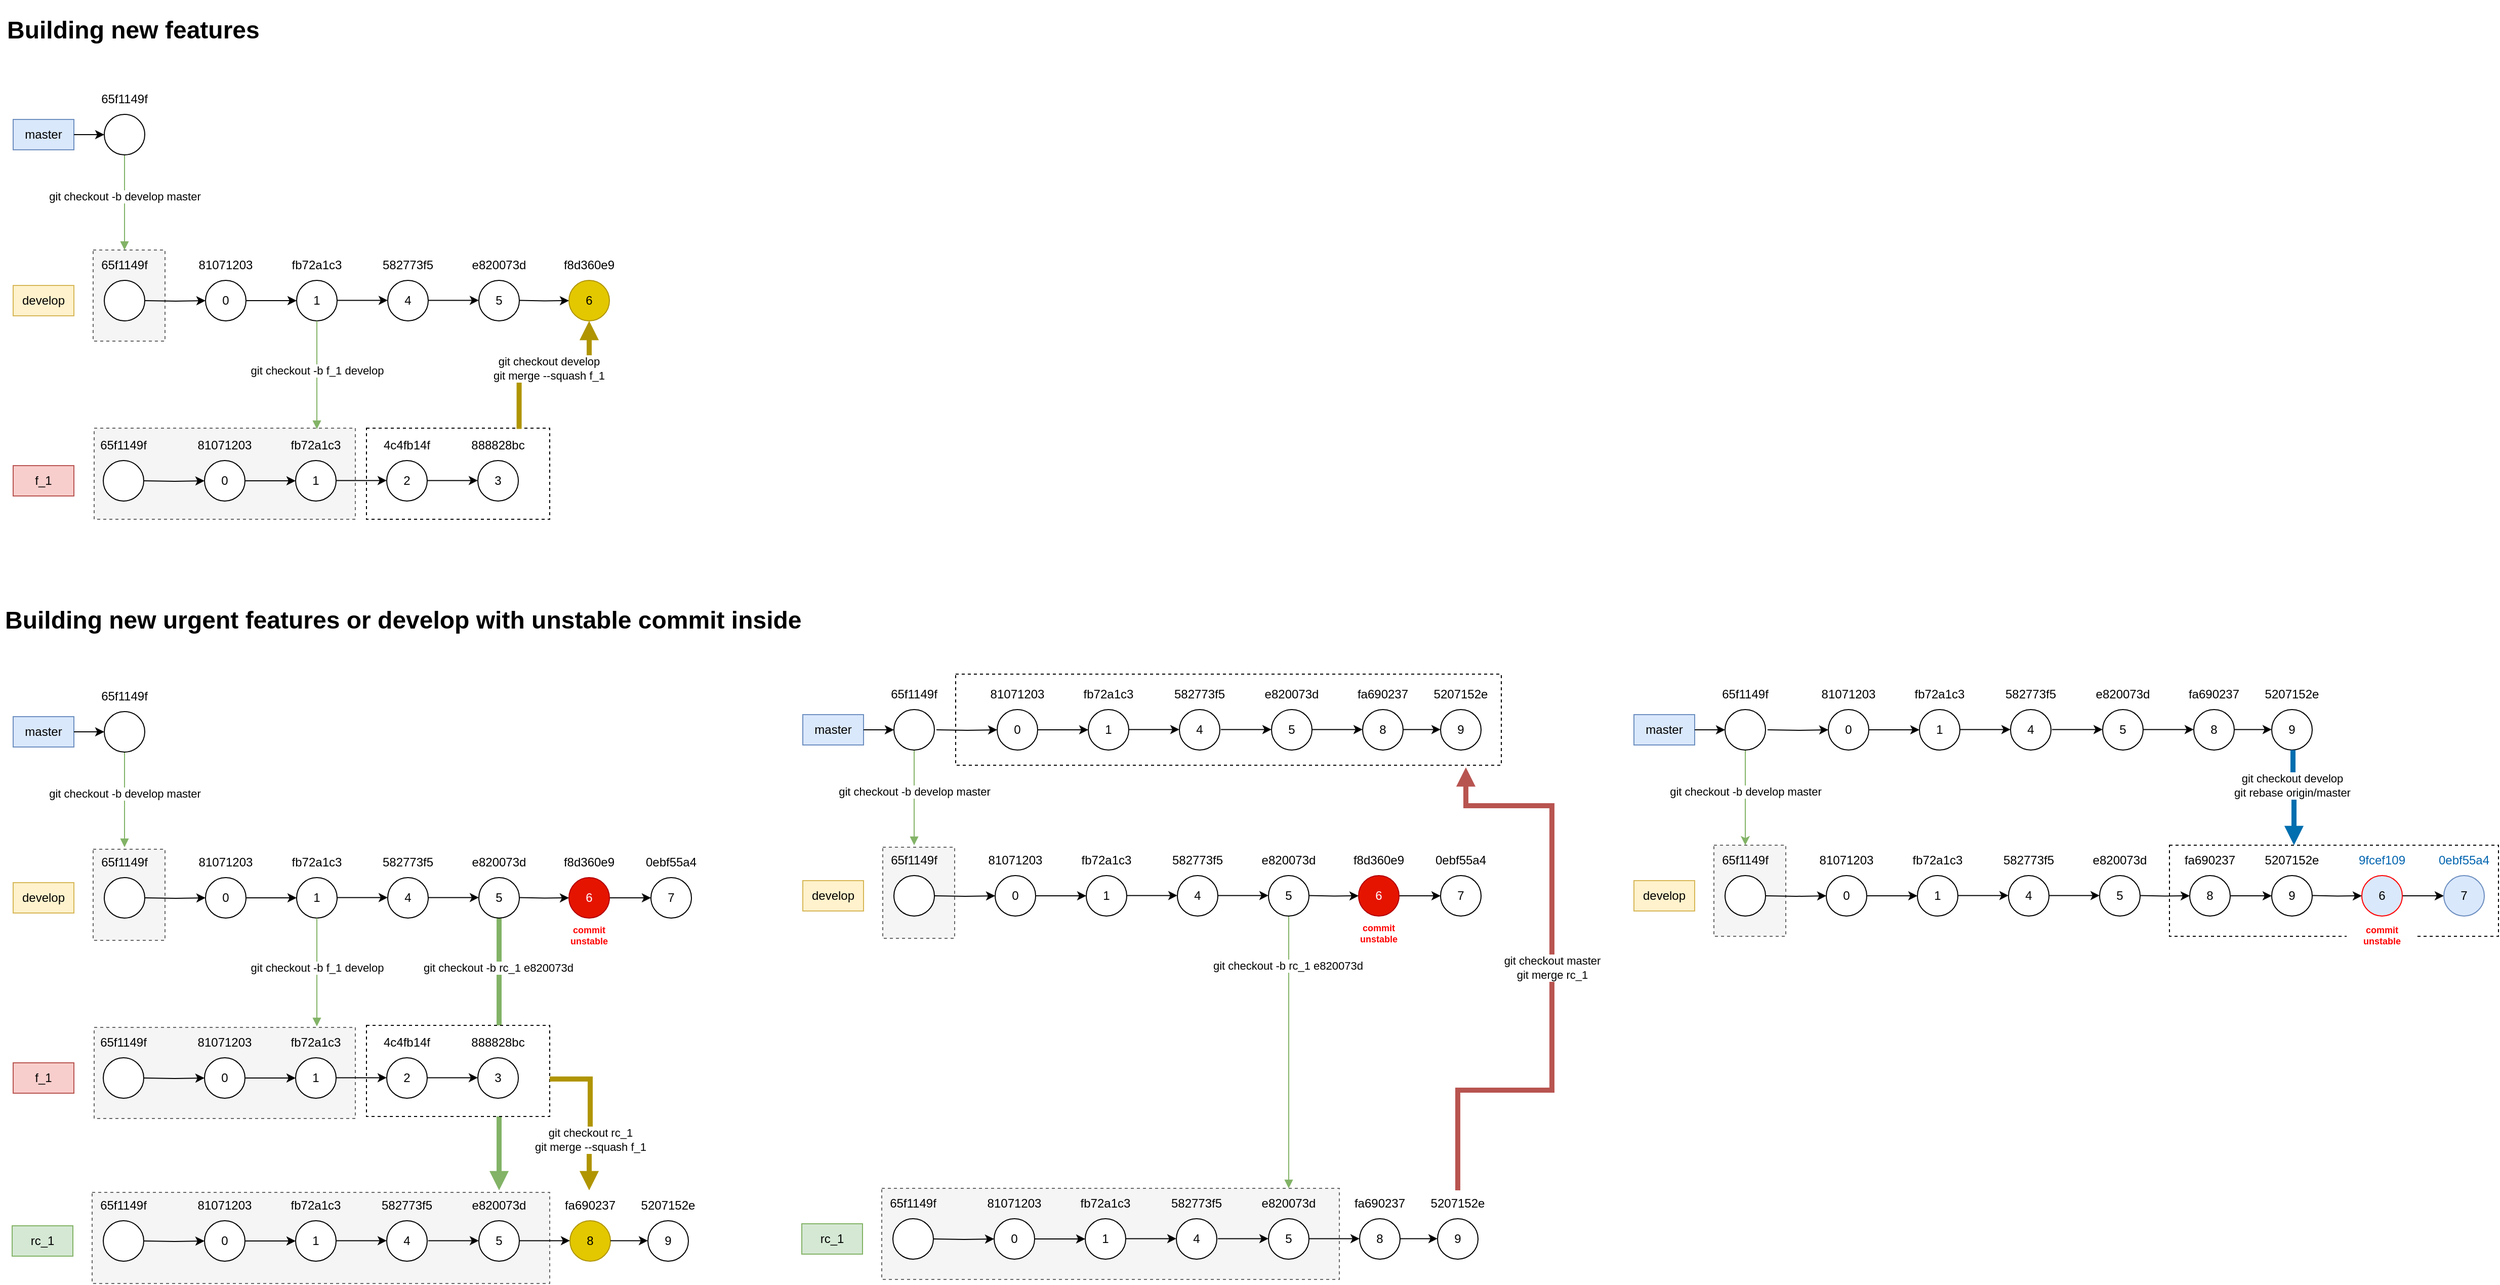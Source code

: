 <mxfile version="20.8.22" type="device" pages="4"><diagram id="hCZWue0vgSEUghKmiveU" name="FEATUREs"><mxGraphModel dx="3431" dy="1578" grid="0" gridSize="10" guides="1" tooltips="1" connect="1" arrows="1" fold="1" page="0" pageScale="1" pageWidth="827" pageHeight="1169" math="0" shadow="0"><root><mxCell id="0"/><mxCell id="1" parent="0"/><mxCell id="JHmzRKPRxGNafyAJUn40-1" value="" style="rounded=0;whiteSpace=wrap;html=1;fillColor=#f5f5f5;dashed=1;strokeColor=#666666;fontColor=#333333;" parent="1" vertex="1"><mxGeometry x="94" y="1043" width="71" height="90" as="geometry"/></mxCell><mxCell id="JHmzRKPRxGNafyAJUn40-2" value="" style="rounded=0;whiteSpace=wrap;html=1;fillColor=#f5f5f5;dashed=1;strokeColor=#666666;fontColor=#333333;" parent="1" vertex="1"><mxGeometry x="95" y="1219" width="258" height="90" as="geometry"/></mxCell><mxCell id="JHmzRKPRxGNafyAJUn40-3" value="" style="rounded=0;whiteSpace=wrap;html=1;fillColor=#f5f5f5;dashed=1;strokeColor=#666666;fontColor=#333333;" parent="1" vertex="1"><mxGeometry x="93" y="1382" width="452" height="90" as="geometry"/></mxCell><mxCell id="JHmzRKPRxGNafyAJUn40-4" value="" style="rounded=0;whiteSpace=wrap;html=1;fillColor=#f5f5f5;dashed=1;strokeColor=#666666;fontColor=#333333;" parent="1" vertex="1"><mxGeometry x="874" y="1041" width="71" height="90" as="geometry"/></mxCell><mxCell id="tjw2iI5pdwKzE-jlAzq2-84" value="" style="rounded=0;whiteSpace=wrap;html=1;fillColor=default;dashed=1;strokeColor=#000000;" parent="1" vertex="1"><mxGeometry x="2145" y="1039" width="325" height="90" as="geometry"/></mxCell><mxCell id="67kL7bOZLVaNubX8hIG_-100" value="" style="rounded=0;whiteSpace=wrap;html=1;fillColor=default;dashed=1;strokeColor=#000000;" parent="1" vertex="1"><mxGeometry x="946" y="870" width="539" height="90" as="geometry"/></mxCell><mxCell id="U6vDVJjnwJLU88nsv2BZ-65" style="edgeStyle=orthogonalEdgeStyle;rounded=0;orthogonalLoop=1;jettySize=auto;html=1;fillColor=#d5e8d4;strokeColor=#82b366;exitX=0.5;exitY=1;exitDx=0;exitDy=0;strokeWidth=5;endArrow=block;endFill=1;" parent="1" source="U6vDVJjnwJLU88nsv2BZ-27" target="U6vDVJjnwJLU88nsv2BZ-68" edge="1"><mxGeometry relative="1" as="geometry"><mxPoint x="406.66" y="1112" as="sourcePoint"/><mxPoint x="405" y="1370" as="targetPoint"/><Array as="points"/></mxGeometry></mxCell><mxCell id="U6vDVJjnwJLU88nsv2BZ-66" value="git checkout -b rc_1&amp;nbsp;e820073d" style="edgeLabel;html=1;align=center;verticalAlign=middle;resizable=0;points=[];" parent="U6vDVJjnwJLU88nsv2BZ-65" vertex="1" connectable="0"><mxGeometry x="-0.282" y="-1" relative="1" as="geometry"><mxPoint y="-48" as="offset"/></mxGeometry></mxCell><mxCell id="67kL7bOZLVaNubX8hIG_-7" value="" style="rounded=0;whiteSpace=wrap;html=1;fillColor=default;dashed=1;strokeColor=#000000;" parent="1" vertex="1"><mxGeometry x="364" y="1217" width="181" height="90" as="geometry"/></mxCell><mxCell id="U6vDVJjnwJLU88nsv2BZ-4" value="" style="rounded=0;whiteSpace=wrap;html=1;fillColor=none;dashed=1;strokeColor=#000000;" parent="1" vertex="1"><mxGeometry x="364" y="627" width="181" height="90" as="geometry"/></mxCell><mxCell id="2yiieFuCzQ5ZCTo3KC4l-3" value="" style="rounded=0;whiteSpace=wrap;html=1;fillColor=#f5f5f5;dashed=1;strokeColor=#666666;fontColor=#333333;" parent="1" vertex="1"><mxGeometry x="95" y="627" width="258" height="90" as="geometry"/></mxCell><mxCell id="GSv_UTKEZT3fkeM6Ds4o-5" value="" style="rounded=0;whiteSpace=wrap;html=1;fillColor=#f5f5f5;dashed=1;strokeColor=#666666;fontColor=#333333;" parent="1" vertex="1"><mxGeometry x="94" y="451" width="71" height="90" as="geometry"/></mxCell><mxCell id="2yiieFuCzQ5ZCTo3KC4l-1" value="&lt;h1&gt;Building new features&lt;/h1&gt;" style="text;html=1;strokeColor=none;fillColor=none;spacing=5;spacingTop=-20;whiteSpace=wrap;overflow=hidden;rounded=0;fontColor=#000000;" parent="1" vertex="1"><mxGeometry x="4" y="214" width="780" height="80" as="geometry"/></mxCell><mxCell id="2yiieFuCzQ5ZCTo3KC4l-5" style="edgeStyle=orthogonalEdgeStyle;rounded=0;orthogonalLoop=1;jettySize=auto;html=1;fillColor=#d5e8d4;strokeColor=#82b366;endArrow=block;endFill=1;" parent="1" source="2yiieFuCzQ5ZCTo3KC4l-7" target="2yiieFuCzQ5ZCTo3KC4l-10" edge="1"><mxGeometry relative="1" as="geometry"/></mxCell><mxCell id="2yiieFuCzQ5ZCTo3KC4l-6" value="git checkout -b develop master" style="edgeLabel;html=1;align=center;verticalAlign=middle;resizable=0;points=[];" parent="2yiieFuCzQ5ZCTo3KC4l-5" vertex="1" connectable="0"><mxGeometry x="-0.126" y="2" relative="1" as="geometry"><mxPoint x="-2" as="offset"/></mxGeometry></mxCell><mxCell id="2yiieFuCzQ5ZCTo3KC4l-7" value="" style="ellipse;whiteSpace=wrap;html=1;aspect=fixed;" parent="1" vertex="1"><mxGeometry x="105" y="317" width="40" height="40" as="geometry"/></mxCell><mxCell id="2yiieFuCzQ5ZCTo3KC4l-8" value="65f1149f" style="text;html=1;strokeColor=none;fillColor=none;align=center;verticalAlign=middle;whiteSpace=wrap;rounded=0;" parent="1" vertex="1"><mxGeometry x="95" y="287" width="60" height="30" as="geometry"/></mxCell><mxCell id="2yiieFuCzQ5ZCTo3KC4l-9" value="" style="ellipse;whiteSpace=wrap;html=1;aspect=fixed;" parent="1" vertex="1"><mxGeometry x="105" y="481" width="40" height="40" as="geometry"/></mxCell><mxCell id="2yiieFuCzQ5ZCTo3KC4l-10" value="65f1149f" style="text;html=1;strokeColor=none;fillColor=none;align=center;verticalAlign=middle;whiteSpace=wrap;rounded=0;" parent="1" vertex="1"><mxGeometry x="95" y="451" width="60" height="30" as="geometry"/></mxCell><mxCell id="2yiieFuCzQ5ZCTo3KC4l-14" value="master" style="text;html=1;strokeColor=#6c8ebf;fillColor=#dae8fc;align=center;verticalAlign=middle;whiteSpace=wrap;rounded=0;" parent="1" vertex="1"><mxGeometry x="15" y="322" width="60" height="30" as="geometry"/></mxCell><mxCell id="2yiieFuCzQ5ZCTo3KC4l-15" value="develop" style="text;html=1;strokeColor=#d6b656;fillColor=#fff2cc;align=center;verticalAlign=middle;whiteSpace=wrap;rounded=0;" parent="1" vertex="1"><mxGeometry x="15" y="486" width="60" height="30" as="geometry"/></mxCell><mxCell id="2yiieFuCzQ5ZCTo3KC4l-16" value="" style="endArrow=classic;html=1;rounded=0;exitX=1;exitY=0.5;exitDx=0;exitDy=0;entryX=0;entryY=0.5;entryDx=0;entryDy=0;" parent="1" source="2yiieFuCzQ5ZCTo3KC4l-14" target="2yiieFuCzQ5ZCTo3KC4l-7" edge="1"><mxGeometry width="50" height="50" relative="1" as="geometry"><mxPoint x="415" y="567" as="sourcePoint"/><mxPoint x="465" y="517" as="targetPoint"/></mxGeometry></mxCell><mxCell id="2yiieFuCzQ5ZCTo3KC4l-21" value="" style="edgeStyle=orthogonalEdgeStyle;rounded=0;orthogonalLoop=1;jettySize=auto;html=1;entryX=0;entryY=0.5;entryDx=0;entryDy=0;" parent="1" target="2yiieFuCzQ5ZCTo3KC4l-23" edge="1"><mxGeometry relative="1" as="geometry"><mxPoint x="145" y="501" as="sourcePoint"/></mxGeometry></mxCell><mxCell id="2yiieFuCzQ5ZCTo3KC4l-22" value="" style="edgeStyle=orthogonalEdgeStyle;rounded=0;orthogonalLoop=1;jettySize=auto;html=1;entryX=0;entryY=0.5;entryDx=0;entryDy=0;" parent="1" source="2yiieFuCzQ5ZCTo3KC4l-23" target="2yiieFuCzQ5ZCTo3KC4l-25" edge="1"><mxGeometry relative="1" as="geometry"/></mxCell><mxCell id="2yiieFuCzQ5ZCTo3KC4l-23" value="0" style="ellipse;whiteSpace=wrap;html=1;aspect=fixed;" parent="1" vertex="1"><mxGeometry x="205" y="481" width="40" height="40" as="geometry"/></mxCell><mxCell id="2yiieFuCzQ5ZCTo3KC4l-24" value="81071203" style="text;html=1;strokeColor=none;fillColor=none;align=center;verticalAlign=middle;whiteSpace=wrap;rounded=0;" parent="1" vertex="1"><mxGeometry x="195" y="451" width="60" height="30" as="geometry"/></mxCell><mxCell id="2yiieFuCzQ5ZCTo3KC4l-25" value="1" style="ellipse;whiteSpace=wrap;html=1;aspect=fixed;" parent="1" vertex="1"><mxGeometry x="295" y="481" width="40" height="40" as="geometry"/></mxCell><mxCell id="2yiieFuCzQ5ZCTo3KC4l-26" value="fb72a1c3" style="text;html=1;strokeColor=none;fillColor=none;align=center;verticalAlign=middle;whiteSpace=wrap;rounded=0;" parent="1" vertex="1"><mxGeometry x="285" y="451" width="60" height="30" as="geometry"/></mxCell><mxCell id="2yiieFuCzQ5ZCTo3KC4l-27" value="4" style="ellipse;whiteSpace=wrap;html=1;aspect=fixed;" parent="1" vertex="1"><mxGeometry x="385" y="481" width="40" height="40" as="geometry"/></mxCell><mxCell id="2yiieFuCzQ5ZCTo3KC4l-28" value="582773f5" style="text;html=1;strokeColor=none;fillColor=none;align=center;verticalAlign=middle;whiteSpace=wrap;rounded=0;" parent="1" vertex="1"><mxGeometry x="375" y="451" width="60" height="30" as="geometry"/></mxCell><mxCell id="2yiieFuCzQ5ZCTo3KC4l-29" value="" style="edgeStyle=orthogonalEdgeStyle;rounded=0;orthogonalLoop=1;jettySize=auto;html=1;entryX=0;entryY=0.5;entryDx=0;entryDy=0;" parent="1" edge="1"><mxGeometry relative="1" as="geometry"><mxPoint x="335" y="500.71" as="sourcePoint"/><mxPoint x="385" y="500.71" as="targetPoint"/></mxGeometry></mxCell><mxCell id="2yiieFuCzQ5ZCTo3KC4l-30" value="5" style="ellipse;whiteSpace=wrap;html=1;aspect=fixed;" parent="1" vertex="1"><mxGeometry x="475" y="481" width="40" height="40" as="geometry"/></mxCell><mxCell id="2yiieFuCzQ5ZCTo3KC4l-31" value="e820073d" style="text;html=1;strokeColor=none;fillColor=none;align=center;verticalAlign=middle;whiteSpace=wrap;rounded=0;" parent="1" vertex="1"><mxGeometry x="465" y="451" width="60" height="30" as="geometry"/></mxCell><mxCell id="2yiieFuCzQ5ZCTo3KC4l-32" value="" style="edgeStyle=orthogonalEdgeStyle;rounded=0;orthogonalLoop=1;jettySize=auto;html=1;entryX=0;entryY=0.5;entryDx=0;entryDy=0;" parent="1" edge="1"><mxGeometry relative="1" as="geometry"><mxPoint x="425" y="500.71" as="sourcePoint"/><mxPoint x="475" y="500.71" as="targetPoint"/></mxGeometry></mxCell><mxCell id="2yiieFuCzQ5ZCTo3KC4l-33" value="f_1" style="text;html=1;strokeColor=#b85450;fillColor=#f8cecc;align=center;verticalAlign=middle;whiteSpace=wrap;rounded=0;" parent="1" vertex="1"><mxGeometry x="15" y="664" width="60" height="30" as="geometry"/></mxCell><mxCell id="2yiieFuCzQ5ZCTo3KC4l-34" value="" style="ellipse;whiteSpace=wrap;html=1;aspect=fixed;" parent="1" vertex="1"><mxGeometry x="104" y="659" width="40" height="40" as="geometry"/></mxCell><mxCell id="2yiieFuCzQ5ZCTo3KC4l-35" value="65f1149f" style="text;html=1;strokeColor=none;fillColor=none;align=center;verticalAlign=middle;whiteSpace=wrap;rounded=0;" parent="1" vertex="1"><mxGeometry x="94" y="629" width="60" height="30" as="geometry"/></mxCell><mxCell id="2yiieFuCzQ5ZCTo3KC4l-36" value="" style="edgeStyle=orthogonalEdgeStyle;rounded=0;orthogonalLoop=1;jettySize=auto;html=1;entryX=0;entryY=0.5;entryDx=0;entryDy=0;" parent="1" target="2yiieFuCzQ5ZCTo3KC4l-38" edge="1"><mxGeometry relative="1" as="geometry"><mxPoint x="144" y="679" as="sourcePoint"/></mxGeometry></mxCell><mxCell id="2yiieFuCzQ5ZCTo3KC4l-37" value="" style="edgeStyle=orthogonalEdgeStyle;rounded=0;orthogonalLoop=1;jettySize=auto;html=1;entryX=0;entryY=0.5;entryDx=0;entryDy=0;" parent="1" source="2yiieFuCzQ5ZCTo3KC4l-38" target="2yiieFuCzQ5ZCTo3KC4l-40" edge="1"><mxGeometry relative="1" as="geometry"/></mxCell><mxCell id="2yiieFuCzQ5ZCTo3KC4l-38" value="0" style="ellipse;whiteSpace=wrap;html=1;aspect=fixed;" parent="1" vertex="1"><mxGeometry x="204" y="659" width="40" height="40" as="geometry"/></mxCell><mxCell id="2yiieFuCzQ5ZCTo3KC4l-39" value="81071203" style="text;html=1;strokeColor=none;fillColor=none;align=center;verticalAlign=middle;whiteSpace=wrap;rounded=0;" parent="1" vertex="1"><mxGeometry x="194" y="629" width="60" height="30" as="geometry"/></mxCell><mxCell id="2yiieFuCzQ5ZCTo3KC4l-40" value="1" style="ellipse;whiteSpace=wrap;html=1;aspect=fixed;" parent="1" vertex="1"><mxGeometry x="294" y="659" width="40" height="40" as="geometry"/></mxCell><mxCell id="2yiieFuCzQ5ZCTo3KC4l-41" value="fb72a1c3" style="text;html=1;strokeColor=none;fillColor=none;align=center;verticalAlign=middle;whiteSpace=wrap;rounded=0;" parent="1" vertex="1"><mxGeometry x="284" y="629" width="60" height="30" as="geometry"/></mxCell><mxCell id="2yiieFuCzQ5ZCTo3KC4l-42" value="2" style="ellipse;whiteSpace=wrap;html=1;aspect=fixed;" parent="1" vertex="1"><mxGeometry x="384" y="659" width="40" height="40" as="geometry"/></mxCell><mxCell id="2yiieFuCzQ5ZCTo3KC4l-43" value="4c4fb14f" style="text;html=1;strokeColor=none;fillColor=none;align=center;verticalAlign=middle;whiteSpace=wrap;rounded=0;" parent="1" vertex="1"><mxGeometry x="374" y="629" width="60" height="30" as="geometry"/></mxCell><mxCell id="2yiieFuCzQ5ZCTo3KC4l-44" value="" style="edgeStyle=orthogonalEdgeStyle;rounded=0;orthogonalLoop=1;jettySize=auto;html=1;entryX=0;entryY=0.5;entryDx=0;entryDy=0;" parent="1" edge="1"><mxGeometry relative="1" as="geometry"><mxPoint x="334" y="678.71" as="sourcePoint"/><mxPoint x="384" y="678.71" as="targetPoint"/></mxGeometry></mxCell><mxCell id="2yiieFuCzQ5ZCTo3KC4l-45" value="3" style="ellipse;whiteSpace=wrap;html=1;aspect=fixed;" parent="1" vertex="1"><mxGeometry x="474" y="659" width="40" height="40" as="geometry"/></mxCell><mxCell id="U6vDVJjnwJLU88nsv2BZ-3" value="git checkout develop&lt;br&gt;git merge --squash f_1" style="edgeStyle=orthogonalEdgeStyle;rounded=0;orthogonalLoop=1;jettySize=auto;html=1;entryX=0.5;entryY=1;entryDx=0;entryDy=0;fontColor=#000000;fillColor=#e3c800;strokeColor=#B09500;exitX=0.833;exitY=0.009;exitDx=0;exitDy=0;exitPerimeter=0;strokeWidth=5;endArrow=block;endFill=1;" parent="1" source="U6vDVJjnwJLU88nsv2BZ-4" target="2yiieFuCzQ5ZCTo3KC4l-56" edge="1"><mxGeometry x="0.102" y="-8" relative="1" as="geometry"><Array as="points"><mxPoint x="515" y="560"/><mxPoint x="584" y="560"/></Array><mxPoint as="offset"/></mxGeometry></mxCell><mxCell id="2yiieFuCzQ5ZCTo3KC4l-46" value="888828bc" style="text;html=1;strokeColor=none;fillColor=none;align=center;verticalAlign=middle;whiteSpace=wrap;rounded=0;" parent="1" vertex="1"><mxGeometry x="464" y="629" width="60" height="30" as="geometry"/></mxCell><mxCell id="2yiieFuCzQ5ZCTo3KC4l-47" value="" style="edgeStyle=orthogonalEdgeStyle;rounded=0;orthogonalLoop=1;jettySize=auto;html=1;entryX=0;entryY=0.5;entryDx=0;entryDy=0;" parent="1" edge="1"><mxGeometry relative="1" as="geometry"><mxPoint x="424" y="678.71" as="sourcePoint"/><mxPoint x="474" y="678.71" as="targetPoint"/></mxGeometry></mxCell><mxCell id="2yiieFuCzQ5ZCTo3KC4l-56" value="6" style="ellipse;whiteSpace=wrap;html=1;aspect=fixed;fillColor=#e3c800;fontColor=#000000;strokeColor=#B09500;" parent="1" vertex="1"><mxGeometry x="564" y="481" width="40" height="40" as="geometry"/></mxCell><mxCell id="2yiieFuCzQ5ZCTo3KC4l-57" value="f8d360e9" style="text;html=1;strokeColor=none;fillColor=none;align=center;verticalAlign=middle;whiteSpace=wrap;rounded=0;" parent="1" vertex="1"><mxGeometry x="554" y="451" width="60" height="30" as="geometry"/></mxCell><mxCell id="2yiieFuCzQ5ZCTo3KC4l-58" value="" style="edgeStyle=orthogonalEdgeStyle;rounded=0;orthogonalLoop=1;jettySize=auto;html=1;entryX=0;entryY=0.5;entryDx=0;entryDy=0;" parent="1" target="2yiieFuCzQ5ZCTo3KC4l-56" edge="1"><mxGeometry relative="1" as="geometry"><mxPoint x="515" y="500.71" as="sourcePoint"/><mxPoint x="565" y="500.71" as="targetPoint"/></mxGeometry></mxCell><mxCell id="GSv_UTKEZT3fkeM6Ds4o-3" style="edgeStyle=orthogonalEdgeStyle;rounded=0;orthogonalLoop=1;jettySize=auto;html=1;fillColor=#d5e8d4;strokeColor=#82b366;endArrow=block;endFill=1;" parent="1" edge="1"><mxGeometry relative="1" as="geometry"><mxPoint x="315" y="521" as="sourcePoint"/><mxPoint x="315" y="628" as="targetPoint"/><Array as="points"><mxPoint x="315" y="573"/><mxPoint x="315" y="573"/><mxPoint x="315" y="618"/><mxPoint x="315" y="618"/></Array></mxGeometry></mxCell><mxCell id="GSv_UTKEZT3fkeM6Ds4o-4" value="git checkout -b f_1 develop" style="edgeLabel;html=1;align=center;verticalAlign=middle;resizable=0;points=[];" parent="GSv_UTKEZT3fkeM6Ds4o-3" vertex="1" connectable="0"><mxGeometry x="-0.282" y="-1" relative="1" as="geometry"><mxPoint x="1" y="10" as="offset"/></mxGeometry></mxCell><mxCell id="U6vDVJjnwJLU88nsv2BZ-8" value="&lt;h1&gt;Building new urgent features or develop with unstable commit inside&lt;/h1&gt;" style="text;html=1;strokeColor=none;fillColor=none;spacing=5;spacingTop=-20;whiteSpace=wrap;overflow=hidden;rounded=0;fontColor=#000000;" parent="1" vertex="1"><mxGeometry x="2" y="797" width="853" height="80" as="geometry"/></mxCell><mxCell id="U6vDVJjnwJLU88nsv2BZ-9" style="edgeStyle=orthogonalEdgeStyle;rounded=0;orthogonalLoop=1;jettySize=auto;html=1;fillColor=#d5e8d4;strokeColor=#82b366;endArrow=block;endFill=1;" parent="1" source="U6vDVJjnwJLU88nsv2BZ-11" target="U6vDVJjnwJLU88nsv2BZ-14" edge="1"><mxGeometry relative="1" as="geometry"/></mxCell><mxCell id="U6vDVJjnwJLU88nsv2BZ-10" value="git checkout -b develop master" style="edgeLabel;html=1;align=center;verticalAlign=middle;resizable=0;points=[];" parent="U6vDVJjnwJLU88nsv2BZ-9" vertex="1" connectable="0"><mxGeometry x="-0.126" y="2" relative="1" as="geometry"><mxPoint x="-2" as="offset"/></mxGeometry></mxCell><mxCell id="U6vDVJjnwJLU88nsv2BZ-11" value="" style="ellipse;whiteSpace=wrap;html=1;aspect=fixed;" parent="1" vertex="1"><mxGeometry x="105" y="907" width="40" height="40" as="geometry"/></mxCell><mxCell id="U6vDVJjnwJLU88nsv2BZ-12" value="65f1149f" style="text;html=1;strokeColor=none;fillColor=none;align=center;verticalAlign=middle;whiteSpace=wrap;rounded=0;" parent="1" vertex="1"><mxGeometry x="95" y="877" width="60" height="30" as="geometry"/></mxCell><mxCell id="U6vDVJjnwJLU88nsv2BZ-13" value="" style="ellipse;whiteSpace=wrap;html=1;aspect=fixed;" parent="1" vertex="1"><mxGeometry x="105" y="1071" width="40" height="40" as="geometry"/></mxCell><mxCell id="U6vDVJjnwJLU88nsv2BZ-14" value="65f1149f" style="text;html=1;strokeColor=none;fillColor=none;align=center;verticalAlign=middle;whiteSpace=wrap;rounded=0;" parent="1" vertex="1"><mxGeometry x="95" y="1041" width="60" height="30" as="geometry"/></mxCell><mxCell id="U6vDVJjnwJLU88nsv2BZ-15" value="master" style="text;html=1;strokeColor=#6c8ebf;fillColor=#dae8fc;align=center;verticalAlign=middle;whiteSpace=wrap;rounded=0;" parent="1" vertex="1"><mxGeometry x="15" y="912" width="60" height="30" as="geometry"/></mxCell><mxCell id="U6vDVJjnwJLU88nsv2BZ-16" value="develop" style="text;html=1;strokeColor=#d6b656;fillColor=#fff2cc;align=center;verticalAlign=middle;whiteSpace=wrap;rounded=0;" parent="1" vertex="1"><mxGeometry x="15" y="1076" width="60" height="30" as="geometry"/></mxCell><mxCell id="U6vDVJjnwJLU88nsv2BZ-17" value="" style="endArrow=classic;html=1;rounded=0;exitX=1;exitY=0.5;exitDx=0;exitDy=0;entryX=0;entryY=0.5;entryDx=0;entryDy=0;" parent="1" source="U6vDVJjnwJLU88nsv2BZ-15" target="U6vDVJjnwJLU88nsv2BZ-11" edge="1"><mxGeometry width="50" height="50" relative="1" as="geometry"><mxPoint x="415" y="1157" as="sourcePoint"/><mxPoint x="465" y="1107" as="targetPoint"/></mxGeometry></mxCell><mxCell id="U6vDVJjnwJLU88nsv2BZ-18" value="" style="edgeStyle=orthogonalEdgeStyle;rounded=0;orthogonalLoop=1;jettySize=auto;html=1;entryX=0;entryY=0.5;entryDx=0;entryDy=0;" parent="1" target="U6vDVJjnwJLU88nsv2BZ-20" edge="1"><mxGeometry relative="1" as="geometry"><mxPoint x="145" y="1091" as="sourcePoint"/></mxGeometry></mxCell><mxCell id="U6vDVJjnwJLU88nsv2BZ-19" value="" style="edgeStyle=orthogonalEdgeStyle;rounded=0;orthogonalLoop=1;jettySize=auto;html=1;entryX=0;entryY=0.5;entryDx=0;entryDy=0;" parent="1" source="U6vDVJjnwJLU88nsv2BZ-20" target="U6vDVJjnwJLU88nsv2BZ-22" edge="1"><mxGeometry relative="1" as="geometry"/></mxCell><mxCell id="U6vDVJjnwJLU88nsv2BZ-20" value="0" style="ellipse;whiteSpace=wrap;html=1;aspect=fixed;" parent="1" vertex="1"><mxGeometry x="205" y="1071" width="40" height="40" as="geometry"/></mxCell><mxCell id="U6vDVJjnwJLU88nsv2BZ-21" value="81071203" style="text;html=1;strokeColor=none;fillColor=none;align=center;verticalAlign=middle;whiteSpace=wrap;rounded=0;" parent="1" vertex="1"><mxGeometry x="195" y="1041" width="60" height="30" as="geometry"/></mxCell><mxCell id="U6vDVJjnwJLU88nsv2BZ-22" value="1" style="ellipse;whiteSpace=wrap;html=1;aspect=fixed;" parent="1" vertex="1"><mxGeometry x="295" y="1071" width="40" height="40" as="geometry"/></mxCell><mxCell id="U6vDVJjnwJLU88nsv2BZ-23" value="fb72a1c3" style="text;html=1;strokeColor=none;fillColor=none;align=center;verticalAlign=middle;whiteSpace=wrap;rounded=0;" parent="1" vertex="1"><mxGeometry x="285" y="1041" width="60" height="30" as="geometry"/></mxCell><mxCell id="U6vDVJjnwJLU88nsv2BZ-24" value="4" style="ellipse;whiteSpace=wrap;html=1;aspect=fixed;" parent="1" vertex="1"><mxGeometry x="385" y="1071" width="40" height="40" as="geometry"/></mxCell><mxCell id="U6vDVJjnwJLU88nsv2BZ-25" value="582773f5" style="text;html=1;strokeColor=none;fillColor=none;align=center;verticalAlign=middle;whiteSpace=wrap;rounded=0;" parent="1" vertex="1"><mxGeometry x="375" y="1041" width="60" height="30" as="geometry"/></mxCell><mxCell id="U6vDVJjnwJLU88nsv2BZ-26" value="" style="edgeStyle=orthogonalEdgeStyle;rounded=0;orthogonalLoop=1;jettySize=auto;html=1;entryX=0;entryY=0.5;entryDx=0;entryDy=0;" parent="1" edge="1"><mxGeometry relative="1" as="geometry"><mxPoint x="335" y="1090.71" as="sourcePoint"/><mxPoint x="385" y="1090.71" as="targetPoint"/></mxGeometry></mxCell><mxCell id="U6vDVJjnwJLU88nsv2BZ-27" value="5" style="ellipse;whiteSpace=wrap;html=1;aspect=fixed;" parent="1" vertex="1"><mxGeometry x="475" y="1071" width="40" height="40" as="geometry"/></mxCell><mxCell id="U6vDVJjnwJLU88nsv2BZ-28" value="e820073d" style="text;html=1;strokeColor=none;fillColor=none;align=center;verticalAlign=middle;whiteSpace=wrap;rounded=0;" parent="1" vertex="1"><mxGeometry x="465" y="1041" width="60" height="30" as="geometry"/></mxCell><mxCell id="U6vDVJjnwJLU88nsv2BZ-29" value="" style="edgeStyle=orthogonalEdgeStyle;rounded=0;orthogonalLoop=1;jettySize=auto;html=1;entryX=0;entryY=0.5;entryDx=0;entryDy=0;" parent="1" edge="1"><mxGeometry relative="1" as="geometry"><mxPoint x="425" y="1090.71" as="sourcePoint"/><mxPoint x="475" y="1090.71" as="targetPoint"/></mxGeometry></mxCell><mxCell id="U6vDVJjnwJLU88nsv2BZ-30" value="f_1" style="text;html=1;strokeColor=#b85450;fillColor=#f8cecc;align=center;verticalAlign=middle;whiteSpace=wrap;rounded=0;" parent="1" vertex="1"><mxGeometry x="15" y="1254" width="60" height="30" as="geometry"/></mxCell><mxCell id="U6vDVJjnwJLU88nsv2BZ-31" value="" style="ellipse;whiteSpace=wrap;html=1;aspect=fixed;" parent="1" vertex="1"><mxGeometry x="104" y="1249" width="40" height="40" as="geometry"/></mxCell><mxCell id="U6vDVJjnwJLU88nsv2BZ-32" value="65f1149f" style="text;html=1;strokeColor=none;fillColor=none;align=center;verticalAlign=middle;whiteSpace=wrap;rounded=0;" parent="1" vertex="1"><mxGeometry x="94" y="1219" width="60" height="30" as="geometry"/></mxCell><mxCell id="U6vDVJjnwJLU88nsv2BZ-33" value="" style="edgeStyle=orthogonalEdgeStyle;rounded=0;orthogonalLoop=1;jettySize=auto;html=1;entryX=0;entryY=0.5;entryDx=0;entryDy=0;" parent="1" target="U6vDVJjnwJLU88nsv2BZ-35" edge="1"><mxGeometry relative="1" as="geometry"><mxPoint x="144" y="1269" as="sourcePoint"/></mxGeometry></mxCell><mxCell id="U6vDVJjnwJLU88nsv2BZ-34" value="" style="edgeStyle=orthogonalEdgeStyle;rounded=0;orthogonalLoop=1;jettySize=auto;html=1;entryX=0;entryY=0.5;entryDx=0;entryDy=0;" parent="1" source="U6vDVJjnwJLU88nsv2BZ-35" target="U6vDVJjnwJLU88nsv2BZ-37" edge="1"><mxGeometry relative="1" as="geometry"/></mxCell><mxCell id="U6vDVJjnwJLU88nsv2BZ-35" value="0" style="ellipse;whiteSpace=wrap;html=1;aspect=fixed;" parent="1" vertex="1"><mxGeometry x="204" y="1249" width="40" height="40" as="geometry"/></mxCell><mxCell id="U6vDVJjnwJLU88nsv2BZ-36" value="81071203" style="text;html=1;strokeColor=none;fillColor=none;align=center;verticalAlign=middle;whiteSpace=wrap;rounded=0;" parent="1" vertex="1"><mxGeometry x="194" y="1219" width="60" height="30" as="geometry"/></mxCell><mxCell id="U6vDVJjnwJLU88nsv2BZ-37" value="1" style="ellipse;whiteSpace=wrap;html=1;aspect=fixed;" parent="1" vertex="1"><mxGeometry x="294" y="1249" width="40" height="40" as="geometry"/></mxCell><mxCell id="U6vDVJjnwJLU88nsv2BZ-38" value="fb72a1c3" style="text;html=1;strokeColor=none;fillColor=none;align=center;verticalAlign=middle;whiteSpace=wrap;rounded=0;" parent="1" vertex="1"><mxGeometry x="284" y="1219" width="60" height="30" as="geometry"/></mxCell><mxCell id="U6vDVJjnwJLU88nsv2BZ-39" value="2" style="ellipse;whiteSpace=wrap;html=1;aspect=fixed;" parent="1" vertex="1"><mxGeometry x="384" y="1249" width="40" height="40" as="geometry"/></mxCell><mxCell id="U6vDVJjnwJLU88nsv2BZ-40" value="4c4fb14f" style="text;html=1;strokeColor=none;fillColor=none;align=center;verticalAlign=middle;whiteSpace=wrap;rounded=0;" parent="1" vertex="1"><mxGeometry x="374" y="1219" width="60" height="30" as="geometry"/></mxCell><mxCell id="U6vDVJjnwJLU88nsv2BZ-41" value="" style="edgeStyle=orthogonalEdgeStyle;rounded=0;orthogonalLoop=1;jettySize=auto;html=1;entryX=0;entryY=0.5;entryDx=0;entryDy=0;" parent="1" edge="1"><mxGeometry relative="1" as="geometry"><mxPoint x="334" y="1268.71" as="sourcePoint"/><mxPoint x="384" y="1268.71" as="targetPoint"/></mxGeometry></mxCell><mxCell id="U6vDVJjnwJLU88nsv2BZ-42" value="3" style="ellipse;whiteSpace=wrap;html=1;aspect=fixed;" parent="1" vertex="1"><mxGeometry x="474" y="1249" width="40" height="40" as="geometry"/></mxCell><mxCell id="U6vDVJjnwJLU88nsv2BZ-44" value="888828bc" style="text;html=1;strokeColor=none;fillColor=none;align=center;verticalAlign=middle;whiteSpace=wrap;rounded=0;" parent="1" vertex="1"><mxGeometry x="464" y="1219" width="60" height="30" as="geometry"/></mxCell><mxCell id="U6vDVJjnwJLU88nsv2BZ-45" value="" style="edgeStyle=orthogonalEdgeStyle;rounded=0;orthogonalLoop=1;jettySize=auto;html=1;entryX=0;entryY=0.5;entryDx=0;entryDy=0;" parent="1" edge="1"><mxGeometry relative="1" as="geometry"><mxPoint x="424" y="1268.71" as="sourcePoint"/><mxPoint x="474" y="1268.71" as="targetPoint"/></mxGeometry></mxCell><mxCell id="o679mCdFknq9K_JX5Al8-3" style="edgeStyle=orthogonalEdgeStyle;rounded=0;orthogonalLoop=1;jettySize=auto;html=1;entryX=0;entryY=0.5;entryDx=0;entryDy=0;fontSize=9;fontColor=#ff0000;" parent="1" source="U6vDVJjnwJLU88nsv2BZ-46" target="o679mCdFknq9K_JX5Al8-1" edge="1"><mxGeometry relative="1" as="geometry"/></mxCell><mxCell id="U6vDVJjnwJLU88nsv2BZ-46" value="6" style="ellipse;whiteSpace=wrap;html=1;aspect=fixed;fillColor=#e51400;fontColor=#ffffff;strokeColor=#B20000;" parent="1" vertex="1"><mxGeometry x="564" y="1071" width="40" height="40" as="geometry"/></mxCell><mxCell id="U6vDVJjnwJLU88nsv2BZ-47" value="f8d360e9" style="text;html=1;strokeColor=none;fillColor=none;align=center;verticalAlign=middle;whiteSpace=wrap;rounded=0;" parent="1" vertex="1"><mxGeometry x="554" y="1041" width="60" height="30" as="geometry"/></mxCell><mxCell id="U6vDVJjnwJLU88nsv2BZ-48" value="" style="edgeStyle=orthogonalEdgeStyle;rounded=0;orthogonalLoop=1;jettySize=auto;html=1;entryX=0;entryY=0.5;entryDx=0;entryDy=0;" parent="1" target="U6vDVJjnwJLU88nsv2BZ-46" edge="1"><mxGeometry relative="1" as="geometry"><mxPoint x="515" y="1090.71" as="sourcePoint"/><mxPoint x="565" y="1090.71" as="targetPoint"/></mxGeometry></mxCell><mxCell id="U6vDVJjnwJLU88nsv2BZ-49" style="edgeStyle=orthogonalEdgeStyle;rounded=0;orthogonalLoop=1;jettySize=auto;html=1;fillColor=#d5e8d4;strokeColor=#82b366;endArrow=block;endFill=1;" parent="1" edge="1"><mxGeometry relative="1" as="geometry"><mxPoint x="315" y="1111" as="sourcePoint"/><mxPoint x="315" y="1218" as="targetPoint"/><Array as="points"><mxPoint x="315" y="1163"/><mxPoint x="315" y="1163"/><mxPoint x="315" y="1208"/><mxPoint x="315" y="1208"/></Array></mxGeometry></mxCell><mxCell id="U6vDVJjnwJLU88nsv2BZ-50" value="git checkout -b f_1 develop" style="edgeLabel;html=1;align=center;verticalAlign=middle;resizable=0;points=[];" parent="U6vDVJjnwJLU88nsv2BZ-49" vertex="1" connectable="0"><mxGeometry x="-0.282" y="-1" relative="1" as="geometry"><mxPoint x="1" y="10" as="offset"/></mxGeometry></mxCell><mxCell id="U6vDVJjnwJLU88nsv2BZ-51" value="commit&lt;br&gt;unstable" style="text;whiteSpace=wrap;html=1;fontColor=#ff0000;align=center;fontStyle=1;fontSize=9;" parent="1" vertex="1"><mxGeometry x="549" y="1111" width="70" height="40" as="geometry"/></mxCell><mxCell id="U6vDVJjnwJLU88nsv2BZ-53" value="" style="ellipse;whiteSpace=wrap;html=1;aspect=fixed;" parent="1" vertex="1"><mxGeometry x="104" y="1410" width="40" height="40" as="geometry"/></mxCell><mxCell id="U6vDVJjnwJLU88nsv2BZ-54" value="65f1149f" style="text;html=1;strokeColor=none;fillColor=none;align=center;verticalAlign=middle;whiteSpace=wrap;rounded=0;" parent="1" vertex="1"><mxGeometry x="94" y="1380" width="60" height="30" as="geometry"/></mxCell><mxCell id="U6vDVJjnwJLU88nsv2BZ-55" value="rc_1" style="text;html=1;strokeColor=#82b366;fillColor=#d5e8d4;align=center;verticalAlign=middle;whiteSpace=wrap;rounded=0;" parent="1" vertex="1"><mxGeometry x="14" y="1415" width="60" height="30" as="geometry"/></mxCell><mxCell id="U6vDVJjnwJLU88nsv2BZ-56" value="" style="edgeStyle=orthogonalEdgeStyle;rounded=0;orthogonalLoop=1;jettySize=auto;html=1;entryX=0;entryY=0.5;entryDx=0;entryDy=0;" parent="1" target="U6vDVJjnwJLU88nsv2BZ-58" edge="1"><mxGeometry relative="1" as="geometry"><mxPoint x="144" y="1430" as="sourcePoint"/></mxGeometry></mxCell><mxCell id="U6vDVJjnwJLU88nsv2BZ-57" value="" style="edgeStyle=orthogonalEdgeStyle;rounded=0;orthogonalLoop=1;jettySize=auto;html=1;entryX=0;entryY=0.5;entryDx=0;entryDy=0;" parent="1" source="U6vDVJjnwJLU88nsv2BZ-58" target="U6vDVJjnwJLU88nsv2BZ-60" edge="1"><mxGeometry relative="1" as="geometry"/></mxCell><mxCell id="U6vDVJjnwJLU88nsv2BZ-58" value="0" style="ellipse;whiteSpace=wrap;html=1;aspect=fixed;" parent="1" vertex="1"><mxGeometry x="204" y="1410" width="40" height="40" as="geometry"/></mxCell><mxCell id="U6vDVJjnwJLU88nsv2BZ-59" value="81071203" style="text;html=1;strokeColor=none;fillColor=none;align=center;verticalAlign=middle;whiteSpace=wrap;rounded=0;" parent="1" vertex="1"><mxGeometry x="194" y="1380" width="60" height="30" as="geometry"/></mxCell><mxCell id="U6vDVJjnwJLU88nsv2BZ-60" value="1" style="ellipse;whiteSpace=wrap;html=1;aspect=fixed;" parent="1" vertex="1"><mxGeometry x="294" y="1410" width="40" height="40" as="geometry"/></mxCell><mxCell id="U6vDVJjnwJLU88nsv2BZ-61" value="fb72a1c3" style="text;html=1;strokeColor=none;fillColor=none;align=center;verticalAlign=middle;whiteSpace=wrap;rounded=0;" parent="1" vertex="1"><mxGeometry x="284" y="1380" width="60" height="30" as="geometry"/></mxCell><mxCell id="U6vDVJjnwJLU88nsv2BZ-62" value="4" style="ellipse;whiteSpace=wrap;html=1;aspect=fixed;" parent="1" vertex="1"><mxGeometry x="384" y="1410" width="40" height="40" as="geometry"/></mxCell><mxCell id="U6vDVJjnwJLU88nsv2BZ-63" value="582773f5" style="text;html=1;strokeColor=none;fillColor=none;align=center;verticalAlign=middle;whiteSpace=wrap;rounded=0;" parent="1" vertex="1"><mxGeometry x="374" y="1380" width="60" height="30" as="geometry"/></mxCell><mxCell id="U6vDVJjnwJLU88nsv2BZ-64" value="" style="edgeStyle=orthogonalEdgeStyle;rounded=0;orthogonalLoop=1;jettySize=auto;html=1;entryX=0;entryY=0.5;entryDx=0;entryDy=0;" parent="1" edge="1"><mxGeometry relative="1" as="geometry"><mxPoint x="334" y="1429.71" as="sourcePoint"/><mxPoint x="384" y="1429.71" as="targetPoint"/></mxGeometry></mxCell><mxCell id="U6vDVJjnwJLU88nsv2BZ-67" value="5" style="ellipse;whiteSpace=wrap;html=1;aspect=fixed;" parent="1" vertex="1"><mxGeometry x="475" y="1410" width="40" height="40" as="geometry"/></mxCell><mxCell id="U6vDVJjnwJLU88nsv2BZ-68" value="e820073d" style="text;html=1;strokeColor=none;fillColor=none;align=center;verticalAlign=middle;whiteSpace=wrap;rounded=0;" parent="1" vertex="1"><mxGeometry x="465" y="1380" width="60" height="30" as="geometry"/></mxCell><mxCell id="U6vDVJjnwJLU88nsv2BZ-69" value="" style="edgeStyle=orthogonalEdgeStyle;rounded=0;orthogonalLoop=1;jettySize=auto;html=1;entryX=0;entryY=0.5;entryDx=0;entryDy=0;" parent="1" edge="1"><mxGeometry relative="1" as="geometry"><mxPoint x="425" y="1429.71" as="sourcePoint"/><mxPoint x="475" y="1429.71" as="targetPoint"/></mxGeometry></mxCell><mxCell id="o679mCdFknq9K_JX5Al8-1" value="7" style="ellipse;whiteSpace=wrap;html=1;aspect=fixed;" parent="1" vertex="1"><mxGeometry x="645" y="1071" width="40" height="40" as="geometry"/></mxCell><mxCell id="o679mCdFknq9K_JX5Al8-2" value="0ebf55a4" style="text;html=1;strokeColor=none;fillColor=none;align=center;verticalAlign=middle;whiteSpace=wrap;rounded=0;fontColor=#000000;" parent="1" vertex="1"><mxGeometry x="635" y="1041" width="60" height="30" as="geometry"/></mxCell><mxCell id="67kL7bOZLVaNubX8hIG_-1" value="8" style="ellipse;whiteSpace=wrap;html=1;aspect=fixed;fillColor=#e3c800;fontColor=#000000;strokeColor=#B09500;" parent="1" vertex="1"><mxGeometry x="565" y="1410" width="40" height="40" as="geometry"/></mxCell><mxCell id="67kL7bOZLVaNubX8hIG_-2" value="fa690237" style="text;html=1;strokeColor=none;fillColor=none;align=center;verticalAlign=middle;whiteSpace=wrap;rounded=0;" parent="1" vertex="1"><mxGeometry x="555" y="1380" width="60" height="30" as="geometry"/></mxCell><mxCell id="67kL7bOZLVaNubX8hIG_-3" value="" style="edgeStyle=orthogonalEdgeStyle;rounded=0;orthogonalLoop=1;jettySize=auto;html=1;entryX=0;entryY=0.5;entryDx=0;entryDy=0;" parent="1" edge="1"><mxGeometry relative="1" as="geometry"><mxPoint x="515" y="1429.71" as="sourcePoint"/><mxPoint x="565" y="1429.71" as="targetPoint"/></mxGeometry></mxCell><mxCell id="67kL7bOZLVaNubX8hIG_-4" value="9" style="ellipse;whiteSpace=wrap;html=1;aspect=fixed;" parent="1" vertex="1"><mxGeometry x="642" y="1410" width="40" height="40" as="geometry"/></mxCell><mxCell id="67kL7bOZLVaNubX8hIG_-5" value="5207152e" style="text;html=1;strokeColor=none;fillColor=none;align=center;verticalAlign=middle;whiteSpace=wrap;rounded=0;" parent="1" vertex="1"><mxGeometry x="632" y="1380" width="60" height="30" as="geometry"/></mxCell><mxCell id="67kL7bOZLVaNubX8hIG_-6" value="" style="edgeStyle=orthogonalEdgeStyle;rounded=0;orthogonalLoop=1;jettySize=auto;html=1;entryX=0;entryY=0.5;entryDx=0;entryDy=0;" parent="1" target="67kL7bOZLVaNubX8hIG_-4" edge="1"><mxGeometry relative="1" as="geometry"><mxPoint x="605" y="1429.71" as="sourcePoint"/><mxPoint x="655" y="1429.71" as="targetPoint"/></mxGeometry></mxCell><mxCell id="67kL7bOZLVaNubX8hIG_-8" value="git checkout rc_1&lt;br&gt;git merge --squash f_1" style="edgeStyle=orthogonalEdgeStyle;rounded=0;orthogonalLoop=1;jettySize=auto;html=1;fontColor=#000000;fillColor=#e3c800;strokeColor=#B09500;strokeWidth=5;endArrow=block;endFill=1;" parent="1" source="67kL7bOZLVaNubX8hIG_-7" target="67kL7bOZLVaNubX8hIG_-2" edge="1"><mxGeometry x="0.338" y="1" relative="1" as="geometry"><mxPoint x="585" y="1360" as="targetPoint"/><Array as="points"><mxPoint x="585" y="1270"/><mxPoint x="585" y="1320"/><mxPoint x="584" y="1320"/></Array><mxPoint as="offset"/><mxPoint x="515" y="1310" as="sourcePoint"/></mxGeometry></mxCell><mxCell id="67kL7bOZLVaNubX8hIG_-9" style="edgeStyle=orthogonalEdgeStyle;rounded=0;orthogonalLoop=1;jettySize=auto;html=1;fillColor=#d5e8d4;strokeColor=#82b366;exitX=0.5;exitY=1;exitDx=0;exitDy=0;endArrow=block;endFill=1;" parent="1" source="67kL7bOZLVaNubX8hIG_-32" target="67kL7bOZLVaNubX8hIG_-71" edge="1"><mxGeometry relative="1" as="geometry"><mxPoint x="1186.66" y="1110" as="sourcePoint"/><mxPoint x="1185" y="1368" as="targetPoint"/><Array as="points"/></mxGeometry></mxCell><mxCell id="67kL7bOZLVaNubX8hIG_-10" value="git checkout -b rc_1&amp;nbsp;e820073d" style="edgeLabel;html=1;align=center;verticalAlign=middle;resizable=0;points=[];" parent="67kL7bOZLVaNubX8hIG_-9" vertex="1" connectable="0"><mxGeometry x="-0.282" y="-1" relative="1" as="geometry"><mxPoint y="-48" as="offset"/></mxGeometry></mxCell><mxCell id="67kL7bOZLVaNubX8hIG_-14" style="edgeStyle=orthogonalEdgeStyle;rounded=0;orthogonalLoop=1;jettySize=auto;html=1;fillColor=#d5e8d4;strokeColor=#82b366;endArrow=block;endFill=1;" parent="1" source="67kL7bOZLVaNubX8hIG_-16" target="67kL7bOZLVaNubX8hIG_-19" edge="1"><mxGeometry relative="1" as="geometry"/></mxCell><mxCell id="67kL7bOZLVaNubX8hIG_-15" value="git checkout -b develop master" style="edgeLabel;html=1;align=center;verticalAlign=middle;resizable=0;points=[];" parent="67kL7bOZLVaNubX8hIG_-14" vertex="1" connectable="0"><mxGeometry x="-0.126" y="2" relative="1" as="geometry"><mxPoint x="-2" as="offset"/></mxGeometry></mxCell><mxCell id="67kL7bOZLVaNubX8hIG_-16" value="" style="ellipse;whiteSpace=wrap;html=1;aspect=fixed;" parent="1" vertex="1"><mxGeometry x="885" y="905" width="40" height="40" as="geometry"/></mxCell><mxCell id="67kL7bOZLVaNubX8hIG_-17" value="65f1149f" style="text;html=1;strokeColor=none;fillColor=none;align=center;verticalAlign=middle;whiteSpace=wrap;rounded=0;" parent="1" vertex="1"><mxGeometry x="875" y="875" width="60" height="30" as="geometry"/></mxCell><mxCell id="67kL7bOZLVaNubX8hIG_-18" value="" style="ellipse;whiteSpace=wrap;html=1;aspect=fixed;" parent="1" vertex="1"><mxGeometry x="885" y="1069" width="40" height="40" as="geometry"/></mxCell><mxCell id="67kL7bOZLVaNubX8hIG_-19" value="65f1149f" style="text;html=1;strokeColor=none;fillColor=none;align=center;verticalAlign=middle;whiteSpace=wrap;rounded=0;" parent="1" vertex="1"><mxGeometry x="875" y="1039" width="60" height="30" as="geometry"/></mxCell><mxCell id="67kL7bOZLVaNubX8hIG_-20" value="master" style="text;html=1;strokeColor=#6c8ebf;fillColor=#dae8fc;align=center;verticalAlign=middle;whiteSpace=wrap;rounded=0;" parent="1" vertex="1"><mxGeometry x="795" y="910" width="60" height="30" as="geometry"/></mxCell><mxCell id="67kL7bOZLVaNubX8hIG_-21" value="develop" style="text;html=1;strokeColor=#d6b656;fillColor=#fff2cc;align=center;verticalAlign=middle;whiteSpace=wrap;rounded=0;" parent="1" vertex="1"><mxGeometry x="795" y="1074" width="60" height="30" as="geometry"/></mxCell><mxCell id="67kL7bOZLVaNubX8hIG_-22" value="" style="endArrow=classic;html=1;rounded=0;exitX=1;exitY=0.5;exitDx=0;exitDy=0;entryX=0;entryY=0.5;entryDx=0;entryDy=0;" parent="1" source="67kL7bOZLVaNubX8hIG_-20" target="67kL7bOZLVaNubX8hIG_-16" edge="1"><mxGeometry width="50" height="50" relative="1" as="geometry"><mxPoint x="1195" y="1155" as="sourcePoint"/><mxPoint x="1245" y="1105" as="targetPoint"/></mxGeometry></mxCell><mxCell id="67kL7bOZLVaNubX8hIG_-23" value="" style="edgeStyle=orthogonalEdgeStyle;rounded=0;orthogonalLoop=1;jettySize=auto;html=1;entryX=0;entryY=0.5;entryDx=0;entryDy=0;" parent="1" target="67kL7bOZLVaNubX8hIG_-25" edge="1"><mxGeometry relative="1" as="geometry"><mxPoint x="925" y="1089" as="sourcePoint"/></mxGeometry></mxCell><mxCell id="67kL7bOZLVaNubX8hIG_-24" value="" style="edgeStyle=orthogonalEdgeStyle;rounded=0;orthogonalLoop=1;jettySize=auto;html=1;entryX=0;entryY=0.5;entryDx=0;entryDy=0;" parent="1" source="67kL7bOZLVaNubX8hIG_-25" target="67kL7bOZLVaNubX8hIG_-27" edge="1"><mxGeometry relative="1" as="geometry"/></mxCell><mxCell id="67kL7bOZLVaNubX8hIG_-25" value="0" style="ellipse;whiteSpace=wrap;html=1;aspect=fixed;" parent="1" vertex="1"><mxGeometry x="985" y="1069" width="40" height="40" as="geometry"/></mxCell><mxCell id="67kL7bOZLVaNubX8hIG_-26" value="81071203" style="text;html=1;strokeColor=none;fillColor=none;align=center;verticalAlign=middle;whiteSpace=wrap;rounded=0;" parent="1" vertex="1"><mxGeometry x="975" y="1039" width="60" height="30" as="geometry"/></mxCell><mxCell id="67kL7bOZLVaNubX8hIG_-27" value="1" style="ellipse;whiteSpace=wrap;html=1;aspect=fixed;" parent="1" vertex="1"><mxGeometry x="1075" y="1069" width="40" height="40" as="geometry"/></mxCell><mxCell id="67kL7bOZLVaNubX8hIG_-28" value="fb72a1c3" style="text;html=1;strokeColor=none;fillColor=none;align=center;verticalAlign=middle;whiteSpace=wrap;rounded=0;" parent="1" vertex="1"><mxGeometry x="1065" y="1039" width="60" height="30" as="geometry"/></mxCell><mxCell id="67kL7bOZLVaNubX8hIG_-29" value="4" style="ellipse;whiteSpace=wrap;html=1;aspect=fixed;" parent="1" vertex="1"><mxGeometry x="1165" y="1069" width="40" height="40" as="geometry"/></mxCell><mxCell id="67kL7bOZLVaNubX8hIG_-30" value="582773f5" style="text;html=1;strokeColor=none;fillColor=none;align=center;verticalAlign=middle;whiteSpace=wrap;rounded=0;" parent="1" vertex="1"><mxGeometry x="1155" y="1039" width="60" height="30" as="geometry"/></mxCell><mxCell id="67kL7bOZLVaNubX8hIG_-31" value="" style="edgeStyle=orthogonalEdgeStyle;rounded=0;orthogonalLoop=1;jettySize=auto;html=1;entryX=0;entryY=0.5;entryDx=0;entryDy=0;" parent="1" edge="1"><mxGeometry relative="1" as="geometry"><mxPoint x="1115" y="1088.71" as="sourcePoint"/><mxPoint x="1165" y="1088.71" as="targetPoint"/></mxGeometry></mxCell><mxCell id="67kL7bOZLVaNubX8hIG_-32" value="5" style="ellipse;whiteSpace=wrap;html=1;aspect=fixed;" parent="1" vertex="1"><mxGeometry x="1255" y="1069" width="40" height="40" as="geometry"/></mxCell><mxCell id="67kL7bOZLVaNubX8hIG_-33" value="e820073d" style="text;html=1;strokeColor=none;fillColor=none;align=center;verticalAlign=middle;whiteSpace=wrap;rounded=0;" parent="1" vertex="1"><mxGeometry x="1245" y="1039" width="60" height="30" as="geometry"/></mxCell><mxCell id="67kL7bOZLVaNubX8hIG_-34" value="" style="edgeStyle=orthogonalEdgeStyle;rounded=0;orthogonalLoop=1;jettySize=auto;html=1;entryX=0;entryY=0.5;entryDx=0;entryDy=0;" parent="1" edge="1"><mxGeometry relative="1" as="geometry"><mxPoint x="1205" y="1088.71" as="sourcePoint"/><mxPoint x="1255" y="1088.71" as="targetPoint"/></mxGeometry></mxCell><mxCell id="67kL7bOZLVaNubX8hIG_-50" style="edgeStyle=orthogonalEdgeStyle;rounded=0;orthogonalLoop=1;jettySize=auto;html=1;entryX=0;entryY=0.5;entryDx=0;entryDy=0;fontSize=9;fontColor=#ff0000;" parent="1" source="67kL7bOZLVaNubX8hIG_-51" target="67kL7bOZLVaNubX8hIG_-73" edge="1"><mxGeometry relative="1" as="geometry"/></mxCell><mxCell id="67kL7bOZLVaNubX8hIG_-51" value="6" style="ellipse;whiteSpace=wrap;html=1;aspect=fixed;fillColor=#e51400;fontColor=#ffffff;strokeColor=#B20000;" parent="1" vertex="1"><mxGeometry x="1344" y="1069" width="40" height="40" as="geometry"/></mxCell><mxCell id="67kL7bOZLVaNubX8hIG_-52" value="f8d360e9" style="text;html=1;strokeColor=none;fillColor=none;align=center;verticalAlign=middle;whiteSpace=wrap;rounded=0;" parent="1" vertex="1"><mxGeometry x="1334" y="1039" width="60" height="30" as="geometry"/></mxCell><mxCell id="67kL7bOZLVaNubX8hIG_-53" value="" style="edgeStyle=orthogonalEdgeStyle;rounded=0;orthogonalLoop=1;jettySize=auto;html=1;entryX=0;entryY=0.5;entryDx=0;entryDy=0;" parent="1" target="67kL7bOZLVaNubX8hIG_-51" edge="1"><mxGeometry relative="1" as="geometry"><mxPoint x="1295" y="1088.71" as="sourcePoint"/><mxPoint x="1345" y="1088.71" as="targetPoint"/></mxGeometry></mxCell><mxCell id="67kL7bOZLVaNubX8hIG_-56" value="commit&lt;br style=&quot;border-color: var(--border-color);&quot;&gt;unstable" style="text;whiteSpace=wrap;html=1;fontColor=#ff0000;align=center;fontStyle=1;fontSize=9;" parent="1" vertex="1"><mxGeometry x="1329" y="1109" width="70" height="40" as="geometry"/></mxCell><mxCell id="67kL7bOZLVaNubX8hIG_-57" value="" style="rounded=0;whiteSpace=wrap;html=1;fillColor=#f5f5f5;dashed=1;strokeColor=#666666;fontColor=#333333;" parent="1" vertex="1"><mxGeometry x="873" y="1378" width="452" height="90" as="geometry"/></mxCell><mxCell id="67kL7bOZLVaNubX8hIG_-58" value="" style="ellipse;whiteSpace=wrap;html=1;aspect=fixed;" parent="1" vertex="1"><mxGeometry x="884" y="1408" width="40" height="40" as="geometry"/></mxCell><mxCell id="67kL7bOZLVaNubX8hIG_-59" value="65f1149f" style="text;html=1;strokeColor=none;fillColor=none;align=center;verticalAlign=middle;whiteSpace=wrap;rounded=0;" parent="1" vertex="1"><mxGeometry x="874" y="1378" width="60" height="30" as="geometry"/></mxCell><mxCell id="67kL7bOZLVaNubX8hIG_-60" value="rc_1" style="text;html=1;strokeColor=#82b366;fillColor=#d5e8d4;align=center;verticalAlign=middle;whiteSpace=wrap;rounded=0;" parent="1" vertex="1"><mxGeometry x="794" y="1413" width="60" height="30" as="geometry"/></mxCell><mxCell id="67kL7bOZLVaNubX8hIG_-61" value="" style="edgeStyle=orthogonalEdgeStyle;rounded=0;orthogonalLoop=1;jettySize=auto;html=1;entryX=0;entryY=0.5;entryDx=0;entryDy=0;" parent="1" target="67kL7bOZLVaNubX8hIG_-63" edge="1"><mxGeometry relative="1" as="geometry"><mxPoint x="924" y="1428" as="sourcePoint"/></mxGeometry></mxCell><mxCell id="67kL7bOZLVaNubX8hIG_-62" value="" style="edgeStyle=orthogonalEdgeStyle;rounded=0;orthogonalLoop=1;jettySize=auto;html=1;entryX=0;entryY=0.5;entryDx=0;entryDy=0;" parent="1" source="67kL7bOZLVaNubX8hIG_-63" target="67kL7bOZLVaNubX8hIG_-65" edge="1"><mxGeometry relative="1" as="geometry"/></mxCell><mxCell id="67kL7bOZLVaNubX8hIG_-63" value="0" style="ellipse;whiteSpace=wrap;html=1;aspect=fixed;" parent="1" vertex="1"><mxGeometry x="984" y="1408" width="40" height="40" as="geometry"/></mxCell><mxCell id="67kL7bOZLVaNubX8hIG_-64" value="81071203" style="text;html=1;strokeColor=none;fillColor=none;align=center;verticalAlign=middle;whiteSpace=wrap;rounded=0;" parent="1" vertex="1"><mxGeometry x="974" y="1378" width="60" height="30" as="geometry"/></mxCell><mxCell id="67kL7bOZLVaNubX8hIG_-65" value="1" style="ellipse;whiteSpace=wrap;html=1;aspect=fixed;" parent="1" vertex="1"><mxGeometry x="1074" y="1408" width="40" height="40" as="geometry"/></mxCell><mxCell id="67kL7bOZLVaNubX8hIG_-66" value="fb72a1c3" style="text;html=1;strokeColor=none;fillColor=none;align=center;verticalAlign=middle;whiteSpace=wrap;rounded=0;" parent="1" vertex="1"><mxGeometry x="1064" y="1378" width="60" height="30" as="geometry"/></mxCell><mxCell id="67kL7bOZLVaNubX8hIG_-67" value="4" style="ellipse;whiteSpace=wrap;html=1;aspect=fixed;" parent="1" vertex="1"><mxGeometry x="1164" y="1408" width="40" height="40" as="geometry"/></mxCell><mxCell id="67kL7bOZLVaNubX8hIG_-68" value="582773f5" style="text;html=1;strokeColor=none;fillColor=none;align=center;verticalAlign=middle;whiteSpace=wrap;rounded=0;" parent="1" vertex="1"><mxGeometry x="1154" y="1378" width="60" height="30" as="geometry"/></mxCell><mxCell id="67kL7bOZLVaNubX8hIG_-69" value="" style="edgeStyle=orthogonalEdgeStyle;rounded=0;orthogonalLoop=1;jettySize=auto;html=1;entryX=0;entryY=0.5;entryDx=0;entryDy=0;" parent="1" edge="1"><mxGeometry relative="1" as="geometry"><mxPoint x="1114" y="1427.71" as="sourcePoint"/><mxPoint x="1164" y="1427.71" as="targetPoint"/></mxGeometry></mxCell><mxCell id="67kL7bOZLVaNubX8hIG_-70" value="5" style="ellipse;whiteSpace=wrap;html=1;aspect=fixed;" parent="1" vertex="1"><mxGeometry x="1255" y="1408" width="40" height="40" as="geometry"/></mxCell><mxCell id="67kL7bOZLVaNubX8hIG_-71" value="e820073d" style="text;html=1;strokeColor=none;fillColor=none;align=center;verticalAlign=middle;whiteSpace=wrap;rounded=0;" parent="1" vertex="1"><mxGeometry x="1245" y="1378" width="60" height="30" as="geometry"/></mxCell><mxCell id="67kL7bOZLVaNubX8hIG_-72" value="" style="edgeStyle=orthogonalEdgeStyle;rounded=0;orthogonalLoop=1;jettySize=auto;html=1;entryX=0;entryY=0.5;entryDx=0;entryDy=0;" parent="1" edge="1"><mxGeometry relative="1" as="geometry"><mxPoint x="1205" y="1427.71" as="sourcePoint"/><mxPoint x="1255" y="1427.71" as="targetPoint"/></mxGeometry></mxCell><mxCell id="67kL7bOZLVaNubX8hIG_-73" value="7" style="ellipse;whiteSpace=wrap;html=1;aspect=fixed;" parent="1" vertex="1"><mxGeometry x="1425" y="1069" width="40" height="40" as="geometry"/></mxCell><mxCell id="67kL7bOZLVaNubX8hIG_-74" value="0ebf55a4" style="text;html=1;strokeColor=none;fillColor=none;align=center;verticalAlign=middle;whiteSpace=wrap;rounded=0;fontColor=#000000;" parent="1" vertex="1"><mxGeometry x="1415" y="1039" width="60" height="30" as="geometry"/></mxCell><mxCell id="67kL7bOZLVaNubX8hIG_-75" value="8" style="ellipse;whiteSpace=wrap;html=1;aspect=fixed;" parent="1" vertex="1"><mxGeometry x="1345" y="1408" width="40" height="40" as="geometry"/></mxCell><mxCell id="67kL7bOZLVaNubX8hIG_-76" value="fa690237" style="text;html=1;strokeColor=none;fillColor=none;align=center;verticalAlign=middle;whiteSpace=wrap;rounded=0;" parent="1" vertex="1"><mxGeometry x="1335" y="1378" width="60" height="30" as="geometry"/></mxCell><mxCell id="67kL7bOZLVaNubX8hIG_-77" value="" style="edgeStyle=orthogonalEdgeStyle;rounded=0;orthogonalLoop=1;jettySize=auto;html=1;entryX=0;entryY=0.5;entryDx=0;entryDy=0;" parent="1" edge="1"><mxGeometry relative="1" as="geometry"><mxPoint x="1295" y="1427.71" as="sourcePoint"/><mxPoint x="1345" y="1427.71" as="targetPoint"/></mxGeometry></mxCell><mxCell id="67kL7bOZLVaNubX8hIG_-78" value="9" style="ellipse;whiteSpace=wrap;html=1;aspect=fixed;" parent="1" vertex="1"><mxGeometry x="1422" y="1408" width="40" height="40" as="geometry"/></mxCell><mxCell id="67kL7bOZLVaNubX8hIG_-79" value="5207152e" style="text;html=1;strokeColor=none;fillColor=none;align=center;verticalAlign=middle;whiteSpace=wrap;rounded=0;" parent="1" vertex="1"><mxGeometry x="1412" y="1378" width="60" height="30" as="geometry"/></mxCell><mxCell id="67kL7bOZLVaNubX8hIG_-80" value="" style="edgeStyle=orthogonalEdgeStyle;rounded=0;orthogonalLoop=1;jettySize=auto;html=1;entryX=0;entryY=0.5;entryDx=0;entryDy=0;" parent="1" target="67kL7bOZLVaNubX8hIG_-78" edge="1"><mxGeometry relative="1" as="geometry"><mxPoint x="1385" y="1427.71" as="sourcePoint"/><mxPoint x="1435" y="1427.71" as="targetPoint"/></mxGeometry></mxCell><mxCell id="67kL7bOZLVaNubX8hIG_-82" value="" style="edgeStyle=orthogonalEdgeStyle;rounded=0;orthogonalLoop=1;jettySize=auto;html=1;entryX=0;entryY=0.5;entryDx=0;entryDy=0;" parent="1" target="67kL7bOZLVaNubX8hIG_-84" edge="1"><mxGeometry relative="1" as="geometry"><mxPoint x="927" y="925" as="sourcePoint"/></mxGeometry></mxCell><mxCell id="67kL7bOZLVaNubX8hIG_-83" value="" style="edgeStyle=orthogonalEdgeStyle;rounded=0;orthogonalLoop=1;jettySize=auto;html=1;entryX=0;entryY=0.5;entryDx=0;entryDy=0;" parent="1" source="67kL7bOZLVaNubX8hIG_-84" target="67kL7bOZLVaNubX8hIG_-86" edge="1"><mxGeometry relative="1" as="geometry"/></mxCell><mxCell id="67kL7bOZLVaNubX8hIG_-84" value="0" style="ellipse;whiteSpace=wrap;html=1;aspect=fixed;" parent="1" vertex="1"><mxGeometry x="987" y="905" width="40" height="40" as="geometry"/></mxCell><mxCell id="67kL7bOZLVaNubX8hIG_-85" value="81071203" style="text;html=1;strokeColor=none;fillColor=none;align=center;verticalAlign=middle;whiteSpace=wrap;rounded=0;" parent="1" vertex="1"><mxGeometry x="977" y="875" width="60" height="30" as="geometry"/></mxCell><mxCell id="67kL7bOZLVaNubX8hIG_-86" value="1" style="ellipse;whiteSpace=wrap;html=1;aspect=fixed;" parent="1" vertex="1"><mxGeometry x="1077" y="905" width="40" height="40" as="geometry"/></mxCell><mxCell id="67kL7bOZLVaNubX8hIG_-87" value="fb72a1c3" style="text;html=1;strokeColor=none;fillColor=none;align=center;verticalAlign=middle;whiteSpace=wrap;rounded=0;" parent="1" vertex="1"><mxGeometry x="1067" y="875" width="60" height="30" as="geometry"/></mxCell><mxCell id="67kL7bOZLVaNubX8hIG_-88" value="4" style="ellipse;whiteSpace=wrap;html=1;aspect=fixed;" parent="1" vertex="1"><mxGeometry x="1167" y="905" width="40" height="40" as="geometry"/></mxCell><mxCell id="67kL7bOZLVaNubX8hIG_-89" value="582773f5" style="text;html=1;strokeColor=none;fillColor=none;align=center;verticalAlign=middle;whiteSpace=wrap;rounded=0;" parent="1" vertex="1"><mxGeometry x="1157" y="875" width="60" height="30" as="geometry"/></mxCell><mxCell id="67kL7bOZLVaNubX8hIG_-90" value="" style="edgeStyle=orthogonalEdgeStyle;rounded=0;orthogonalLoop=1;jettySize=auto;html=1;entryX=0;entryY=0.5;entryDx=0;entryDy=0;" parent="1" edge="1"><mxGeometry relative="1" as="geometry"><mxPoint x="1117" y="924.71" as="sourcePoint"/><mxPoint x="1167" y="924.71" as="targetPoint"/></mxGeometry></mxCell><mxCell id="67kL7bOZLVaNubX8hIG_-91" value="5" style="ellipse;whiteSpace=wrap;html=1;aspect=fixed;" parent="1" vertex="1"><mxGeometry x="1258" y="905" width="40" height="40" as="geometry"/></mxCell><mxCell id="67kL7bOZLVaNubX8hIG_-92" value="e820073d" style="text;html=1;strokeColor=none;fillColor=none;align=center;verticalAlign=middle;whiteSpace=wrap;rounded=0;" parent="1" vertex="1"><mxGeometry x="1248" y="875" width="60" height="30" as="geometry"/></mxCell><mxCell id="67kL7bOZLVaNubX8hIG_-93" value="" style="edgeStyle=orthogonalEdgeStyle;rounded=0;orthogonalLoop=1;jettySize=auto;html=1;entryX=0;entryY=0.5;entryDx=0;entryDy=0;" parent="1" edge="1"><mxGeometry relative="1" as="geometry"><mxPoint x="1208" y="924.71" as="sourcePoint"/><mxPoint x="1258" y="924.71" as="targetPoint"/></mxGeometry></mxCell><mxCell id="67kL7bOZLVaNubX8hIG_-94" value="8" style="ellipse;whiteSpace=wrap;html=1;aspect=fixed;" parent="1" vertex="1"><mxGeometry x="1348" y="905" width="40" height="40" as="geometry"/></mxCell><mxCell id="67kL7bOZLVaNubX8hIG_-95" value="fa690237" style="text;html=1;strokeColor=none;fillColor=none;align=center;verticalAlign=middle;whiteSpace=wrap;rounded=0;" parent="1" vertex="1"><mxGeometry x="1338" y="875" width="60" height="30" as="geometry"/></mxCell><mxCell id="67kL7bOZLVaNubX8hIG_-96" value="" style="edgeStyle=orthogonalEdgeStyle;rounded=0;orthogonalLoop=1;jettySize=auto;html=1;entryX=0;entryY=0.5;entryDx=0;entryDy=0;" parent="1" edge="1"><mxGeometry relative="1" as="geometry"><mxPoint x="1298" y="924.71" as="sourcePoint"/><mxPoint x="1348" y="924.71" as="targetPoint"/></mxGeometry></mxCell><mxCell id="67kL7bOZLVaNubX8hIG_-97" value="9" style="ellipse;whiteSpace=wrap;html=1;aspect=fixed;" parent="1" vertex="1"><mxGeometry x="1425" y="905" width="40" height="40" as="geometry"/></mxCell><mxCell id="67kL7bOZLVaNubX8hIG_-98" value="5207152e" style="text;html=1;strokeColor=none;fillColor=none;align=center;verticalAlign=middle;whiteSpace=wrap;rounded=0;" parent="1" vertex="1"><mxGeometry x="1415" y="875" width="60" height="30" as="geometry"/></mxCell><mxCell id="67kL7bOZLVaNubX8hIG_-99" value="" style="edgeStyle=orthogonalEdgeStyle;rounded=0;orthogonalLoop=1;jettySize=auto;html=1;entryX=0;entryY=0.5;entryDx=0;entryDy=0;" parent="1" target="67kL7bOZLVaNubX8hIG_-97" edge="1"><mxGeometry relative="1" as="geometry"><mxPoint x="1388" y="924.71" as="sourcePoint"/><mxPoint x="1438" y="924.71" as="targetPoint"/></mxGeometry></mxCell><mxCell id="tjw2iI5pdwKzE-jlAzq2-1" style="edgeStyle=orthogonalEdgeStyle;rounded=0;orthogonalLoop=1;jettySize=auto;html=1;entryX=0.935;entryY=1.023;entryDx=0;entryDy=0;exitX=0.75;exitY=0;exitDx=0;exitDy=0;entryPerimeter=0;fillColor=#f8cecc;strokeColor=#b85450;strokeWidth=5;endArrow=block;endFill=1;" parent="1" target="67kL7bOZLVaNubX8hIG_-100" edge="1"><mxGeometry relative="1" as="geometry"><mxPoint x="1442" y="1380" as="sourcePoint"/><mxPoint x="1435" y="915" as="targetPoint"/><Array as="points"><mxPoint x="1442" y="1281"/><mxPoint x="1535" y="1281"/><mxPoint x="1535" y="1000"/><mxPoint x="1450" y="1000"/></Array></mxGeometry></mxCell><mxCell id="tjw2iI5pdwKzE-jlAzq2-2" value="git checkout master&lt;br&gt;git merge rc_1" style="edgeLabel;html=1;align=center;verticalAlign=middle;resizable=0;points=[];" parent="tjw2iI5pdwKzE-jlAzq2-1" vertex="1" connectable="0"><mxGeometry x="-0.282" y="-1" relative="1" as="geometry"><mxPoint x="-1" y="-99" as="offset"/></mxGeometry></mxCell><mxCell id="tjw2iI5pdwKzE-jlAzq2-6" value="" style="rounded=0;whiteSpace=wrap;html=1;fillColor=#f5f5f5;dashed=1;strokeColor=#666666;fontColor=#333333;" parent="1" vertex="1"><mxGeometry x="1695" y="1039" width="71" height="90" as="geometry"/></mxCell><mxCell id="tjw2iI5pdwKzE-jlAzq2-7" style="edgeStyle=orthogonalEdgeStyle;rounded=0;orthogonalLoop=1;jettySize=auto;html=1;fillColor=#d5e8d4;strokeColor=#82b366;strokeWidth=1;" parent="1" source="tjw2iI5pdwKzE-jlAzq2-9" target="tjw2iI5pdwKzE-jlAzq2-12" edge="1"><mxGeometry relative="1" as="geometry"/></mxCell><mxCell id="tjw2iI5pdwKzE-jlAzq2-8" value="git checkout -b develop master" style="edgeLabel;html=1;align=center;verticalAlign=middle;resizable=0;points=[];" parent="tjw2iI5pdwKzE-jlAzq2-7" vertex="1" connectable="0"><mxGeometry x="-0.126" y="2" relative="1" as="geometry"><mxPoint x="-2" as="offset"/></mxGeometry></mxCell><mxCell id="tjw2iI5pdwKzE-jlAzq2-9" value="" style="ellipse;whiteSpace=wrap;html=1;aspect=fixed;" parent="1" vertex="1"><mxGeometry x="1706" y="905" width="40" height="40" as="geometry"/></mxCell><mxCell id="tjw2iI5pdwKzE-jlAzq2-10" value="65f1149f" style="text;html=1;strokeColor=none;fillColor=none;align=center;verticalAlign=middle;whiteSpace=wrap;rounded=0;" parent="1" vertex="1"><mxGeometry x="1696" y="875" width="60" height="30" as="geometry"/></mxCell><mxCell id="tjw2iI5pdwKzE-jlAzq2-11" value="" style="ellipse;whiteSpace=wrap;html=1;aspect=fixed;" parent="1" vertex="1"><mxGeometry x="1706" y="1069" width="40" height="40" as="geometry"/></mxCell><mxCell id="tjw2iI5pdwKzE-jlAzq2-12" value="65f1149f" style="text;html=1;strokeColor=none;fillColor=none;align=center;verticalAlign=middle;whiteSpace=wrap;rounded=0;" parent="1" vertex="1"><mxGeometry x="1696" y="1039" width="60" height="30" as="geometry"/></mxCell><mxCell id="tjw2iI5pdwKzE-jlAzq2-13" value="master" style="text;html=1;strokeColor=#6c8ebf;fillColor=#dae8fc;align=center;verticalAlign=middle;whiteSpace=wrap;rounded=0;" parent="1" vertex="1"><mxGeometry x="1616" y="910" width="60" height="30" as="geometry"/></mxCell><mxCell id="tjw2iI5pdwKzE-jlAzq2-14" value="develop" style="text;html=1;strokeColor=#d6b656;fillColor=#fff2cc;align=center;verticalAlign=middle;whiteSpace=wrap;rounded=0;" parent="1" vertex="1"><mxGeometry x="1616" y="1074" width="60" height="30" as="geometry"/></mxCell><mxCell id="tjw2iI5pdwKzE-jlAzq2-15" value="" style="endArrow=classic;html=1;rounded=0;exitX=1;exitY=0.5;exitDx=0;exitDy=0;entryX=0;entryY=0.5;entryDx=0;entryDy=0;" parent="1" source="tjw2iI5pdwKzE-jlAzq2-13" target="tjw2iI5pdwKzE-jlAzq2-9" edge="1"><mxGeometry width="50" height="50" relative="1" as="geometry"><mxPoint x="2016" y="1155" as="sourcePoint"/><mxPoint x="2066" y="1105" as="targetPoint"/></mxGeometry></mxCell><mxCell id="tjw2iI5pdwKzE-jlAzq2-16" value="" style="edgeStyle=orthogonalEdgeStyle;rounded=0;orthogonalLoop=1;jettySize=auto;html=1;entryX=0;entryY=0.5;entryDx=0;entryDy=0;" parent="1" target="tjw2iI5pdwKzE-jlAzq2-18" edge="1"><mxGeometry relative="1" as="geometry"><mxPoint x="1746" y="1089" as="sourcePoint"/></mxGeometry></mxCell><mxCell id="tjw2iI5pdwKzE-jlAzq2-17" value="" style="edgeStyle=orthogonalEdgeStyle;rounded=0;orthogonalLoop=1;jettySize=auto;html=1;entryX=0;entryY=0.5;entryDx=0;entryDy=0;" parent="1" source="tjw2iI5pdwKzE-jlAzq2-18" target="tjw2iI5pdwKzE-jlAzq2-20" edge="1"><mxGeometry relative="1" as="geometry"/></mxCell><mxCell id="tjw2iI5pdwKzE-jlAzq2-18" value="0" style="ellipse;whiteSpace=wrap;html=1;aspect=fixed;" parent="1" vertex="1"><mxGeometry x="1806" y="1069" width="40" height="40" as="geometry"/></mxCell><mxCell id="tjw2iI5pdwKzE-jlAzq2-19" value="81071203" style="text;html=1;strokeColor=none;fillColor=none;align=center;verticalAlign=middle;whiteSpace=wrap;rounded=0;" parent="1" vertex="1"><mxGeometry x="1796" y="1039" width="60" height="30" as="geometry"/></mxCell><mxCell id="tjw2iI5pdwKzE-jlAzq2-20" value="1" style="ellipse;whiteSpace=wrap;html=1;aspect=fixed;" parent="1" vertex="1"><mxGeometry x="1896" y="1069" width="40" height="40" as="geometry"/></mxCell><mxCell id="tjw2iI5pdwKzE-jlAzq2-21" value="fb72a1c3" style="text;html=1;strokeColor=none;fillColor=none;align=center;verticalAlign=middle;whiteSpace=wrap;rounded=0;" parent="1" vertex="1"><mxGeometry x="1886" y="1039" width="60" height="30" as="geometry"/></mxCell><mxCell id="tjw2iI5pdwKzE-jlAzq2-22" value="4" style="ellipse;whiteSpace=wrap;html=1;aspect=fixed;" parent="1" vertex="1"><mxGeometry x="1986" y="1069" width="40" height="40" as="geometry"/></mxCell><mxCell id="tjw2iI5pdwKzE-jlAzq2-23" value="582773f5" style="text;html=1;strokeColor=none;fillColor=none;align=center;verticalAlign=middle;whiteSpace=wrap;rounded=0;" parent="1" vertex="1"><mxGeometry x="1976" y="1039" width="60" height="30" as="geometry"/></mxCell><mxCell id="tjw2iI5pdwKzE-jlAzq2-24" value="" style="edgeStyle=orthogonalEdgeStyle;rounded=0;orthogonalLoop=1;jettySize=auto;html=1;entryX=0;entryY=0.5;entryDx=0;entryDy=0;" parent="1" edge="1"><mxGeometry relative="1" as="geometry"><mxPoint x="1936" y="1088.71" as="sourcePoint"/><mxPoint x="1986" y="1088.71" as="targetPoint"/></mxGeometry></mxCell><mxCell id="tjw2iI5pdwKzE-jlAzq2-25" value="5" style="ellipse;whiteSpace=wrap;html=1;aspect=fixed;" parent="1" vertex="1"><mxGeometry x="2076" y="1069" width="40" height="40" as="geometry"/></mxCell><mxCell id="tjw2iI5pdwKzE-jlAzq2-26" value="e820073d" style="text;html=1;strokeColor=none;fillColor=none;align=center;verticalAlign=middle;whiteSpace=wrap;rounded=0;" parent="1" vertex="1"><mxGeometry x="2066" y="1039" width="60" height="30" as="geometry"/></mxCell><mxCell id="tjw2iI5pdwKzE-jlAzq2-27" value="" style="edgeStyle=orthogonalEdgeStyle;rounded=0;orthogonalLoop=1;jettySize=auto;html=1;entryX=0;entryY=0.5;entryDx=0;entryDy=0;" parent="1" edge="1"><mxGeometry relative="1" as="geometry"><mxPoint x="2026" y="1088.71" as="sourcePoint"/><mxPoint x="2076" y="1088.71" as="targetPoint"/></mxGeometry></mxCell><mxCell id="tjw2iI5pdwKzE-jlAzq2-28" style="edgeStyle=orthogonalEdgeStyle;rounded=0;orthogonalLoop=1;jettySize=auto;html=1;entryX=0;entryY=0.5;entryDx=0;entryDy=0;fontSize=9;fontColor=#ff0000;" parent="1" source="tjw2iI5pdwKzE-jlAzq2-29" target="tjw2iI5pdwKzE-jlAzq2-49" edge="1"><mxGeometry relative="1" as="geometry"/></mxCell><mxCell id="tjw2iI5pdwKzE-jlAzq2-29" value="8" style="ellipse;whiteSpace=wrap;html=1;aspect=fixed;" parent="1" vertex="1"><mxGeometry x="2165" y="1069" width="40" height="40" as="geometry"/></mxCell><mxCell id="tjw2iI5pdwKzE-jlAzq2-30" value="fa690237" style="text;html=1;strokeColor=none;fillColor=none;align=center;verticalAlign=middle;whiteSpace=wrap;rounded=0;" parent="1" vertex="1"><mxGeometry x="2155" y="1039" width="60" height="30" as="geometry"/></mxCell><mxCell id="tjw2iI5pdwKzE-jlAzq2-31" value="" style="edgeStyle=orthogonalEdgeStyle;rounded=0;orthogonalLoop=1;jettySize=auto;html=1;entryX=0;entryY=0.5;entryDx=0;entryDy=0;" parent="1" target="tjw2iI5pdwKzE-jlAzq2-29" edge="1"><mxGeometry relative="1" as="geometry"><mxPoint x="2116" y="1088.71" as="sourcePoint"/><mxPoint x="2166" y="1088.71" as="targetPoint"/></mxGeometry></mxCell><mxCell id="tjw2iI5pdwKzE-jlAzq2-49" value="9" style="ellipse;whiteSpace=wrap;html=1;aspect=fixed;" parent="1" vertex="1"><mxGeometry x="2246" y="1069" width="40" height="40" as="geometry"/></mxCell><mxCell id="tjw2iI5pdwKzE-jlAzq2-50" value="5207152e" style="text;html=1;strokeColor=none;fillColor=none;align=center;verticalAlign=middle;whiteSpace=wrap;rounded=0;fontColor=#000000;" parent="1" vertex="1"><mxGeometry x="2236" y="1039" width="60" height="30" as="geometry"/></mxCell><mxCell id="tjw2iI5pdwKzE-jlAzq2-57" value="" style="edgeStyle=orthogonalEdgeStyle;rounded=0;orthogonalLoop=1;jettySize=auto;html=1;entryX=0;entryY=0.5;entryDx=0;entryDy=0;" parent="1" target="tjw2iI5pdwKzE-jlAzq2-59" edge="1"><mxGeometry relative="1" as="geometry"><mxPoint x="1748" y="925" as="sourcePoint"/></mxGeometry></mxCell><mxCell id="tjw2iI5pdwKzE-jlAzq2-58" value="" style="edgeStyle=orthogonalEdgeStyle;rounded=0;orthogonalLoop=1;jettySize=auto;html=1;entryX=0;entryY=0.5;entryDx=0;entryDy=0;" parent="1" source="tjw2iI5pdwKzE-jlAzq2-59" target="tjw2iI5pdwKzE-jlAzq2-61" edge="1"><mxGeometry relative="1" as="geometry"/></mxCell><mxCell id="tjw2iI5pdwKzE-jlAzq2-59" value="0" style="ellipse;whiteSpace=wrap;html=1;aspect=fixed;" parent="1" vertex="1"><mxGeometry x="1808" y="905" width="40" height="40" as="geometry"/></mxCell><mxCell id="tjw2iI5pdwKzE-jlAzq2-60" value="81071203" style="text;html=1;strokeColor=none;fillColor=none;align=center;verticalAlign=middle;whiteSpace=wrap;rounded=0;" parent="1" vertex="1"><mxGeometry x="1798" y="875" width="60" height="30" as="geometry"/></mxCell><mxCell id="tjw2iI5pdwKzE-jlAzq2-61" value="1" style="ellipse;whiteSpace=wrap;html=1;aspect=fixed;" parent="1" vertex="1"><mxGeometry x="1898" y="905" width="40" height="40" as="geometry"/></mxCell><mxCell id="tjw2iI5pdwKzE-jlAzq2-62" value="fb72a1c3" style="text;html=1;strokeColor=none;fillColor=none;align=center;verticalAlign=middle;whiteSpace=wrap;rounded=0;" parent="1" vertex="1"><mxGeometry x="1888" y="875" width="60" height="30" as="geometry"/></mxCell><mxCell id="tjw2iI5pdwKzE-jlAzq2-63" value="4" style="ellipse;whiteSpace=wrap;html=1;aspect=fixed;" parent="1" vertex="1"><mxGeometry x="1988" y="905" width="40" height="40" as="geometry"/></mxCell><mxCell id="tjw2iI5pdwKzE-jlAzq2-64" value="582773f5" style="text;html=1;strokeColor=none;fillColor=none;align=center;verticalAlign=middle;whiteSpace=wrap;rounded=0;" parent="1" vertex="1"><mxGeometry x="1978" y="875" width="60" height="30" as="geometry"/></mxCell><mxCell id="tjw2iI5pdwKzE-jlAzq2-65" value="" style="edgeStyle=orthogonalEdgeStyle;rounded=0;orthogonalLoop=1;jettySize=auto;html=1;entryX=0;entryY=0.5;entryDx=0;entryDy=0;" parent="1" edge="1"><mxGeometry relative="1" as="geometry"><mxPoint x="1938" y="924.71" as="sourcePoint"/><mxPoint x="1988" y="924.71" as="targetPoint"/></mxGeometry></mxCell><mxCell id="tjw2iI5pdwKzE-jlAzq2-66" value="5" style="ellipse;whiteSpace=wrap;html=1;aspect=fixed;" parent="1" vertex="1"><mxGeometry x="2079" y="905" width="40" height="40" as="geometry"/></mxCell><mxCell id="tjw2iI5pdwKzE-jlAzq2-67" value="e820073d" style="text;html=1;strokeColor=none;fillColor=none;align=center;verticalAlign=middle;whiteSpace=wrap;rounded=0;" parent="1" vertex="1"><mxGeometry x="2069" y="875" width="60" height="30" as="geometry"/></mxCell><mxCell id="tjw2iI5pdwKzE-jlAzq2-68" value="" style="edgeStyle=orthogonalEdgeStyle;rounded=0;orthogonalLoop=1;jettySize=auto;html=1;entryX=0;entryY=0.5;entryDx=0;entryDy=0;" parent="1" edge="1"><mxGeometry relative="1" as="geometry"><mxPoint x="2029" y="924.71" as="sourcePoint"/><mxPoint x="2079" y="924.71" as="targetPoint"/></mxGeometry></mxCell><mxCell id="tjw2iI5pdwKzE-jlAzq2-69" value="8" style="ellipse;whiteSpace=wrap;html=1;aspect=fixed;" parent="1" vertex="1"><mxGeometry x="2169" y="905" width="40" height="40" as="geometry"/></mxCell><mxCell id="tjw2iI5pdwKzE-jlAzq2-70" value="fa690237" style="text;html=1;strokeColor=none;fillColor=none;align=center;verticalAlign=middle;whiteSpace=wrap;rounded=0;" parent="1" vertex="1"><mxGeometry x="2159" y="875" width="60" height="30" as="geometry"/></mxCell><mxCell id="tjw2iI5pdwKzE-jlAzq2-71" value="" style="edgeStyle=orthogonalEdgeStyle;rounded=0;orthogonalLoop=1;jettySize=auto;html=1;entryX=0;entryY=0.5;entryDx=0;entryDy=0;" parent="1" edge="1"><mxGeometry relative="1" as="geometry"><mxPoint x="2119" y="924.71" as="sourcePoint"/><mxPoint x="2169" y="924.71" as="targetPoint"/></mxGeometry></mxCell><mxCell id="tjw2iI5pdwKzE-jlAzq2-72" value="9" style="ellipse;whiteSpace=wrap;html=1;aspect=fixed;" parent="1" vertex="1"><mxGeometry x="2246" y="905" width="40" height="40" as="geometry"/></mxCell><mxCell id="tjw2iI5pdwKzE-jlAzq2-73" value="5207152e" style="text;html=1;strokeColor=none;fillColor=none;align=center;verticalAlign=middle;whiteSpace=wrap;rounded=0;" parent="1" vertex="1"><mxGeometry x="2236" y="875" width="60" height="30" as="geometry"/></mxCell><mxCell id="tjw2iI5pdwKzE-jlAzq2-74" value="" style="edgeStyle=orthogonalEdgeStyle;rounded=0;orthogonalLoop=1;jettySize=auto;html=1;entryX=0;entryY=0.5;entryDx=0;entryDy=0;" parent="1" target="tjw2iI5pdwKzE-jlAzq2-72" edge="1"><mxGeometry relative="1" as="geometry"><mxPoint x="2209" y="924.71" as="sourcePoint"/><mxPoint x="2259" y="924.71" as="targetPoint"/></mxGeometry></mxCell><mxCell id="tjw2iI5pdwKzE-jlAzq2-77" style="edgeStyle=orthogonalEdgeStyle;rounded=0;orthogonalLoop=1;jettySize=auto;html=1;entryX=0;entryY=0.5;entryDx=0;entryDy=0;fontSize=9;fontColor=#ff0000;" parent="1" source="tjw2iI5pdwKzE-jlAzq2-78" target="tjw2iI5pdwKzE-jlAzq2-82" edge="1"><mxGeometry relative="1" as="geometry"/></mxCell><mxCell id="tjw2iI5pdwKzE-jlAzq2-78" value="6" style="ellipse;whiteSpace=wrap;html=1;aspect=fixed;fillColor=#dae8fc;strokeColor=#ff0000;" parent="1" vertex="1"><mxGeometry x="2335" y="1069" width="40" height="40" as="geometry"/></mxCell><mxCell id="tjw2iI5pdwKzE-jlAzq2-79" value="9fcef109" style="text;html=1;strokeColor=none;fillColor=none;align=center;verticalAlign=middle;whiteSpace=wrap;rounded=0;fontColor=#0064af;" parent="1" vertex="1"><mxGeometry x="2325" y="1039" width="60" height="30" as="geometry"/></mxCell><mxCell id="tjw2iI5pdwKzE-jlAzq2-80" value="" style="edgeStyle=orthogonalEdgeStyle;rounded=0;orthogonalLoop=1;jettySize=auto;html=1;entryX=0;entryY=0.5;entryDx=0;entryDy=0;" parent="1" target="tjw2iI5pdwKzE-jlAzq2-78" edge="1"><mxGeometry relative="1" as="geometry"><mxPoint x="2286" y="1088.71" as="sourcePoint"/><mxPoint x="2336" y="1088.71" as="targetPoint"/></mxGeometry></mxCell><mxCell id="tjw2iI5pdwKzE-jlAzq2-81" value="commit&lt;br style=&quot;border-color: var(--border-color);&quot;&gt;unstable" style="text;whiteSpace=wrap;html=1;fontColor=#ff0000;align=center;fontStyle=1;fontSize=9;fillColor=default;" parent="1" vertex="1"><mxGeometry x="2320" y="1111" width="70" height="40" as="geometry"/></mxCell><mxCell id="tjw2iI5pdwKzE-jlAzq2-82" value="7" style="ellipse;whiteSpace=wrap;html=1;aspect=fixed;fillColor=#dae8fc;strokeColor=#6c8ebf;" parent="1" vertex="1"><mxGeometry x="2416" y="1069" width="40" height="40" as="geometry"/></mxCell><mxCell id="tjw2iI5pdwKzE-jlAzq2-83" value="0ebf55a4" style="text;html=1;strokeColor=none;fillColor=none;align=center;verticalAlign=middle;whiteSpace=wrap;rounded=0;fontColor=#0064af;" parent="1" vertex="1"><mxGeometry x="2406" y="1039" width="60" height="30" as="geometry"/></mxCell><mxCell id="g_CHeiCL6jk9wMEDalaP-1" style="edgeStyle=orthogonalEdgeStyle;rounded=0;orthogonalLoop=1;jettySize=auto;html=1;entryX=0.5;entryY=0;entryDx=0;entryDy=0;fontColor=#9673a6;fillColor=#1ba1e2;strokeColor=#006EAF;strokeWidth=5;endArrow=block;endFill=1;exitX=0.5;exitY=1;exitDx=0;exitDy=0;" parent="1" edge="1"><mxGeometry relative="1" as="geometry"><mxPoint x="2267" y="945" as="sourcePoint"/><mxPoint x="2268" y="1039" as="targetPoint"/><Array as="points"><mxPoint x="2267" y="980"/><mxPoint x="2268" y="980"/></Array></mxGeometry></mxCell><mxCell id="g_CHeiCL6jk9wMEDalaP-2" value="git checkout develop&lt;br&gt;git rebase origin/master" style="edgeLabel;html=1;align=center;verticalAlign=middle;resizable=0;points=[];fontColor=#000000;" parent="g_CHeiCL6jk9wMEDalaP-1" vertex="1" connectable="0"><mxGeometry x="0.199" y="-1" relative="1" as="geometry"><mxPoint x="-1" y="-21" as="offset"/></mxGeometry></mxCell></root></mxGraphModel></diagram><diagram name="RELEASE CANDIDATE" id="GRU10WQzs6ntx9ZOQlNc"><mxGraphModel dx="2220" dy="1021" grid="0" gridSize="10" guides="1" tooltips="1" connect="1" arrows="1" fold="1" page="0" pageScale="1" pageWidth="827" pageHeight="1169" math="0" shadow="0"><root><mxCell id="1M5Fyas3k6_tac9wQceZ-0"/><mxCell id="1M5Fyas3k6_tac9wQceZ-1" parent="1M5Fyas3k6_tac9wQceZ-0"/><mxCell id="O4cuUx5uYLQXk3DQUyTC-116" value="" style="rounded=0;whiteSpace=wrap;html=1;fillColor=#f5f5f5;dashed=1;strokeColor=#666666;fontColor=#333333;" parent="1M5Fyas3k6_tac9wQceZ-1" vertex="1"><mxGeometry x="3715" y="1229" width="71" height="90" as="geometry"/></mxCell><mxCell id="O4cuUx5uYLQXk3DQUyTC-117" style="edgeStyle=orthogonalEdgeStyle;rounded=0;orthogonalLoop=1;jettySize=auto;html=1;fillColor=#d5e8d4;strokeColor=#82b366;endArrow=block;endFill=1;" parent="1M5Fyas3k6_tac9wQceZ-1" edge="1"><mxGeometry relative="1" as="geometry"><mxPoint x="3746" y="1141" as="sourcePoint"/><mxPoint x="3746" y="1230" as="targetPoint"/></mxGeometry></mxCell><mxCell id="O4cuUx5uYLQXk3DQUyTC-118" value="git checkout -b develop master" style="edgeLabel;html=1;align=center;verticalAlign=middle;resizable=0;points=[];" parent="O4cuUx5uYLQXk3DQUyTC-117" vertex="1" connectable="0"><mxGeometry x="-0.126" y="2" relative="1" as="geometry"><mxPoint x="-2" as="offset"/></mxGeometry></mxCell><mxCell id="O4cuUx5uYLQXk3DQUyTC-119" value="" style="ellipse;whiteSpace=wrap;html=1;aspect=fixed;" parent="1M5Fyas3k6_tac9wQceZ-1" vertex="1"><mxGeometry x="3725" y="1101" width="40" height="40" as="geometry"/></mxCell><mxCell id="O4cuUx5uYLQXk3DQUyTC-120" value="166552f3" style="text;html=1;strokeColor=none;fillColor=none;align=center;verticalAlign=middle;whiteSpace=wrap;rounded=0;" parent="1M5Fyas3k6_tac9wQceZ-1" vertex="1"><mxGeometry x="3715" y="1071" width="60" height="30" as="geometry"/></mxCell><mxCell id="O4cuUx5uYLQXk3DQUyTC-121" value="master" style="text;html=1;strokeColor=#6c8ebf;fillColor=#dae8fc;align=center;verticalAlign=middle;whiteSpace=wrap;rounded=0;" parent="1M5Fyas3k6_tac9wQceZ-1" vertex="1"><mxGeometry x="3635" y="1106" width="60" height="30" as="geometry"/></mxCell><mxCell id="O4cuUx5uYLQXk3DQUyTC-122" value="" style="endArrow=classic;html=1;rounded=0;exitX=1;exitY=0.5;exitDx=0;exitDy=0;entryX=0;entryY=0.5;entryDx=0;entryDy=0;" parent="1M5Fyas3k6_tac9wQceZ-1" source="O4cuUx5uYLQXk3DQUyTC-121" target="O4cuUx5uYLQXk3DQUyTC-119" edge="1"><mxGeometry width="50" height="50" relative="1" as="geometry"><mxPoint x="4040" y="1321" as="sourcePoint"/><mxPoint x="4090" y="1271" as="targetPoint"/></mxGeometry></mxCell><mxCell id="O4cuUx5uYLQXk3DQUyTC-109" value="" style="rounded=0;whiteSpace=wrap;html=1;fillColor=#f5f5f5;dashed=1;strokeColor=#666666;fontColor=#333333;" parent="1M5Fyas3k6_tac9wQceZ-1" vertex="1"><mxGeometry x="2538" y="1230" width="71" height="90" as="geometry"/></mxCell><mxCell id="O4cuUx5uYLQXk3DQUyTC-110" style="edgeStyle=orthogonalEdgeStyle;rounded=0;orthogonalLoop=1;jettySize=auto;html=1;fillColor=#d5e8d4;strokeColor=#82b366;endArrow=block;endFill=1;" parent="1M5Fyas3k6_tac9wQceZ-1" edge="1"><mxGeometry relative="1" as="geometry"><mxPoint x="2569" y="1136" as="sourcePoint"/><mxPoint x="2569" y="1230" as="targetPoint"/></mxGeometry></mxCell><mxCell id="O4cuUx5uYLQXk3DQUyTC-111" value="git checkout -b develop master" style="edgeLabel;html=1;align=center;verticalAlign=middle;resizable=0;points=[];" parent="O4cuUx5uYLQXk3DQUyTC-110" vertex="1" connectable="0"><mxGeometry x="-0.126" y="2" relative="1" as="geometry"><mxPoint x="-2" as="offset"/></mxGeometry></mxCell><mxCell id="O4cuUx5uYLQXk3DQUyTC-112" value="" style="ellipse;whiteSpace=wrap;html=1;aspect=fixed;" parent="1M5Fyas3k6_tac9wQceZ-1" vertex="1"><mxGeometry x="2548" y="1099" width="40" height="40" as="geometry"/></mxCell><mxCell id="O4cuUx5uYLQXk3DQUyTC-113" value="166552f3" style="text;html=1;strokeColor=none;fillColor=none;align=center;verticalAlign=middle;whiteSpace=wrap;rounded=0;" parent="1M5Fyas3k6_tac9wQceZ-1" vertex="1"><mxGeometry x="2538" y="1069" width="60" height="30" as="geometry"/></mxCell><mxCell id="O4cuUx5uYLQXk3DQUyTC-114" value="master" style="text;html=1;strokeColor=#6c8ebf;fillColor=#dae8fc;align=center;verticalAlign=middle;whiteSpace=wrap;rounded=0;" parent="1M5Fyas3k6_tac9wQceZ-1" vertex="1"><mxGeometry x="2458" y="1104" width="60" height="30" as="geometry"/></mxCell><mxCell id="O4cuUx5uYLQXk3DQUyTC-115" value="" style="endArrow=classic;html=1;rounded=0;exitX=1;exitY=0.5;exitDx=0;exitDy=0;entryX=0;entryY=0.5;entryDx=0;entryDy=0;" parent="1M5Fyas3k6_tac9wQceZ-1" source="O4cuUx5uYLQXk3DQUyTC-114" target="O4cuUx5uYLQXk3DQUyTC-112" edge="1"><mxGeometry width="50" height="50" relative="1" as="geometry"><mxPoint x="2863" y="1319" as="sourcePoint"/><mxPoint x="2913" y="1269" as="targetPoint"/></mxGeometry></mxCell><mxCell id="O4cuUx5uYLQXk3DQUyTC-102" value="" style="rounded=0;whiteSpace=wrap;html=1;fillColor=#f5f5f5;dashed=1;strokeColor=#666666;fontColor=#333333;" parent="1M5Fyas3k6_tac9wQceZ-1" vertex="1"><mxGeometry x="1368" y="1235" width="71" height="90" as="geometry"/></mxCell><mxCell id="O4cuUx5uYLQXk3DQUyTC-103" style="edgeStyle=orthogonalEdgeStyle;rounded=0;orthogonalLoop=1;jettySize=auto;html=1;fillColor=#d5e8d4;strokeColor=#82b366;endArrow=block;endFill=1;" parent="1M5Fyas3k6_tac9wQceZ-1" edge="1"><mxGeometry relative="1" as="geometry"><mxPoint x="1399" y="1141" as="sourcePoint"/><mxPoint x="1399" y="1235" as="targetPoint"/></mxGeometry></mxCell><mxCell id="O4cuUx5uYLQXk3DQUyTC-104" value="git checkout -b develop master" style="edgeLabel;html=1;align=center;verticalAlign=middle;resizable=0;points=[];" parent="O4cuUx5uYLQXk3DQUyTC-103" vertex="1" connectable="0"><mxGeometry x="-0.126" y="2" relative="1" as="geometry"><mxPoint x="-2" as="offset"/></mxGeometry></mxCell><mxCell id="O4cuUx5uYLQXk3DQUyTC-105" value="" style="ellipse;whiteSpace=wrap;html=1;aspect=fixed;" parent="1M5Fyas3k6_tac9wQceZ-1" vertex="1"><mxGeometry x="1378" y="1101" width="40" height="40" as="geometry"/></mxCell><mxCell id="O4cuUx5uYLQXk3DQUyTC-106" value="166552f3" style="text;html=1;strokeColor=none;fillColor=none;align=center;verticalAlign=middle;whiteSpace=wrap;rounded=0;" parent="1M5Fyas3k6_tac9wQceZ-1" vertex="1"><mxGeometry x="1368" y="1071" width="60" height="30" as="geometry"/></mxCell><mxCell id="O4cuUx5uYLQXk3DQUyTC-107" value="master" style="text;html=1;strokeColor=#6c8ebf;fillColor=#dae8fc;align=center;verticalAlign=middle;whiteSpace=wrap;rounded=0;" parent="1M5Fyas3k6_tac9wQceZ-1" vertex="1"><mxGeometry x="1291" y="1106" width="60" height="30" as="geometry"/></mxCell><mxCell id="O4cuUx5uYLQXk3DQUyTC-108" value="" style="endArrow=classic;html=1;rounded=0;exitX=1;exitY=0.5;exitDx=0;exitDy=0;entryX=0;entryY=0.5;entryDx=0;entryDy=0;" parent="1M5Fyas3k6_tac9wQceZ-1" source="O4cuUx5uYLQXk3DQUyTC-107" target="O4cuUx5uYLQXk3DQUyTC-105" edge="1"><mxGeometry width="50" height="50" relative="1" as="geometry"><mxPoint x="1693" y="1321" as="sourcePoint"/><mxPoint x="1743" y="1271" as="targetPoint"/></mxGeometry></mxCell><mxCell id="O4cuUx5uYLQXk3DQUyTC-96" value="" style="rounded=0;whiteSpace=wrap;html=1;fillColor=#f5f5f5;dashed=1;strokeColor=#666666;fontColor=#333333;" parent="1M5Fyas3k6_tac9wQceZ-1" vertex="1"><mxGeometry x="394" y="1234" width="71" height="90" as="geometry"/></mxCell><mxCell id="O4cuUx5uYLQXk3DQUyTC-97" style="edgeStyle=orthogonalEdgeStyle;rounded=0;orthogonalLoop=1;jettySize=auto;html=1;fillColor=#d5e8d4;strokeColor=#82b366;endArrow=block;endFill=1;" parent="1M5Fyas3k6_tac9wQceZ-1" edge="1"><mxGeometry relative="1" as="geometry"><mxPoint x="425" y="1140" as="sourcePoint"/><mxPoint x="425" y="1234" as="targetPoint"/></mxGeometry></mxCell><mxCell id="O4cuUx5uYLQXk3DQUyTC-98" value="git checkout -b develop master" style="edgeLabel;html=1;align=center;verticalAlign=middle;resizable=0;points=[];" parent="O4cuUx5uYLQXk3DQUyTC-97" vertex="1" connectable="0"><mxGeometry x="-0.126" y="2" relative="1" as="geometry"><mxPoint x="-2" as="offset"/></mxGeometry></mxCell><mxCell id="45EfycFcN0ovZ5mtyvP1-0" value="" style="rounded=0;whiteSpace=wrap;html=1;fillColor=default;dashed=1;strokeColor=#000000;" parent="1M5Fyas3k6_tac9wQceZ-1" vertex="1"><mxGeometry x="3149" y="580" width="360" height="90" as="geometry"/></mxCell><mxCell id="5kSaJ-JjScPerPar0o_m-20" value="" style="rounded=0;whiteSpace=wrap;html=1;fillColor=default;dashed=1;strokeColor=#000000;" parent="1M5Fyas3k6_tac9wQceZ-1" vertex="1"><mxGeometry x="1859" y="419" width="540" height="90" as="geometry"/></mxCell><mxCell id="RcCxInAtlBwBIOH58WP7-0" value="" style="rounded=0;whiteSpace=wrap;html=1;fillColor=default;dashed=1;strokeColor=#000000;" parent="1M5Fyas3k6_tac9wQceZ-1" vertex="1"><mxGeometry x="1249" y="584" width="350" height="90" as="geometry"/></mxCell><mxCell id="1M5Fyas3k6_tac9wQceZ-10" value="&lt;h1&gt;Testing new feature on Stage and promoting to Production&lt;/h1&gt;" style="text;html=1;strokeColor=none;fillColor=none;spacing=5;spacingTop=-20;whiteSpace=wrap;overflow=hidden;rounded=0;fontColor=#000000;" parent="1M5Fyas3k6_tac9wQceZ-1" vertex="1"><mxGeometry x="303" y="347" width="853" height="80" as="geometry"/></mxCell><mxCell id="f2fsBviR3ZgIdCflH42A-10" value="" style="rounded=0;whiteSpace=wrap;html=1;fillColor=#f5f5f5;dashed=1;strokeColor=#666666;fontColor=#333333;" parent="1M5Fyas3k6_tac9wQceZ-1" vertex="1"><mxGeometry x="399" y="760" width="258" height="90" as="geometry"/></mxCell><mxCell id="f2fsBviR3ZgIdCflH42A-11" value="" style="rounded=0;whiteSpace=wrap;html=1;fillColor=#f5f5f5;dashed=1;strokeColor=#666666;fontColor=#333333;" parent="1M5Fyas3k6_tac9wQceZ-1" vertex="1"><mxGeometry x="398" y="584" width="71" height="90" as="geometry"/></mxCell><mxCell id="f2fsBviR3ZgIdCflH42A-12" style="edgeStyle=orthogonalEdgeStyle;rounded=0;orthogonalLoop=1;jettySize=auto;html=1;fillColor=#d5e8d4;strokeColor=#82b366;endArrow=block;endFill=1;" parent="1M5Fyas3k6_tac9wQceZ-1" source="f2fsBviR3ZgIdCflH42A-14" target="f2fsBviR3ZgIdCflH42A-17" edge="1"><mxGeometry relative="1" as="geometry"/></mxCell><mxCell id="f2fsBviR3ZgIdCflH42A-13" value="git checkout -b develop master" style="edgeLabel;html=1;align=center;verticalAlign=middle;resizable=0;points=[];" parent="f2fsBviR3ZgIdCflH42A-12" vertex="1" connectable="0"><mxGeometry x="-0.126" y="2" relative="1" as="geometry"><mxPoint x="-2" as="offset"/></mxGeometry></mxCell><mxCell id="f2fsBviR3ZgIdCflH42A-14" value="" style="ellipse;whiteSpace=wrap;html=1;aspect=fixed;" parent="1M5Fyas3k6_tac9wQceZ-1" vertex="1"><mxGeometry x="409" y="450" width="40" height="40" as="geometry"/></mxCell><mxCell id="f2fsBviR3ZgIdCflH42A-15" value="65f1149f" style="text;html=1;strokeColor=none;fillColor=none;align=center;verticalAlign=middle;whiteSpace=wrap;rounded=0;" parent="1M5Fyas3k6_tac9wQceZ-1" vertex="1"><mxGeometry x="399" y="420" width="60" height="30" as="geometry"/></mxCell><mxCell id="f2fsBviR3ZgIdCflH42A-16" value="" style="ellipse;whiteSpace=wrap;html=1;aspect=fixed;" parent="1M5Fyas3k6_tac9wQceZ-1" vertex="1"><mxGeometry x="409" y="614" width="40" height="40" as="geometry"/></mxCell><mxCell id="f2fsBviR3ZgIdCflH42A-17" value="65f1149f" style="text;html=1;strokeColor=none;fillColor=none;align=center;verticalAlign=middle;whiteSpace=wrap;rounded=0;" parent="1M5Fyas3k6_tac9wQceZ-1" vertex="1"><mxGeometry x="399" y="584" width="60" height="30" as="geometry"/></mxCell><mxCell id="f2fsBviR3ZgIdCflH42A-18" value="master" style="text;html=1;strokeColor=#6c8ebf;fillColor=#dae8fc;align=center;verticalAlign=middle;whiteSpace=wrap;rounded=0;" parent="1M5Fyas3k6_tac9wQceZ-1" vertex="1"><mxGeometry x="319" y="455" width="60" height="30" as="geometry"/></mxCell><mxCell id="f2fsBviR3ZgIdCflH42A-19" value="develop" style="text;html=1;strokeColor=#d6b656;fillColor=#fff2cc;align=center;verticalAlign=middle;whiteSpace=wrap;rounded=0;" parent="1M5Fyas3k6_tac9wQceZ-1" vertex="1"><mxGeometry x="319" y="619" width="60" height="30" as="geometry"/></mxCell><mxCell id="f2fsBviR3ZgIdCflH42A-20" value="" style="endArrow=classic;html=1;rounded=0;exitX=1;exitY=0.5;exitDx=0;exitDy=0;entryX=0;entryY=0.5;entryDx=0;entryDy=0;" parent="1M5Fyas3k6_tac9wQceZ-1" source="f2fsBviR3ZgIdCflH42A-18" target="f2fsBviR3ZgIdCflH42A-14" edge="1"><mxGeometry width="50" height="50" relative="1" as="geometry"><mxPoint x="719" y="700" as="sourcePoint"/><mxPoint x="769" y="650" as="targetPoint"/></mxGeometry></mxCell><mxCell id="f2fsBviR3ZgIdCflH42A-21" value="" style="edgeStyle=orthogonalEdgeStyle;rounded=0;orthogonalLoop=1;jettySize=auto;html=1;entryX=0;entryY=0.5;entryDx=0;entryDy=0;" parent="1M5Fyas3k6_tac9wQceZ-1" target="f2fsBviR3ZgIdCflH42A-23" edge="1"><mxGeometry relative="1" as="geometry"><mxPoint x="449" y="634" as="sourcePoint"/></mxGeometry></mxCell><mxCell id="f2fsBviR3ZgIdCflH42A-22" value="" style="edgeStyle=orthogonalEdgeStyle;rounded=0;orthogonalLoop=1;jettySize=auto;html=1;entryX=0;entryY=0.5;entryDx=0;entryDy=0;" parent="1M5Fyas3k6_tac9wQceZ-1" source="f2fsBviR3ZgIdCflH42A-23" target="f2fsBviR3ZgIdCflH42A-25" edge="1"><mxGeometry relative="1" as="geometry"/></mxCell><mxCell id="f2fsBviR3ZgIdCflH42A-23" value="0" style="ellipse;whiteSpace=wrap;html=1;aspect=fixed;" parent="1M5Fyas3k6_tac9wQceZ-1" vertex="1"><mxGeometry x="509" y="614" width="40" height="40" as="geometry"/></mxCell><mxCell id="f2fsBviR3ZgIdCflH42A-24" value="81071203" style="text;html=1;strokeColor=none;fillColor=none;align=center;verticalAlign=middle;whiteSpace=wrap;rounded=0;" parent="1M5Fyas3k6_tac9wQceZ-1" vertex="1"><mxGeometry x="499" y="584" width="60" height="30" as="geometry"/></mxCell><mxCell id="f2fsBviR3ZgIdCflH42A-25" value="1" style="ellipse;whiteSpace=wrap;html=1;aspect=fixed;" parent="1M5Fyas3k6_tac9wQceZ-1" vertex="1"><mxGeometry x="599" y="614" width="40" height="40" as="geometry"/></mxCell><mxCell id="f2fsBviR3ZgIdCflH42A-26" value="fb72a1c3" style="text;html=1;strokeColor=none;fillColor=none;align=center;verticalAlign=middle;whiteSpace=wrap;rounded=0;" parent="1M5Fyas3k6_tac9wQceZ-1" vertex="1"><mxGeometry x="589" y="584" width="60" height="30" as="geometry"/></mxCell><mxCell id="f2fsBviR3ZgIdCflH42A-27" value="4" style="ellipse;whiteSpace=wrap;html=1;aspect=fixed;" parent="1M5Fyas3k6_tac9wQceZ-1" vertex="1"><mxGeometry x="689" y="614" width="40" height="40" as="geometry"/></mxCell><mxCell id="f2fsBviR3ZgIdCflH42A-28" value="582773f5" style="text;html=1;strokeColor=none;fillColor=none;align=center;verticalAlign=middle;whiteSpace=wrap;rounded=0;" parent="1M5Fyas3k6_tac9wQceZ-1" vertex="1"><mxGeometry x="679" y="584" width="60" height="30" as="geometry"/></mxCell><mxCell id="f2fsBviR3ZgIdCflH42A-29" value="" style="edgeStyle=orthogonalEdgeStyle;rounded=0;orthogonalLoop=1;jettySize=auto;html=1;entryX=0;entryY=0.5;entryDx=0;entryDy=0;" parent="1M5Fyas3k6_tac9wQceZ-1" edge="1"><mxGeometry relative="1" as="geometry"><mxPoint x="639" y="633.71" as="sourcePoint"/><mxPoint x="689" y="633.71" as="targetPoint"/></mxGeometry></mxCell><mxCell id="f2fsBviR3ZgIdCflH42A-30" value="5" style="ellipse;whiteSpace=wrap;html=1;aspect=fixed;" parent="1M5Fyas3k6_tac9wQceZ-1" vertex="1"><mxGeometry x="779" y="614" width="40" height="40" as="geometry"/></mxCell><mxCell id="f2fsBviR3ZgIdCflH42A-31" value="e820073d" style="text;html=1;strokeColor=none;fillColor=none;align=center;verticalAlign=middle;whiteSpace=wrap;rounded=0;" parent="1M5Fyas3k6_tac9wQceZ-1" vertex="1"><mxGeometry x="769" y="584" width="60" height="30" as="geometry"/></mxCell><mxCell id="f2fsBviR3ZgIdCflH42A-32" value="" style="edgeStyle=orthogonalEdgeStyle;rounded=0;orthogonalLoop=1;jettySize=auto;html=1;entryX=0;entryY=0.5;entryDx=0;entryDy=0;" parent="1M5Fyas3k6_tac9wQceZ-1" edge="1"><mxGeometry relative="1" as="geometry"><mxPoint x="729" y="633.71" as="sourcePoint"/><mxPoint x="779" y="633.71" as="targetPoint"/></mxGeometry></mxCell><mxCell id="f2fsBviR3ZgIdCflH42A-33" value="rc_1" style="text;html=1;strokeColor=#82b366;fillColor=#d5e8d4;align=center;verticalAlign=middle;whiteSpace=wrap;rounded=0;" parent="1M5Fyas3k6_tac9wQceZ-1" vertex="1"><mxGeometry x="319" y="797" width="60" height="30" as="geometry"/></mxCell><mxCell id="f2fsBviR3ZgIdCflH42A-34" value="" style="ellipse;whiteSpace=wrap;html=1;aspect=fixed;" parent="1M5Fyas3k6_tac9wQceZ-1" vertex="1"><mxGeometry x="408" y="792" width="40" height="40" as="geometry"/></mxCell><mxCell id="f2fsBviR3ZgIdCflH42A-35" value="65f1149f" style="text;html=1;strokeColor=none;fillColor=none;align=center;verticalAlign=middle;whiteSpace=wrap;rounded=0;" parent="1M5Fyas3k6_tac9wQceZ-1" vertex="1"><mxGeometry x="398" y="762" width="60" height="30" as="geometry"/></mxCell><mxCell id="f2fsBviR3ZgIdCflH42A-36" value="" style="edgeStyle=orthogonalEdgeStyle;rounded=0;orthogonalLoop=1;jettySize=auto;html=1;entryX=0;entryY=0.5;entryDx=0;entryDy=0;" parent="1M5Fyas3k6_tac9wQceZ-1" target="f2fsBviR3ZgIdCflH42A-38" edge="1"><mxGeometry relative="1" as="geometry"><mxPoint x="448" y="812" as="sourcePoint"/></mxGeometry></mxCell><mxCell id="f2fsBviR3ZgIdCflH42A-37" value="" style="edgeStyle=orthogonalEdgeStyle;rounded=0;orthogonalLoop=1;jettySize=auto;html=1;entryX=0;entryY=0.5;entryDx=0;entryDy=0;" parent="1M5Fyas3k6_tac9wQceZ-1" source="f2fsBviR3ZgIdCflH42A-38" target="f2fsBviR3ZgIdCflH42A-40" edge="1"><mxGeometry relative="1" as="geometry"/></mxCell><mxCell id="f2fsBviR3ZgIdCflH42A-38" value="0" style="ellipse;whiteSpace=wrap;html=1;aspect=fixed;" parent="1M5Fyas3k6_tac9wQceZ-1" vertex="1"><mxGeometry x="508" y="792" width="40" height="40" as="geometry"/></mxCell><mxCell id="f2fsBviR3ZgIdCflH42A-39" value="81071203" style="text;html=1;strokeColor=none;fillColor=none;align=center;verticalAlign=middle;whiteSpace=wrap;rounded=0;" parent="1M5Fyas3k6_tac9wQceZ-1" vertex="1"><mxGeometry x="498" y="762" width="60" height="30" as="geometry"/></mxCell><mxCell id="f2fsBviR3ZgIdCflH42A-40" value="1" style="ellipse;whiteSpace=wrap;html=1;aspect=fixed;" parent="1M5Fyas3k6_tac9wQceZ-1" vertex="1"><mxGeometry x="598" y="792" width="40" height="40" as="geometry"/></mxCell><mxCell id="f2fsBviR3ZgIdCflH42A-41" value="fb72a1c3" style="text;html=1;strokeColor=none;fillColor=none;align=center;verticalAlign=middle;whiteSpace=wrap;rounded=0;" parent="1M5Fyas3k6_tac9wQceZ-1" vertex="1"><mxGeometry x="588" y="762" width="60" height="30" as="geometry"/></mxCell><mxCell id="f2fsBviR3ZgIdCflH42A-42" value="2" style="ellipse;whiteSpace=wrap;html=1;aspect=fixed;" parent="1M5Fyas3k6_tac9wQceZ-1" vertex="1"><mxGeometry x="688" y="792" width="40" height="40" as="geometry"/></mxCell><mxCell id="f2fsBviR3ZgIdCflH42A-43" value="4c4fb14f" style="text;html=1;strokeColor=none;fillColor=none;align=center;verticalAlign=middle;whiteSpace=wrap;rounded=0;" parent="1M5Fyas3k6_tac9wQceZ-1" vertex="1"><mxGeometry x="678" y="762" width="60" height="30" as="geometry"/></mxCell><mxCell id="f2fsBviR3ZgIdCflH42A-44" value="" style="edgeStyle=orthogonalEdgeStyle;rounded=0;orthogonalLoop=1;jettySize=auto;html=1;entryX=0;entryY=0.5;entryDx=0;entryDy=0;" parent="1M5Fyas3k6_tac9wQceZ-1" edge="1"><mxGeometry relative="1" as="geometry"><mxPoint x="638" y="811.71" as="sourcePoint"/><mxPoint x="688" y="811.71" as="targetPoint"/></mxGeometry></mxCell><mxCell id="f2fsBviR3ZgIdCflH42A-45" value="3" style="ellipse;whiteSpace=wrap;html=1;aspect=fixed;" parent="1M5Fyas3k6_tac9wQceZ-1" vertex="1"><mxGeometry x="778" y="792" width="40" height="40" as="geometry"/></mxCell><mxCell id="f2fsBviR3ZgIdCflH42A-47" value="888828bc" style="text;html=1;strokeColor=none;fillColor=none;align=center;verticalAlign=middle;whiteSpace=wrap;rounded=0;" parent="1M5Fyas3k6_tac9wQceZ-1" vertex="1"><mxGeometry x="768" y="762" width="60" height="30" as="geometry"/></mxCell><mxCell id="f2fsBviR3ZgIdCflH42A-48" value="" style="edgeStyle=orthogonalEdgeStyle;rounded=0;orthogonalLoop=1;jettySize=auto;html=1;entryX=0;entryY=0.5;entryDx=0;entryDy=0;" parent="1M5Fyas3k6_tac9wQceZ-1" edge="1"><mxGeometry relative="1" as="geometry"><mxPoint x="728" y="811.71" as="sourcePoint"/><mxPoint x="778" y="811.71" as="targetPoint"/></mxGeometry></mxCell><mxCell id="f2fsBviR3ZgIdCflH42A-52" style="edgeStyle=orthogonalEdgeStyle;rounded=0;orthogonalLoop=1;jettySize=auto;html=1;fillColor=#d5e8d4;strokeColor=#82b366;strokeWidth=5;endArrow=block;endFill=1;" parent="1M5Fyas3k6_tac9wQceZ-1" edge="1"><mxGeometry relative="1" as="geometry"><mxPoint x="619" y="654" as="sourcePoint"/><mxPoint x="619" y="761" as="targetPoint"/><Array as="points"><mxPoint x="619" y="706"/><mxPoint x="619" y="706"/><mxPoint x="619" y="751"/><mxPoint x="619" y="751"/></Array></mxGeometry></mxCell><mxCell id="f2fsBviR3ZgIdCflH42A-53" value="git checkout -b rc_1 develop" style="edgeLabel;html=1;align=center;verticalAlign=middle;resizable=0;points=[];" parent="f2fsBviR3ZgIdCflH42A-52" vertex="1" connectable="0"><mxGeometry x="-0.282" y="-1" relative="1" as="geometry"><mxPoint x="1" y="10" as="offset"/></mxGeometry></mxCell><mxCell id="f2fsBviR3ZgIdCflH42A-54" value="&lt;h1&gt;Testing new feature on Stage and promoting to Production, when another new feature is being also tested on Test at the same time&lt;/h1&gt;" style="text;html=1;strokeColor=none;fillColor=none;spacing=5;spacingTop=-20;whiteSpace=wrap;overflow=hidden;rounded=0;fontColor=#000000;" parent="1M5Fyas3k6_tac9wQceZ-1" vertex="1"><mxGeometry x="300" y="982" width="1372" height="80" as="geometry"/></mxCell><mxCell id="f2fsBviR3ZgIdCflH42A-250" value="" style="rounded=0;whiteSpace=wrap;html=1;fillColor=#f5f5f5;dashed=1;strokeColor=#666666;fontColor=#333333;" parent="1M5Fyas3k6_tac9wQceZ-1" vertex="1"><mxGeometry x="979" y="760" width="258" height="90" as="geometry"/></mxCell><mxCell id="f2fsBviR3ZgIdCflH42A-251" value="" style="rounded=0;whiteSpace=wrap;html=1;fillColor=#f5f5f5;dashed=1;strokeColor=#666666;fontColor=#333333;" parent="1M5Fyas3k6_tac9wQceZ-1" vertex="1"><mxGeometry x="978" y="584" width="71" height="90" as="geometry"/></mxCell><mxCell id="f2fsBviR3ZgIdCflH42A-252" style="edgeStyle=orthogonalEdgeStyle;rounded=0;orthogonalLoop=1;jettySize=auto;html=1;fillColor=#d5e8d4;strokeColor=#82b366;endArrow=block;endFill=1;" parent="1M5Fyas3k6_tac9wQceZ-1" source="f2fsBviR3ZgIdCflH42A-254" target="f2fsBviR3ZgIdCflH42A-257" edge="1"><mxGeometry relative="1" as="geometry"/></mxCell><mxCell id="f2fsBviR3ZgIdCflH42A-253" value="git checkout -b develop master" style="edgeLabel;html=1;align=center;verticalAlign=middle;resizable=0;points=[];" parent="f2fsBviR3ZgIdCflH42A-252" vertex="1" connectable="0"><mxGeometry x="-0.126" y="2" relative="1" as="geometry"><mxPoint x="-2" as="offset"/></mxGeometry></mxCell><mxCell id="f2fsBviR3ZgIdCflH42A-254" value="" style="ellipse;whiteSpace=wrap;html=1;aspect=fixed;" parent="1M5Fyas3k6_tac9wQceZ-1" vertex="1"><mxGeometry x="989" y="450" width="40" height="40" as="geometry"/></mxCell><mxCell id="f2fsBviR3ZgIdCflH42A-255" value="65f1149f" style="text;html=1;strokeColor=none;fillColor=none;align=center;verticalAlign=middle;whiteSpace=wrap;rounded=0;" parent="1M5Fyas3k6_tac9wQceZ-1" vertex="1"><mxGeometry x="979" y="420" width="60" height="30" as="geometry"/></mxCell><mxCell id="f2fsBviR3ZgIdCflH42A-256" value="" style="ellipse;whiteSpace=wrap;html=1;aspect=fixed;" parent="1M5Fyas3k6_tac9wQceZ-1" vertex="1"><mxGeometry x="989" y="614" width="40" height="40" as="geometry"/></mxCell><mxCell id="f2fsBviR3ZgIdCflH42A-257" value="65f1149f" style="text;html=1;strokeColor=none;fillColor=none;align=center;verticalAlign=middle;whiteSpace=wrap;rounded=0;" parent="1M5Fyas3k6_tac9wQceZ-1" vertex="1"><mxGeometry x="979" y="584" width="60" height="30" as="geometry"/></mxCell><mxCell id="f2fsBviR3ZgIdCflH42A-258" value="master" style="text;html=1;strokeColor=#6c8ebf;fillColor=#dae8fc;align=center;verticalAlign=middle;whiteSpace=wrap;rounded=0;" parent="1M5Fyas3k6_tac9wQceZ-1" vertex="1"><mxGeometry x="899" y="455" width="60" height="30" as="geometry"/></mxCell><mxCell id="f2fsBviR3ZgIdCflH42A-259" value="develop" style="text;html=1;strokeColor=#d6b656;fillColor=#fff2cc;align=center;verticalAlign=middle;whiteSpace=wrap;rounded=0;" parent="1M5Fyas3k6_tac9wQceZ-1" vertex="1"><mxGeometry x="899" y="619" width="60" height="30" as="geometry"/></mxCell><mxCell id="f2fsBviR3ZgIdCflH42A-260" value="" style="endArrow=classic;html=1;rounded=0;exitX=1;exitY=0.5;exitDx=0;exitDy=0;entryX=0;entryY=0.5;entryDx=0;entryDy=0;" parent="1M5Fyas3k6_tac9wQceZ-1" source="f2fsBviR3ZgIdCflH42A-258" target="f2fsBviR3ZgIdCflH42A-254" edge="1"><mxGeometry width="50" height="50" relative="1" as="geometry"><mxPoint x="1299" y="700" as="sourcePoint"/><mxPoint x="1349" y="650" as="targetPoint"/></mxGeometry></mxCell><mxCell id="f2fsBviR3ZgIdCflH42A-261" value="" style="edgeStyle=orthogonalEdgeStyle;rounded=0;orthogonalLoop=1;jettySize=auto;html=1;entryX=0;entryY=0.5;entryDx=0;entryDy=0;" parent="1M5Fyas3k6_tac9wQceZ-1" target="f2fsBviR3ZgIdCflH42A-263" edge="1"><mxGeometry relative="1" as="geometry"><mxPoint x="1029" y="634" as="sourcePoint"/></mxGeometry></mxCell><mxCell id="f2fsBviR3ZgIdCflH42A-262" value="" style="edgeStyle=orthogonalEdgeStyle;rounded=0;orthogonalLoop=1;jettySize=auto;html=1;entryX=0;entryY=0.5;entryDx=0;entryDy=0;" parent="1M5Fyas3k6_tac9wQceZ-1" source="f2fsBviR3ZgIdCflH42A-263" target="f2fsBviR3ZgIdCflH42A-265" edge="1"><mxGeometry relative="1" as="geometry"/></mxCell><mxCell id="f2fsBviR3ZgIdCflH42A-263" value="0" style="ellipse;whiteSpace=wrap;html=1;aspect=fixed;" parent="1M5Fyas3k6_tac9wQceZ-1" vertex="1"><mxGeometry x="1089" y="614" width="40" height="40" as="geometry"/></mxCell><mxCell id="f2fsBviR3ZgIdCflH42A-264" value="81071203" style="text;html=1;strokeColor=none;fillColor=none;align=center;verticalAlign=middle;whiteSpace=wrap;rounded=0;" parent="1M5Fyas3k6_tac9wQceZ-1" vertex="1"><mxGeometry x="1079" y="584" width="60" height="30" as="geometry"/></mxCell><mxCell id="f2fsBviR3ZgIdCflH42A-265" value="1" style="ellipse;whiteSpace=wrap;html=1;aspect=fixed;" parent="1M5Fyas3k6_tac9wQceZ-1" vertex="1"><mxGeometry x="1179" y="614" width="40" height="40" as="geometry"/></mxCell><mxCell id="f2fsBviR3ZgIdCflH42A-266" value="fb72a1c3" style="text;html=1;strokeColor=none;fillColor=none;align=center;verticalAlign=middle;whiteSpace=wrap;rounded=0;" parent="1M5Fyas3k6_tac9wQceZ-1" vertex="1"><mxGeometry x="1169" y="584" width="60" height="30" as="geometry"/></mxCell><mxCell id="f2fsBviR3ZgIdCflH42A-267" value="2" style="ellipse;whiteSpace=wrap;html=1;aspect=fixed;" parent="1M5Fyas3k6_tac9wQceZ-1" vertex="1"><mxGeometry x="1269" y="614" width="40" height="40" as="geometry"/></mxCell><mxCell id="f2fsBviR3ZgIdCflH42A-268" value="4c4fb14f" style="text;html=1;strokeColor=none;fillColor=none;align=center;verticalAlign=middle;whiteSpace=wrap;rounded=0;" parent="1M5Fyas3k6_tac9wQceZ-1" vertex="1"><mxGeometry x="1259" y="584" width="60" height="30" as="geometry"/></mxCell><mxCell id="f2fsBviR3ZgIdCflH42A-269" value="" style="edgeStyle=orthogonalEdgeStyle;rounded=0;orthogonalLoop=1;jettySize=auto;html=1;entryX=0;entryY=0.5;entryDx=0;entryDy=0;" parent="1M5Fyas3k6_tac9wQceZ-1" edge="1"><mxGeometry relative="1" as="geometry"><mxPoint x="1219" y="633.71" as="sourcePoint"/><mxPoint x="1269" y="633.71" as="targetPoint"/></mxGeometry></mxCell><mxCell id="f2fsBviR3ZgIdCflH42A-270" value="3" style="ellipse;whiteSpace=wrap;html=1;aspect=fixed;" parent="1M5Fyas3k6_tac9wQceZ-1" vertex="1"><mxGeometry x="1359" y="614" width="40" height="40" as="geometry"/></mxCell><mxCell id="f2fsBviR3ZgIdCflH42A-271" value="888828bc" style="text;html=1;strokeColor=none;fillColor=none;align=center;verticalAlign=middle;whiteSpace=wrap;rounded=0;" parent="1M5Fyas3k6_tac9wQceZ-1" vertex="1"><mxGeometry x="1349" y="584" width="60" height="30" as="geometry"/></mxCell><mxCell id="f2fsBviR3ZgIdCflH42A-272" value="" style="edgeStyle=orthogonalEdgeStyle;rounded=0;orthogonalLoop=1;jettySize=auto;html=1;entryX=0;entryY=0.5;entryDx=0;entryDy=0;" parent="1M5Fyas3k6_tac9wQceZ-1" edge="1"><mxGeometry relative="1" as="geometry"><mxPoint x="1309" y="633.71" as="sourcePoint"/><mxPoint x="1359" y="633.71" as="targetPoint"/></mxGeometry></mxCell><mxCell id="f2fsBviR3ZgIdCflH42A-273" value="rc_1" style="text;html=1;strokeColor=#82b366;fillColor=#d5e8d4;align=center;verticalAlign=middle;whiteSpace=wrap;rounded=0;" parent="1M5Fyas3k6_tac9wQceZ-1" vertex="1"><mxGeometry x="899" y="797" width="60" height="30" as="geometry"/></mxCell><mxCell id="f2fsBviR3ZgIdCflH42A-274" value="" style="ellipse;whiteSpace=wrap;html=1;aspect=fixed;" parent="1M5Fyas3k6_tac9wQceZ-1" vertex="1"><mxGeometry x="988" y="792" width="40" height="40" as="geometry"/></mxCell><mxCell id="f2fsBviR3ZgIdCflH42A-275" value="65f1149f" style="text;html=1;strokeColor=none;fillColor=none;align=center;verticalAlign=middle;whiteSpace=wrap;rounded=0;" parent="1M5Fyas3k6_tac9wQceZ-1" vertex="1"><mxGeometry x="978" y="762" width="60" height="30" as="geometry"/></mxCell><mxCell id="f2fsBviR3ZgIdCflH42A-276" value="" style="edgeStyle=orthogonalEdgeStyle;rounded=0;orthogonalLoop=1;jettySize=auto;html=1;entryX=0;entryY=0.5;entryDx=0;entryDy=0;" parent="1M5Fyas3k6_tac9wQceZ-1" target="f2fsBviR3ZgIdCflH42A-278" edge="1"><mxGeometry relative="1" as="geometry"><mxPoint x="1028" y="812" as="sourcePoint"/></mxGeometry></mxCell><mxCell id="f2fsBviR3ZgIdCflH42A-277" value="" style="edgeStyle=orthogonalEdgeStyle;rounded=0;orthogonalLoop=1;jettySize=auto;html=1;entryX=0;entryY=0.5;entryDx=0;entryDy=0;" parent="1M5Fyas3k6_tac9wQceZ-1" source="f2fsBviR3ZgIdCflH42A-278" target="f2fsBviR3ZgIdCflH42A-280" edge="1"><mxGeometry relative="1" as="geometry"/></mxCell><mxCell id="f2fsBviR3ZgIdCflH42A-278" value="0" style="ellipse;whiteSpace=wrap;html=1;aspect=fixed;" parent="1M5Fyas3k6_tac9wQceZ-1" vertex="1"><mxGeometry x="1088" y="792" width="40" height="40" as="geometry"/></mxCell><mxCell id="f2fsBviR3ZgIdCflH42A-279" value="81071203" style="text;html=1;strokeColor=none;fillColor=none;align=center;verticalAlign=middle;whiteSpace=wrap;rounded=0;" parent="1M5Fyas3k6_tac9wQceZ-1" vertex="1"><mxGeometry x="1078" y="762" width="60" height="30" as="geometry"/></mxCell><mxCell id="f2fsBviR3ZgIdCflH42A-280" value="1" style="ellipse;whiteSpace=wrap;html=1;aspect=fixed;" parent="1M5Fyas3k6_tac9wQceZ-1" vertex="1"><mxGeometry x="1178" y="792" width="40" height="40" as="geometry"/></mxCell><mxCell id="f2fsBviR3ZgIdCflH42A-281" value="fb72a1c3" style="text;html=1;strokeColor=none;fillColor=none;align=center;verticalAlign=middle;whiteSpace=wrap;rounded=0;" parent="1M5Fyas3k6_tac9wQceZ-1" vertex="1"><mxGeometry x="1168" y="762" width="60" height="30" as="geometry"/></mxCell><mxCell id="f2fsBviR3ZgIdCflH42A-282" value="2" style="ellipse;whiteSpace=wrap;html=1;aspect=fixed;" parent="1M5Fyas3k6_tac9wQceZ-1" vertex="1"><mxGeometry x="1268" y="792" width="40" height="40" as="geometry"/></mxCell><mxCell id="f2fsBviR3ZgIdCflH42A-283" value="4c4fb14f" style="text;html=1;strokeColor=none;fillColor=none;align=center;verticalAlign=middle;whiteSpace=wrap;rounded=0;" parent="1M5Fyas3k6_tac9wQceZ-1" vertex="1"><mxGeometry x="1258" y="762" width="60" height="30" as="geometry"/></mxCell><mxCell id="f2fsBviR3ZgIdCflH42A-284" value="" style="edgeStyle=orthogonalEdgeStyle;rounded=0;orthogonalLoop=1;jettySize=auto;html=1;entryX=0;entryY=0.5;entryDx=0;entryDy=0;" parent="1M5Fyas3k6_tac9wQceZ-1" edge="1"><mxGeometry relative="1" as="geometry"><mxPoint x="1218" y="811.71" as="sourcePoint"/><mxPoint x="1268" y="811.71" as="targetPoint"/></mxGeometry></mxCell><mxCell id="f2fsBviR3ZgIdCflH42A-285" value="3" style="ellipse;whiteSpace=wrap;html=1;aspect=fixed;" parent="1M5Fyas3k6_tac9wQceZ-1" vertex="1"><mxGeometry x="1358" y="792" width="40" height="40" as="geometry"/></mxCell><mxCell id="Q_c_WP6gGBjyyNk_UJYw-2" style="edgeStyle=orthogonalEdgeStyle;rounded=0;orthogonalLoop=1;jettySize=auto;html=1;exitX=0.5;exitY=0;exitDx=0;exitDy=0;entryX=0.206;entryY=1.004;entryDx=0;entryDy=0;entryPerimeter=0;strokeWidth=5;fontSize=9;fontColor=#0400ff;endArrow=block;endFill=1;strokeColor=#0064af;" parent="1M5Fyas3k6_tac9wQceZ-1" source="f2fsBviR3ZgIdCflH42A-286" target="RcCxInAtlBwBIOH58WP7-0" edge="1"><mxGeometry relative="1" as="geometry"/></mxCell><mxCell id="Q_c_WP6gGBjyyNk_UJYw-3" value="&lt;span style=&quot;color: rgb(0, 0, 0); font-size: 11px;&quot;&gt;git checkout develop&lt;br&gt;git rebase origin/rc_1&lt;/span&gt;" style="edgeLabel;html=1;align=center;verticalAlign=middle;resizable=0;points=[];fontSize=9;fontColor=#0400ff;" parent="Q_c_WP6gGBjyyNk_UJYw-2" vertex="1" connectable="0"><mxGeometry x="-0.08" y="-2" relative="1" as="geometry"><mxPoint as="offset"/></mxGeometry></mxCell><mxCell id="f2fsBviR3ZgIdCflH42A-286" value="888828bc" style="text;html=1;strokeColor=none;fillColor=none;align=center;verticalAlign=middle;whiteSpace=wrap;rounded=0;" parent="1M5Fyas3k6_tac9wQceZ-1" vertex="1"><mxGeometry x="1348" y="762" width="60" height="30" as="geometry"/></mxCell><mxCell id="f2fsBviR3ZgIdCflH42A-287" value="" style="edgeStyle=orthogonalEdgeStyle;rounded=0;orthogonalLoop=1;jettySize=auto;html=1;entryX=0;entryY=0.5;entryDx=0;entryDy=0;" parent="1M5Fyas3k6_tac9wQceZ-1" edge="1"><mxGeometry relative="1" as="geometry"><mxPoint x="1308" y="811.71" as="sourcePoint"/><mxPoint x="1358" y="811.71" as="targetPoint"/></mxGeometry></mxCell><mxCell id="f2fsBviR3ZgIdCflH42A-288" style="edgeStyle=orthogonalEdgeStyle;rounded=0;orthogonalLoop=1;jettySize=auto;html=1;fillColor=#d5e8d4;strokeColor=#82b366;endArrow=block;endFill=1;" parent="1M5Fyas3k6_tac9wQceZ-1" edge="1"><mxGeometry relative="1" as="geometry"><mxPoint x="1199" y="654" as="sourcePoint"/><mxPoint x="1199" y="761" as="targetPoint"/><Array as="points"><mxPoint x="1199" y="706"/><mxPoint x="1199" y="706"/><mxPoint x="1199" y="751"/><mxPoint x="1199" y="751"/></Array></mxGeometry></mxCell><mxCell id="f2fsBviR3ZgIdCflH42A-289" value="git checkout -b rc_1 develop" style="edgeLabel;html=1;align=center;verticalAlign=middle;resizable=0;points=[];" parent="f2fsBviR3ZgIdCflH42A-288" vertex="1" connectable="0"><mxGeometry x="-0.282" y="-1" relative="1" as="geometry"><mxPoint x="1" y="10" as="offset"/></mxGeometry></mxCell><mxCell id="f2fsBviR3ZgIdCflH42A-290" value="4" style="ellipse;whiteSpace=wrap;html=1;aspect=fixed;fillColor=#dae8fc;strokeColor=#6c8ebf;" parent="1M5Fyas3k6_tac9wQceZ-1" vertex="1"><mxGeometry x="1449" y="614" width="40" height="40" as="geometry"/></mxCell><mxCell id="f2fsBviR3ZgIdCflH42A-291" value="a4a5051a" style="text;html=1;strokeColor=none;fillColor=none;align=center;verticalAlign=middle;whiteSpace=wrap;rounded=0;fontColor=#0064af;" parent="1M5Fyas3k6_tac9wQceZ-1" vertex="1"><mxGeometry x="1439" y="584" width="60" height="30" as="geometry"/></mxCell><mxCell id="f2fsBviR3ZgIdCflH42A-292" value="" style="edgeStyle=orthogonalEdgeStyle;rounded=0;orthogonalLoop=1;jettySize=auto;html=1;entryX=0;entryY=0.5;entryDx=0;entryDy=0;" parent="1M5Fyas3k6_tac9wQceZ-1" edge="1"><mxGeometry relative="1" as="geometry"><mxPoint x="1399" y="633.71" as="sourcePoint"/><mxPoint x="1449" y="633.71" as="targetPoint"/></mxGeometry></mxCell><mxCell id="f2fsBviR3ZgIdCflH42A-293" value="5" style="ellipse;whiteSpace=wrap;html=1;aspect=fixed;fillColor=#dae8fc;strokeColor=#6c8ebf;" parent="1M5Fyas3k6_tac9wQceZ-1" vertex="1"><mxGeometry x="1539" y="614" width="40" height="40" as="geometry"/></mxCell><mxCell id="f2fsBviR3ZgIdCflH42A-294" value="8cd1043c" style="text;html=1;strokeColor=none;fillColor=none;align=center;verticalAlign=middle;whiteSpace=wrap;rounded=0;fontColor=#0064af;" parent="1M5Fyas3k6_tac9wQceZ-1" vertex="1"><mxGeometry x="1529" y="584" width="60" height="30" as="geometry"/></mxCell><mxCell id="f2fsBviR3ZgIdCflH42A-295" value="" style="edgeStyle=orthogonalEdgeStyle;rounded=0;orthogonalLoop=1;jettySize=auto;html=1;entryX=0;entryY=0.5;entryDx=0;entryDy=0;" parent="1M5Fyas3k6_tac9wQceZ-1" edge="1"><mxGeometry relative="1" as="geometry"><mxPoint x="1489" y="633.71" as="sourcePoint"/><mxPoint x="1539" y="633.71" as="targetPoint"/></mxGeometry></mxCell><mxCell id="7qF2FlWY9bqlZONymX8C-3" value="" style="rounded=0;whiteSpace=wrap;html=1;fillColor=#f5f5f5;dashed=1;strokeColor=#666666;fontColor=#333333;" parent="1M5Fyas3k6_tac9wQceZ-1" vertex="1"><mxGeometry x="1779" y="759" width="258" height="90" as="geometry"/></mxCell><mxCell id="7qF2FlWY9bqlZONymX8C-4" value="" style="rounded=0;whiteSpace=wrap;html=1;fillColor=#f5f5f5;dashed=1;strokeColor=#666666;fontColor=#333333;" parent="1M5Fyas3k6_tac9wQceZ-1" vertex="1"><mxGeometry x="1778" y="583" width="71" height="90" as="geometry"/></mxCell><mxCell id="7qF2FlWY9bqlZONymX8C-5" style="edgeStyle=orthogonalEdgeStyle;rounded=0;orthogonalLoop=1;jettySize=auto;html=1;fillColor=#d5e8d4;strokeColor=#82b366;endArrow=block;endFill=1;" parent="1M5Fyas3k6_tac9wQceZ-1" source="7qF2FlWY9bqlZONymX8C-7" target="7qF2FlWY9bqlZONymX8C-10" edge="1"><mxGeometry relative="1" as="geometry"/></mxCell><mxCell id="7qF2FlWY9bqlZONymX8C-6" value="git checkout -b develop master" style="edgeLabel;html=1;align=center;verticalAlign=middle;resizable=0;points=[];" parent="7qF2FlWY9bqlZONymX8C-5" vertex="1" connectable="0"><mxGeometry x="-0.126" y="2" relative="1" as="geometry"><mxPoint x="-2" as="offset"/></mxGeometry></mxCell><mxCell id="7qF2FlWY9bqlZONymX8C-7" value="" style="ellipse;whiteSpace=wrap;html=1;aspect=fixed;" parent="1M5Fyas3k6_tac9wQceZ-1" vertex="1"><mxGeometry x="1789" y="449" width="40" height="40" as="geometry"/></mxCell><mxCell id="7qF2FlWY9bqlZONymX8C-8" value="65f1149f" style="text;html=1;strokeColor=none;fillColor=none;align=center;verticalAlign=middle;whiteSpace=wrap;rounded=0;" parent="1M5Fyas3k6_tac9wQceZ-1" vertex="1"><mxGeometry x="1779" y="419" width="60" height="30" as="geometry"/></mxCell><mxCell id="7qF2FlWY9bqlZONymX8C-9" value="" style="ellipse;whiteSpace=wrap;html=1;aspect=fixed;" parent="1M5Fyas3k6_tac9wQceZ-1" vertex="1"><mxGeometry x="1789" y="613" width="40" height="40" as="geometry"/></mxCell><mxCell id="7qF2FlWY9bqlZONymX8C-10" value="65f1149f" style="text;html=1;strokeColor=none;fillColor=none;align=center;verticalAlign=middle;whiteSpace=wrap;rounded=0;" parent="1M5Fyas3k6_tac9wQceZ-1" vertex="1"><mxGeometry x="1779" y="583" width="60" height="30" as="geometry"/></mxCell><mxCell id="7qF2FlWY9bqlZONymX8C-11" value="master" style="text;html=1;strokeColor=#6c8ebf;fillColor=#dae8fc;align=center;verticalAlign=middle;whiteSpace=wrap;rounded=0;" parent="1M5Fyas3k6_tac9wQceZ-1" vertex="1"><mxGeometry x="1699" y="454" width="60" height="30" as="geometry"/></mxCell><mxCell id="7qF2FlWY9bqlZONymX8C-12" value="develop" style="text;html=1;strokeColor=#d6b656;fillColor=#fff2cc;align=center;verticalAlign=middle;whiteSpace=wrap;rounded=0;" parent="1M5Fyas3k6_tac9wQceZ-1" vertex="1"><mxGeometry x="1699" y="618" width="60" height="30" as="geometry"/></mxCell><mxCell id="7qF2FlWY9bqlZONymX8C-13" value="" style="endArrow=classic;html=1;rounded=0;exitX=1;exitY=0.5;exitDx=0;exitDy=0;entryX=0;entryY=0.5;entryDx=0;entryDy=0;" parent="1M5Fyas3k6_tac9wQceZ-1" source="7qF2FlWY9bqlZONymX8C-11" target="7qF2FlWY9bqlZONymX8C-7" edge="1"><mxGeometry width="50" height="50" relative="1" as="geometry"><mxPoint x="2099" y="699" as="sourcePoint"/><mxPoint x="2149" y="649" as="targetPoint"/></mxGeometry></mxCell><mxCell id="7qF2FlWY9bqlZONymX8C-14" value="" style="edgeStyle=orthogonalEdgeStyle;rounded=0;orthogonalLoop=1;jettySize=auto;html=1;entryX=0;entryY=0.5;entryDx=0;entryDy=0;" parent="1M5Fyas3k6_tac9wQceZ-1" target="7qF2FlWY9bqlZONymX8C-16" edge="1"><mxGeometry relative="1" as="geometry"><mxPoint x="1829" y="633" as="sourcePoint"/></mxGeometry></mxCell><mxCell id="7qF2FlWY9bqlZONymX8C-15" value="" style="edgeStyle=orthogonalEdgeStyle;rounded=0;orthogonalLoop=1;jettySize=auto;html=1;entryX=0;entryY=0.5;entryDx=0;entryDy=0;" parent="1M5Fyas3k6_tac9wQceZ-1" source="7qF2FlWY9bqlZONymX8C-16" target="7qF2FlWY9bqlZONymX8C-18" edge="1"><mxGeometry relative="1" as="geometry"/></mxCell><mxCell id="7qF2FlWY9bqlZONymX8C-16" value="0" style="ellipse;whiteSpace=wrap;html=1;aspect=fixed;" parent="1M5Fyas3k6_tac9wQceZ-1" vertex="1"><mxGeometry x="1889" y="613" width="40" height="40" as="geometry"/></mxCell><mxCell id="7qF2FlWY9bqlZONymX8C-17" value="81071203" style="text;html=1;strokeColor=none;fillColor=none;align=center;verticalAlign=middle;whiteSpace=wrap;rounded=0;" parent="1M5Fyas3k6_tac9wQceZ-1" vertex="1"><mxGeometry x="1879" y="583" width="60" height="30" as="geometry"/></mxCell><mxCell id="7qF2FlWY9bqlZONymX8C-18" value="1" style="ellipse;whiteSpace=wrap;html=1;aspect=fixed;" parent="1M5Fyas3k6_tac9wQceZ-1" vertex="1"><mxGeometry x="1979" y="613" width="40" height="40" as="geometry"/></mxCell><mxCell id="7qF2FlWY9bqlZONymX8C-19" value="fb72a1c3" style="text;html=1;strokeColor=none;fillColor=none;align=center;verticalAlign=middle;whiteSpace=wrap;rounded=0;" parent="1M5Fyas3k6_tac9wQceZ-1" vertex="1"><mxGeometry x="1969" y="583" width="60" height="30" as="geometry"/></mxCell><mxCell id="7qF2FlWY9bqlZONymX8C-20" value="2" style="ellipse;whiteSpace=wrap;html=1;aspect=fixed;" parent="1M5Fyas3k6_tac9wQceZ-1" vertex="1"><mxGeometry x="2069" y="613" width="40" height="40" as="geometry"/></mxCell><mxCell id="7qF2FlWY9bqlZONymX8C-21" value="4c4fb14f" style="text;html=1;strokeColor=none;fillColor=none;align=center;verticalAlign=middle;whiteSpace=wrap;rounded=0;" parent="1M5Fyas3k6_tac9wQceZ-1" vertex="1"><mxGeometry x="2059" y="583" width="60" height="30" as="geometry"/></mxCell><mxCell id="7qF2FlWY9bqlZONymX8C-22" value="" style="edgeStyle=orthogonalEdgeStyle;rounded=0;orthogonalLoop=1;jettySize=auto;html=1;entryX=0;entryY=0.5;entryDx=0;entryDy=0;" parent="1M5Fyas3k6_tac9wQceZ-1" edge="1"><mxGeometry relative="1" as="geometry"><mxPoint x="2019" y="632.71" as="sourcePoint"/><mxPoint x="2069" y="632.71" as="targetPoint"/></mxGeometry></mxCell><mxCell id="7qF2FlWY9bqlZONymX8C-23" value="3" style="ellipse;whiteSpace=wrap;html=1;aspect=fixed;" parent="1M5Fyas3k6_tac9wQceZ-1" vertex="1"><mxGeometry x="2159" y="613" width="40" height="40" as="geometry"/></mxCell><mxCell id="7qF2FlWY9bqlZONymX8C-24" value="888828bc" style="text;html=1;strokeColor=none;fillColor=none;align=center;verticalAlign=middle;whiteSpace=wrap;rounded=0;" parent="1M5Fyas3k6_tac9wQceZ-1" vertex="1"><mxGeometry x="2149" y="583" width="60" height="30" as="geometry"/></mxCell><mxCell id="7qF2FlWY9bqlZONymX8C-25" value="" style="edgeStyle=orthogonalEdgeStyle;rounded=0;orthogonalLoop=1;jettySize=auto;html=1;entryX=0;entryY=0.5;entryDx=0;entryDy=0;" parent="1M5Fyas3k6_tac9wQceZ-1" edge="1"><mxGeometry relative="1" as="geometry"><mxPoint x="2109" y="632.71" as="sourcePoint"/><mxPoint x="2159" y="632.71" as="targetPoint"/></mxGeometry></mxCell><mxCell id="7qF2FlWY9bqlZONymX8C-26" value="rc_1" style="text;html=1;strokeColor=#82b366;fillColor=#d5e8d4;align=center;verticalAlign=middle;whiteSpace=wrap;rounded=0;" parent="1M5Fyas3k6_tac9wQceZ-1" vertex="1"><mxGeometry x="1699" y="796" width="60" height="30" as="geometry"/></mxCell><mxCell id="7qF2FlWY9bqlZONymX8C-27" value="" style="ellipse;whiteSpace=wrap;html=1;aspect=fixed;" parent="1M5Fyas3k6_tac9wQceZ-1" vertex="1"><mxGeometry x="1788" y="791" width="40" height="40" as="geometry"/></mxCell><mxCell id="7qF2FlWY9bqlZONymX8C-28" value="65f1149f" style="text;html=1;strokeColor=none;fillColor=none;align=center;verticalAlign=middle;whiteSpace=wrap;rounded=0;" parent="1M5Fyas3k6_tac9wQceZ-1" vertex="1"><mxGeometry x="1778" y="761" width="60" height="30" as="geometry"/></mxCell><mxCell id="7qF2FlWY9bqlZONymX8C-29" value="" style="edgeStyle=orthogonalEdgeStyle;rounded=0;orthogonalLoop=1;jettySize=auto;html=1;entryX=0;entryY=0.5;entryDx=0;entryDy=0;" parent="1M5Fyas3k6_tac9wQceZ-1" target="7qF2FlWY9bqlZONymX8C-31" edge="1"><mxGeometry relative="1" as="geometry"><mxPoint x="1828" y="811" as="sourcePoint"/></mxGeometry></mxCell><mxCell id="7qF2FlWY9bqlZONymX8C-30" value="" style="edgeStyle=orthogonalEdgeStyle;rounded=0;orthogonalLoop=1;jettySize=auto;html=1;entryX=0;entryY=0.5;entryDx=0;entryDy=0;" parent="1M5Fyas3k6_tac9wQceZ-1" source="7qF2FlWY9bqlZONymX8C-31" target="7qF2FlWY9bqlZONymX8C-33" edge="1"><mxGeometry relative="1" as="geometry"/></mxCell><mxCell id="7qF2FlWY9bqlZONymX8C-31" value="0" style="ellipse;whiteSpace=wrap;html=1;aspect=fixed;" parent="1M5Fyas3k6_tac9wQceZ-1" vertex="1"><mxGeometry x="1888" y="791" width="40" height="40" as="geometry"/></mxCell><mxCell id="7qF2FlWY9bqlZONymX8C-32" value="81071203" style="text;html=1;strokeColor=none;fillColor=none;align=center;verticalAlign=middle;whiteSpace=wrap;rounded=0;" parent="1M5Fyas3k6_tac9wQceZ-1" vertex="1"><mxGeometry x="1878" y="761" width="60" height="30" as="geometry"/></mxCell><mxCell id="7qF2FlWY9bqlZONymX8C-33" value="1" style="ellipse;whiteSpace=wrap;html=1;aspect=fixed;" parent="1M5Fyas3k6_tac9wQceZ-1" vertex="1"><mxGeometry x="1978" y="791" width="40" height="40" as="geometry"/></mxCell><mxCell id="7qF2FlWY9bqlZONymX8C-34" value="fb72a1c3" style="text;html=1;strokeColor=none;fillColor=none;align=center;verticalAlign=middle;whiteSpace=wrap;rounded=0;" parent="1M5Fyas3k6_tac9wQceZ-1" vertex="1"><mxGeometry x="1968" y="761" width="60" height="30" as="geometry"/></mxCell><mxCell id="7qF2FlWY9bqlZONymX8C-35" value="2" style="ellipse;whiteSpace=wrap;html=1;aspect=fixed;" parent="1M5Fyas3k6_tac9wQceZ-1" vertex="1"><mxGeometry x="2068" y="791" width="40" height="40" as="geometry"/></mxCell><mxCell id="7qF2FlWY9bqlZONymX8C-36" value="4c4fb14f" style="text;html=1;strokeColor=none;fillColor=none;align=center;verticalAlign=middle;whiteSpace=wrap;rounded=0;" parent="1M5Fyas3k6_tac9wQceZ-1" vertex="1"><mxGeometry x="2058" y="761" width="60" height="30" as="geometry"/></mxCell><mxCell id="7qF2FlWY9bqlZONymX8C-37" value="" style="edgeStyle=orthogonalEdgeStyle;rounded=0;orthogonalLoop=1;jettySize=auto;html=1;entryX=0;entryY=0.5;entryDx=0;entryDy=0;" parent="1M5Fyas3k6_tac9wQceZ-1" edge="1"><mxGeometry relative="1" as="geometry"><mxPoint x="2018" y="810.71" as="sourcePoint"/><mxPoint x="2068" y="810.71" as="targetPoint"/></mxGeometry></mxCell><mxCell id="7qF2FlWY9bqlZONymX8C-38" value="3" style="ellipse;whiteSpace=wrap;html=1;aspect=fixed;" parent="1M5Fyas3k6_tac9wQceZ-1" vertex="1"><mxGeometry x="2158" y="791" width="40" height="40" as="geometry"/></mxCell><mxCell id="7qF2FlWY9bqlZONymX8C-41" value="888828bc" style="text;html=1;strokeColor=none;fillColor=none;align=center;verticalAlign=middle;whiteSpace=wrap;rounded=0;" parent="1M5Fyas3k6_tac9wQceZ-1" vertex="1"><mxGeometry x="2148" y="761" width="60" height="30" as="geometry"/></mxCell><mxCell id="7qF2FlWY9bqlZONymX8C-42" value="" style="edgeStyle=orthogonalEdgeStyle;rounded=0;orthogonalLoop=1;jettySize=auto;html=1;entryX=0;entryY=0.5;entryDx=0;entryDy=0;" parent="1M5Fyas3k6_tac9wQceZ-1" edge="1"><mxGeometry relative="1" as="geometry"><mxPoint x="2108" y="810.71" as="sourcePoint"/><mxPoint x="2158" y="810.71" as="targetPoint"/></mxGeometry></mxCell><mxCell id="7qF2FlWY9bqlZONymX8C-43" style="edgeStyle=orthogonalEdgeStyle;rounded=0;orthogonalLoop=1;jettySize=auto;html=1;fillColor=#d5e8d4;strokeColor=#82b366;endArrow=block;endFill=1;" parent="1M5Fyas3k6_tac9wQceZ-1" edge="1"><mxGeometry relative="1" as="geometry"><mxPoint x="1999" y="653" as="sourcePoint"/><mxPoint x="1999" y="760" as="targetPoint"/><Array as="points"><mxPoint x="1999" y="705"/><mxPoint x="1999" y="705"/><mxPoint x="1999" y="750"/><mxPoint x="1999" y="750"/></Array></mxGeometry></mxCell><mxCell id="7qF2FlWY9bqlZONymX8C-44" value="git checkout -b rc_1 develop" style="edgeLabel;html=1;align=center;verticalAlign=middle;resizable=0;points=[];" parent="7qF2FlWY9bqlZONymX8C-43" vertex="1" connectable="0"><mxGeometry x="-0.282" y="-1" relative="1" as="geometry"><mxPoint x="1" y="10" as="offset"/></mxGeometry></mxCell><mxCell id="7qF2FlWY9bqlZONymX8C-45" value="4" style="ellipse;whiteSpace=wrap;html=1;aspect=fixed;" parent="1M5Fyas3k6_tac9wQceZ-1" vertex="1"><mxGeometry x="2249" y="613" width="40" height="40" as="geometry"/></mxCell><mxCell id="7qF2FlWY9bqlZONymX8C-46" value="a4a5051a" style="text;html=1;strokeColor=none;fillColor=none;align=center;verticalAlign=middle;whiteSpace=wrap;rounded=0;fontColor=#000000;" parent="1M5Fyas3k6_tac9wQceZ-1" vertex="1"><mxGeometry x="2239" y="583" width="60" height="30" as="geometry"/></mxCell><mxCell id="7qF2FlWY9bqlZONymX8C-47" value="" style="edgeStyle=orthogonalEdgeStyle;rounded=0;orthogonalLoop=1;jettySize=auto;html=1;entryX=0;entryY=0.5;entryDx=0;entryDy=0;" parent="1M5Fyas3k6_tac9wQceZ-1" edge="1"><mxGeometry relative="1" as="geometry"><mxPoint x="2199" y="632.71" as="sourcePoint"/><mxPoint x="2249" y="632.71" as="targetPoint"/></mxGeometry></mxCell><mxCell id="7qF2FlWY9bqlZONymX8C-48" value="5" style="ellipse;whiteSpace=wrap;html=1;aspect=fixed;" parent="1M5Fyas3k6_tac9wQceZ-1" vertex="1"><mxGeometry x="2339" y="613" width="40" height="40" as="geometry"/></mxCell><mxCell id="7qF2FlWY9bqlZONymX8C-49" value="8cd1043c" style="text;html=1;strokeColor=none;fillColor=none;align=center;verticalAlign=middle;whiteSpace=wrap;rounded=0;fontColor=#000000;" parent="1M5Fyas3k6_tac9wQceZ-1" vertex="1"><mxGeometry x="2329" y="583" width="60" height="30" as="geometry"/></mxCell><mxCell id="7qF2FlWY9bqlZONymX8C-50" value="" style="edgeStyle=orthogonalEdgeStyle;rounded=0;orthogonalLoop=1;jettySize=auto;html=1;entryX=0;entryY=0.5;entryDx=0;entryDy=0;" parent="1M5Fyas3k6_tac9wQceZ-1" edge="1"><mxGeometry relative="1" as="geometry"><mxPoint x="2289" y="632.71" as="sourcePoint"/><mxPoint x="2339" y="632.71" as="targetPoint"/></mxGeometry></mxCell><mxCell id="7qF2FlWY9bqlZONymX8C-51" value="6" style="ellipse;whiteSpace=wrap;html=1;aspect=fixed;" parent="1M5Fyas3k6_tac9wQceZ-1" vertex="1"><mxGeometry x="2249" y="791" width="40" height="40" as="geometry"/></mxCell><mxCell id="7qF2FlWY9bqlZONymX8C-53" value="" style="edgeStyle=orthogonalEdgeStyle;rounded=0;orthogonalLoop=1;jettySize=auto;html=1;entryX=0;entryY=0.5;entryDx=0;entryDy=0;" parent="1M5Fyas3k6_tac9wQceZ-1" edge="1"><mxGeometry relative="1" as="geometry"><mxPoint x="2199" y="810.71" as="sourcePoint"/><mxPoint x="2249" y="810.71" as="targetPoint"/></mxGeometry></mxCell><mxCell id="7qF2FlWY9bqlZONymX8C-54" value="7" style="ellipse;whiteSpace=wrap;html=1;aspect=fixed;" parent="1M5Fyas3k6_tac9wQceZ-1" vertex="1"><mxGeometry x="2339" y="791" width="40" height="40" as="geometry"/></mxCell><mxCell id="7qF2FlWY9bqlZONymX8C-56" value="" style="edgeStyle=orthogonalEdgeStyle;rounded=0;orthogonalLoop=1;jettySize=auto;html=1;entryX=0;entryY=0.5;entryDx=0;entryDy=0;" parent="1M5Fyas3k6_tac9wQceZ-1" edge="1"><mxGeometry relative="1" as="geometry"><mxPoint x="2289" y="810.71" as="sourcePoint"/><mxPoint x="2339" y="810.71" as="targetPoint"/></mxGeometry></mxCell><mxCell id="5kSaJ-JjScPerPar0o_m-0" value="f8d360e9" style="text;html=1;strokeColor=none;fillColor=none;align=center;verticalAlign=middle;whiteSpace=wrap;rounded=0;" parent="1M5Fyas3k6_tac9wQceZ-1" vertex="1"><mxGeometry x="2239" y="761" width="60" height="30" as="geometry"/></mxCell><mxCell id="5kSaJ-JjScPerPar0o_m-1" value="0ebf55a4" style="text;html=1;strokeColor=none;fillColor=none;align=center;verticalAlign=middle;whiteSpace=wrap;rounded=0;fontColor=#000000;" parent="1M5Fyas3k6_tac9wQceZ-1" vertex="1"><mxGeometry x="2329" y="762" width="60" height="30" as="geometry"/></mxCell><mxCell id="5kSaJ-JjScPerPar0o_m-2" value="" style="edgeStyle=orthogonalEdgeStyle;rounded=0;orthogonalLoop=1;jettySize=auto;html=1;entryX=0;entryY=0.5;entryDx=0;entryDy=0;" parent="1M5Fyas3k6_tac9wQceZ-1" target="5kSaJ-JjScPerPar0o_m-4" edge="1"><mxGeometry relative="1" as="geometry"><mxPoint x="1829" y="470" as="sourcePoint"/></mxGeometry></mxCell><mxCell id="5kSaJ-JjScPerPar0o_m-3" value="" style="edgeStyle=orthogonalEdgeStyle;rounded=0;orthogonalLoop=1;jettySize=auto;html=1;entryX=0;entryY=0.5;entryDx=0;entryDy=0;" parent="1M5Fyas3k6_tac9wQceZ-1" source="5kSaJ-JjScPerPar0o_m-4" target="5kSaJ-JjScPerPar0o_m-6" edge="1"><mxGeometry relative="1" as="geometry"/></mxCell><mxCell id="5kSaJ-JjScPerPar0o_m-4" value="0" style="ellipse;whiteSpace=wrap;html=1;aspect=fixed;" parent="1M5Fyas3k6_tac9wQceZ-1" vertex="1"><mxGeometry x="1889" y="450" width="40" height="40" as="geometry"/></mxCell><mxCell id="5kSaJ-JjScPerPar0o_m-5" value="81071203" style="text;html=1;strokeColor=none;fillColor=none;align=center;verticalAlign=middle;whiteSpace=wrap;rounded=0;" parent="1M5Fyas3k6_tac9wQceZ-1" vertex="1"><mxGeometry x="1879" y="420" width="60" height="30" as="geometry"/></mxCell><mxCell id="5kSaJ-JjScPerPar0o_m-6" value="1" style="ellipse;whiteSpace=wrap;html=1;aspect=fixed;" parent="1M5Fyas3k6_tac9wQceZ-1" vertex="1"><mxGeometry x="1979" y="450" width="40" height="40" as="geometry"/></mxCell><mxCell id="5kSaJ-JjScPerPar0o_m-7" value="fb72a1c3" style="text;html=1;strokeColor=none;fillColor=none;align=center;verticalAlign=middle;whiteSpace=wrap;rounded=0;" parent="1M5Fyas3k6_tac9wQceZ-1" vertex="1"><mxGeometry x="1969" y="420" width="60" height="30" as="geometry"/></mxCell><mxCell id="5kSaJ-JjScPerPar0o_m-8" value="2" style="ellipse;whiteSpace=wrap;html=1;aspect=fixed;" parent="1M5Fyas3k6_tac9wQceZ-1" vertex="1"><mxGeometry x="2069" y="450" width="40" height="40" as="geometry"/></mxCell><mxCell id="5kSaJ-JjScPerPar0o_m-9" value="4c4fb14f" style="text;html=1;strokeColor=none;fillColor=none;align=center;verticalAlign=middle;whiteSpace=wrap;rounded=0;" parent="1M5Fyas3k6_tac9wQceZ-1" vertex="1"><mxGeometry x="2059" y="420" width="60" height="30" as="geometry"/></mxCell><mxCell id="5kSaJ-JjScPerPar0o_m-10" value="" style="edgeStyle=orthogonalEdgeStyle;rounded=0;orthogonalLoop=1;jettySize=auto;html=1;entryX=0;entryY=0.5;entryDx=0;entryDy=0;" parent="1M5Fyas3k6_tac9wQceZ-1" edge="1"><mxGeometry relative="1" as="geometry"><mxPoint x="2019" y="469.71" as="sourcePoint"/><mxPoint x="2069" y="469.71" as="targetPoint"/></mxGeometry></mxCell><mxCell id="5kSaJ-JjScPerPar0o_m-11" value="3" style="ellipse;whiteSpace=wrap;html=1;aspect=fixed;" parent="1M5Fyas3k6_tac9wQceZ-1" vertex="1"><mxGeometry x="2159" y="450" width="40" height="40" as="geometry"/></mxCell><mxCell id="5kSaJ-JjScPerPar0o_m-12" value="888828bc" style="text;html=1;strokeColor=none;fillColor=none;align=center;verticalAlign=middle;whiteSpace=wrap;rounded=0;" parent="1M5Fyas3k6_tac9wQceZ-1" vertex="1"><mxGeometry x="2149" y="420" width="60" height="30" as="geometry"/></mxCell><mxCell id="5kSaJ-JjScPerPar0o_m-13" value="" style="edgeStyle=orthogonalEdgeStyle;rounded=0;orthogonalLoop=1;jettySize=auto;html=1;entryX=0;entryY=0.5;entryDx=0;entryDy=0;" parent="1M5Fyas3k6_tac9wQceZ-1" edge="1"><mxGeometry relative="1" as="geometry"><mxPoint x="2109" y="469.71" as="sourcePoint"/><mxPoint x="2159" y="469.71" as="targetPoint"/></mxGeometry></mxCell><mxCell id="5kSaJ-JjScPerPar0o_m-14" value="6" style="ellipse;whiteSpace=wrap;html=1;aspect=fixed;" parent="1M5Fyas3k6_tac9wQceZ-1" vertex="1"><mxGeometry x="2250" y="450" width="40" height="40" as="geometry"/></mxCell><mxCell id="5kSaJ-JjScPerPar0o_m-15" value="" style="edgeStyle=orthogonalEdgeStyle;rounded=0;orthogonalLoop=1;jettySize=auto;html=1;entryX=0;entryY=0.5;entryDx=0;entryDy=0;" parent="1M5Fyas3k6_tac9wQceZ-1" edge="1"><mxGeometry relative="1" as="geometry"><mxPoint x="2200" y="469.71" as="sourcePoint"/><mxPoint x="2250" y="469.71" as="targetPoint"/></mxGeometry></mxCell><mxCell id="5kSaJ-JjScPerPar0o_m-16" value="7" style="ellipse;whiteSpace=wrap;html=1;aspect=fixed;" parent="1M5Fyas3k6_tac9wQceZ-1" vertex="1"><mxGeometry x="2340" y="450" width="40" height="40" as="geometry"/></mxCell><mxCell id="5kSaJ-JjScPerPar0o_m-17" value="" style="edgeStyle=orthogonalEdgeStyle;rounded=0;orthogonalLoop=1;jettySize=auto;html=1;entryX=0;entryY=0.5;entryDx=0;entryDy=0;" parent="1M5Fyas3k6_tac9wQceZ-1" edge="1"><mxGeometry relative="1" as="geometry"><mxPoint x="2290" y="469.71" as="sourcePoint"/><mxPoint x="2340" y="469.71" as="targetPoint"/></mxGeometry></mxCell><mxCell id="5kSaJ-JjScPerPar0o_m-18" value="f8d360e9" style="text;html=1;strokeColor=none;fillColor=none;align=center;verticalAlign=middle;whiteSpace=wrap;rounded=0;" parent="1M5Fyas3k6_tac9wQceZ-1" vertex="1"><mxGeometry x="2240" y="420" width="60" height="30" as="geometry"/></mxCell><mxCell id="5kSaJ-JjScPerPar0o_m-19" value="0ebf55a4" style="text;html=1;strokeColor=none;fillColor=none;align=center;verticalAlign=middle;whiteSpace=wrap;rounded=0;fontColor=#000000;" parent="1M5Fyas3k6_tac9wQceZ-1" vertex="1"><mxGeometry x="2330" y="421" width="60" height="30" as="geometry"/></mxCell><mxCell id="DVYgtAtJvLeIzxC5u-Cm-0" style="edgeStyle=orthogonalEdgeStyle;rounded=0;orthogonalLoop=1;jettySize=auto;html=1;entryX=0.919;entryY=1.02;entryDx=0;entryDy=0;exitX=0.5;exitY=0;exitDx=0;exitDy=0;entryPerimeter=0;fillColor=#f8cecc;strokeColor=#b85450;strokeWidth=5;endArrow=block;endFill=1;" parent="1M5Fyas3k6_tac9wQceZ-1" source="5kSaJ-JjScPerPar0o_m-1" target="5kSaJ-JjScPerPar0o_m-20" edge="1"><mxGeometry relative="1" as="geometry"><mxPoint x="2519" y="590" as="sourcePoint"/><mxPoint x="2527" y="172" as="targetPoint"/><Array as="points"><mxPoint x="2359" y="730"/><mxPoint x="2479" y="730"/><mxPoint x="2479" y="550"/><mxPoint x="2355" y="550"/></Array></mxGeometry></mxCell><mxCell id="DVYgtAtJvLeIzxC5u-Cm-1" value="git checkout master&lt;br&gt;git merge rc_1" style="edgeLabel;html=1;align=center;verticalAlign=middle;resizable=0;points=[];" parent="DVYgtAtJvLeIzxC5u-Cm-0" vertex="1" connectable="0"><mxGeometry x="-0.282" y="-1" relative="1" as="geometry"><mxPoint x="-1" y="-50" as="offset"/></mxGeometry></mxCell><mxCell id="45EfycFcN0ovZ5mtyvP1-1" value="" style="rounded=0;whiteSpace=wrap;html=1;fillColor=#f5f5f5;dashed=1;strokeColor=#666666;fontColor=#333333;" parent="1M5Fyas3k6_tac9wQceZ-1" vertex="1"><mxGeometry x="2705" y="583" width="71" height="90" as="geometry"/></mxCell><mxCell id="45EfycFcN0ovZ5mtyvP1-2" style="edgeStyle=orthogonalEdgeStyle;rounded=0;orthogonalLoop=1;jettySize=auto;html=1;fillColor=#d5e8d4;strokeColor=#82b366;endArrow=block;endFill=1;" parent="1M5Fyas3k6_tac9wQceZ-1" source="45EfycFcN0ovZ5mtyvP1-4" target="45EfycFcN0ovZ5mtyvP1-7" edge="1"><mxGeometry relative="1" as="geometry"/></mxCell><mxCell id="45EfycFcN0ovZ5mtyvP1-3" value="git checkout -b develop master" style="edgeLabel;html=1;align=center;verticalAlign=middle;resizable=0;points=[];" parent="45EfycFcN0ovZ5mtyvP1-2" vertex="1" connectable="0"><mxGeometry x="-0.126" y="2" relative="1" as="geometry"><mxPoint x="-2" as="offset"/></mxGeometry></mxCell><mxCell id="45EfycFcN0ovZ5mtyvP1-4" value="" style="ellipse;whiteSpace=wrap;html=1;aspect=fixed;" parent="1M5Fyas3k6_tac9wQceZ-1" vertex="1"><mxGeometry x="2716" y="449" width="40" height="40" as="geometry"/></mxCell><mxCell id="45EfycFcN0ovZ5mtyvP1-5" value="65f1149f" style="text;html=1;strokeColor=none;fillColor=none;align=center;verticalAlign=middle;whiteSpace=wrap;rounded=0;" parent="1M5Fyas3k6_tac9wQceZ-1" vertex="1"><mxGeometry x="2706" y="419" width="60" height="30" as="geometry"/></mxCell><mxCell id="45EfycFcN0ovZ5mtyvP1-6" value="" style="ellipse;whiteSpace=wrap;html=1;aspect=fixed;" parent="1M5Fyas3k6_tac9wQceZ-1" vertex="1"><mxGeometry x="2716" y="613" width="40" height="40" as="geometry"/></mxCell><mxCell id="45EfycFcN0ovZ5mtyvP1-7" value="65f1149f" style="text;html=1;strokeColor=none;fillColor=none;align=center;verticalAlign=middle;whiteSpace=wrap;rounded=0;" parent="1M5Fyas3k6_tac9wQceZ-1" vertex="1"><mxGeometry x="2706" y="583" width="60" height="30" as="geometry"/></mxCell><mxCell id="45EfycFcN0ovZ5mtyvP1-8" value="master" style="text;html=1;strokeColor=#6c8ebf;fillColor=#dae8fc;align=center;verticalAlign=middle;whiteSpace=wrap;rounded=0;" parent="1M5Fyas3k6_tac9wQceZ-1" vertex="1"><mxGeometry x="2626" y="454" width="60" height="30" as="geometry"/></mxCell><mxCell id="45EfycFcN0ovZ5mtyvP1-9" value="develop" style="text;html=1;strokeColor=#d6b656;fillColor=#fff2cc;align=center;verticalAlign=middle;whiteSpace=wrap;rounded=0;" parent="1M5Fyas3k6_tac9wQceZ-1" vertex="1"><mxGeometry x="2626" y="618" width="60" height="30" as="geometry"/></mxCell><mxCell id="45EfycFcN0ovZ5mtyvP1-10" value="" style="endArrow=classic;html=1;rounded=0;exitX=1;exitY=0.5;exitDx=0;exitDy=0;entryX=0;entryY=0.5;entryDx=0;entryDy=0;" parent="1M5Fyas3k6_tac9wQceZ-1" source="45EfycFcN0ovZ5mtyvP1-8" target="45EfycFcN0ovZ5mtyvP1-4" edge="1"><mxGeometry width="50" height="50" relative="1" as="geometry"><mxPoint x="3026" y="699" as="sourcePoint"/><mxPoint x="3076" y="649" as="targetPoint"/></mxGeometry></mxCell><mxCell id="45EfycFcN0ovZ5mtyvP1-11" value="" style="edgeStyle=orthogonalEdgeStyle;rounded=0;orthogonalLoop=1;jettySize=auto;html=1;entryX=0;entryY=0.5;entryDx=0;entryDy=0;" parent="1M5Fyas3k6_tac9wQceZ-1" target="45EfycFcN0ovZ5mtyvP1-13" edge="1"><mxGeometry relative="1" as="geometry"><mxPoint x="2756" y="633" as="sourcePoint"/></mxGeometry></mxCell><mxCell id="45EfycFcN0ovZ5mtyvP1-12" value="" style="edgeStyle=orthogonalEdgeStyle;rounded=0;orthogonalLoop=1;jettySize=auto;html=1;entryX=0;entryY=0.5;entryDx=0;entryDy=0;" parent="1M5Fyas3k6_tac9wQceZ-1" source="45EfycFcN0ovZ5mtyvP1-13" target="45EfycFcN0ovZ5mtyvP1-15" edge="1"><mxGeometry relative="1" as="geometry"/></mxCell><mxCell id="45EfycFcN0ovZ5mtyvP1-13" value="0" style="ellipse;whiteSpace=wrap;html=1;aspect=fixed;" parent="1M5Fyas3k6_tac9wQceZ-1" vertex="1"><mxGeometry x="2816" y="613" width="40" height="40" as="geometry"/></mxCell><mxCell id="45EfycFcN0ovZ5mtyvP1-14" value="81071203" style="text;html=1;strokeColor=none;fillColor=none;align=center;verticalAlign=middle;whiteSpace=wrap;rounded=0;" parent="1M5Fyas3k6_tac9wQceZ-1" vertex="1"><mxGeometry x="2806" y="583" width="60" height="30" as="geometry"/></mxCell><mxCell id="45EfycFcN0ovZ5mtyvP1-15" value="1" style="ellipse;whiteSpace=wrap;html=1;aspect=fixed;" parent="1M5Fyas3k6_tac9wQceZ-1" vertex="1"><mxGeometry x="2906" y="613" width="40" height="40" as="geometry"/></mxCell><mxCell id="45EfycFcN0ovZ5mtyvP1-16" value="fb72a1c3" style="text;html=1;strokeColor=none;fillColor=none;align=center;verticalAlign=middle;whiteSpace=wrap;rounded=0;" parent="1M5Fyas3k6_tac9wQceZ-1" vertex="1"><mxGeometry x="2896" y="583" width="60" height="30" as="geometry"/></mxCell><mxCell id="45EfycFcN0ovZ5mtyvP1-17" value="2" style="ellipse;whiteSpace=wrap;html=1;aspect=fixed;" parent="1M5Fyas3k6_tac9wQceZ-1" vertex="1"><mxGeometry x="2996" y="613" width="40" height="40" as="geometry"/></mxCell><mxCell id="45EfycFcN0ovZ5mtyvP1-18" value="4c4fb14f" style="text;html=1;strokeColor=none;fillColor=none;align=center;verticalAlign=middle;whiteSpace=wrap;rounded=0;" parent="1M5Fyas3k6_tac9wQceZ-1" vertex="1"><mxGeometry x="2986" y="583" width="60" height="30" as="geometry"/></mxCell><mxCell id="45EfycFcN0ovZ5mtyvP1-19" value="" style="edgeStyle=orthogonalEdgeStyle;rounded=0;orthogonalLoop=1;jettySize=auto;html=1;entryX=0;entryY=0.5;entryDx=0;entryDy=0;" parent="1M5Fyas3k6_tac9wQceZ-1" edge="1"><mxGeometry relative="1" as="geometry"><mxPoint x="2946" y="632.71" as="sourcePoint"/><mxPoint x="2996" y="632.71" as="targetPoint"/></mxGeometry></mxCell><mxCell id="45EfycFcN0ovZ5mtyvP1-20" value="3" style="ellipse;whiteSpace=wrap;html=1;aspect=fixed;" parent="1M5Fyas3k6_tac9wQceZ-1" vertex="1"><mxGeometry x="3086" y="613" width="40" height="40" as="geometry"/></mxCell><mxCell id="45EfycFcN0ovZ5mtyvP1-21" value="888828bc" style="text;html=1;strokeColor=none;fillColor=none;align=center;verticalAlign=middle;whiteSpace=wrap;rounded=0;" parent="1M5Fyas3k6_tac9wQceZ-1" vertex="1"><mxGeometry x="3076" y="583" width="60" height="30" as="geometry"/></mxCell><mxCell id="45EfycFcN0ovZ5mtyvP1-22" value="" style="edgeStyle=orthogonalEdgeStyle;rounded=0;orthogonalLoop=1;jettySize=auto;html=1;entryX=0;entryY=0.5;entryDx=0;entryDy=0;" parent="1M5Fyas3k6_tac9wQceZ-1" edge="1"><mxGeometry relative="1" as="geometry"><mxPoint x="3036" y="632.71" as="sourcePoint"/><mxPoint x="3086" y="632.71" as="targetPoint"/></mxGeometry></mxCell><mxCell id="45EfycFcN0ovZ5mtyvP1-23" value="6" style="ellipse;whiteSpace=wrap;html=1;aspect=fixed;" parent="1M5Fyas3k6_tac9wQceZ-1" vertex="1"><mxGeometry x="3176" y="613" width="40" height="40" as="geometry"/></mxCell><mxCell id="45EfycFcN0ovZ5mtyvP1-24" value="f8d360e9" style="text;html=1;strokeColor=none;fillColor=none;align=center;verticalAlign=middle;whiteSpace=wrap;rounded=0;fontColor=#000000;" parent="1M5Fyas3k6_tac9wQceZ-1" vertex="1"><mxGeometry x="3166" y="583" width="60" height="30" as="geometry"/></mxCell><mxCell id="45EfycFcN0ovZ5mtyvP1-25" value="" style="edgeStyle=orthogonalEdgeStyle;rounded=0;orthogonalLoop=1;jettySize=auto;html=1;entryX=0;entryY=0.5;entryDx=0;entryDy=0;" parent="1M5Fyas3k6_tac9wQceZ-1" edge="1"><mxGeometry relative="1" as="geometry"><mxPoint x="3126" y="632.71" as="sourcePoint"/><mxPoint x="3176" y="632.71" as="targetPoint"/></mxGeometry></mxCell><mxCell id="45EfycFcN0ovZ5mtyvP1-26" value="7" style="ellipse;whiteSpace=wrap;html=1;aspect=fixed;" parent="1M5Fyas3k6_tac9wQceZ-1" vertex="1"><mxGeometry x="3266" y="613" width="40" height="40" as="geometry"/></mxCell><mxCell id="45EfycFcN0ovZ5mtyvP1-27" value="0ebf55a4" style="text;html=1;strokeColor=none;fillColor=none;align=center;verticalAlign=middle;whiteSpace=wrap;rounded=0;fontColor=#000000;" parent="1M5Fyas3k6_tac9wQceZ-1" vertex="1"><mxGeometry x="3256" y="583" width="60" height="30" as="geometry"/></mxCell><mxCell id="45EfycFcN0ovZ5mtyvP1-28" value="" style="edgeStyle=orthogonalEdgeStyle;rounded=0;orthogonalLoop=1;jettySize=auto;html=1;entryX=0;entryY=0.5;entryDx=0;entryDy=0;" parent="1M5Fyas3k6_tac9wQceZ-1" edge="1"><mxGeometry relative="1" as="geometry"><mxPoint x="3216" y="632.71" as="sourcePoint"/><mxPoint x="3266" y="632.71" as="targetPoint"/></mxGeometry></mxCell><mxCell id="45EfycFcN0ovZ5mtyvP1-29" value="" style="edgeStyle=orthogonalEdgeStyle;rounded=0;orthogonalLoop=1;jettySize=auto;html=1;entryX=0;entryY=0.5;entryDx=0;entryDy=0;" parent="1M5Fyas3k6_tac9wQceZ-1" target="45EfycFcN0ovZ5mtyvP1-31" edge="1"><mxGeometry relative="1" as="geometry"><mxPoint x="2756" y="470" as="sourcePoint"/></mxGeometry></mxCell><mxCell id="45EfycFcN0ovZ5mtyvP1-30" value="" style="edgeStyle=orthogonalEdgeStyle;rounded=0;orthogonalLoop=1;jettySize=auto;html=1;entryX=0;entryY=0.5;entryDx=0;entryDy=0;" parent="1M5Fyas3k6_tac9wQceZ-1" source="45EfycFcN0ovZ5mtyvP1-31" target="45EfycFcN0ovZ5mtyvP1-33" edge="1"><mxGeometry relative="1" as="geometry"/></mxCell><mxCell id="45EfycFcN0ovZ5mtyvP1-31" value="0" style="ellipse;whiteSpace=wrap;html=1;aspect=fixed;" parent="1M5Fyas3k6_tac9wQceZ-1" vertex="1"><mxGeometry x="2816" y="450" width="40" height="40" as="geometry"/></mxCell><mxCell id="45EfycFcN0ovZ5mtyvP1-32" value="81071203" style="text;html=1;strokeColor=none;fillColor=none;align=center;verticalAlign=middle;whiteSpace=wrap;rounded=0;" parent="1M5Fyas3k6_tac9wQceZ-1" vertex="1"><mxGeometry x="2806" y="420" width="60" height="30" as="geometry"/></mxCell><mxCell id="45EfycFcN0ovZ5mtyvP1-33" value="1" style="ellipse;whiteSpace=wrap;html=1;aspect=fixed;" parent="1M5Fyas3k6_tac9wQceZ-1" vertex="1"><mxGeometry x="2906" y="450" width="40" height="40" as="geometry"/></mxCell><mxCell id="45EfycFcN0ovZ5mtyvP1-34" value="fb72a1c3" style="text;html=1;strokeColor=none;fillColor=none;align=center;verticalAlign=middle;whiteSpace=wrap;rounded=0;" parent="1M5Fyas3k6_tac9wQceZ-1" vertex="1"><mxGeometry x="2896" y="420" width="60" height="30" as="geometry"/></mxCell><mxCell id="45EfycFcN0ovZ5mtyvP1-35" value="2" style="ellipse;whiteSpace=wrap;html=1;aspect=fixed;" parent="1M5Fyas3k6_tac9wQceZ-1" vertex="1"><mxGeometry x="2996" y="450" width="40" height="40" as="geometry"/></mxCell><mxCell id="45EfycFcN0ovZ5mtyvP1-36" value="4c4fb14f" style="text;html=1;strokeColor=none;fillColor=none;align=center;verticalAlign=middle;whiteSpace=wrap;rounded=0;" parent="1M5Fyas3k6_tac9wQceZ-1" vertex="1"><mxGeometry x="2986" y="420" width="60" height="30" as="geometry"/></mxCell><mxCell id="45EfycFcN0ovZ5mtyvP1-37" value="" style="edgeStyle=orthogonalEdgeStyle;rounded=0;orthogonalLoop=1;jettySize=auto;html=1;entryX=0;entryY=0.5;entryDx=0;entryDy=0;" parent="1M5Fyas3k6_tac9wQceZ-1" edge="1"><mxGeometry relative="1" as="geometry"><mxPoint x="2946" y="469.71" as="sourcePoint"/><mxPoint x="2996" y="469.71" as="targetPoint"/></mxGeometry></mxCell><mxCell id="45EfycFcN0ovZ5mtyvP1-38" value="3" style="ellipse;whiteSpace=wrap;html=1;aspect=fixed;" parent="1M5Fyas3k6_tac9wQceZ-1" vertex="1"><mxGeometry x="3086" y="450" width="40" height="40" as="geometry"/></mxCell><mxCell id="45EfycFcN0ovZ5mtyvP1-39" value="888828bc" style="text;html=1;strokeColor=none;fillColor=none;align=center;verticalAlign=middle;whiteSpace=wrap;rounded=0;" parent="1M5Fyas3k6_tac9wQceZ-1" vertex="1"><mxGeometry x="3076" y="420" width="60" height="30" as="geometry"/></mxCell><mxCell id="45EfycFcN0ovZ5mtyvP1-40" value="" style="edgeStyle=orthogonalEdgeStyle;rounded=0;orthogonalLoop=1;jettySize=auto;html=1;entryX=0;entryY=0.5;entryDx=0;entryDy=0;" parent="1M5Fyas3k6_tac9wQceZ-1" edge="1"><mxGeometry relative="1" as="geometry"><mxPoint x="3036" y="469.71" as="sourcePoint"/><mxPoint x="3086" y="469.71" as="targetPoint"/></mxGeometry></mxCell><mxCell id="45EfycFcN0ovZ5mtyvP1-41" value="6" style="ellipse;whiteSpace=wrap;html=1;aspect=fixed;" parent="1M5Fyas3k6_tac9wQceZ-1" vertex="1"><mxGeometry x="3177" y="450" width="40" height="40" as="geometry"/></mxCell><mxCell id="45EfycFcN0ovZ5mtyvP1-42" value="" style="edgeStyle=orthogonalEdgeStyle;rounded=0;orthogonalLoop=1;jettySize=auto;html=1;entryX=0;entryY=0.5;entryDx=0;entryDy=0;" parent="1M5Fyas3k6_tac9wQceZ-1" edge="1"><mxGeometry relative="1" as="geometry"><mxPoint x="3127" y="469.71" as="sourcePoint"/><mxPoint x="3177" y="469.71" as="targetPoint"/></mxGeometry></mxCell><mxCell id="45EfycFcN0ovZ5mtyvP1-43" value="7" style="ellipse;whiteSpace=wrap;html=1;aspect=fixed;" parent="1M5Fyas3k6_tac9wQceZ-1" vertex="1"><mxGeometry x="3267" y="450" width="40" height="40" as="geometry"/></mxCell><mxCell id="45EfycFcN0ovZ5mtyvP1-44" value="" style="edgeStyle=orthogonalEdgeStyle;rounded=0;orthogonalLoop=1;jettySize=auto;html=1;entryX=0;entryY=0.5;entryDx=0;entryDy=0;" parent="1M5Fyas3k6_tac9wQceZ-1" edge="1"><mxGeometry relative="1" as="geometry"><mxPoint x="3217" y="469.71" as="sourcePoint"/><mxPoint x="3267" y="469.71" as="targetPoint"/></mxGeometry></mxCell><mxCell id="45EfycFcN0ovZ5mtyvP1-45" value="f8d360e9" style="text;html=1;strokeColor=none;fillColor=none;align=center;verticalAlign=middle;whiteSpace=wrap;rounded=0;" parent="1M5Fyas3k6_tac9wQceZ-1" vertex="1"><mxGeometry x="3167" y="420" width="60" height="30" as="geometry"/></mxCell><mxCell id="45EfycFcN0ovZ5mtyvP1-46" value="0ebf55a4" style="text;html=1;strokeColor=none;fillColor=none;align=center;verticalAlign=middle;whiteSpace=wrap;rounded=0;fontColor=#000000;" parent="1M5Fyas3k6_tac9wQceZ-1" vertex="1"><mxGeometry x="3257" y="421" width="60" height="30" as="geometry"/></mxCell><mxCell id="45EfycFcN0ovZ5mtyvP1-47" value="4" style="ellipse;whiteSpace=wrap;html=1;aspect=fixed;fillColor=#dae8fc;strokeColor=#6c8ebf;" parent="1M5Fyas3k6_tac9wQceZ-1" vertex="1"><mxGeometry x="3357" y="613" width="40" height="40" as="geometry"/></mxCell><mxCell id="45EfycFcN0ovZ5mtyvP1-48" value="" style="edgeStyle=orthogonalEdgeStyle;rounded=0;orthogonalLoop=1;jettySize=auto;html=1;entryX=0;entryY=0.5;entryDx=0;entryDy=0;" parent="1M5Fyas3k6_tac9wQceZ-1" edge="1"><mxGeometry relative="1" as="geometry"><mxPoint x="3307" y="632.71" as="sourcePoint"/><mxPoint x="3357" y="632.71" as="targetPoint"/></mxGeometry></mxCell><mxCell id="45EfycFcN0ovZ5mtyvP1-49" value="5" style="ellipse;whiteSpace=wrap;html=1;aspect=fixed;fillColor=#dae8fc;strokeColor=#6c8ebf;" parent="1M5Fyas3k6_tac9wQceZ-1" vertex="1"><mxGeometry x="3447" y="613" width="40" height="40" as="geometry"/></mxCell><mxCell id="45EfycFcN0ovZ5mtyvP1-50" value="" style="edgeStyle=orthogonalEdgeStyle;rounded=0;orthogonalLoop=1;jettySize=auto;html=1;entryX=0;entryY=0.5;entryDx=0;entryDy=0;" parent="1M5Fyas3k6_tac9wQceZ-1" edge="1"><mxGeometry relative="1" as="geometry"><mxPoint x="3397" y="632.71" as="sourcePoint"/><mxPoint x="3447" y="632.71" as="targetPoint"/></mxGeometry></mxCell><mxCell id="45EfycFcN0ovZ5mtyvP1-51" value="fa690237" style="text;html=1;strokeColor=none;fillColor=none;align=center;verticalAlign=middle;whiteSpace=wrap;rounded=0;fontColor=#0064af;" parent="1M5Fyas3k6_tac9wQceZ-1" vertex="1"><mxGeometry x="3347" y="583" width="60" height="30" as="geometry"/></mxCell><mxCell id="45EfycFcN0ovZ5mtyvP1-52" value="5207152e" style="text;html=1;strokeColor=none;fillColor=none;align=center;verticalAlign=middle;whiteSpace=wrap;rounded=0;fontColor=#0064af;" parent="1M5Fyas3k6_tac9wQceZ-1" vertex="1"><mxGeometry x="3437" y="584" width="60" height="30" as="geometry"/></mxCell><mxCell id="jxejuT9ZHVQNxIriFhlg-2" value="" style="endArrow=block;html=1;rounded=0;strokeColor=#0064af;strokeWidth=5;fontSize=11;fontColor=#0064af;exitX=0.5;exitY=1;exitDx=0;exitDy=0;entryX=0.388;entryY=0.002;entryDx=0;entryDy=0;entryPerimeter=0;endFill=1;" parent="1M5Fyas3k6_tac9wQceZ-1" source="45EfycFcN0ovZ5mtyvP1-43" target="45EfycFcN0ovZ5mtyvP1-0" edge="1"><mxGeometry width="50" height="50" relative="1" as="geometry"><mxPoint x="3259" y="660" as="sourcePoint"/><mxPoint x="3309" y="610" as="targetPoint"/></mxGeometry></mxCell><mxCell id="jxejuT9ZHVQNxIriFhlg-3" value="&lt;span style=&quot;color: rgb(0, 0, 0);&quot;&gt;git checkuout develop&lt;br&gt;git rebase origin/master&lt;/span&gt;" style="edgeLabel;html=1;align=center;verticalAlign=middle;resizable=0;points=[];fontSize=11;fontColor=#0064af;" parent="jxejuT9ZHVQNxIriFhlg-2" vertex="1" connectable="0"><mxGeometry x="-0.312" y="2" relative="1" as="geometry"><mxPoint as="offset"/></mxGeometry></mxCell><mxCell id="-EufG9ym7lxU0pXj5JXn-0" value="" style="rounded=0;whiteSpace=wrap;html=1;fillColor=#f5f5f5;dashed=1;fontColor=#333333;strokeColor=#666666;" parent="1M5Fyas3k6_tac9wQceZ-1" vertex="1"><mxGeometry x="394" y="1418" width="265" height="90" as="geometry"/></mxCell><mxCell id="-EufG9ym7lxU0pXj5JXn-1" value="" style="rounded=0;whiteSpace=wrap;html=1;fillColor=#f5f5f5;dashed=1;fontColor=#333333;strokeColor=#666666;" parent="1M5Fyas3k6_tac9wQceZ-1" vertex="1"><mxGeometry x="394" y="1586" width="645" height="90" as="geometry"/></mxCell><mxCell id="-EufG9ym7lxU0pXj5JXn-2" value="" style="ellipse;whiteSpace=wrap;html=1;aspect=fixed;" parent="1M5Fyas3k6_tac9wQceZ-1" vertex="1"><mxGeometry x="404" y="1100" width="40" height="40" as="geometry"/></mxCell><mxCell id="-EufG9ym7lxU0pXj5JXn-3" value="166552f3" style="text;html=1;strokeColor=none;fillColor=none;align=center;verticalAlign=middle;whiteSpace=wrap;rounded=0;" parent="1M5Fyas3k6_tac9wQceZ-1" vertex="1"><mxGeometry x="394" y="1070" width="60" height="30" as="geometry"/></mxCell><mxCell id="-EufG9ym7lxU0pXj5JXn-4" value="" style="ellipse;whiteSpace=wrap;html=1;aspect=fixed;" parent="1M5Fyas3k6_tac9wQceZ-1" vertex="1"><mxGeometry x="409" y="1270" width="40" height="40" as="geometry"/></mxCell><mxCell id="-EufG9ym7lxU0pXj5JXn-5" value="166552f3" style="text;html=1;strokeColor=none;fillColor=none;align=center;verticalAlign=middle;whiteSpace=wrap;rounded=0;" parent="1M5Fyas3k6_tac9wQceZ-1" vertex="1"><mxGeometry x="399" y="1240" width="60" height="30" as="geometry"/></mxCell><mxCell id="-EufG9ym7lxU0pXj5JXn-6" value="master" style="text;html=1;strokeColor=#6c8ebf;fillColor=#dae8fc;align=center;verticalAlign=middle;whiteSpace=wrap;rounded=0;" parent="1M5Fyas3k6_tac9wQceZ-1" vertex="1"><mxGeometry x="319" y="1105" width="60" height="30" as="geometry"/></mxCell><mxCell id="-EufG9ym7lxU0pXj5JXn-7" value="develop" style="text;html=1;strokeColor=#d6b656;fillColor=#fff2cc;align=center;verticalAlign=middle;whiteSpace=wrap;rounded=0;" parent="1M5Fyas3k6_tac9wQceZ-1" vertex="1"><mxGeometry x="319" y="1275" width="60" height="30" as="geometry"/></mxCell><mxCell id="-EufG9ym7lxU0pXj5JXn-8" value="" style="endArrow=classic;html=1;rounded=0;exitX=1;exitY=0.5;exitDx=0;exitDy=0;entryX=0;entryY=0.5;entryDx=0;entryDy=0;" parent="1M5Fyas3k6_tac9wQceZ-1" source="-EufG9ym7lxU0pXj5JXn-6" target="-EufG9ym7lxU0pXj5JXn-2" edge="1"><mxGeometry width="50" height="50" relative="1" as="geometry"><mxPoint x="719" y="1320" as="sourcePoint"/><mxPoint x="769" y="1270" as="targetPoint"/></mxGeometry></mxCell><mxCell id="-EufG9ym7lxU0pXj5JXn-9" value="" style="edgeStyle=orthogonalEdgeStyle;rounded=0;orthogonalLoop=1;jettySize=auto;html=1;entryX=0;entryY=0.5;entryDx=0;entryDy=0;" parent="1M5Fyas3k6_tac9wQceZ-1" target="-EufG9ym7lxU0pXj5JXn-24" edge="1"><mxGeometry relative="1" as="geometry"><mxPoint x="449" y="1290" as="sourcePoint"/><mxPoint x="509" y="1290" as="targetPoint"/></mxGeometry></mxCell><mxCell id="-EufG9ym7lxU0pXj5JXn-10" value="rc_1" style="text;html=1;strokeColor=#82b366;fillColor=#d5e8d4;align=center;verticalAlign=middle;whiteSpace=wrap;rounded=0;" parent="1M5Fyas3k6_tac9wQceZ-1" vertex="1"><mxGeometry x="319" y="1453" width="60" height="30" as="geometry"/></mxCell><mxCell id="-EufG9ym7lxU0pXj5JXn-11" value="" style="ellipse;whiteSpace=wrap;html=1;aspect=fixed;" parent="1M5Fyas3k6_tac9wQceZ-1" vertex="1"><mxGeometry x="414" y="1448" width="40" height="40" as="geometry"/></mxCell><mxCell id="-EufG9ym7lxU0pXj5JXn-12" value="166552f3" style="text;html=1;strokeColor=none;fillColor=none;align=center;verticalAlign=middle;whiteSpace=wrap;rounded=0;" parent="1M5Fyas3k6_tac9wQceZ-1" vertex="1"><mxGeometry x="404" y="1418" width="60" height="30" as="geometry"/></mxCell><mxCell id="-EufG9ym7lxU0pXj5JXn-13" value="" style="edgeStyle=orthogonalEdgeStyle;rounded=0;orthogonalLoop=1;jettySize=auto;html=1;entryX=0;entryY=0.5;entryDx=0;entryDy=0;" parent="1M5Fyas3k6_tac9wQceZ-1" target="-EufG9ym7lxU0pXj5JXn-15" edge="1"><mxGeometry relative="1" as="geometry"><mxPoint x="454" y="1468" as="sourcePoint"/></mxGeometry></mxCell><mxCell id="-EufG9ym7lxU0pXj5JXn-14" value="" style="edgeStyle=orthogonalEdgeStyle;rounded=0;orthogonalLoop=1;jettySize=auto;html=1;entryX=0;entryY=0.5;entryDx=0;entryDy=0;" parent="1M5Fyas3k6_tac9wQceZ-1" source="-EufG9ym7lxU0pXj5JXn-15" target="-EufG9ym7lxU0pXj5JXn-17" edge="1"><mxGeometry relative="1" as="geometry"/></mxCell><mxCell id="-EufG9ym7lxU0pXj5JXn-15" value="0" style="ellipse;whiteSpace=wrap;html=1;aspect=fixed;" parent="1M5Fyas3k6_tac9wQceZ-1" vertex="1"><mxGeometry x="502" y="1448" width="40" height="40" as="geometry"/></mxCell><mxCell id="-EufG9ym7lxU0pXj5JXn-16" value="2685c662" style="text;html=1;strokeColor=none;fillColor=none;align=center;verticalAlign=middle;whiteSpace=wrap;rounded=0;" parent="1M5Fyas3k6_tac9wQceZ-1" vertex="1"><mxGeometry x="492" y="1418" width="60" height="30" as="geometry"/></mxCell><mxCell id="-EufG9ym7lxU0pXj5JXn-17" value="1" style="ellipse;whiteSpace=wrap;html=1;aspect=fixed;" parent="1M5Fyas3k6_tac9wQceZ-1" vertex="1"><mxGeometry x="592" y="1448" width="40" height="40" as="geometry"/></mxCell><mxCell id="-EufG9ym7lxU0pXj5JXn-18" value="c1af9d7e" style="text;html=1;strokeColor=none;fillColor=none;align=center;verticalAlign=middle;whiteSpace=wrap;rounded=0;" parent="1M5Fyas3k6_tac9wQceZ-1" vertex="1"><mxGeometry x="582" y="1418" width="60" height="30" as="geometry"/></mxCell><mxCell id="-EufG9ym7lxU0pXj5JXn-19" value="2" style="ellipse;whiteSpace=wrap;html=1;aspect=fixed;" parent="1M5Fyas3k6_tac9wQceZ-1" vertex="1"><mxGeometry x="682" y="1448" width="40" height="40" as="geometry"/></mxCell><mxCell id="-EufG9ym7lxU0pXj5JXn-20" value="cc099f1d" style="text;html=1;strokeColor=none;fillColor=none;align=center;verticalAlign=middle;whiteSpace=wrap;rounded=0;" parent="1M5Fyas3k6_tac9wQceZ-1" vertex="1"><mxGeometry x="672" y="1418" width="60" height="30" as="geometry"/></mxCell><mxCell id="-EufG9ym7lxU0pXj5JXn-21" value="" style="edgeStyle=orthogonalEdgeStyle;rounded=0;orthogonalLoop=1;jettySize=auto;html=1;entryX=0;entryY=0.5;entryDx=0;entryDy=0;" parent="1M5Fyas3k6_tac9wQceZ-1" edge="1"><mxGeometry relative="1" as="geometry"><mxPoint x="632" y="1467.71" as="sourcePoint"/><mxPoint x="682" y="1467.71" as="targetPoint"/></mxGeometry></mxCell><mxCell id="-EufG9ym7lxU0pXj5JXn-22" value="" style="edgeStyle=orthogonalEdgeStyle;rounded=0;orthogonalLoop=1;jettySize=auto;html=1;entryX=0;entryY=0.5;entryDx=0;entryDy=0;" parent="1M5Fyas3k6_tac9wQceZ-1" target="-EufG9ym7lxU0pXj5JXn-31" edge="1"><mxGeometry relative="1" as="geometry"><mxPoint x="722" y="1467.71" as="sourcePoint"/><mxPoint x="772" y="1467.71" as="targetPoint"/></mxGeometry></mxCell><mxCell id="-EufG9ym7lxU0pXj5JXn-23" value="rc_2" style="text;html=1;strokeColor=#82b366;fillColor=#d5e8d4;align=center;verticalAlign=middle;whiteSpace=wrap;rounded=0;" parent="1M5Fyas3k6_tac9wQceZ-1" vertex="1"><mxGeometry x="321" y="1627" width="60" height="30" as="geometry"/></mxCell><mxCell id="-EufG9ym7lxU0pXj5JXn-24" value="0" style="ellipse;whiteSpace=wrap;html=1;aspect=fixed;" parent="1M5Fyas3k6_tac9wQceZ-1" vertex="1"><mxGeometry x="501" y="1270" width="40" height="40" as="geometry"/></mxCell><mxCell id="-EufG9ym7lxU0pXj5JXn-25" value="2685c662" style="text;html=1;strokeColor=none;fillColor=none;align=center;verticalAlign=middle;whiteSpace=wrap;rounded=0;fontColor=#000000;" parent="1M5Fyas3k6_tac9wQceZ-1" vertex="1"><mxGeometry x="491" y="1240" width="60" height="30" as="geometry"/></mxCell><mxCell id="-EufG9ym7lxU0pXj5JXn-26" value="1" style="ellipse;whiteSpace=wrap;html=1;aspect=fixed;" parent="1M5Fyas3k6_tac9wQceZ-1" vertex="1"><mxGeometry x="581" y="1270" width="40" height="40" as="geometry"/></mxCell><mxCell id="-EufG9ym7lxU0pXj5JXn-27" value="c1af9d7e" style="text;html=1;strokeColor=none;fillColor=none;align=center;verticalAlign=middle;whiteSpace=wrap;rounded=0;fontColor=#000000;" parent="1M5Fyas3k6_tac9wQceZ-1" vertex="1"><mxGeometry x="571" y="1240" width="60" height="30" as="geometry"/></mxCell><mxCell id="-EufG9ym7lxU0pXj5JXn-28" value="" style="edgeStyle=orthogonalEdgeStyle;rounded=0;orthogonalLoop=1;jettySize=auto;html=1;exitX=1;exitY=0.5;exitDx=0;exitDy=0;entryX=0;entryY=0.5;entryDx=0;entryDy=0;" parent="1M5Fyas3k6_tac9wQceZ-1" source="-EufG9ym7lxU0pXj5JXn-24" target="-EufG9ym7lxU0pXj5JXn-26" edge="1"><mxGeometry relative="1" as="geometry"><mxPoint x="586" y="1291.71" as="sourcePoint"/><mxPoint x="646" y="1290" as="targetPoint"/></mxGeometry></mxCell><mxCell id="-EufG9ym7lxU0pXj5JXn-29" style="edgeStyle=orthogonalEdgeStyle;rounded=0;orthogonalLoop=1;jettySize=auto;html=1;entryX=0.78;entryY=-0.004;entryDx=0;entryDy=0;exitX=0.5;exitY=1;exitDx=0;exitDy=0;fillColor=#d5e8d4;strokeColor=#82b366;entryPerimeter=0;strokeWidth=5;endArrow=block;endFill=1;" parent="1M5Fyas3k6_tac9wQceZ-1" source="-EufG9ym7lxU0pXj5JXn-26" target="-EufG9ym7lxU0pXj5JXn-0" edge="1"><mxGeometry relative="1" as="geometry"><mxPoint x="889" y="1432" as="sourcePoint"/><mxPoint x="889.42" y="1712" as="targetPoint"/></mxGeometry></mxCell><mxCell id="-EufG9ym7lxU0pXj5JXn-30" value="git checkout -b rc_1 develop" style="edgeLabel;html=1;align=center;verticalAlign=middle;resizable=0;points=[];" parent="-EufG9ym7lxU0pXj5JXn-29" vertex="1" connectable="0"><mxGeometry x="-0.282" y="-1" relative="1" as="geometry"><mxPoint x="1" y="2" as="offset"/></mxGeometry></mxCell><mxCell id="-EufG9ym7lxU0pXj5JXn-31" value="3" style="ellipse;whiteSpace=wrap;html=1;aspect=fixed;" parent="1M5Fyas3k6_tac9wQceZ-1" vertex="1"><mxGeometry x="774" y="1448" width="40" height="40" as="geometry"/></mxCell><mxCell id="-EufG9ym7lxU0pXj5JXn-32" value="65c97656" style="text;html=1;strokeColor=none;fillColor=none;align=center;verticalAlign=middle;whiteSpace=wrap;rounded=0;" parent="1M5Fyas3k6_tac9wQceZ-1" vertex="1"><mxGeometry x="764" y="1418" width="60" height="30" as="geometry"/></mxCell><mxCell id="-EufG9ym7lxU0pXj5JXn-33" value="4" style="ellipse;whiteSpace=wrap;html=1;aspect=fixed;" parent="1M5Fyas3k6_tac9wQceZ-1" vertex="1"><mxGeometry x="884" y="1270" width="40" height="40" as="geometry"/></mxCell><mxCell id="-EufG9ym7lxU0pXj5JXn-34" value="7eb5be7e" style="text;html=1;strokeColor=none;fillColor=none;align=center;verticalAlign=middle;whiteSpace=wrap;rounded=0;" parent="1M5Fyas3k6_tac9wQceZ-1" vertex="1"><mxGeometry x="874" y="1240" width="60" height="30" as="geometry"/></mxCell><mxCell id="-EufG9ym7lxU0pXj5JXn-35" value="" style="edgeStyle=orthogonalEdgeStyle;rounded=0;orthogonalLoop=1;jettySize=auto;html=1;entryX=0;entryY=0.5;entryDx=0;entryDy=0;exitX=1;exitY=0.5;exitDx=0;exitDy=0;" parent="1M5Fyas3k6_tac9wQceZ-1" source="-EufG9ym7lxU0pXj5JXn-26" edge="1"><mxGeometry relative="1" as="geometry"><mxPoint x="834" y="1289.71" as="sourcePoint"/><mxPoint x="884" y="1289.71" as="targetPoint"/></mxGeometry></mxCell><mxCell id="-EufG9ym7lxU0pXj5JXn-36" value="" style="edgeStyle=orthogonalEdgeStyle;rounded=0;orthogonalLoop=1;jettySize=auto;html=1;entryX=0;entryY=0.5;entryDx=0;entryDy=0;" parent="1M5Fyas3k6_tac9wQceZ-1" target="-EufG9ym7lxU0pXj5JXn-37" edge="1"><mxGeometry relative="1" as="geometry"><mxPoint x="924" y="1289.71" as="sourcePoint"/><mxPoint x="974" y="1289.71" as="targetPoint"/></mxGeometry></mxCell><mxCell id="-EufG9ym7lxU0pXj5JXn-37" value="5" style="ellipse;whiteSpace=wrap;html=1;aspect=fixed;" parent="1M5Fyas3k6_tac9wQceZ-1" vertex="1"><mxGeometry x="976" y="1270" width="40" height="40" as="geometry"/></mxCell><mxCell id="-EufG9ym7lxU0pXj5JXn-38" value="58a8c1f1" style="text;html=1;strokeColor=none;fillColor=none;align=center;verticalAlign=middle;whiteSpace=wrap;rounded=0;" parent="1M5Fyas3k6_tac9wQceZ-1" vertex="1"><mxGeometry x="966" y="1240" width="60" height="30" as="geometry"/></mxCell><mxCell id="-EufG9ym7lxU0pXj5JXn-39" value="" style="ellipse;whiteSpace=wrap;html=1;aspect=fixed;" parent="1M5Fyas3k6_tac9wQceZ-1" vertex="1"><mxGeometry x="411" y="1620" width="42" height="42" as="geometry"/></mxCell><mxCell id="-EufG9ym7lxU0pXj5JXn-40" value="166552f3" style="text;html=1;strokeColor=none;fillColor=none;align=center;verticalAlign=middle;whiteSpace=wrap;rounded=0;" parent="1M5Fyas3k6_tac9wQceZ-1" vertex="1"><mxGeometry x="401" y="1592" width="60" height="30" as="geometry"/></mxCell><mxCell id="-EufG9ym7lxU0pXj5JXn-41" value="" style="edgeStyle=orthogonalEdgeStyle;rounded=0;orthogonalLoop=1;jettySize=auto;html=1;entryX=0;entryY=0.5;entryDx=0;entryDy=0;" parent="1M5Fyas3k6_tac9wQceZ-1" target="-EufG9ym7lxU0pXj5JXn-42" edge="1"><mxGeometry relative="1" as="geometry"><mxPoint x="451" y="1642" as="sourcePoint"/><mxPoint x="511" y="1642" as="targetPoint"/></mxGeometry></mxCell><mxCell id="-EufG9ym7lxU0pXj5JXn-42" value="0" style="ellipse;whiteSpace=wrap;html=1;aspect=fixed;" parent="1M5Fyas3k6_tac9wQceZ-1" vertex="1"><mxGeometry x="503" y="1622" width="40" height="40" as="geometry"/></mxCell><mxCell id="-EufG9ym7lxU0pXj5JXn-43" value="2685c662" style="text;html=1;strokeColor=none;fillColor=none;align=center;verticalAlign=middle;whiteSpace=wrap;rounded=0;fontColor=#000000;" parent="1M5Fyas3k6_tac9wQceZ-1" vertex="1"><mxGeometry x="493" y="1592" width="60" height="30" as="geometry"/></mxCell><mxCell id="-EufG9ym7lxU0pXj5JXn-44" value="1" style="ellipse;whiteSpace=wrap;html=1;aspect=fixed;" parent="1M5Fyas3k6_tac9wQceZ-1" vertex="1"><mxGeometry x="583" y="1622" width="40" height="40" as="geometry"/></mxCell><mxCell id="-EufG9ym7lxU0pXj5JXn-45" value="c1af9d7e" style="text;html=1;strokeColor=none;fillColor=none;align=center;verticalAlign=middle;whiteSpace=wrap;rounded=0;fontColor=#000000;" parent="1M5Fyas3k6_tac9wQceZ-1" vertex="1"><mxGeometry x="573" y="1592" width="60" height="30" as="geometry"/></mxCell><mxCell id="-EufG9ym7lxU0pXj5JXn-46" value="" style="edgeStyle=orthogonalEdgeStyle;rounded=0;orthogonalLoop=1;jettySize=auto;html=1;exitX=1;exitY=0.5;exitDx=0;exitDy=0;entryX=0;entryY=0.5;entryDx=0;entryDy=0;" parent="1M5Fyas3k6_tac9wQceZ-1" source="-EufG9ym7lxU0pXj5JXn-42" target="-EufG9ym7lxU0pXj5JXn-44" edge="1"><mxGeometry relative="1" as="geometry"><mxPoint x="588" y="1643.71" as="sourcePoint"/><mxPoint x="648" y="1642" as="targetPoint"/></mxGeometry></mxCell><mxCell id="-EufG9ym7lxU0pXj5JXn-47" value="4" style="ellipse;whiteSpace=wrap;html=1;aspect=fixed;" parent="1M5Fyas3k6_tac9wQceZ-1" vertex="1"><mxGeometry x="886" y="1622" width="40" height="40" as="geometry"/></mxCell><mxCell id="-EufG9ym7lxU0pXj5JXn-48" value="7eb5be7e" style="text;html=1;strokeColor=none;fillColor=none;align=center;verticalAlign=middle;whiteSpace=wrap;rounded=0;" parent="1M5Fyas3k6_tac9wQceZ-1" vertex="1"><mxGeometry x="876" y="1592" width="60" height="30" as="geometry"/></mxCell><mxCell id="-EufG9ym7lxU0pXj5JXn-49" value="" style="edgeStyle=orthogonalEdgeStyle;rounded=0;orthogonalLoop=1;jettySize=auto;html=1;entryX=0;entryY=0.5;entryDx=0;entryDy=0;exitX=1;exitY=0.5;exitDx=0;exitDy=0;" parent="1M5Fyas3k6_tac9wQceZ-1" source="-EufG9ym7lxU0pXj5JXn-44" edge="1"><mxGeometry relative="1" as="geometry"><mxPoint x="836" y="1641.71" as="sourcePoint"/><mxPoint x="886" y="1641.71" as="targetPoint"/></mxGeometry></mxCell><mxCell id="-EufG9ym7lxU0pXj5JXn-50" value="" style="edgeStyle=orthogonalEdgeStyle;rounded=0;orthogonalLoop=1;jettySize=auto;html=1;entryX=0;entryY=0.5;entryDx=0;entryDy=0;" parent="1M5Fyas3k6_tac9wQceZ-1" target="-EufG9ym7lxU0pXj5JXn-52" edge="1"><mxGeometry relative="1" as="geometry"><mxPoint x="926" y="1641.71" as="sourcePoint"/><mxPoint x="976" y="1641.71" as="targetPoint"/></mxGeometry></mxCell><mxCell id="-EufG9ym7lxU0pXj5JXn-51" style="edgeStyle=orthogonalEdgeStyle;rounded=0;orthogonalLoop=1;jettySize=auto;html=1;exitX=1;exitY=0.5;exitDx=0;exitDy=0;entryX=0;entryY=0.5;entryDx=0;entryDy=0;fontColor=#000000;" parent="1M5Fyas3k6_tac9wQceZ-1" source="-EufG9ym7lxU0pXj5JXn-52" target="-EufG9ym7lxU0pXj5JXn-56" edge="1"><mxGeometry relative="1" as="geometry"/></mxCell><mxCell id="-EufG9ym7lxU0pXj5JXn-52" value="5" style="ellipse;whiteSpace=wrap;html=1;aspect=fixed;" parent="1M5Fyas3k6_tac9wQceZ-1" vertex="1"><mxGeometry x="978" y="1622" width="40" height="40" as="geometry"/></mxCell><mxCell id="-EufG9ym7lxU0pXj5JXn-53" value="58a8c1f1" style="text;html=1;strokeColor=none;fillColor=none;align=center;verticalAlign=middle;whiteSpace=wrap;rounded=0;" parent="1M5Fyas3k6_tac9wQceZ-1" vertex="1"><mxGeometry x="968" y="1592" width="60" height="30" as="geometry"/></mxCell><mxCell id="-EufG9ym7lxU0pXj5JXn-54" style="edgeStyle=orthogonalEdgeStyle;rounded=0;orthogonalLoop=1;jettySize=auto;html=1;entryX=0.933;entryY=-0.025;entryDx=0;entryDy=0;exitX=0.5;exitY=1;exitDx=0;exitDy=0;fillColor=#d5e8d4;strokeColor=#82b366;entryPerimeter=0;strokeWidth=5;endArrow=block;endFill=1;" parent="1M5Fyas3k6_tac9wQceZ-1" source="-EufG9ym7lxU0pXj5JXn-37" target="-EufG9ym7lxU0pXj5JXn-1" edge="1"><mxGeometry relative="1" as="geometry"><mxPoint x="611" y="1320" as="sourcePoint"/><mxPoint x="611" y="1428" as="targetPoint"/></mxGeometry></mxCell><mxCell id="-EufG9ym7lxU0pXj5JXn-55" value="git checkout -b rc_2 develop" style="edgeLabel;html=1;align=center;verticalAlign=middle;resizable=0;points=[];" parent="-EufG9ym7lxU0pXj5JXn-54" vertex="1" connectable="0"><mxGeometry x="-0.282" y="-1" relative="1" as="geometry"><mxPoint x="1" y="2" as="offset"/></mxGeometry></mxCell><mxCell id="-EufG9ym7lxU0pXj5JXn-56" value="6" style="ellipse;whiteSpace=wrap;html=1;aspect=fixed;" parent="1M5Fyas3k6_tac9wQceZ-1" vertex="1"><mxGeometry x="1089" y="1622" width="40" height="40" as="geometry"/></mxCell><mxCell id="-EufG9ym7lxU0pXj5JXn-57" value="959da711" style="text;html=1;strokeColor=none;fillColor=none;align=center;verticalAlign=middle;whiteSpace=wrap;rounded=0;" parent="1M5Fyas3k6_tac9wQceZ-1" vertex="1"><mxGeometry x="1079" y="1592" width="60" height="30" as="geometry"/></mxCell><mxCell id="-EufG9ym7lxU0pXj5JXn-58" value="" style="edgeStyle=orthogonalEdgeStyle;rounded=0;orthogonalLoop=1;jettySize=auto;html=1;entryX=0;entryY=0.5;entryDx=0;entryDy=0;" parent="1M5Fyas3k6_tac9wQceZ-1" target="-EufG9ym7lxU0pXj5JXn-59" edge="1"><mxGeometry relative="1" as="geometry"><mxPoint x="1129" y="1641.71" as="sourcePoint"/><mxPoint x="1179" y="1641.71" as="targetPoint"/></mxGeometry></mxCell><mxCell id="-EufG9ym7lxU0pXj5JXn-59" value="7" style="ellipse;whiteSpace=wrap;html=1;aspect=fixed;" parent="1M5Fyas3k6_tac9wQceZ-1" vertex="1"><mxGeometry x="1181" y="1622" width="40" height="40" as="geometry"/></mxCell><mxCell id="-EufG9ym7lxU0pXj5JXn-60" value="bfdd4f5a" style="text;html=1;strokeColor=none;fillColor=none;align=center;verticalAlign=middle;whiteSpace=wrap;rounded=0;" parent="1M5Fyas3k6_tac9wQceZ-1" vertex="1"><mxGeometry x="1171" y="1592" width="60" height="30" as="geometry"/></mxCell><mxCell id="-EufG9ym7lxU0pXj5JXn-61" value="" style="edgeStyle=orthogonalEdgeStyle;rounded=0;orthogonalLoop=1;jettySize=auto;html=1;entryX=0;entryY=0.5;entryDx=0;entryDy=0;" parent="1M5Fyas3k6_tac9wQceZ-1" target="-EufG9ym7lxU0pXj5JXn-62" edge="1"><mxGeometry relative="1" as="geometry"><mxPoint x="1017" y="1289.71" as="sourcePoint"/><mxPoint x="1067" y="1289.71" as="targetPoint"/></mxGeometry></mxCell><mxCell id="-EufG9ym7lxU0pXj5JXn-62" value="8" style="ellipse;whiteSpace=wrap;html=1;aspect=fixed;" parent="1M5Fyas3k6_tac9wQceZ-1" vertex="1"><mxGeometry x="1069" y="1270" width="40" height="40" as="geometry"/></mxCell><mxCell id="-EufG9ym7lxU0pXj5JXn-63" value="c349ccfc" style="text;html=1;strokeColor=none;fillColor=none;align=center;verticalAlign=middle;whiteSpace=wrap;rounded=0;" parent="1M5Fyas3k6_tac9wQceZ-1" vertex="1"><mxGeometry x="1059" y="1240" width="60" height="30" as="geometry"/></mxCell><mxCell id="-EufG9ym7lxU0pXj5JXn-64" value="" style="edgeStyle=orthogonalEdgeStyle;rounded=0;orthogonalLoop=1;jettySize=auto;html=1;entryX=0;entryY=0.5;entryDx=0;entryDy=0;" parent="1M5Fyas3k6_tac9wQceZ-1" target="-EufG9ym7lxU0pXj5JXn-65" edge="1"><mxGeometry relative="1" as="geometry"><mxPoint x="1109" y="1289.71" as="sourcePoint"/><mxPoint x="1159" y="1289.71" as="targetPoint"/></mxGeometry></mxCell><mxCell id="-EufG9ym7lxU0pXj5JXn-65" value="9" style="ellipse;whiteSpace=wrap;html=1;aspect=fixed;" parent="1M5Fyas3k6_tac9wQceZ-1" vertex="1"><mxGeometry x="1161" y="1270" width="40" height="40" as="geometry"/></mxCell><mxCell id="-EufG9ym7lxU0pXj5JXn-66" value="3d292a9d" style="text;html=1;strokeColor=none;fillColor=none;align=center;verticalAlign=middle;whiteSpace=wrap;rounded=0;" parent="1M5Fyas3k6_tac9wQceZ-1" vertex="1"><mxGeometry x="1151" y="1240" width="60" height="30" as="geometry"/></mxCell><mxCell id="ddjqopVzsXO4vLLSM5AL-0" value="" style="rounded=0;whiteSpace=wrap;html=1;fillColor=none;dashed=1;" parent="1M5Fyas3k6_tac9wQceZ-1" vertex="1"><mxGeometry x="2013" y="1234" width="366" height="90" as="geometry"/></mxCell><mxCell id="ddjqopVzsXO4vLLSM5AL-1" value="" style="rounded=0;whiteSpace=wrap;html=1;fillColor=#f5f5f5;dashed=1;fontColor=#333333;strokeColor=#666666;" parent="1M5Fyas3k6_tac9wQceZ-1" vertex="1"><mxGeometry x="1365" y="1416" width="265" height="90" as="geometry"/></mxCell><mxCell id="ddjqopVzsXO4vLLSM5AL-2" value="" style="rounded=0;whiteSpace=wrap;html=1;fillColor=#f5f5f5;dashed=1;fontColor=#333333;strokeColor=#666666;" parent="1M5Fyas3k6_tac9wQceZ-1" vertex="1"><mxGeometry x="1365" y="1584" width="645" height="90" as="geometry"/></mxCell><mxCell id="ddjqopVzsXO4vLLSM5AL-5" value="" style="ellipse;whiteSpace=wrap;html=1;aspect=fixed;" parent="1M5Fyas3k6_tac9wQceZ-1" vertex="1"><mxGeometry x="1380" y="1268" width="40" height="40" as="geometry"/></mxCell><mxCell id="ddjqopVzsXO4vLLSM5AL-6" value="166552f3" style="text;html=1;strokeColor=none;fillColor=none;align=center;verticalAlign=middle;whiteSpace=wrap;rounded=0;" parent="1M5Fyas3k6_tac9wQceZ-1" vertex="1"><mxGeometry x="1370" y="1238" width="60" height="30" as="geometry"/></mxCell><mxCell id="ddjqopVzsXO4vLLSM5AL-8" value="develop" style="text;html=1;strokeColor=#d6b656;fillColor=#fff2cc;align=center;verticalAlign=middle;whiteSpace=wrap;rounded=0;" parent="1M5Fyas3k6_tac9wQceZ-1" vertex="1"><mxGeometry x="1290" y="1273" width="60" height="30" as="geometry"/></mxCell><mxCell id="ddjqopVzsXO4vLLSM5AL-10" value="" style="edgeStyle=orthogonalEdgeStyle;rounded=0;orthogonalLoop=1;jettySize=auto;html=1;entryX=0;entryY=0.5;entryDx=0;entryDy=0;" parent="1M5Fyas3k6_tac9wQceZ-1" target="ddjqopVzsXO4vLLSM5AL-25" edge="1"><mxGeometry relative="1" as="geometry"><mxPoint x="1420" y="1288" as="sourcePoint"/><mxPoint x="1480" y="1288" as="targetPoint"/></mxGeometry></mxCell><mxCell id="ddjqopVzsXO4vLLSM5AL-11" value="rc_1" style="text;html=1;strokeColor=#82b366;fillColor=#d5e8d4;align=center;verticalAlign=middle;whiteSpace=wrap;rounded=0;" parent="1M5Fyas3k6_tac9wQceZ-1" vertex="1"><mxGeometry x="1290" y="1451" width="60" height="30" as="geometry"/></mxCell><mxCell id="ddjqopVzsXO4vLLSM5AL-12" value="" style="ellipse;whiteSpace=wrap;html=1;aspect=fixed;" parent="1M5Fyas3k6_tac9wQceZ-1" vertex="1"><mxGeometry x="1385" y="1446" width="40" height="40" as="geometry"/></mxCell><mxCell id="ddjqopVzsXO4vLLSM5AL-13" value="166552f3" style="text;html=1;strokeColor=none;fillColor=none;align=center;verticalAlign=middle;whiteSpace=wrap;rounded=0;" parent="1M5Fyas3k6_tac9wQceZ-1" vertex="1"><mxGeometry x="1375" y="1416" width="60" height="30" as="geometry"/></mxCell><mxCell id="ddjqopVzsXO4vLLSM5AL-14" value="" style="edgeStyle=orthogonalEdgeStyle;rounded=0;orthogonalLoop=1;jettySize=auto;html=1;entryX=0;entryY=0.5;entryDx=0;entryDy=0;" parent="1M5Fyas3k6_tac9wQceZ-1" target="ddjqopVzsXO4vLLSM5AL-16" edge="1"><mxGeometry relative="1" as="geometry"><mxPoint x="1425" y="1466" as="sourcePoint"/></mxGeometry></mxCell><mxCell id="ddjqopVzsXO4vLLSM5AL-15" value="" style="edgeStyle=orthogonalEdgeStyle;rounded=0;orthogonalLoop=1;jettySize=auto;html=1;entryX=0;entryY=0.5;entryDx=0;entryDy=0;" parent="1M5Fyas3k6_tac9wQceZ-1" source="ddjqopVzsXO4vLLSM5AL-16" target="ddjqopVzsXO4vLLSM5AL-18" edge="1"><mxGeometry relative="1" as="geometry"/></mxCell><mxCell id="ddjqopVzsXO4vLLSM5AL-16" value="0" style="ellipse;whiteSpace=wrap;html=1;aspect=fixed;" parent="1M5Fyas3k6_tac9wQceZ-1" vertex="1"><mxGeometry x="1473" y="1446" width="40" height="40" as="geometry"/></mxCell><mxCell id="ddjqopVzsXO4vLLSM5AL-17" value="2685c662" style="text;html=1;strokeColor=none;fillColor=none;align=center;verticalAlign=middle;whiteSpace=wrap;rounded=0;" parent="1M5Fyas3k6_tac9wQceZ-1" vertex="1"><mxGeometry x="1463" y="1416" width="60" height="30" as="geometry"/></mxCell><mxCell id="ddjqopVzsXO4vLLSM5AL-18" value="1" style="ellipse;whiteSpace=wrap;html=1;aspect=fixed;" parent="1M5Fyas3k6_tac9wQceZ-1" vertex="1"><mxGeometry x="1563" y="1446" width="40" height="40" as="geometry"/></mxCell><mxCell id="ddjqopVzsXO4vLLSM5AL-19" value="c1af9d7e" style="text;html=1;strokeColor=none;fillColor=none;align=center;verticalAlign=middle;whiteSpace=wrap;rounded=0;" parent="1M5Fyas3k6_tac9wQceZ-1" vertex="1"><mxGeometry x="1553" y="1416" width="60" height="30" as="geometry"/></mxCell><mxCell id="ddjqopVzsXO4vLLSM5AL-20" value="2" style="ellipse;whiteSpace=wrap;html=1;aspect=fixed;" parent="1M5Fyas3k6_tac9wQceZ-1" vertex="1"><mxGeometry x="1653" y="1446" width="40" height="40" as="geometry"/></mxCell><mxCell id="ddjqopVzsXO4vLLSM5AL-21" value="cc099f1d" style="text;html=1;strokeColor=none;fillColor=none;align=center;verticalAlign=middle;whiteSpace=wrap;rounded=0;" parent="1M5Fyas3k6_tac9wQceZ-1" vertex="1"><mxGeometry x="1643" y="1416" width="60" height="30" as="geometry"/></mxCell><mxCell id="ddjqopVzsXO4vLLSM5AL-22" value="" style="edgeStyle=orthogonalEdgeStyle;rounded=0;orthogonalLoop=1;jettySize=auto;html=1;entryX=0;entryY=0.5;entryDx=0;entryDy=0;" parent="1M5Fyas3k6_tac9wQceZ-1" edge="1"><mxGeometry relative="1" as="geometry"><mxPoint x="1603" y="1465.71" as="sourcePoint"/><mxPoint x="1653" y="1465.71" as="targetPoint"/></mxGeometry></mxCell><mxCell id="ddjqopVzsXO4vLLSM5AL-23" value="" style="edgeStyle=orthogonalEdgeStyle;rounded=0;orthogonalLoop=1;jettySize=auto;html=1;entryX=0;entryY=0.5;entryDx=0;entryDy=0;" parent="1M5Fyas3k6_tac9wQceZ-1" target="ddjqopVzsXO4vLLSM5AL-32" edge="1"><mxGeometry relative="1" as="geometry"><mxPoint x="1693" y="1465.71" as="sourcePoint"/><mxPoint x="1743" y="1465.71" as="targetPoint"/></mxGeometry></mxCell><mxCell id="ddjqopVzsXO4vLLSM5AL-24" value="rc_2" style="text;html=1;strokeColor=#82b366;fillColor=#d5e8d4;align=center;verticalAlign=middle;whiteSpace=wrap;rounded=0;" parent="1M5Fyas3k6_tac9wQceZ-1" vertex="1"><mxGeometry x="1292" y="1625" width="60" height="30" as="geometry"/></mxCell><mxCell id="ddjqopVzsXO4vLLSM5AL-25" value="0" style="ellipse;whiteSpace=wrap;html=1;aspect=fixed;" parent="1M5Fyas3k6_tac9wQceZ-1" vertex="1"><mxGeometry x="1472" y="1268" width="40" height="40" as="geometry"/></mxCell><mxCell id="ddjqopVzsXO4vLLSM5AL-26" value="2685c662" style="text;html=1;strokeColor=none;fillColor=none;align=center;verticalAlign=middle;whiteSpace=wrap;rounded=0;fontColor=#000000;" parent="1M5Fyas3k6_tac9wQceZ-1" vertex="1"><mxGeometry x="1462" y="1238" width="60" height="30" as="geometry"/></mxCell><mxCell id="ddjqopVzsXO4vLLSM5AL-27" value="1" style="ellipse;whiteSpace=wrap;html=1;aspect=fixed;" parent="1M5Fyas3k6_tac9wQceZ-1" vertex="1"><mxGeometry x="1552" y="1268" width="40" height="40" as="geometry"/></mxCell><mxCell id="ddjqopVzsXO4vLLSM5AL-28" value="c1af9d7e" style="text;html=1;strokeColor=none;fillColor=none;align=center;verticalAlign=middle;whiteSpace=wrap;rounded=0;fontColor=#000000;" parent="1M5Fyas3k6_tac9wQceZ-1" vertex="1"><mxGeometry x="1542" y="1238" width="60" height="30" as="geometry"/></mxCell><mxCell id="ddjqopVzsXO4vLLSM5AL-29" value="" style="edgeStyle=orthogonalEdgeStyle;rounded=0;orthogonalLoop=1;jettySize=auto;html=1;exitX=1;exitY=0.5;exitDx=0;exitDy=0;entryX=0;entryY=0.5;entryDx=0;entryDy=0;" parent="1M5Fyas3k6_tac9wQceZ-1" source="ddjqopVzsXO4vLLSM5AL-25" target="ddjqopVzsXO4vLLSM5AL-27" edge="1"><mxGeometry relative="1" as="geometry"><mxPoint x="1557" y="1289.71" as="sourcePoint"/><mxPoint x="1617" y="1288" as="targetPoint"/></mxGeometry></mxCell><mxCell id="ddjqopVzsXO4vLLSM5AL-30" style="edgeStyle=orthogonalEdgeStyle;rounded=0;orthogonalLoop=1;jettySize=auto;html=1;entryX=0.78;entryY=-0.004;entryDx=0;entryDy=0;exitX=0.5;exitY=1;exitDx=0;exitDy=0;fillColor=#d5e8d4;strokeColor=#82b366;entryPerimeter=0;endArrow=block;endFill=1;" parent="1M5Fyas3k6_tac9wQceZ-1" source="ddjqopVzsXO4vLLSM5AL-27" target="ddjqopVzsXO4vLLSM5AL-1" edge="1"><mxGeometry relative="1" as="geometry"><mxPoint x="1860" y="1430" as="sourcePoint"/><mxPoint x="1860.42" y="1710" as="targetPoint"/></mxGeometry></mxCell><mxCell id="ddjqopVzsXO4vLLSM5AL-31" value="git checkout -b rc_1 develop" style="edgeLabel;html=1;align=center;verticalAlign=middle;resizable=0;points=[];" parent="ddjqopVzsXO4vLLSM5AL-30" vertex="1" connectable="0"><mxGeometry x="-0.282" y="-1" relative="1" as="geometry"><mxPoint x="1" y="2" as="offset"/></mxGeometry></mxCell><mxCell id="ddjqopVzsXO4vLLSM5AL-32" value="3" style="ellipse;whiteSpace=wrap;html=1;aspect=fixed;" parent="1M5Fyas3k6_tac9wQceZ-1" vertex="1"><mxGeometry x="1745" y="1446" width="40" height="40" as="geometry"/></mxCell><mxCell id="ddjqopVzsXO4vLLSM5AL-33" value="65c97656" style="text;html=1;strokeColor=none;fillColor=none;align=center;verticalAlign=middle;whiteSpace=wrap;rounded=0;" parent="1M5Fyas3k6_tac9wQceZ-1" vertex="1"><mxGeometry x="1735" y="1416" width="60" height="30" as="geometry"/></mxCell><mxCell id="ddjqopVzsXO4vLLSM5AL-34" value="4" style="ellipse;whiteSpace=wrap;html=1;aspect=fixed;" parent="1M5Fyas3k6_tac9wQceZ-1" vertex="1"><mxGeometry x="1855" y="1268" width="40" height="40" as="geometry"/></mxCell><mxCell id="ddjqopVzsXO4vLLSM5AL-35" value="7eb5be7e" style="text;html=1;strokeColor=none;fillColor=none;align=center;verticalAlign=middle;whiteSpace=wrap;rounded=0;" parent="1M5Fyas3k6_tac9wQceZ-1" vertex="1"><mxGeometry x="1845" y="1238" width="60" height="30" as="geometry"/></mxCell><mxCell id="ddjqopVzsXO4vLLSM5AL-36" value="" style="edgeStyle=orthogonalEdgeStyle;rounded=0;orthogonalLoop=1;jettySize=auto;html=1;entryX=0;entryY=0.5;entryDx=0;entryDy=0;exitX=1;exitY=0.5;exitDx=0;exitDy=0;" parent="1M5Fyas3k6_tac9wQceZ-1" source="ddjqopVzsXO4vLLSM5AL-27" edge="1"><mxGeometry relative="1" as="geometry"><mxPoint x="1805" y="1287.71" as="sourcePoint"/><mxPoint x="1855" y="1287.71" as="targetPoint"/></mxGeometry></mxCell><mxCell id="ddjqopVzsXO4vLLSM5AL-37" value="" style="edgeStyle=orthogonalEdgeStyle;rounded=0;orthogonalLoop=1;jettySize=auto;html=1;entryX=0;entryY=0.5;entryDx=0;entryDy=0;" parent="1M5Fyas3k6_tac9wQceZ-1" target="ddjqopVzsXO4vLLSM5AL-38" edge="1"><mxGeometry relative="1" as="geometry"><mxPoint x="1895" y="1287.71" as="sourcePoint"/><mxPoint x="1945" y="1287.71" as="targetPoint"/></mxGeometry></mxCell><mxCell id="ddjqopVzsXO4vLLSM5AL-38" value="5" style="ellipse;whiteSpace=wrap;html=1;aspect=fixed;" parent="1M5Fyas3k6_tac9wQceZ-1" vertex="1"><mxGeometry x="1947" y="1268" width="40" height="40" as="geometry"/></mxCell><mxCell id="ddjqopVzsXO4vLLSM5AL-39" value="58a8c1f1" style="text;html=1;strokeColor=none;fillColor=none;align=center;verticalAlign=middle;whiteSpace=wrap;rounded=0;" parent="1M5Fyas3k6_tac9wQceZ-1" vertex="1"><mxGeometry x="1937" y="1238" width="60" height="30" as="geometry"/></mxCell><mxCell id="ddjqopVzsXO4vLLSM5AL-40" value="" style="ellipse;whiteSpace=wrap;html=1;aspect=fixed;" parent="1M5Fyas3k6_tac9wQceZ-1" vertex="1"><mxGeometry x="1382" y="1620" width="40" height="40" as="geometry"/></mxCell><mxCell id="ddjqopVzsXO4vLLSM5AL-41" value="166552f3" style="text;html=1;strokeColor=none;fillColor=none;align=center;verticalAlign=middle;whiteSpace=wrap;rounded=0;" parent="1M5Fyas3k6_tac9wQceZ-1" vertex="1"><mxGeometry x="1372" y="1590" width="60" height="30" as="geometry"/></mxCell><mxCell id="ddjqopVzsXO4vLLSM5AL-42" value="" style="edgeStyle=orthogonalEdgeStyle;rounded=0;orthogonalLoop=1;jettySize=auto;html=1;entryX=0;entryY=0.5;entryDx=0;entryDy=0;" parent="1M5Fyas3k6_tac9wQceZ-1" target="ddjqopVzsXO4vLLSM5AL-43" edge="1"><mxGeometry relative="1" as="geometry"><mxPoint x="1422" y="1640" as="sourcePoint"/><mxPoint x="1482" y="1640" as="targetPoint"/></mxGeometry></mxCell><mxCell id="ddjqopVzsXO4vLLSM5AL-43" value="0" style="ellipse;whiteSpace=wrap;html=1;aspect=fixed;" parent="1M5Fyas3k6_tac9wQceZ-1" vertex="1"><mxGeometry x="1474" y="1620" width="40" height="40" as="geometry"/></mxCell><mxCell id="ddjqopVzsXO4vLLSM5AL-44" value="2685c662" style="text;html=1;strokeColor=none;fillColor=none;align=center;verticalAlign=middle;whiteSpace=wrap;rounded=0;fontColor=#000000;" parent="1M5Fyas3k6_tac9wQceZ-1" vertex="1"><mxGeometry x="1464" y="1590" width="60" height="30" as="geometry"/></mxCell><mxCell id="ddjqopVzsXO4vLLSM5AL-45" value="1" style="ellipse;whiteSpace=wrap;html=1;aspect=fixed;" parent="1M5Fyas3k6_tac9wQceZ-1" vertex="1"><mxGeometry x="1554" y="1620" width="40" height="40" as="geometry"/></mxCell><mxCell id="ddjqopVzsXO4vLLSM5AL-46" value="c1af9d7e" style="text;html=1;strokeColor=none;fillColor=none;align=center;verticalAlign=middle;whiteSpace=wrap;rounded=0;fontColor=#000000;" parent="1M5Fyas3k6_tac9wQceZ-1" vertex="1"><mxGeometry x="1544" y="1590" width="60" height="30" as="geometry"/></mxCell><mxCell id="ddjqopVzsXO4vLLSM5AL-47" value="" style="edgeStyle=orthogonalEdgeStyle;rounded=0;orthogonalLoop=1;jettySize=auto;html=1;exitX=1;exitY=0.5;exitDx=0;exitDy=0;entryX=0;entryY=0.5;entryDx=0;entryDy=0;" parent="1M5Fyas3k6_tac9wQceZ-1" source="ddjqopVzsXO4vLLSM5AL-43" target="ddjqopVzsXO4vLLSM5AL-45" edge="1"><mxGeometry relative="1" as="geometry"><mxPoint x="1559" y="1641.71" as="sourcePoint"/><mxPoint x="1619" y="1640" as="targetPoint"/></mxGeometry></mxCell><mxCell id="ddjqopVzsXO4vLLSM5AL-48" value="4" style="ellipse;whiteSpace=wrap;html=1;aspect=fixed;" parent="1M5Fyas3k6_tac9wQceZ-1" vertex="1"><mxGeometry x="1857" y="1620" width="40" height="40" as="geometry"/></mxCell><mxCell id="ddjqopVzsXO4vLLSM5AL-49" value="7eb5be7e" style="text;html=1;strokeColor=none;fillColor=none;align=center;verticalAlign=middle;whiteSpace=wrap;rounded=0;" parent="1M5Fyas3k6_tac9wQceZ-1" vertex="1"><mxGeometry x="1847" y="1590" width="60" height="30" as="geometry"/></mxCell><mxCell id="ddjqopVzsXO4vLLSM5AL-50" value="" style="edgeStyle=orthogonalEdgeStyle;rounded=0;orthogonalLoop=1;jettySize=auto;html=1;entryX=0;entryY=0.5;entryDx=0;entryDy=0;exitX=1;exitY=0.5;exitDx=0;exitDy=0;" parent="1M5Fyas3k6_tac9wQceZ-1" source="ddjqopVzsXO4vLLSM5AL-45" edge="1"><mxGeometry relative="1" as="geometry"><mxPoint x="1807" y="1639.71" as="sourcePoint"/><mxPoint x="1857" y="1639.71" as="targetPoint"/></mxGeometry></mxCell><mxCell id="ddjqopVzsXO4vLLSM5AL-51" value="" style="edgeStyle=orthogonalEdgeStyle;rounded=0;orthogonalLoop=1;jettySize=auto;html=1;entryX=0;entryY=0.5;entryDx=0;entryDy=0;" parent="1M5Fyas3k6_tac9wQceZ-1" target="ddjqopVzsXO4vLLSM5AL-53" edge="1"><mxGeometry relative="1" as="geometry"><mxPoint x="1897" y="1639.71" as="sourcePoint"/><mxPoint x="1947" y="1639.71" as="targetPoint"/></mxGeometry></mxCell><mxCell id="ddjqopVzsXO4vLLSM5AL-52" style="edgeStyle=orthogonalEdgeStyle;rounded=0;orthogonalLoop=1;jettySize=auto;html=1;exitX=1;exitY=0.5;exitDx=0;exitDy=0;entryX=0;entryY=0.5;entryDx=0;entryDy=0;fontColor=#000000;" parent="1M5Fyas3k6_tac9wQceZ-1" source="ddjqopVzsXO4vLLSM5AL-53" target="ddjqopVzsXO4vLLSM5AL-57" edge="1"><mxGeometry relative="1" as="geometry"/></mxCell><mxCell id="ddjqopVzsXO4vLLSM5AL-53" value="5" style="ellipse;whiteSpace=wrap;html=1;aspect=fixed;" parent="1M5Fyas3k6_tac9wQceZ-1" vertex="1"><mxGeometry x="1949" y="1620" width="40" height="40" as="geometry"/></mxCell><mxCell id="ddjqopVzsXO4vLLSM5AL-54" value="58a8c1f1" style="text;html=1;strokeColor=none;fillColor=none;align=center;verticalAlign=middle;whiteSpace=wrap;rounded=0;" parent="1M5Fyas3k6_tac9wQceZ-1" vertex="1"><mxGeometry x="1939" y="1590" width="60" height="30" as="geometry"/></mxCell><mxCell id="ddjqopVzsXO4vLLSM5AL-55" style="edgeStyle=orthogonalEdgeStyle;rounded=0;orthogonalLoop=1;jettySize=auto;html=1;entryX=0.933;entryY=-0.025;entryDx=0;entryDy=0;exitX=0.5;exitY=1;exitDx=0;exitDy=0;fillColor=#d5e8d4;strokeColor=#82b366;entryPerimeter=0;endArrow=block;endFill=1;" parent="1M5Fyas3k6_tac9wQceZ-1" source="ddjqopVzsXO4vLLSM5AL-38" target="ddjqopVzsXO4vLLSM5AL-2" edge="1"><mxGeometry relative="1" as="geometry"><mxPoint x="1582" y="1318" as="sourcePoint"/><mxPoint x="1582" y="1426" as="targetPoint"/></mxGeometry></mxCell><mxCell id="ddjqopVzsXO4vLLSM5AL-56" value="git checkout -b rc_2 develop" style="edgeLabel;html=1;align=center;verticalAlign=middle;resizable=0;points=[];" parent="ddjqopVzsXO4vLLSM5AL-55" vertex="1" connectable="0"><mxGeometry x="-0.282" y="-1" relative="1" as="geometry"><mxPoint x="1" y="2" as="offset"/></mxGeometry></mxCell><mxCell id="ddjqopVzsXO4vLLSM5AL-57" value="6" style="ellipse;whiteSpace=wrap;html=1;aspect=fixed;" parent="1M5Fyas3k6_tac9wQceZ-1" vertex="1"><mxGeometry x="2060" y="1620" width="40" height="40" as="geometry"/></mxCell><mxCell id="ddjqopVzsXO4vLLSM5AL-58" value="959da711" style="text;html=1;strokeColor=none;fillColor=none;align=center;verticalAlign=middle;whiteSpace=wrap;rounded=0;" parent="1M5Fyas3k6_tac9wQceZ-1" vertex="1"><mxGeometry x="2050" y="1590" width="60" height="30" as="geometry"/></mxCell><mxCell id="ddjqopVzsXO4vLLSM5AL-59" value="" style="edgeStyle=orthogonalEdgeStyle;rounded=0;orthogonalLoop=1;jettySize=auto;html=1;entryX=0;entryY=0.5;entryDx=0;entryDy=0;" parent="1M5Fyas3k6_tac9wQceZ-1" target="ddjqopVzsXO4vLLSM5AL-60" edge="1"><mxGeometry relative="1" as="geometry"><mxPoint x="2100" y="1639.71" as="sourcePoint"/><mxPoint x="2150" y="1639.71" as="targetPoint"/></mxGeometry></mxCell><mxCell id="ddjqopVzsXO4vLLSM5AL-60" value="7" style="ellipse;whiteSpace=wrap;html=1;aspect=fixed;" parent="1M5Fyas3k6_tac9wQceZ-1" vertex="1"><mxGeometry x="2152" y="1620" width="40" height="40" as="geometry"/></mxCell><mxCell id="ddjqopVzsXO4vLLSM5AL-61" value="bfdd4f5a" style="text;html=1;strokeColor=none;fillColor=none;align=center;verticalAlign=middle;whiteSpace=wrap;rounded=0;" parent="1M5Fyas3k6_tac9wQceZ-1" vertex="1"><mxGeometry x="2142" y="1590" width="60" height="30" as="geometry"/></mxCell><mxCell id="ddjqopVzsXO4vLLSM5AL-62" value="" style="edgeStyle=orthogonalEdgeStyle;rounded=0;orthogonalLoop=1;jettySize=auto;html=1;entryX=0;entryY=0.5;entryDx=0;entryDy=0;" parent="1M5Fyas3k6_tac9wQceZ-1" target="ddjqopVzsXO4vLLSM5AL-63" edge="1"><mxGeometry relative="1" as="geometry"><mxPoint x="1988" y="1287.71" as="sourcePoint"/><mxPoint x="2038" y="1287.71" as="targetPoint"/></mxGeometry></mxCell><mxCell id="ddjqopVzsXO4vLLSM5AL-63" value="6" style="ellipse;whiteSpace=wrap;html=1;aspect=fixed;" parent="1M5Fyas3k6_tac9wQceZ-1" vertex="1"><mxGeometry x="2040" y="1268" width="40" height="40" as="geometry"/></mxCell><mxCell id="ddjqopVzsXO4vLLSM5AL-64" value="959da711" style="text;html=1;strokeColor=none;fillColor=none;align=center;verticalAlign=middle;whiteSpace=wrap;rounded=0;" parent="1M5Fyas3k6_tac9wQceZ-1" vertex="1"><mxGeometry x="2030" y="1238" width="60" height="30" as="geometry"/></mxCell><mxCell id="ddjqopVzsXO4vLLSM5AL-65" value="" style="edgeStyle=orthogonalEdgeStyle;rounded=0;orthogonalLoop=1;jettySize=auto;html=1;entryX=0;entryY=0.5;entryDx=0;entryDy=0;" parent="1M5Fyas3k6_tac9wQceZ-1" target="ddjqopVzsXO4vLLSM5AL-66" edge="1"><mxGeometry relative="1" as="geometry"><mxPoint x="2080" y="1287.71" as="sourcePoint"/><mxPoint x="2130" y="1287.71" as="targetPoint"/></mxGeometry></mxCell><mxCell id="ddjqopVzsXO4vLLSM5AL-66" value="7" style="ellipse;whiteSpace=wrap;html=1;aspect=fixed;" parent="1M5Fyas3k6_tac9wQceZ-1" vertex="1"><mxGeometry x="2132" y="1268" width="40" height="40" as="geometry"/></mxCell><mxCell id="ddjqopVzsXO4vLLSM5AL-67" value="bfdd4f5a" style="text;html=1;strokeColor=none;fillColor=none;align=center;verticalAlign=middle;whiteSpace=wrap;rounded=0;" parent="1M5Fyas3k6_tac9wQceZ-1" vertex="1"><mxGeometry x="2122" y="1238" width="60" height="30" as="geometry"/></mxCell><mxCell id="ddjqopVzsXO4vLLSM5AL-68" style="edgeStyle=orthogonalEdgeStyle;rounded=0;orthogonalLoop=1;jettySize=auto;html=1;entryX=0.617;entryY=1.026;entryDx=0;entryDy=0;entryPerimeter=0;fontColor=#9673a6;fillColor=#e1d5e7;strokeColor=#0064AF;exitX=0.5;exitY=0;exitDx=0;exitDy=0;strokeWidth=5;endArrow=block;endFill=1;" parent="1M5Fyas3k6_tac9wQceZ-1" edge="1"><mxGeometry relative="1" as="geometry"><mxPoint x="2167.62" y="1590" as="sourcePoint"/><mxPoint x="2167.62" y="1322" as="targetPoint"/></mxGeometry></mxCell><mxCell id="ddjqopVzsXO4vLLSM5AL-69" value="git checkout develop&lt;br style=&quot;border-color: var(--border-color);&quot;&gt;git rebase origin/rc_2" style="edgeLabel;html=1;align=center;verticalAlign=middle;resizable=0;points=[];fontColor=#000000;" parent="ddjqopVzsXO4vLLSM5AL-68" vertex="1" connectable="0"><mxGeometry x="0.199" y="-1" relative="1" as="geometry"><mxPoint x="1" y="11" as="offset"/></mxGeometry></mxCell><mxCell id="ddjqopVzsXO4vLLSM5AL-70" value="" style="edgeStyle=orthogonalEdgeStyle;rounded=0;orthogonalLoop=1;jettySize=auto;html=1;entryX=0;entryY=0.5;entryDx=0;entryDy=0;" parent="1M5Fyas3k6_tac9wQceZ-1" target="ddjqopVzsXO4vLLSM5AL-71" edge="1"><mxGeometry relative="1" as="geometry"><mxPoint x="2172" y="1286.71" as="sourcePoint"/><mxPoint x="2222" y="1286.71" as="targetPoint"/></mxGeometry></mxCell><mxCell id="ddjqopVzsXO4vLLSM5AL-71" value="8" style="ellipse;whiteSpace=wrap;html=1;aspect=fixed;fillColor=#dae8fc;strokeColor=#6c8ebf;" parent="1M5Fyas3k6_tac9wQceZ-1" vertex="1"><mxGeometry x="2224" y="1267" width="40" height="40" as="geometry"/></mxCell><mxCell id="ddjqopVzsXO4vLLSM5AL-72" value="ad643a4f" style="text;html=1;align=center;verticalAlign=middle;whiteSpace=wrap;rounded=0;fontColor=#0064AF;" parent="1M5Fyas3k6_tac9wQceZ-1" vertex="1"><mxGeometry x="2214" y="1237" width="60" height="30" as="geometry"/></mxCell><mxCell id="ddjqopVzsXO4vLLSM5AL-73" value="" style="edgeStyle=orthogonalEdgeStyle;rounded=0;orthogonalLoop=1;jettySize=auto;html=1;entryX=0;entryY=0.5;entryDx=0;entryDy=0;" parent="1M5Fyas3k6_tac9wQceZ-1" target="ddjqopVzsXO4vLLSM5AL-74" edge="1"><mxGeometry relative="1" as="geometry"><mxPoint x="2264" y="1286.71" as="sourcePoint"/><mxPoint x="2314" y="1286.71" as="targetPoint"/></mxGeometry></mxCell><mxCell id="ddjqopVzsXO4vLLSM5AL-74" value="9" style="ellipse;whiteSpace=wrap;html=1;aspect=fixed;fillColor=#dae8fc;strokeColor=#6c8ebf;" parent="1M5Fyas3k6_tac9wQceZ-1" vertex="1"><mxGeometry x="2316" y="1267" width="40" height="40" as="geometry"/></mxCell><mxCell id="ddjqopVzsXO4vLLSM5AL-75" value="c80aafb4" style="text;html=1;align=center;verticalAlign=middle;whiteSpace=wrap;rounded=0;fontColor=#0064AF;" parent="1M5Fyas3k6_tac9wQceZ-1" vertex="1"><mxGeometry x="2306" y="1237" width="60" height="30" as="geometry"/></mxCell><mxCell id="ddjqopVzsXO4vLLSM5AL-76" value="" style="rounded=0;whiteSpace=wrap;html=1;fillColor=none;dashed=1;" parent="1M5Fyas3k6_tac9wQceZ-1" vertex="1"><mxGeometry x="2803" y="1234" width="746" height="90" as="geometry"/></mxCell><mxCell id="ddjqopVzsXO4vLLSM5AL-77" value="" style="rounded=0;whiteSpace=wrap;html=1;fillColor=#f5f5f5;dashed=1;fontColor=#333333;strokeColor=#666666;" parent="1M5Fyas3k6_tac9wQceZ-1" vertex="1"><mxGeometry x="2535" y="1413" width="265" height="90" as="geometry"/></mxCell><mxCell id="ddjqopVzsXO4vLLSM5AL-81" value="" style="ellipse;whiteSpace=wrap;html=1;aspect=fixed;" parent="1M5Fyas3k6_tac9wQceZ-1" vertex="1"><mxGeometry x="2550" y="1265" width="40" height="40" as="geometry"/></mxCell><mxCell id="ddjqopVzsXO4vLLSM5AL-82" value="166552f3" style="text;html=1;strokeColor=none;fillColor=none;align=center;verticalAlign=middle;whiteSpace=wrap;rounded=0;" parent="1M5Fyas3k6_tac9wQceZ-1" vertex="1"><mxGeometry x="2540" y="1235" width="60" height="30" as="geometry"/></mxCell><mxCell id="ddjqopVzsXO4vLLSM5AL-84" value="develop" style="text;html=1;strokeColor=#d6b656;fillColor=#fff2cc;align=center;verticalAlign=middle;whiteSpace=wrap;rounded=0;" parent="1M5Fyas3k6_tac9wQceZ-1" vertex="1"><mxGeometry x="2460" y="1270" width="60" height="30" as="geometry"/></mxCell><mxCell id="ddjqopVzsXO4vLLSM5AL-86" value="" style="edgeStyle=orthogonalEdgeStyle;rounded=0;orthogonalLoop=1;jettySize=auto;html=1;entryX=0;entryY=0.5;entryDx=0;entryDy=0;" parent="1M5Fyas3k6_tac9wQceZ-1" target="ddjqopVzsXO4vLLSM5AL-101" edge="1"><mxGeometry relative="1" as="geometry"><mxPoint x="2590" y="1285" as="sourcePoint"/><mxPoint x="2650" y="1285" as="targetPoint"/></mxGeometry></mxCell><mxCell id="ddjqopVzsXO4vLLSM5AL-87" value="rc_1" style="text;html=1;strokeColor=#82b366;fillColor=#d5e8d4;align=center;verticalAlign=middle;whiteSpace=wrap;rounded=0;" parent="1M5Fyas3k6_tac9wQceZ-1" vertex="1"><mxGeometry x="2460" y="1448" width="60" height="30" as="geometry"/></mxCell><mxCell id="ddjqopVzsXO4vLLSM5AL-88" value="" style="ellipse;whiteSpace=wrap;html=1;aspect=fixed;" parent="1M5Fyas3k6_tac9wQceZ-1" vertex="1"><mxGeometry x="2555" y="1443" width="40" height="40" as="geometry"/></mxCell><mxCell id="ddjqopVzsXO4vLLSM5AL-89" value="166552f3" style="text;html=1;strokeColor=none;fillColor=none;align=center;verticalAlign=middle;whiteSpace=wrap;rounded=0;" parent="1M5Fyas3k6_tac9wQceZ-1" vertex="1"><mxGeometry x="2545" y="1413" width="60" height="30" as="geometry"/></mxCell><mxCell id="ddjqopVzsXO4vLLSM5AL-90" value="" style="edgeStyle=orthogonalEdgeStyle;rounded=0;orthogonalLoop=1;jettySize=auto;html=1;entryX=0;entryY=0.5;entryDx=0;entryDy=0;" parent="1M5Fyas3k6_tac9wQceZ-1" target="ddjqopVzsXO4vLLSM5AL-92" edge="1"><mxGeometry relative="1" as="geometry"><mxPoint x="2595" y="1463" as="sourcePoint"/></mxGeometry></mxCell><mxCell id="ddjqopVzsXO4vLLSM5AL-91" value="" style="edgeStyle=orthogonalEdgeStyle;rounded=0;orthogonalLoop=1;jettySize=auto;html=1;entryX=0;entryY=0.5;entryDx=0;entryDy=0;" parent="1M5Fyas3k6_tac9wQceZ-1" source="ddjqopVzsXO4vLLSM5AL-92" target="ddjqopVzsXO4vLLSM5AL-94" edge="1"><mxGeometry relative="1" as="geometry"/></mxCell><mxCell id="ddjqopVzsXO4vLLSM5AL-92" value="0" style="ellipse;whiteSpace=wrap;html=1;aspect=fixed;" parent="1M5Fyas3k6_tac9wQceZ-1" vertex="1"><mxGeometry x="2643" y="1443" width="40" height="40" as="geometry"/></mxCell><mxCell id="ddjqopVzsXO4vLLSM5AL-93" value="2685c662" style="text;html=1;strokeColor=none;fillColor=none;align=center;verticalAlign=middle;whiteSpace=wrap;rounded=0;" parent="1M5Fyas3k6_tac9wQceZ-1" vertex="1"><mxGeometry x="2633" y="1413" width="60" height="30" as="geometry"/></mxCell><mxCell id="ddjqopVzsXO4vLLSM5AL-94" value="1" style="ellipse;whiteSpace=wrap;html=1;aspect=fixed;" parent="1M5Fyas3k6_tac9wQceZ-1" vertex="1"><mxGeometry x="2733" y="1443" width="40" height="40" as="geometry"/></mxCell><mxCell id="ddjqopVzsXO4vLLSM5AL-95" value="c1af9d7e" style="text;html=1;strokeColor=none;fillColor=none;align=center;verticalAlign=middle;whiteSpace=wrap;rounded=0;" parent="1M5Fyas3k6_tac9wQceZ-1" vertex="1"><mxGeometry x="2723" y="1413" width="60" height="30" as="geometry"/></mxCell><mxCell id="ddjqopVzsXO4vLLSM5AL-96" value="2" style="ellipse;whiteSpace=wrap;html=1;aspect=fixed;" parent="1M5Fyas3k6_tac9wQceZ-1" vertex="1"><mxGeometry x="2823" y="1443" width="40" height="40" as="geometry"/></mxCell><mxCell id="ddjqopVzsXO4vLLSM5AL-97" value="cc099f1d" style="text;html=1;strokeColor=none;fillColor=none;align=center;verticalAlign=middle;whiteSpace=wrap;rounded=0;" parent="1M5Fyas3k6_tac9wQceZ-1" vertex="1"><mxGeometry x="2813" y="1413" width="60" height="30" as="geometry"/></mxCell><mxCell id="ddjqopVzsXO4vLLSM5AL-98" value="" style="edgeStyle=orthogonalEdgeStyle;rounded=0;orthogonalLoop=1;jettySize=auto;html=1;entryX=0;entryY=0.5;entryDx=0;entryDy=0;" parent="1M5Fyas3k6_tac9wQceZ-1" edge="1"><mxGeometry relative="1" as="geometry"><mxPoint x="2773" y="1462.71" as="sourcePoint"/><mxPoint x="2823" y="1462.71" as="targetPoint"/></mxGeometry></mxCell><mxCell id="ddjqopVzsXO4vLLSM5AL-99" value="" style="edgeStyle=orthogonalEdgeStyle;rounded=0;orthogonalLoop=1;jettySize=auto;html=1;entryX=0;entryY=0.5;entryDx=0;entryDy=0;" parent="1M5Fyas3k6_tac9wQceZ-1" target="ddjqopVzsXO4vLLSM5AL-106" edge="1"><mxGeometry relative="1" as="geometry"><mxPoint x="2863" y="1462.71" as="sourcePoint"/><mxPoint x="2913" y="1462.71" as="targetPoint"/></mxGeometry></mxCell><mxCell id="ddjqopVzsXO4vLLSM5AL-101" value="0" style="ellipse;whiteSpace=wrap;html=1;aspect=fixed;" parent="1M5Fyas3k6_tac9wQceZ-1" vertex="1"><mxGeometry x="2642" y="1265" width="40" height="40" as="geometry"/></mxCell><mxCell id="ddjqopVzsXO4vLLSM5AL-102" value="2685c662" style="text;html=1;strokeColor=none;fillColor=none;align=center;verticalAlign=middle;whiteSpace=wrap;rounded=0;fontColor=#000000;" parent="1M5Fyas3k6_tac9wQceZ-1" vertex="1"><mxGeometry x="2632" y="1235" width="60" height="30" as="geometry"/></mxCell><mxCell id="ddjqopVzsXO4vLLSM5AL-103" value="1" style="ellipse;whiteSpace=wrap;html=1;aspect=fixed;" parent="1M5Fyas3k6_tac9wQceZ-1" vertex="1"><mxGeometry x="2722" y="1265" width="40" height="40" as="geometry"/></mxCell><mxCell id="ddjqopVzsXO4vLLSM5AL-104" value="c1af9d7e" style="text;html=1;strokeColor=none;fillColor=none;align=center;verticalAlign=middle;whiteSpace=wrap;rounded=0;fontColor=#000000;" parent="1M5Fyas3k6_tac9wQceZ-1" vertex="1"><mxGeometry x="2712" y="1235" width="60" height="30" as="geometry"/></mxCell><mxCell id="ddjqopVzsXO4vLLSM5AL-105" value="" style="edgeStyle=orthogonalEdgeStyle;rounded=0;orthogonalLoop=1;jettySize=auto;html=1;exitX=1;exitY=0.5;exitDx=0;exitDy=0;entryX=0;entryY=0.5;entryDx=0;entryDy=0;" parent="1M5Fyas3k6_tac9wQceZ-1" source="ddjqopVzsXO4vLLSM5AL-101" target="ddjqopVzsXO4vLLSM5AL-103" edge="1"><mxGeometry relative="1" as="geometry"><mxPoint x="2727" y="1286.71" as="sourcePoint"/><mxPoint x="2787" y="1285" as="targetPoint"/></mxGeometry></mxCell><mxCell id="ddjqopVzsXO4vLLSM5AL-106" value="3" style="ellipse;whiteSpace=wrap;html=1;aspect=fixed;" parent="1M5Fyas3k6_tac9wQceZ-1" vertex="1"><mxGeometry x="2915" y="1443" width="40" height="40" as="geometry"/></mxCell><mxCell id="ddjqopVzsXO4vLLSM5AL-107" value="65c97656" style="text;html=1;strokeColor=none;fillColor=none;align=center;verticalAlign=middle;whiteSpace=wrap;rounded=0;" parent="1M5Fyas3k6_tac9wQceZ-1" vertex="1"><mxGeometry x="2905" y="1413" width="60" height="30" as="geometry"/></mxCell><mxCell id="ddjqopVzsXO4vLLSM5AL-108" value="4" style="ellipse;whiteSpace=wrap;html=1;aspect=fixed;fillColor=#dae8fc;strokeColor=#6c8ebf;" parent="1M5Fyas3k6_tac9wQceZ-1" vertex="1"><mxGeometry x="3025" y="1265" width="40" height="40" as="geometry"/></mxCell><mxCell id="ddjqopVzsXO4vLLSM5AL-109" value="9bbbe453" style="text;html=1;strokeColor=none;fillColor=none;align=center;verticalAlign=middle;whiteSpace=wrap;rounded=0;fontColor=#0064AF;" parent="1M5Fyas3k6_tac9wQceZ-1" vertex="1"><mxGeometry x="3015" y="1235" width="60" height="30" as="geometry"/></mxCell><mxCell id="ddjqopVzsXO4vLLSM5AL-110" value="" style="edgeStyle=orthogonalEdgeStyle;rounded=0;orthogonalLoop=1;jettySize=auto;html=1;exitX=1;exitY=0.5;exitDx=0;exitDy=0;entryX=0;entryY=0.5;entryDx=0;entryDy=0;" parent="1M5Fyas3k6_tac9wQceZ-1" source="ddjqopVzsXO4vLLSM5AL-103" target="ddjqopVzsXO4vLLSM5AL-148" edge="1"><mxGeometry relative="1" as="geometry"><mxPoint x="2975" y="1284.71" as="sourcePoint"/><mxPoint x="2831" y="1285" as="targetPoint"/></mxGeometry></mxCell><mxCell id="ddjqopVzsXO4vLLSM5AL-111" value="" style="edgeStyle=orthogonalEdgeStyle;rounded=0;orthogonalLoop=1;jettySize=auto;html=1;entryX=0;entryY=0.5;entryDx=0;entryDy=0;" parent="1M5Fyas3k6_tac9wQceZ-1" target="ddjqopVzsXO4vLLSM5AL-112" edge="1"><mxGeometry relative="1" as="geometry"><mxPoint x="3065" y="1284.71" as="sourcePoint"/><mxPoint x="3115" y="1284.71" as="targetPoint"/></mxGeometry></mxCell><mxCell id="ddjqopVzsXO4vLLSM5AL-112" value="5" style="ellipse;whiteSpace=wrap;html=1;aspect=fixed;fillColor=#dae8fc;strokeColor=#6c8ebf;" parent="1M5Fyas3k6_tac9wQceZ-1" vertex="1"><mxGeometry x="3117" y="1265" width="40" height="40" as="geometry"/></mxCell><mxCell id="ddjqopVzsXO4vLLSM5AL-113" value="ff276841" style="text;html=1;strokeColor=none;fillColor=none;align=center;verticalAlign=middle;whiteSpace=wrap;rounded=0;fontColor=#0064AF;" parent="1M5Fyas3k6_tac9wQceZ-1" vertex="1"><mxGeometry x="3107" y="1235" width="60" height="30" as="geometry"/></mxCell><mxCell id="ddjqopVzsXO4vLLSM5AL-134" value="" style="edgeStyle=orthogonalEdgeStyle;rounded=0;orthogonalLoop=1;jettySize=auto;html=1;entryX=0;entryY=0.5;entryDx=0;entryDy=0;" parent="1M5Fyas3k6_tac9wQceZ-1" target="ddjqopVzsXO4vLLSM5AL-135" edge="1"><mxGeometry relative="1" as="geometry"><mxPoint x="3158" y="1284.71" as="sourcePoint"/><mxPoint x="3208" y="1284.71" as="targetPoint"/></mxGeometry></mxCell><mxCell id="ddjqopVzsXO4vLLSM5AL-135" value="6" style="ellipse;whiteSpace=wrap;html=1;aspect=fixed;fillColor=#dae8fc;strokeColor=#6c8ebf;" parent="1M5Fyas3k6_tac9wQceZ-1" vertex="1"><mxGeometry x="3210" y="1265" width="40" height="40" as="geometry"/></mxCell><mxCell id="ddjqopVzsXO4vLLSM5AL-136" value="29625ff8" style="text;html=1;strokeColor=none;fillColor=none;align=center;verticalAlign=middle;whiteSpace=wrap;rounded=0;fontColor=#0064AF;" parent="1M5Fyas3k6_tac9wQceZ-1" vertex="1"><mxGeometry x="3200" y="1235" width="60" height="30" as="geometry"/></mxCell><mxCell id="ddjqopVzsXO4vLLSM5AL-137" value="" style="edgeStyle=orthogonalEdgeStyle;rounded=0;orthogonalLoop=1;jettySize=auto;html=1;entryX=0;entryY=0.5;entryDx=0;entryDy=0;" parent="1M5Fyas3k6_tac9wQceZ-1" target="ddjqopVzsXO4vLLSM5AL-138" edge="1"><mxGeometry relative="1" as="geometry"><mxPoint x="3250" y="1284.71" as="sourcePoint"/><mxPoint x="3300" y="1284.71" as="targetPoint"/></mxGeometry></mxCell><mxCell id="ddjqopVzsXO4vLLSM5AL-138" value="7" style="ellipse;whiteSpace=wrap;html=1;aspect=fixed;fillColor=#dae8fc;strokeColor=#6c8ebf;" parent="1M5Fyas3k6_tac9wQceZ-1" vertex="1"><mxGeometry x="3302" y="1265" width="40" height="40" as="geometry"/></mxCell><mxCell id="ddjqopVzsXO4vLLSM5AL-139" value="25b0747a" style="text;html=1;strokeColor=none;fillColor=none;align=center;verticalAlign=middle;whiteSpace=wrap;rounded=0;fontColor=#0064AF;" parent="1M5Fyas3k6_tac9wQceZ-1" vertex="1"><mxGeometry x="3292" y="1235" width="60" height="30" as="geometry"/></mxCell><mxCell id="ddjqopVzsXO4vLLSM5AL-140" value="" style="edgeStyle=orthogonalEdgeStyle;rounded=0;orthogonalLoop=1;jettySize=auto;html=1;entryX=0;entryY=0.5;entryDx=0;entryDy=0;" parent="1M5Fyas3k6_tac9wQceZ-1" target="ddjqopVzsXO4vLLSM5AL-141" edge="1"><mxGeometry relative="1" as="geometry"><mxPoint x="3342" y="1283.71" as="sourcePoint"/><mxPoint x="3392" y="1283.71" as="targetPoint"/></mxGeometry></mxCell><mxCell id="ddjqopVzsXO4vLLSM5AL-141" value="8" style="ellipse;whiteSpace=wrap;html=1;aspect=fixed;fillColor=#dae8fc;strokeColor=#6c8ebf;" parent="1M5Fyas3k6_tac9wQceZ-1" vertex="1"><mxGeometry x="3394" y="1264" width="40" height="40" as="geometry"/></mxCell><mxCell id="ddjqopVzsXO4vLLSM5AL-142" value="101d467a" style="text;html=1;strokeColor=none;fillColor=none;align=center;verticalAlign=middle;whiteSpace=wrap;rounded=0;fontColor=#0064AF;" parent="1M5Fyas3k6_tac9wQceZ-1" vertex="1"><mxGeometry x="3384" y="1234" width="60" height="30" as="geometry"/></mxCell><mxCell id="ddjqopVzsXO4vLLSM5AL-143" value="" style="edgeStyle=orthogonalEdgeStyle;rounded=0;orthogonalLoop=1;jettySize=auto;html=1;entryX=0;entryY=0.5;entryDx=0;entryDy=0;" parent="1M5Fyas3k6_tac9wQceZ-1" target="ddjqopVzsXO4vLLSM5AL-144" edge="1"><mxGeometry relative="1" as="geometry"><mxPoint x="3434" y="1283.71" as="sourcePoint"/><mxPoint x="3484" y="1283.71" as="targetPoint"/></mxGeometry></mxCell><mxCell id="ddjqopVzsXO4vLLSM5AL-144" value="9" style="ellipse;whiteSpace=wrap;html=1;aspect=fixed;fillColor=#dae8fc;strokeColor=#6c8ebf;" parent="1M5Fyas3k6_tac9wQceZ-1" vertex="1"><mxGeometry x="3486" y="1264" width="40" height="40" as="geometry"/></mxCell><mxCell id="ddjqopVzsXO4vLLSM5AL-145" value="1e41d67a" style="text;html=1;strokeColor=none;fillColor=none;align=center;verticalAlign=middle;whiteSpace=wrap;rounded=0;fontColor=#0064AF;" parent="1M5Fyas3k6_tac9wQceZ-1" vertex="1"><mxGeometry x="3476" y="1234" width="60" height="30" as="geometry"/></mxCell><mxCell id="ddjqopVzsXO4vLLSM5AL-146" style="edgeStyle=orthogonalEdgeStyle;rounded=0;orthogonalLoop=1;jettySize=auto;html=1;fontColor=#0064AF;fillColor=#e1d5e7;strokeColor=#0064AF;entryX=0.18;entryY=1.003;entryDx=0;entryDy=0;entryPerimeter=0;endArrow=block;endFill=1;strokeWidth=5;" parent="1M5Fyas3k6_tac9wQceZ-1" target="ddjqopVzsXO4vLLSM5AL-76" edge="1"><mxGeometry relative="1" as="geometry"><mxPoint x="2937" y="1412" as="sourcePoint"/><mxPoint x="2939" y="1330" as="targetPoint"/><Array as="points"><mxPoint x="2937" y="1324"/></Array></mxGeometry></mxCell><mxCell id="ddjqopVzsXO4vLLSM5AL-147" value="git checkout develop&lt;br style=&quot;border-color: var(--border-color);&quot;&gt;git rebase origin/rc_1" style="edgeLabel;html=1;align=center;verticalAlign=middle;resizable=0;points=[];fontColor=#000000;" parent="ddjqopVzsXO4vLLSM5AL-146" vertex="1" connectable="0"><mxGeometry x="0.199" y="-1" relative="1" as="geometry"><mxPoint x="1" y="11" as="offset"/></mxGeometry></mxCell><mxCell id="ddjqopVzsXO4vLLSM5AL-148" value="2" style="ellipse;whiteSpace=wrap;html=1;aspect=fixed;" parent="1M5Fyas3k6_tac9wQceZ-1" vertex="1"><mxGeometry x="2826" y="1265" width="40" height="40" as="geometry"/></mxCell><mxCell id="ddjqopVzsXO4vLLSM5AL-149" value="cc099f1d" style="text;html=1;strokeColor=none;fillColor=none;align=center;verticalAlign=middle;whiteSpace=wrap;rounded=0;" parent="1M5Fyas3k6_tac9wQceZ-1" vertex="1"><mxGeometry x="2816" y="1235" width="60" height="30" as="geometry"/></mxCell><mxCell id="ddjqopVzsXO4vLLSM5AL-150" value="" style="edgeStyle=orthogonalEdgeStyle;rounded=0;orthogonalLoop=1;jettySize=auto;html=1;entryX=0;entryY=0.5;entryDx=0;entryDy=0;" parent="1M5Fyas3k6_tac9wQceZ-1" target="ddjqopVzsXO4vLLSM5AL-152" edge="1"><mxGeometry relative="1" as="geometry"><mxPoint x="2866" y="1284.71" as="sourcePoint"/><mxPoint x="2916" y="1284.71" as="targetPoint"/></mxGeometry></mxCell><mxCell id="ddjqopVzsXO4vLLSM5AL-151" style="edgeStyle=orthogonalEdgeStyle;rounded=0;orthogonalLoop=1;jettySize=auto;html=1;entryX=0;entryY=0.5;entryDx=0;entryDy=0;fontColor=#9673a6;" parent="1M5Fyas3k6_tac9wQceZ-1" source="ddjqopVzsXO4vLLSM5AL-152" target="ddjqopVzsXO4vLLSM5AL-108" edge="1"><mxGeometry relative="1" as="geometry"/></mxCell><mxCell id="ddjqopVzsXO4vLLSM5AL-152" value="3" style="ellipse;whiteSpace=wrap;html=1;aspect=fixed;" parent="1M5Fyas3k6_tac9wQceZ-1" vertex="1"><mxGeometry x="2918" y="1265" width="40" height="40" as="geometry"/></mxCell><mxCell id="ddjqopVzsXO4vLLSM5AL-153" value="65c97656" style="text;html=1;strokeColor=none;fillColor=none;align=center;verticalAlign=middle;whiteSpace=wrap;rounded=0;" parent="1M5Fyas3k6_tac9wQceZ-1" vertex="1"><mxGeometry x="2908" y="1235" width="60" height="30" as="geometry"/></mxCell><mxCell id="O4cuUx5uYLQXk3DQUyTC-3" value="" style="rounded=0;whiteSpace=wrap;html=1;fillColor=#f5f5f5;dashed=1;fontColor=#333333;strokeColor=#666666;" parent="1M5Fyas3k6_tac9wQceZ-1" vertex="1"><mxGeometry x="3714" y="1411" width="265" height="90" as="geometry"/></mxCell><mxCell id="O4cuUx5uYLQXk3DQUyTC-7" value="" style="ellipse;whiteSpace=wrap;html=1;aspect=fixed;" parent="1M5Fyas3k6_tac9wQceZ-1" vertex="1"><mxGeometry x="3729" y="1263" width="40" height="40" as="geometry"/></mxCell><mxCell id="O4cuUx5uYLQXk3DQUyTC-8" value="166552f3" style="text;html=1;strokeColor=none;fillColor=none;align=center;verticalAlign=middle;whiteSpace=wrap;rounded=0;" parent="1M5Fyas3k6_tac9wQceZ-1" vertex="1"><mxGeometry x="3719" y="1233" width="60" height="30" as="geometry"/></mxCell><mxCell id="O4cuUx5uYLQXk3DQUyTC-10" value="develop" style="text;html=1;strokeColor=#d6b656;fillColor=#fff2cc;align=center;verticalAlign=middle;whiteSpace=wrap;rounded=0;" parent="1M5Fyas3k6_tac9wQceZ-1" vertex="1"><mxGeometry x="3639" y="1268" width="60" height="30" as="geometry"/></mxCell><mxCell id="O4cuUx5uYLQXk3DQUyTC-12" value="" style="edgeStyle=orthogonalEdgeStyle;rounded=0;orthogonalLoop=1;jettySize=auto;html=1;entryX=0;entryY=0.5;entryDx=0;entryDy=0;" parent="1M5Fyas3k6_tac9wQceZ-1" target="O4cuUx5uYLQXk3DQUyTC-27" edge="1"><mxGeometry relative="1" as="geometry"><mxPoint x="3769" y="1283" as="sourcePoint"/><mxPoint x="3829" y="1283" as="targetPoint"/></mxGeometry></mxCell><mxCell id="O4cuUx5uYLQXk3DQUyTC-13" value="rc_1" style="text;html=1;strokeColor=#82b366;fillColor=#d5e8d4;align=center;verticalAlign=middle;whiteSpace=wrap;rounded=0;" parent="1M5Fyas3k6_tac9wQceZ-1" vertex="1"><mxGeometry x="3639" y="1446" width="60" height="30" as="geometry"/></mxCell><mxCell id="O4cuUx5uYLQXk3DQUyTC-14" value="" style="ellipse;whiteSpace=wrap;html=1;aspect=fixed;" parent="1M5Fyas3k6_tac9wQceZ-1" vertex="1"><mxGeometry x="3734" y="1441" width="40" height="40" as="geometry"/></mxCell><mxCell id="O4cuUx5uYLQXk3DQUyTC-15" value="166552f3" style="text;html=1;strokeColor=none;fillColor=none;align=center;verticalAlign=middle;whiteSpace=wrap;rounded=0;" parent="1M5Fyas3k6_tac9wQceZ-1" vertex="1"><mxGeometry x="3724" y="1411" width="60" height="30" as="geometry"/></mxCell><mxCell id="O4cuUx5uYLQXk3DQUyTC-16" value="" style="edgeStyle=orthogonalEdgeStyle;rounded=0;orthogonalLoop=1;jettySize=auto;html=1;entryX=0;entryY=0.5;entryDx=0;entryDy=0;" parent="1M5Fyas3k6_tac9wQceZ-1" target="O4cuUx5uYLQXk3DQUyTC-18" edge="1"><mxGeometry relative="1" as="geometry"><mxPoint x="3774" y="1461" as="sourcePoint"/></mxGeometry></mxCell><mxCell id="O4cuUx5uYLQXk3DQUyTC-17" value="" style="edgeStyle=orthogonalEdgeStyle;rounded=0;orthogonalLoop=1;jettySize=auto;html=1;entryX=0;entryY=0.5;entryDx=0;entryDy=0;" parent="1M5Fyas3k6_tac9wQceZ-1" source="O4cuUx5uYLQXk3DQUyTC-18" target="O4cuUx5uYLQXk3DQUyTC-20" edge="1"><mxGeometry relative="1" as="geometry"/></mxCell><mxCell id="O4cuUx5uYLQXk3DQUyTC-18" value="0" style="ellipse;whiteSpace=wrap;html=1;aspect=fixed;" parent="1M5Fyas3k6_tac9wQceZ-1" vertex="1"><mxGeometry x="3822" y="1441" width="40" height="40" as="geometry"/></mxCell><mxCell id="O4cuUx5uYLQXk3DQUyTC-19" value="2685c662" style="text;html=1;strokeColor=none;fillColor=none;align=center;verticalAlign=middle;whiteSpace=wrap;rounded=0;" parent="1M5Fyas3k6_tac9wQceZ-1" vertex="1"><mxGeometry x="3812" y="1411" width="60" height="30" as="geometry"/></mxCell><mxCell id="O4cuUx5uYLQXk3DQUyTC-20" value="1" style="ellipse;whiteSpace=wrap;html=1;aspect=fixed;" parent="1M5Fyas3k6_tac9wQceZ-1" vertex="1"><mxGeometry x="3912" y="1441" width="40" height="40" as="geometry"/></mxCell><mxCell id="O4cuUx5uYLQXk3DQUyTC-21" value="c1af9d7e" style="text;html=1;strokeColor=none;fillColor=none;align=center;verticalAlign=middle;whiteSpace=wrap;rounded=0;" parent="1M5Fyas3k6_tac9wQceZ-1" vertex="1"><mxGeometry x="3902" y="1411" width="60" height="30" as="geometry"/></mxCell><mxCell id="O4cuUx5uYLQXk3DQUyTC-22" value="2" style="ellipse;whiteSpace=wrap;html=1;aspect=fixed;" parent="1M5Fyas3k6_tac9wQceZ-1" vertex="1"><mxGeometry x="4002" y="1441" width="40" height="40" as="geometry"/></mxCell><mxCell id="O4cuUx5uYLQXk3DQUyTC-23" value="cc099f1d" style="text;html=1;strokeColor=none;fillColor=none;align=center;verticalAlign=middle;whiteSpace=wrap;rounded=0;" parent="1M5Fyas3k6_tac9wQceZ-1" vertex="1"><mxGeometry x="3992" y="1411" width="60" height="30" as="geometry"/></mxCell><mxCell id="O4cuUx5uYLQXk3DQUyTC-24" value="" style="edgeStyle=orthogonalEdgeStyle;rounded=0;orthogonalLoop=1;jettySize=auto;html=1;entryX=0;entryY=0.5;entryDx=0;entryDy=0;" parent="1M5Fyas3k6_tac9wQceZ-1" edge="1"><mxGeometry relative="1" as="geometry"><mxPoint x="3952" y="1460.71" as="sourcePoint"/><mxPoint x="4002" y="1460.71" as="targetPoint"/></mxGeometry></mxCell><mxCell id="O4cuUx5uYLQXk3DQUyTC-25" value="" style="edgeStyle=orthogonalEdgeStyle;rounded=0;orthogonalLoop=1;jettySize=auto;html=1;entryX=0;entryY=0.5;entryDx=0;entryDy=0;" parent="1M5Fyas3k6_tac9wQceZ-1" target="O4cuUx5uYLQXk3DQUyTC-32" edge="1"><mxGeometry relative="1" as="geometry"><mxPoint x="4042" y="1460.71" as="sourcePoint"/><mxPoint x="4092" y="1460.71" as="targetPoint"/></mxGeometry></mxCell><mxCell id="O4cuUx5uYLQXk3DQUyTC-27" value="0" style="ellipse;whiteSpace=wrap;html=1;aspect=fixed;" parent="1M5Fyas3k6_tac9wQceZ-1" vertex="1"><mxGeometry x="3821" y="1263" width="40" height="40" as="geometry"/></mxCell><mxCell id="O4cuUx5uYLQXk3DQUyTC-28" value="2685c662" style="text;html=1;strokeColor=none;fillColor=none;align=center;verticalAlign=middle;whiteSpace=wrap;rounded=0;fontColor=#000000;" parent="1M5Fyas3k6_tac9wQceZ-1" vertex="1"><mxGeometry x="3811" y="1233" width="60" height="30" as="geometry"/></mxCell><mxCell id="O4cuUx5uYLQXk3DQUyTC-29" value="1" style="ellipse;whiteSpace=wrap;html=1;aspect=fixed;" parent="1M5Fyas3k6_tac9wQceZ-1" vertex="1"><mxGeometry x="3901" y="1263" width="40" height="40" as="geometry"/></mxCell><mxCell id="O4cuUx5uYLQXk3DQUyTC-30" value="c1af9d7e" style="text;html=1;strokeColor=none;fillColor=none;align=center;verticalAlign=middle;whiteSpace=wrap;rounded=0;fontColor=#000000;" parent="1M5Fyas3k6_tac9wQceZ-1" vertex="1"><mxGeometry x="3891" y="1233" width="60" height="30" as="geometry"/></mxCell><mxCell id="O4cuUx5uYLQXk3DQUyTC-31" value="" style="edgeStyle=orthogonalEdgeStyle;rounded=0;orthogonalLoop=1;jettySize=auto;html=1;exitX=1;exitY=0.5;exitDx=0;exitDy=0;entryX=0;entryY=0.5;entryDx=0;entryDy=0;" parent="1M5Fyas3k6_tac9wQceZ-1" source="O4cuUx5uYLQXk3DQUyTC-27" target="O4cuUx5uYLQXk3DQUyTC-29" edge="1"><mxGeometry relative="1" as="geometry"><mxPoint x="3906" y="1284.71" as="sourcePoint"/><mxPoint x="3966" y="1283" as="targetPoint"/></mxGeometry></mxCell><mxCell id="O4cuUx5uYLQXk3DQUyTC-32" value="3" style="ellipse;whiteSpace=wrap;html=1;aspect=fixed;" parent="1M5Fyas3k6_tac9wQceZ-1" vertex="1"><mxGeometry x="4094" y="1441" width="40" height="40" as="geometry"/></mxCell><mxCell id="O4cuUx5uYLQXk3DQUyTC-33" value="65c97656" style="text;html=1;strokeColor=none;fillColor=none;align=center;verticalAlign=middle;whiteSpace=wrap;rounded=0;" parent="1M5Fyas3k6_tac9wQceZ-1" vertex="1"><mxGeometry x="4084" y="1411" width="60" height="30" as="geometry"/></mxCell><mxCell id="O4cuUx5uYLQXk3DQUyTC-34" value="4" style="ellipse;whiteSpace=wrap;html=1;aspect=fixed;" parent="1M5Fyas3k6_tac9wQceZ-1" vertex="1"><mxGeometry x="4204" y="1263" width="40" height="40" as="geometry"/></mxCell><mxCell id="O4cuUx5uYLQXk3DQUyTC-35" value="9bbbe453" style="text;html=1;strokeColor=none;fillColor=none;align=center;verticalAlign=middle;whiteSpace=wrap;rounded=0;fontColor=#000000;" parent="1M5Fyas3k6_tac9wQceZ-1" vertex="1"><mxGeometry x="4194" y="1233" width="60" height="30" as="geometry"/></mxCell><mxCell id="O4cuUx5uYLQXk3DQUyTC-36" value="" style="edgeStyle=orthogonalEdgeStyle;rounded=0;orthogonalLoop=1;jettySize=auto;html=1;exitX=1;exitY=0.5;exitDx=0;exitDy=0;entryX=0;entryY=0.5;entryDx=0;entryDy=0;" parent="1M5Fyas3k6_tac9wQceZ-1" source="O4cuUx5uYLQXk3DQUyTC-29" target="O4cuUx5uYLQXk3DQUyTC-74" edge="1"><mxGeometry relative="1" as="geometry"><mxPoint x="4154" y="1282.71" as="sourcePoint"/><mxPoint x="4010" y="1283" as="targetPoint"/></mxGeometry></mxCell><mxCell id="O4cuUx5uYLQXk3DQUyTC-37" value="" style="edgeStyle=orthogonalEdgeStyle;rounded=0;orthogonalLoop=1;jettySize=auto;html=1;entryX=0;entryY=0.5;entryDx=0;entryDy=0;" parent="1M5Fyas3k6_tac9wQceZ-1" target="O4cuUx5uYLQXk3DQUyTC-38" edge="1"><mxGeometry relative="1" as="geometry"><mxPoint x="4244" y="1282.71" as="sourcePoint"/><mxPoint x="4294" y="1282.71" as="targetPoint"/></mxGeometry></mxCell><mxCell id="O4cuUx5uYLQXk3DQUyTC-38" value="5" style="ellipse;whiteSpace=wrap;html=1;aspect=fixed;" parent="1M5Fyas3k6_tac9wQceZ-1" vertex="1"><mxGeometry x="4296" y="1263" width="40" height="40" as="geometry"/></mxCell><mxCell id="O4cuUx5uYLQXk3DQUyTC-39" value="ff276841" style="text;html=1;strokeColor=none;fillColor=none;align=center;verticalAlign=middle;whiteSpace=wrap;rounded=0;fontColor=#000000;" parent="1M5Fyas3k6_tac9wQceZ-1" vertex="1"><mxGeometry x="4286" y="1233" width="60" height="30" as="geometry"/></mxCell><mxCell id="O4cuUx5uYLQXk3DQUyTC-60" value="" style="edgeStyle=orthogonalEdgeStyle;rounded=0;orthogonalLoop=1;jettySize=auto;html=1;entryX=0;entryY=0.5;entryDx=0;entryDy=0;" parent="1M5Fyas3k6_tac9wQceZ-1" target="O4cuUx5uYLQXk3DQUyTC-61" edge="1"><mxGeometry relative="1" as="geometry"><mxPoint x="4337" y="1282.71" as="sourcePoint"/><mxPoint x="4387" y="1282.71" as="targetPoint"/></mxGeometry></mxCell><mxCell id="O4cuUx5uYLQXk3DQUyTC-61" value="6" style="ellipse;whiteSpace=wrap;html=1;aspect=fixed;" parent="1M5Fyas3k6_tac9wQceZ-1" vertex="1"><mxGeometry x="4389" y="1263" width="40" height="40" as="geometry"/></mxCell><mxCell id="O4cuUx5uYLQXk3DQUyTC-62" value="29625ff8" style="text;html=1;strokeColor=none;fillColor=none;align=center;verticalAlign=middle;whiteSpace=wrap;rounded=0;fontColor=#000000;" parent="1M5Fyas3k6_tac9wQceZ-1" vertex="1"><mxGeometry x="4379" y="1233" width="60" height="30" as="geometry"/></mxCell><mxCell id="O4cuUx5uYLQXk3DQUyTC-63" value="" style="edgeStyle=orthogonalEdgeStyle;rounded=0;orthogonalLoop=1;jettySize=auto;html=1;entryX=0;entryY=0.5;entryDx=0;entryDy=0;" parent="1M5Fyas3k6_tac9wQceZ-1" target="O4cuUx5uYLQXk3DQUyTC-64" edge="1"><mxGeometry relative="1" as="geometry"><mxPoint x="4429" y="1282.71" as="sourcePoint"/><mxPoint x="4479" y="1282.71" as="targetPoint"/></mxGeometry></mxCell><mxCell id="O4cuUx5uYLQXk3DQUyTC-64" value="7" style="ellipse;whiteSpace=wrap;html=1;aspect=fixed;" parent="1M5Fyas3k6_tac9wQceZ-1" vertex="1"><mxGeometry x="4481" y="1263" width="40" height="40" as="geometry"/></mxCell><mxCell id="O4cuUx5uYLQXk3DQUyTC-65" value="25b0747a" style="text;html=1;strokeColor=none;fillColor=none;align=center;verticalAlign=middle;whiteSpace=wrap;rounded=0;fontColor=#000000;" parent="1M5Fyas3k6_tac9wQceZ-1" vertex="1"><mxGeometry x="4471" y="1233" width="60" height="30" as="geometry"/></mxCell><mxCell id="O4cuUx5uYLQXk3DQUyTC-66" value="" style="edgeStyle=orthogonalEdgeStyle;rounded=0;orthogonalLoop=1;jettySize=auto;html=1;entryX=0;entryY=0.5;entryDx=0;entryDy=0;" parent="1M5Fyas3k6_tac9wQceZ-1" target="O4cuUx5uYLQXk3DQUyTC-67" edge="1"><mxGeometry relative="1" as="geometry"><mxPoint x="4521" y="1281.71" as="sourcePoint"/><mxPoint x="4571" y="1281.71" as="targetPoint"/></mxGeometry></mxCell><mxCell id="O4cuUx5uYLQXk3DQUyTC-67" value="8" style="ellipse;whiteSpace=wrap;html=1;aspect=fixed;" parent="1M5Fyas3k6_tac9wQceZ-1" vertex="1"><mxGeometry x="4573" y="1262" width="40" height="40" as="geometry"/></mxCell><mxCell id="O4cuUx5uYLQXk3DQUyTC-68" value="101d467a" style="text;html=1;strokeColor=none;fillColor=none;align=center;verticalAlign=middle;whiteSpace=wrap;rounded=0;fontColor=#000000;" parent="1M5Fyas3k6_tac9wQceZ-1" vertex="1"><mxGeometry x="4563" y="1232" width="60" height="30" as="geometry"/></mxCell><mxCell id="O4cuUx5uYLQXk3DQUyTC-69" value="" style="edgeStyle=orthogonalEdgeStyle;rounded=0;orthogonalLoop=1;jettySize=auto;html=1;entryX=0;entryY=0.5;entryDx=0;entryDy=0;" parent="1M5Fyas3k6_tac9wQceZ-1" target="O4cuUx5uYLQXk3DQUyTC-70" edge="1"><mxGeometry relative="1" as="geometry"><mxPoint x="4613" y="1281.71" as="sourcePoint"/><mxPoint x="4663" y="1281.71" as="targetPoint"/></mxGeometry></mxCell><mxCell id="O4cuUx5uYLQXk3DQUyTC-70" value="9" style="ellipse;whiteSpace=wrap;html=1;aspect=fixed;" parent="1M5Fyas3k6_tac9wQceZ-1" vertex="1"><mxGeometry x="4665" y="1262" width="40" height="40" as="geometry"/></mxCell><mxCell id="O4cuUx5uYLQXk3DQUyTC-71" value="1e41d67a" style="text;html=1;strokeColor=none;fillColor=none;align=center;verticalAlign=middle;whiteSpace=wrap;rounded=0;fontColor=#000000;" parent="1M5Fyas3k6_tac9wQceZ-1" vertex="1"><mxGeometry x="4655" y="1232" width="60" height="30" as="geometry"/></mxCell><mxCell id="O4cuUx5uYLQXk3DQUyTC-74" value="2" style="ellipse;whiteSpace=wrap;html=1;aspect=fixed;" parent="1M5Fyas3k6_tac9wQceZ-1" vertex="1"><mxGeometry x="4005" y="1263" width="40" height="40" as="geometry"/></mxCell><mxCell id="O4cuUx5uYLQXk3DQUyTC-75" value="cc099f1d" style="text;html=1;strokeColor=none;fillColor=none;align=center;verticalAlign=middle;whiteSpace=wrap;rounded=0;" parent="1M5Fyas3k6_tac9wQceZ-1" vertex="1"><mxGeometry x="3995" y="1233" width="60" height="30" as="geometry"/></mxCell><mxCell id="O4cuUx5uYLQXk3DQUyTC-76" value="" style="edgeStyle=orthogonalEdgeStyle;rounded=0;orthogonalLoop=1;jettySize=auto;html=1;entryX=0;entryY=0.5;entryDx=0;entryDy=0;" parent="1M5Fyas3k6_tac9wQceZ-1" target="O4cuUx5uYLQXk3DQUyTC-78" edge="1"><mxGeometry relative="1" as="geometry"><mxPoint x="4045" y="1282.71" as="sourcePoint"/><mxPoint x="4095" y="1282.71" as="targetPoint"/></mxGeometry></mxCell><mxCell id="O4cuUx5uYLQXk3DQUyTC-77" style="edgeStyle=orthogonalEdgeStyle;rounded=0;orthogonalLoop=1;jettySize=auto;html=1;entryX=0;entryY=0.5;entryDx=0;entryDy=0;fontColor=#9673a6;" parent="1M5Fyas3k6_tac9wQceZ-1" source="O4cuUx5uYLQXk3DQUyTC-78" target="O4cuUx5uYLQXk3DQUyTC-34" edge="1"><mxGeometry relative="1" as="geometry"/></mxCell><mxCell id="O4cuUx5uYLQXk3DQUyTC-78" value="3" style="ellipse;whiteSpace=wrap;html=1;aspect=fixed;" parent="1M5Fyas3k6_tac9wQceZ-1" vertex="1"><mxGeometry x="4097" y="1263" width="40" height="40" as="geometry"/></mxCell><mxCell id="O4cuUx5uYLQXk3DQUyTC-79" value="65c97656" style="text;html=1;strokeColor=none;fillColor=none;align=center;verticalAlign=middle;whiteSpace=wrap;rounded=0;" parent="1M5Fyas3k6_tac9wQceZ-1" vertex="1"><mxGeometry x="4087" y="1233" width="60" height="30" as="geometry"/></mxCell><mxCell id="O4cuUx5uYLQXk3DQUyTC-80" value="" style="edgeStyle=orthogonalEdgeStyle;rounded=0;orthogonalLoop=1;jettySize=auto;html=1;entryX=0;entryY=0.5;entryDx=0;entryDy=0;" parent="1M5Fyas3k6_tac9wQceZ-1" target="O4cuUx5uYLQXk3DQUyTC-82" edge="1"><mxGeometry relative="1" as="geometry"><mxPoint x="3765" y="1122" as="sourcePoint"/></mxGeometry></mxCell><mxCell id="O4cuUx5uYLQXk3DQUyTC-81" value="" style="edgeStyle=orthogonalEdgeStyle;rounded=0;orthogonalLoop=1;jettySize=auto;html=1;entryX=0;entryY=0.5;entryDx=0;entryDy=0;" parent="1M5Fyas3k6_tac9wQceZ-1" source="O4cuUx5uYLQXk3DQUyTC-82" target="O4cuUx5uYLQXk3DQUyTC-84" edge="1"><mxGeometry relative="1" as="geometry"/></mxCell><mxCell id="O4cuUx5uYLQXk3DQUyTC-82" value="0" style="ellipse;whiteSpace=wrap;html=1;aspect=fixed;" parent="1M5Fyas3k6_tac9wQceZ-1" vertex="1"><mxGeometry x="3813" y="1102" width="40" height="40" as="geometry"/></mxCell><mxCell id="O4cuUx5uYLQXk3DQUyTC-83" value="2685c662" style="text;html=1;strokeColor=none;fillColor=none;align=center;verticalAlign=middle;whiteSpace=wrap;rounded=0;" parent="1M5Fyas3k6_tac9wQceZ-1" vertex="1"><mxGeometry x="3803" y="1072" width="60" height="30" as="geometry"/></mxCell><mxCell id="O4cuUx5uYLQXk3DQUyTC-84" value="1" style="ellipse;whiteSpace=wrap;html=1;aspect=fixed;" parent="1M5Fyas3k6_tac9wQceZ-1" vertex="1"><mxGeometry x="3903" y="1102" width="40" height="40" as="geometry"/></mxCell><mxCell id="O4cuUx5uYLQXk3DQUyTC-85" value="c1af9d7e" style="text;html=1;strokeColor=none;fillColor=none;align=center;verticalAlign=middle;whiteSpace=wrap;rounded=0;" parent="1M5Fyas3k6_tac9wQceZ-1" vertex="1"><mxGeometry x="3893" y="1072" width="60" height="30" as="geometry"/></mxCell><mxCell id="O4cuUx5uYLQXk3DQUyTC-86" value="2" style="ellipse;whiteSpace=wrap;html=1;aspect=fixed;" parent="1M5Fyas3k6_tac9wQceZ-1" vertex="1"><mxGeometry x="3993" y="1102" width="40" height="40" as="geometry"/></mxCell><mxCell id="O4cuUx5uYLQXk3DQUyTC-87" value="cc099f1d" style="text;html=1;strokeColor=none;fillColor=none;align=center;verticalAlign=middle;whiteSpace=wrap;rounded=0;" parent="1M5Fyas3k6_tac9wQceZ-1" vertex="1"><mxGeometry x="3983" y="1072" width="60" height="30" as="geometry"/></mxCell><mxCell id="O4cuUx5uYLQXk3DQUyTC-88" value="" style="edgeStyle=orthogonalEdgeStyle;rounded=0;orthogonalLoop=1;jettySize=auto;html=1;entryX=0;entryY=0.5;entryDx=0;entryDy=0;" parent="1M5Fyas3k6_tac9wQceZ-1" edge="1"><mxGeometry relative="1" as="geometry"><mxPoint x="3943" y="1121.71" as="sourcePoint"/><mxPoint x="3993" y="1121.71" as="targetPoint"/></mxGeometry></mxCell><mxCell id="O4cuUx5uYLQXk3DQUyTC-89" value="" style="edgeStyle=orthogonalEdgeStyle;rounded=0;orthogonalLoop=1;jettySize=auto;html=1;entryX=0;entryY=0.5;entryDx=0;entryDy=0;" parent="1M5Fyas3k6_tac9wQceZ-1" target="O4cuUx5uYLQXk3DQUyTC-90" edge="1"><mxGeometry relative="1" as="geometry"><mxPoint x="4033" y="1121.71" as="sourcePoint"/><mxPoint x="4083" y="1121.71" as="targetPoint"/></mxGeometry></mxCell><mxCell id="O4cuUx5uYLQXk3DQUyTC-90" value="3" style="ellipse;whiteSpace=wrap;html=1;aspect=fixed;" parent="1M5Fyas3k6_tac9wQceZ-1" vertex="1"><mxGeometry x="4085" y="1102" width="40" height="40" as="geometry"/></mxCell><mxCell id="O4cuUx5uYLQXk3DQUyTC-91" value="65c97656" style="text;html=1;strokeColor=none;fillColor=none;align=center;verticalAlign=middle;whiteSpace=wrap;rounded=0;" parent="1M5Fyas3k6_tac9wQceZ-1" vertex="1"><mxGeometry x="4075" y="1072" width="60" height="30" as="geometry"/></mxCell><mxCell id="O4cuUx5uYLQXk3DQUyTC-94" value="" style="rounded=0;whiteSpace=wrap;html=1;fillColor=none;dashed=1;" parent="1M5Fyas3k6_tac9wQceZ-1" vertex="1"><mxGeometry x="3782.5" y="1067" width="360.5" height="90" as="geometry"/></mxCell><mxCell id="O4cuUx5uYLQXk3DQUyTC-123" style="edgeStyle=orthogonalEdgeStyle;rounded=0;orthogonalLoop=1;jettySize=auto;html=1;entryX=0.919;entryY=1.02;entryDx=0;entryDy=0;exitX=0.5;exitY=0;exitDx=0;exitDy=0;entryPerimeter=0;fillColor=#f8cecc;strokeColor=#b85450;strokeWidth=5;endArrow=block;endFill=1;" parent="1M5Fyas3k6_tac9wQceZ-1" edge="1"><mxGeometry relative="1" as="geometry"><mxPoint x="4113" y="1411" as="sourcePoint"/><mxPoint x="4109" y="1160" as="targetPoint"/><Array as="points"><mxPoint x="4113" y="1379"/><mxPoint x="4169" y="1379"/><mxPoint x="4169" y="1199"/><mxPoint x="4109" y="1199"/></Array></mxGeometry></mxCell><mxCell id="O4cuUx5uYLQXk3DQUyTC-124" value="git checkout master&lt;br&gt;git merge rc_1" style="edgeLabel;html=1;align=center;verticalAlign=middle;resizable=0;points=[];" parent="O4cuUx5uYLQXk3DQUyTC-123" vertex="1" connectable="0"><mxGeometry x="-0.282" y="-1" relative="1" as="geometry"><mxPoint x="-1" y="5" as="offset"/></mxGeometry></mxCell><mxCell id="O4cuUx5uYLQXk3DQUyTC-125" value="" style="rounded=0;whiteSpace=wrap;html=1;fillColor=#f5f5f5;dashed=1;strokeColor=#666666;fontColor=#333333;" parent="1M5Fyas3k6_tac9wQceZ-1" vertex="1"><mxGeometry x="3717" y="1750" width="832" height="90" as="geometry"/></mxCell><mxCell id="O4cuUx5uYLQXk3DQUyTC-126" value="" style="ellipse;whiteSpace=wrap;html=1;aspect=fixed;" parent="1M5Fyas3k6_tac9wQceZ-1" vertex="1"><mxGeometry x="3731" y="1784" width="40" height="40" as="geometry"/></mxCell><mxCell id="O4cuUx5uYLQXk3DQUyTC-127" value="166552f3" style="text;html=1;strokeColor=none;fillColor=none;align=center;verticalAlign=middle;whiteSpace=wrap;rounded=0;" parent="1M5Fyas3k6_tac9wQceZ-1" vertex="1"><mxGeometry x="3721" y="1754" width="60" height="30" as="geometry"/></mxCell><mxCell id="O4cuUx5uYLQXk3DQUyTC-128" value="rc_3" style="text;html=1;strokeColor=#82b366;fillColor=#d5e8d4;align=center;verticalAlign=middle;whiteSpace=wrap;rounded=0;" parent="1M5Fyas3k6_tac9wQceZ-1" vertex="1"><mxGeometry x="3641" y="1789" width="60" height="30" as="geometry"/></mxCell><mxCell id="O4cuUx5uYLQXk3DQUyTC-129" value="" style="edgeStyle=orthogonalEdgeStyle;rounded=0;orthogonalLoop=1;jettySize=auto;html=1;entryX=0;entryY=0.5;entryDx=0;entryDy=0;" parent="1M5Fyas3k6_tac9wQceZ-1" target="O4cuUx5uYLQXk3DQUyTC-130" edge="1"><mxGeometry relative="1" as="geometry"><mxPoint x="3771" y="1804" as="sourcePoint"/><mxPoint x="3831" y="1804" as="targetPoint"/></mxGeometry></mxCell><mxCell id="O4cuUx5uYLQXk3DQUyTC-130" value="0" style="ellipse;whiteSpace=wrap;html=1;aspect=fixed;" parent="1M5Fyas3k6_tac9wQceZ-1" vertex="1"><mxGeometry x="3823" y="1784" width="40" height="40" as="geometry"/></mxCell><mxCell id="O4cuUx5uYLQXk3DQUyTC-131" value="2685c662" style="text;html=1;strokeColor=none;fillColor=none;align=center;verticalAlign=middle;whiteSpace=wrap;rounded=0;fontColor=#000000;" parent="1M5Fyas3k6_tac9wQceZ-1" vertex="1"><mxGeometry x="3813" y="1754" width="60" height="30" as="geometry"/></mxCell><mxCell id="O4cuUx5uYLQXk3DQUyTC-132" value="1" style="ellipse;whiteSpace=wrap;html=1;aspect=fixed;" parent="1M5Fyas3k6_tac9wQceZ-1" vertex="1"><mxGeometry x="3903" y="1784" width="40" height="40" as="geometry"/></mxCell><mxCell id="O4cuUx5uYLQXk3DQUyTC-133" value="c1af9d7e" style="text;html=1;strokeColor=none;fillColor=none;align=center;verticalAlign=middle;whiteSpace=wrap;rounded=0;fontColor=#000000;" parent="1M5Fyas3k6_tac9wQceZ-1" vertex="1"><mxGeometry x="3893" y="1754" width="60" height="30" as="geometry"/></mxCell><mxCell id="O4cuUx5uYLQXk3DQUyTC-134" value="" style="edgeStyle=orthogonalEdgeStyle;rounded=0;orthogonalLoop=1;jettySize=auto;html=1;exitX=1;exitY=0.5;exitDx=0;exitDy=0;entryX=0;entryY=0.5;entryDx=0;entryDy=0;" parent="1M5Fyas3k6_tac9wQceZ-1" source="O4cuUx5uYLQXk3DQUyTC-130" target="O4cuUx5uYLQXk3DQUyTC-132" edge="1"><mxGeometry relative="1" as="geometry"><mxPoint x="3908" y="1805.71" as="sourcePoint"/><mxPoint x="3968" y="1804" as="targetPoint"/></mxGeometry></mxCell><mxCell id="O4cuUx5uYLQXk3DQUyTC-135" value="4" style="ellipse;whiteSpace=wrap;html=1;aspect=fixed;" parent="1M5Fyas3k6_tac9wQceZ-1" vertex="1"><mxGeometry x="4206" y="1784" width="40" height="40" as="geometry"/></mxCell><mxCell id="O4cuUx5uYLQXk3DQUyTC-136" value="9bbbe453" style="text;html=1;strokeColor=none;fillColor=none;align=center;verticalAlign=middle;whiteSpace=wrap;rounded=0;fontColor=#000000;" parent="1M5Fyas3k6_tac9wQceZ-1" vertex="1"><mxGeometry x="4196" y="1754" width="60" height="30" as="geometry"/></mxCell><mxCell id="O4cuUx5uYLQXk3DQUyTC-137" value="" style="edgeStyle=orthogonalEdgeStyle;rounded=0;orthogonalLoop=1;jettySize=auto;html=1;exitX=1;exitY=0.5;exitDx=0;exitDy=0;entryX=0;entryY=0.5;entryDx=0;entryDy=0;" parent="1M5Fyas3k6_tac9wQceZ-1" source="O4cuUx5uYLQXk3DQUyTC-132" target="O4cuUx5uYLQXk3DQUyTC-147" edge="1"><mxGeometry relative="1" as="geometry"><mxPoint x="4156" y="1803.71" as="sourcePoint"/><mxPoint x="4012" y="1804" as="targetPoint"/></mxGeometry></mxCell><mxCell id="O4cuUx5uYLQXk3DQUyTC-138" value="" style="edgeStyle=orthogonalEdgeStyle;rounded=0;orthogonalLoop=1;jettySize=auto;html=1;entryX=0;entryY=0.5;entryDx=0;entryDy=0;" parent="1M5Fyas3k6_tac9wQceZ-1" target="O4cuUx5uYLQXk3DQUyTC-139" edge="1"><mxGeometry relative="1" as="geometry"><mxPoint x="4246" y="1803.71" as="sourcePoint"/><mxPoint x="4296" y="1803.71" as="targetPoint"/></mxGeometry></mxCell><mxCell id="O4cuUx5uYLQXk3DQUyTC-139" value="5" style="ellipse;whiteSpace=wrap;html=1;aspect=fixed;" parent="1M5Fyas3k6_tac9wQceZ-1" vertex="1"><mxGeometry x="4298" y="1784" width="40" height="40" as="geometry"/></mxCell><mxCell id="O4cuUx5uYLQXk3DQUyTC-140" value="ff276841" style="text;html=1;strokeColor=none;fillColor=none;align=center;verticalAlign=middle;whiteSpace=wrap;rounded=0;fontColor=#000000;" parent="1M5Fyas3k6_tac9wQceZ-1" vertex="1"><mxGeometry x="4288" y="1754" width="60" height="30" as="geometry"/></mxCell><mxCell id="O4cuUx5uYLQXk3DQUyTC-141" value="" style="edgeStyle=orthogonalEdgeStyle;rounded=0;orthogonalLoop=1;jettySize=auto;html=1;entryX=0;entryY=0.5;entryDx=0;entryDy=0;" parent="1M5Fyas3k6_tac9wQceZ-1" target="O4cuUx5uYLQXk3DQUyTC-142" edge="1"><mxGeometry relative="1" as="geometry"><mxPoint x="4339" y="1803.71" as="sourcePoint"/><mxPoint x="4389" y="1803.71" as="targetPoint"/></mxGeometry></mxCell><mxCell id="O4cuUx5uYLQXk3DQUyTC-142" value="6" style="ellipse;whiteSpace=wrap;html=1;aspect=fixed;" parent="1M5Fyas3k6_tac9wQceZ-1" vertex="1"><mxGeometry x="4391" y="1784" width="40" height="40" as="geometry"/></mxCell><mxCell id="O4cuUx5uYLQXk3DQUyTC-143" value="29625ff8" style="text;html=1;strokeColor=none;fillColor=none;align=center;verticalAlign=middle;whiteSpace=wrap;rounded=0;fontColor=#000000;" parent="1M5Fyas3k6_tac9wQceZ-1" vertex="1"><mxGeometry x="4381" y="1754" width="60" height="30" as="geometry"/></mxCell><mxCell id="O4cuUx5uYLQXk3DQUyTC-144" value="" style="edgeStyle=orthogonalEdgeStyle;rounded=0;orthogonalLoop=1;jettySize=auto;html=1;entryX=0;entryY=0.5;entryDx=0;entryDy=0;" parent="1M5Fyas3k6_tac9wQceZ-1" target="O4cuUx5uYLQXk3DQUyTC-145" edge="1"><mxGeometry relative="1" as="geometry"><mxPoint x="4431" y="1803.71" as="sourcePoint"/><mxPoint x="4481" y="1803.71" as="targetPoint"/></mxGeometry></mxCell><mxCell id="O4cuUx5uYLQXk3DQUyTC-145" value="7" style="ellipse;whiteSpace=wrap;html=1;aspect=fixed;" parent="1M5Fyas3k6_tac9wQceZ-1" vertex="1"><mxGeometry x="4483" y="1784" width="40" height="40" as="geometry"/></mxCell><mxCell id="O4cuUx5uYLQXk3DQUyTC-146" value="25b0747a" style="text;html=1;strokeColor=none;fillColor=none;align=center;verticalAlign=middle;whiteSpace=wrap;rounded=0;fontColor=#000000;" parent="1M5Fyas3k6_tac9wQceZ-1" vertex="1"><mxGeometry x="4473" y="1754" width="60" height="30" as="geometry"/></mxCell><mxCell id="O4cuUx5uYLQXk3DQUyTC-147" value="2" style="ellipse;whiteSpace=wrap;html=1;aspect=fixed;" parent="1M5Fyas3k6_tac9wQceZ-1" vertex="1"><mxGeometry x="4007" y="1784" width="40" height="40" as="geometry"/></mxCell><mxCell id="O4cuUx5uYLQXk3DQUyTC-148" value="cc099f1d" style="text;html=1;strokeColor=none;fillColor=none;align=center;verticalAlign=middle;whiteSpace=wrap;rounded=0;" parent="1M5Fyas3k6_tac9wQceZ-1" vertex="1"><mxGeometry x="3997" y="1754" width="60" height="30" as="geometry"/></mxCell><mxCell id="O4cuUx5uYLQXk3DQUyTC-149" value="" style="edgeStyle=orthogonalEdgeStyle;rounded=0;orthogonalLoop=1;jettySize=auto;html=1;entryX=0;entryY=0.5;entryDx=0;entryDy=0;" parent="1M5Fyas3k6_tac9wQceZ-1" target="O4cuUx5uYLQXk3DQUyTC-151" edge="1"><mxGeometry relative="1" as="geometry"><mxPoint x="4047" y="1803.71" as="sourcePoint"/><mxPoint x="4097" y="1803.71" as="targetPoint"/></mxGeometry></mxCell><mxCell id="O4cuUx5uYLQXk3DQUyTC-150" style="edgeStyle=orthogonalEdgeStyle;rounded=0;orthogonalLoop=1;jettySize=auto;html=1;entryX=0;entryY=0.5;entryDx=0;entryDy=0;fontColor=#9673a6;" parent="1M5Fyas3k6_tac9wQceZ-1" source="O4cuUx5uYLQXk3DQUyTC-151" target="O4cuUx5uYLQXk3DQUyTC-135" edge="1"><mxGeometry relative="1" as="geometry"/></mxCell><mxCell id="O4cuUx5uYLQXk3DQUyTC-151" value="3" style="ellipse;whiteSpace=wrap;html=1;aspect=fixed;" parent="1M5Fyas3k6_tac9wQceZ-1" vertex="1"><mxGeometry x="4099" y="1784" width="40" height="40" as="geometry"/></mxCell><mxCell id="O4cuUx5uYLQXk3DQUyTC-152" value="65c97656" style="text;html=1;strokeColor=none;fillColor=none;align=center;verticalAlign=middle;whiteSpace=wrap;rounded=0;" parent="1M5Fyas3k6_tac9wQceZ-1" vertex="1"><mxGeometry x="4089" y="1754" width="60" height="30" as="geometry"/></mxCell><mxCell id="O4cuUx5uYLQXk3DQUyTC-154" style="edgeStyle=orthogonalEdgeStyle;rounded=0;orthogonalLoop=1;jettySize=auto;html=1;entryX=0.941;entryY=-0.023;entryDx=0;entryDy=0;exitX=0.5;exitY=1;exitDx=0;exitDy=0;fillColor=#d5e8d4;strokeColor=#82b366;entryPerimeter=0;strokeWidth=5;endArrow=block;endFill=1;" parent="1M5Fyas3k6_tac9wQceZ-1" source="O4cuUx5uYLQXk3DQUyTC-64" target="O4cuUx5uYLQXk3DQUyTC-125" edge="1"><mxGeometry relative="1" as="geometry"><mxPoint x="4659" y="1600" as="sourcePoint"/><mxPoint x="4659" y="1874" as="targetPoint"/><Array as="points"><mxPoint x="4501" y="1480"/><mxPoint x="4500" y="1480"/></Array></mxGeometry></mxCell><mxCell id="O4cuUx5uYLQXk3DQUyTC-155" value="git checkout -b rc_3&amp;nbsp;25b0747a" style="edgeLabel;html=1;align=center;verticalAlign=middle;resizable=0;points=[];" parent="O4cuUx5uYLQXk3DQUyTC-154" vertex="1" connectable="0"><mxGeometry x="-0.282" y="-1" relative="1" as="geometry"><mxPoint x="1" y="13" as="offset"/></mxGeometry></mxCell></root></mxGraphModel></diagram><diagram name="HOTFIX" id="GHu9ByxkQRwJI0GOJLlS"><mxGraphModel dx="3145" dy="1447" grid="0" gridSize="10" guides="1" tooltips="1" connect="1" arrows="1" fold="1" page="0" pageScale="1" pageWidth="827" pageHeight="1169" math="0" shadow="0"><root><mxCell id="SCVTjyVtACmpQ1m0IZGI-0"/><mxCell id="SCVTjyVtACmpQ1m0IZGI-1" parent="SCVTjyVtACmpQ1m0IZGI-0"/><mxCell id="v01LJcvFietc23vhRNvk-0" value="" style="rounded=0;whiteSpace=wrap;html=1;fillColor=default;dashed=1;strokeColor=#000000;" parent="SCVTjyVtACmpQ1m0IZGI-1" vertex="1"><mxGeometry x="2350.5" y="1580" width="418.5" height="90" as="geometry"/></mxCell><mxCell id="jzyHOB_NtOT-k4UFsgdc-91" value="" style="rounded=0;whiteSpace=wrap;html=1;fillColor=default;dashed=1;strokeColor=#000000;" parent="SCVTjyVtACmpQ1m0IZGI-1" vertex="1"><mxGeometry x="2350.5" y="1271" width="498.5" height="90" as="geometry"/></mxCell><mxCell id="2eCM7b2NvaQN1GDoGzPh-6" value="" style="rounded=0;whiteSpace=wrap;html=1;fillColor=default;dashed=1;strokeColor=#000000;" parent="SCVTjyVtACmpQ1m0IZGI-1" vertex="1"><mxGeometry x="1810" y="1270" width="259" height="90" as="geometry"/></mxCell><mxCell id="OhG0DzJFgiINzjXAeBIi-74" value="" style="rounded=0;whiteSpace=wrap;html=1;fillColor=#f5f5f5;dashed=1;strokeColor=#666666;fontColor=#333333;" parent="SCVTjyVtACmpQ1m0IZGI-1" vertex="1"><mxGeometry x="1152" y="649" width="71" height="90" as="geometry"/></mxCell><mxCell id="OhG0DzJFgiINzjXAeBIi-73" value="" style="rounded=0;whiteSpace=wrap;html=1;fillColor=default;dashed=1;strokeColor=#000000;" parent="SCVTjyVtACmpQ1m0IZGI-1" vertex="1"><mxGeometry x="1239" y="649" width="260" height="90" as="geometry"/></mxCell><mxCell id="OhG0DzJFgiINzjXAeBIi-61" value="" style="rounded=0;whiteSpace=wrap;html=1;fillColor=#f5f5f5;dashed=1;strokeColor=#666666;fontColor=#333333;" parent="SCVTjyVtACmpQ1m0IZGI-1" vertex="1"><mxGeometry x="748" y="649" width="71" height="90" as="geometry"/></mxCell><mxCell id="OhG0DzJFgiINzjXAeBIi-60" value="" style="rounded=0;whiteSpace=wrap;html=1;fillColor=#f5f5f5;dashed=1;strokeColor=#666666;fontColor=#333333;" parent="SCVTjyVtACmpQ1m0IZGI-1" vertex="1"><mxGeometry x="346.5" y="651" width="71" height="90" as="geometry"/></mxCell><mxCell id="SCVTjyVtACmpQ1m0IZGI-23" value="" style="rounded=0;whiteSpace=wrap;html=1;fillColor=#f5f5f5;dashed=1;strokeColor=#666666;fontColor=#333333;" parent="SCVTjyVtACmpQ1m0IZGI-1" vertex="1"><mxGeometry x="344" y="1272" width="71" height="90" as="geometry"/></mxCell><mxCell id="SCVTjyVtACmpQ1m0IZGI-24" style="edgeStyle=orthogonalEdgeStyle;rounded=0;orthogonalLoop=1;jettySize=auto;html=1;fillColor=#d5e8d4;strokeColor=#82b366;endArrow=block;endFill=1;strokeWidth=5;" parent="SCVTjyVtACmpQ1m0IZGI-1" edge="1"><mxGeometry relative="1" as="geometry"><mxPoint x="375" y="1030" as="sourcePoint"/><mxPoint x="375" y="1270" as="targetPoint"/></mxGeometry></mxCell><mxCell id="SCVTjyVtACmpQ1m0IZGI-25" value="git checkout -b develop master" style="edgeLabel;html=1;align=center;verticalAlign=middle;resizable=0;points=[];" parent="SCVTjyVtACmpQ1m0IZGI-24" vertex="1" connectable="0"><mxGeometry x="-0.126" y="2" relative="1" as="geometry"><mxPoint x="-2" as="offset"/></mxGeometry></mxCell><mxCell id="SCVTjyVtACmpQ1m0IZGI-29" value="&lt;h1&gt;Bug on Production&lt;/h1&gt;" style="text;html=1;strokeColor=none;fillColor=none;spacing=5;spacingTop=-20;whiteSpace=wrap;overflow=hidden;rounded=0;fontColor=#000000;" parent="SCVTjyVtACmpQ1m0IZGI-1" vertex="1"><mxGeometry x="250" y="233" width="853" height="80" as="geometry"/></mxCell><mxCell id="SCVTjyVtACmpQ1m0IZGI-32" style="edgeStyle=orthogonalEdgeStyle;rounded=0;orthogonalLoop=1;jettySize=auto;html=1;fillColor=#d5e8d4;strokeColor=#82b366;endArrow=block;endFill=1;strokeWidth=5;" parent="SCVTjyVtACmpQ1m0IZGI-1" source="SCVTjyVtACmpQ1m0IZGI-34" edge="1"><mxGeometry relative="1" as="geometry"><mxPoint x="379" y="650" as="targetPoint"/></mxGeometry></mxCell><mxCell id="SCVTjyVtACmpQ1m0IZGI-33" value="git checkout -b develop master" style="edgeLabel;html=1;align=center;verticalAlign=middle;resizable=0;points=[];" parent="SCVTjyVtACmpQ1m0IZGI-32" vertex="1" connectable="0"><mxGeometry x="-0.126" y="2" relative="1" as="geometry"><mxPoint x="-2" as="offset"/></mxGeometry></mxCell><mxCell id="SCVTjyVtACmpQ1m0IZGI-34" value="" style="ellipse;whiteSpace=wrap;html=1;aspect=fixed;" parent="SCVTjyVtACmpQ1m0IZGI-1" vertex="1"><mxGeometry x="359" y="340" width="40" height="40" as="geometry"/></mxCell><mxCell id="SCVTjyVtACmpQ1m0IZGI-35" value="65f1149f" style="text;html=1;strokeColor=none;fillColor=none;align=center;verticalAlign=middle;whiteSpace=wrap;rounded=0;" parent="SCVTjyVtACmpQ1m0IZGI-1" vertex="1"><mxGeometry x="349" y="310" width="60" height="30" as="geometry"/></mxCell><mxCell id="SCVTjyVtACmpQ1m0IZGI-38" value="master" style="text;html=1;strokeColor=#6c8ebf;fillColor=#dae8fc;align=center;verticalAlign=middle;whiteSpace=wrap;rounded=0;" parent="SCVTjyVtACmpQ1m0IZGI-1" vertex="1"><mxGeometry x="269" y="345" width="60" height="30" as="geometry"/></mxCell><mxCell id="SCVTjyVtACmpQ1m0IZGI-40" value="" style="endArrow=classic;html=1;rounded=0;exitX=1;exitY=0.5;exitDx=0;exitDy=0;entryX=0;entryY=0.5;entryDx=0;entryDy=0;" parent="SCVTjyVtACmpQ1m0IZGI-1" source="SCVTjyVtACmpQ1m0IZGI-38" target="SCVTjyVtACmpQ1m0IZGI-34" edge="1"><mxGeometry width="50" height="50" relative="1" as="geometry"><mxPoint x="669" y="590" as="sourcePoint"/><mxPoint x="719" y="540" as="targetPoint"/></mxGeometry></mxCell><mxCell id="SCVTjyVtACmpQ1m0IZGI-53" value="develop" style="text;html=1;strokeColor=#d6b656;fillColor=#fff2cc;align=center;verticalAlign=middle;whiteSpace=wrap;rounded=0;" parent="SCVTjyVtACmpQ1m0IZGI-1" vertex="1"><mxGeometry x="269" y="687" width="60" height="30" as="geometry"/></mxCell><mxCell id="SCVTjyVtACmpQ1m0IZGI-54" value="" style="ellipse;whiteSpace=wrap;html=1;aspect=fixed;" parent="SCVTjyVtACmpQ1m0IZGI-1" vertex="1"><mxGeometry x="358" y="682" width="40" height="40" as="geometry"/></mxCell><mxCell id="SCVTjyVtACmpQ1m0IZGI-55" value="65f1149f" style="text;html=1;strokeColor=none;fillColor=none;align=center;verticalAlign=middle;whiteSpace=wrap;rounded=0;" parent="SCVTjyVtACmpQ1m0IZGI-1" vertex="1"><mxGeometry x="348" y="652" width="60" height="30" as="geometry"/></mxCell><mxCell id="SCVTjyVtACmpQ1m0IZGI-56" value="" style="edgeStyle=orthogonalEdgeStyle;rounded=0;orthogonalLoop=1;jettySize=auto;html=1;entryX=0;entryY=0.5;entryDx=0;entryDy=0;" parent="SCVTjyVtACmpQ1m0IZGI-1" target="SCVTjyVtACmpQ1m0IZGI-58" edge="1"><mxGeometry relative="1" as="geometry"><mxPoint x="398" y="702" as="sourcePoint"/></mxGeometry></mxCell><mxCell id="SCVTjyVtACmpQ1m0IZGI-57" value="" style="edgeStyle=orthogonalEdgeStyle;rounded=0;orthogonalLoop=1;jettySize=auto;html=1;entryX=0;entryY=0.5;entryDx=0;entryDy=0;" parent="SCVTjyVtACmpQ1m0IZGI-1" source="SCVTjyVtACmpQ1m0IZGI-58" target="SCVTjyVtACmpQ1m0IZGI-60" edge="1"><mxGeometry relative="1" as="geometry"/></mxCell><mxCell id="SCVTjyVtACmpQ1m0IZGI-58" value="0" style="ellipse;whiteSpace=wrap;html=1;aspect=fixed;" parent="SCVTjyVtACmpQ1m0IZGI-1" vertex="1"><mxGeometry x="458" y="682" width="40" height="40" as="geometry"/></mxCell><mxCell id="SCVTjyVtACmpQ1m0IZGI-59" value="81071203" style="text;html=1;strokeColor=none;fillColor=none;align=center;verticalAlign=middle;whiteSpace=wrap;rounded=0;" parent="SCVTjyVtACmpQ1m0IZGI-1" vertex="1"><mxGeometry x="448" y="652" width="60" height="30" as="geometry"/></mxCell><mxCell id="SCVTjyVtACmpQ1m0IZGI-60" value="1" style="ellipse;whiteSpace=wrap;html=1;aspect=fixed;" parent="SCVTjyVtACmpQ1m0IZGI-1" vertex="1"><mxGeometry x="548" y="682" width="40" height="40" as="geometry"/></mxCell><mxCell id="SCVTjyVtACmpQ1m0IZGI-61" value="fb72a1c3" style="text;html=1;strokeColor=none;fillColor=none;align=center;verticalAlign=middle;whiteSpace=wrap;rounded=0;" parent="SCVTjyVtACmpQ1m0IZGI-1" vertex="1"><mxGeometry x="538" y="652" width="60" height="30" as="geometry"/></mxCell><mxCell id="SCVTjyVtACmpQ1m0IZGI-70" value="&lt;h1&gt;Bug on Production, when a new feature is being also tested on Test at the same time&lt;/h1&gt;" style="text;html=1;strokeColor=none;fillColor=none;spacing=5;spacingTop=-20;whiteSpace=wrap;overflow=hidden;rounded=0;fontColor=#000000;" parent="SCVTjyVtACmpQ1m0IZGI-1" vertex="1"><mxGeometry x="245" y="870" width="1314" height="80" as="geometry"/></mxCell><mxCell id="SCVTjyVtACmpQ1m0IZGI-245" value="" style="rounded=0;whiteSpace=wrap;html=1;fillColor=#f5f5f5;dashed=1;fontColor=#333333;strokeColor=#666666;" parent="SCVTjyVtACmpQ1m0IZGI-1" vertex="1"><mxGeometry x="344" y="1456" width="265" height="90" as="geometry"/></mxCell><mxCell id="SCVTjyVtACmpQ1m0IZGI-247" value="" style="ellipse;whiteSpace=wrap;html=1;aspect=fixed;" parent="SCVTjyVtACmpQ1m0IZGI-1" vertex="1"><mxGeometry x="354" y="990" width="40" height="40" as="geometry"/></mxCell><mxCell id="SCVTjyVtACmpQ1m0IZGI-248" value="166552f3" style="text;html=1;strokeColor=none;fillColor=none;align=center;verticalAlign=middle;whiteSpace=wrap;rounded=0;" parent="SCVTjyVtACmpQ1m0IZGI-1" vertex="1"><mxGeometry x="344" y="960" width="60" height="30" as="geometry"/></mxCell><mxCell id="SCVTjyVtACmpQ1m0IZGI-249" value="" style="ellipse;whiteSpace=wrap;html=1;aspect=fixed;" parent="SCVTjyVtACmpQ1m0IZGI-1" vertex="1"><mxGeometry x="359" y="1308" width="40" height="40" as="geometry"/></mxCell><mxCell id="SCVTjyVtACmpQ1m0IZGI-250" value="166552f3" style="text;html=1;strokeColor=none;fillColor=none;align=center;verticalAlign=middle;whiteSpace=wrap;rounded=0;" parent="SCVTjyVtACmpQ1m0IZGI-1" vertex="1"><mxGeometry x="349" y="1278" width="60" height="30" as="geometry"/></mxCell><mxCell id="SCVTjyVtACmpQ1m0IZGI-251" value="master" style="text;html=1;strokeColor=#6c8ebf;fillColor=#dae8fc;align=center;verticalAlign=middle;whiteSpace=wrap;rounded=0;" parent="SCVTjyVtACmpQ1m0IZGI-1" vertex="1"><mxGeometry x="269" y="995" width="60" height="30" as="geometry"/></mxCell><mxCell id="SCVTjyVtACmpQ1m0IZGI-252" value="develop" style="text;html=1;strokeColor=#d6b656;fillColor=#fff2cc;align=center;verticalAlign=middle;whiteSpace=wrap;rounded=0;" parent="SCVTjyVtACmpQ1m0IZGI-1" vertex="1"><mxGeometry x="269" y="1313" width="60" height="30" as="geometry"/></mxCell><mxCell id="SCVTjyVtACmpQ1m0IZGI-253" value="" style="endArrow=classic;html=1;rounded=0;exitX=1;exitY=0.5;exitDx=0;exitDy=0;entryX=0;entryY=0.5;entryDx=0;entryDy=0;" parent="SCVTjyVtACmpQ1m0IZGI-1" source="SCVTjyVtACmpQ1m0IZGI-251" target="SCVTjyVtACmpQ1m0IZGI-247" edge="1"><mxGeometry width="50" height="50" relative="1" as="geometry"><mxPoint x="669" y="1210" as="sourcePoint"/><mxPoint x="719" y="1160" as="targetPoint"/></mxGeometry></mxCell><mxCell id="SCVTjyVtACmpQ1m0IZGI-254" value="" style="edgeStyle=orthogonalEdgeStyle;rounded=0;orthogonalLoop=1;jettySize=auto;html=1;entryX=0;entryY=0.5;entryDx=0;entryDy=0;" parent="SCVTjyVtACmpQ1m0IZGI-1" target="SCVTjyVtACmpQ1m0IZGI-269" edge="1"><mxGeometry relative="1" as="geometry"><mxPoint x="399" y="1328" as="sourcePoint"/><mxPoint x="459" y="1328" as="targetPoint"/></mxGeometry></mxCell><mxCell id="SCVTjyVtACmpQ1m0IZGI-255" value="rc_1" style="text;html=1;strokeColor=#82b366;fillColor=#d5e8d4;align=center;verticalAlign=middle;whiteSpace=wrap;rounded=0;" parent="SCVTjyVtACmpQ1m0IZGI-1" vertex="1"><mxGeometry x="269" y="1491" width="60" height="30" as="geometry"/></mxCell><mxCell id="SCVTjyVtACmpQ1m0IZGI-256" value="" style="ellipse;whiteSpace=wrap;html=1;aspect=fixed;" parent="SCVTjyVtACmpQ1m0IZGI-1" vertex="1"><mxGeometry x="364" y="1486" width="40" height="40" as="geometry"/></mxCell><mxCell id="SCVTjyVtACmpQ1m0IZGI-257" value="166552f3" style="text;html=1;strokeColor=none;fillColor=none;align=center;verticalAlign=middle;whiteSpace=wrap;rounded=0;" parent="SCVTjyVtACmpQ1m0IZGI-1" vertex="1"><mxGeometry x="354" y="1456" width="60" height="30" as="geometry"/></mxCell><mxCell id="SCVTjyVtACmpQ1m0IZGI-258" value="" style="edgeStyle=orthogonalEdgeStyle;rounded=0;orthogonalLoop=1;jettySize=auto;html=1;entryX=0;entryY=0.5;entryDx=0;entryDy=0;" parent="SCVTjyVtACmpQ1m0IZGI-1" target="SCVTjyVtACmpQ1m0IZGI-260" edge="1"><mxGeometry relative="1" as="geometry"><mxPoint x="404" y="1506" as="sourcePoint"/></mxGeometry></mxCell><mxCell id="SCVTjyVtACmpQ1m0IZGI-259" value="" style="edgeStyle=orthogonalEdgeStyle;rounded=0;orthogonalLoop=1;jettySize=auto;html=1;entryX=0;entryY=0.5;entryDx=0;entryDy=0;" parent="SCVTjyVtACmpQ1m0IZGI-1" source="SCVTjyVtACmpQ1m0IZGI-260" target="SCVTjyVtACmpQ1m0IZGI-262" edge="1"><mxGeometry relative="1" as="geometry"/></mxCell><mxCell id="SCVTjyVtACmpQ1m0IZGI-260" value="0" style="ellipse;whiteSpace=wrap;html=1;aspect=fixed;" parent="SCVTjyVtACmpQ1m0IZGI-1" vertex="1"><mxGeometry x="452" y="1486" width="40" height="40" as="geometry"/></mxCell><mxCell id="SCVTjyVtACmpQ1m0IZGI-261" value="2685c662" style="text;html=1;strokeColor=none;fillColor=none;align=center;verticalAlign=middle;whiteSpace=wrap;rounded=0;" parent="SCVTjyVtACmpQ1m0IZGI-1" vertex="1"><mxGeometry x="442" y="1456" width="60" height="30" as="geometry"/></mxCell><mxCell id="SCVTjyVtACmpQ1m0IZGI-262" value="1" style="ellipse;whiteSpace=wrap;html=1;aspect=fixed;" parent="SCVTjyVtACmpQ1m0IZGI-1" vertex="1"><mxGeometry x="542" y="1486" width="40" height="40" as="geometry"/></mxCell><mxCell id="SCVTjyVtACmpQ1m0IZGI-263" value="c1af9d7e" style="text;html=1;strokeColor=none;fillColor=none;align=center;verticalAlign=middle;whiteSpace=wrap;rounded=0;" parent="SCVTjyVtACmpQ1m0IZGI-1" vertex="1"><mxGeometry x="532" y="1456" width="60" height="30" as="geometry"/></mxCell><mxCell id="SCVTjyVtACmpQ1m0IZGI-264" value="2" style="ellipse;whiteSpace=wrap;html=1;aspect=fixed;" parent="SCVTjyVtACmpQ1m0IZGI-1" vertex="1"><mxGeometry x="632" y="1486" width="40" height="40" as="geometry"/></mxCell><mxCell id="SCVTjyVtACmpQ1m0IZGI-265" value="cc099f1d" style="text;html=1;strokeColor=none;fillColor=none;align=center;verticalAlign=middle;whiteSpace=wrap;rounded=0;" parent="SCVTjyVtACmpQ1m0IZGI-1" vertex="1"><mxGeometry x="622" y="1456" width="60" height="30" as="geometry"/></mxCell><mxCell id="SCVTjyVtACmpQ1m0IZGI-266" value="" style="edgeStyle=orthogonalEdgeStyle;rounded=0;orthogonalLoop=1;jettySize=auto;html=1;entryX=0;entryY=0.5;entryDx=0;entryDy=0;" parent="SCVTjyVtACmpQ1m0IZGI-1" edge="1"><mxGeometry relative="1" as="geometry"><mxPoint x="582" y="1505.71" as="sourcePoint"/><mxPoint x="632" y="1505.71" as="targetPoint"/></mxGeometry></mxCell><mxCell id="SCVTjyVtACmpQ1m0IZGI-267" value="" style="edgeStyle=orthogonalEdgeStyle;rounded=0;orthogonalLoop=1;jettySize=auto;html=1;entryX=0;entryY=0.5;entryDx=0;entryDy=0;" parent="SCVTjyVtACmpQ1m0IZGI-1" target="SCVTjyVtACmpQ1m0IZGI-276" edge="1"><mxGeometry relative="1" as="geometry"><mxPoint x="672" y="1505.71" as="sourcePoint"/><mxPoint x="722" y="1505.71" as="targetPoint"/></mxGeometry></mxCell><mxCell id="SCVTjyVtACmpQ1m0IZGI-269" value="0" style="ellipse;whiteSpace=wrap;html=1;aspect=fixed;" parent="SCVTjyVtACmpQ1m0IZGI-1" vertex="1"><mxGeometry x="451" y="1308" width="40" height="40" as="geometry"/></mxCell><mxCell id="SCVTjyVtACmpQ1m0IZGI-270" value="2685c662" style="text;html=1;strokeColor=none;fillColor=none;align=center;verticalAlign=middle;whiteSpace=wrap;rounded=0;fontColor=#000000;" parent="SCVTjyVtACmpQ1m0IZGI-1" vertex="1"><mxGeometry x="441" y="1278" width="60" height="30" as="geometry"/></mxCell><mxCell id="SCVTjyVtACmpQ1m0IZGI-271" value="1" style="ellipse;whiteSpace=wrap;html=1;aspect=fixed;" parent="SCVTjyVtACmpQ1m0IZGI-1" vertex="1"><mxGeometry x="531" y="1308" width="40" height="40" as="geometry"/></mxCell><mxCell id="SCVTjyVtACmpQ1m0IZGI-272" value="c1af9d7e" style="text;html=1;strokeColor=none;fillColor=none;align=center;verticalAlign=middle;whiteSpace=wrap;rounded=0;fontColor=#000000;" parent="SCVTjyVtACmpQ1m0IZGI-1" vertex="1"><mxGeometry x="521" y="1278" width="60" height="30" as="geometry"/></mxCell><mxCell id="SCVTjyVtACmpQ1m0IZGI-273" value="" style="edgeStyle=orthogonalEdgeStyle;rounded=0;orthogonalLoop=1;jettySize=auto;html=1;exitX=1;exitY=0.5;exitDx=0;exitDy=0;entryX=0;entryY=0.5;entryDx=0;entryDy=0;" parent="SCVTjyVtACmpQ1m0IZGI-1" source="SCVTjyVtACmpQ1m0IZGI-269" target="SCVTjyVtACmpQ1m0IZGI-271" edge="1"><mxGeometry relative="1" as="geometry"><mxPoint x="536" y="1329.71" as="sourcePoint"/><mxPoint x="596" y="1328" as="targetPoint"/></mxGeometry></mxCell><mxCell id="SCVTjyVtACmpQ1m0IZGI-274" style="edgeStyle=orthogonalEdgeStyle;rounded=0;orthogonalLoop=1;jettySize=auto;html=1;entryX=0.78;entryY=-0.004;entryDx=0;entryDy=0;exitX=0.5;exitY=1;exitDx=0;exitDy=0;fillColor=#d5e8d4;strokeColor=#82b366;entryPerimeter=0;strokeWidth=5;endArrow=block;endFill=1;" parent="SCVTjyVtACmpQ1m0IZGI-1" source="SCVTjyVtACmpQ1m0IZGI-271" target="SCVTjyVtACmpQ1m0IZGI-245" edge="1"><mxGeometry relative="1" as="geometry"><mxPoint x="839" y="1470" as="sourcePoint"/><mxPoint x="839.42" y="1750" as="targetPoint"/></mxGeometry></mxCell><mxCell id="SCVTjyVtACmpQ1m0IZGI-275" value="git checkout -b rc_1 develop" style="edgeLabel;html=1;align=center;verticalAlign=middle;resizable=0;points=[];" parent="SCVTjyVtACmpQ1m0IZGI-274" vertex="1" connectable="0"><mxGeometry x="-0.282" y="-1" relative="1" as="geometry"><mxPoint x="1" y="2" as="offset"/></mxGeometry></mxCell><mxCell id="SCVTjyVtACmpQ1m0IZGI-276" value="3" style="ellipse;whiteSpace=wrap;html=1;aspect=fixed;" parent="SCVTjyVtACmpQ1m0IZGI-1" vertex="1"><mxGeometry x="724" y="1486" width="40" height="40" as="geometry"/></mxCell><mxCell id="SCVTjyVtACmpQ1m0IZGI-277" value="65c97656" style="text;html=1;strokeColor=none;fillColor=none;align=center;verticalAlign=middle;whiteSpace=wrap;rounded=0;" parent="SCVTjyVtACmpQ1m0IZGI-1" vertex="1"><mxGeometry x="714" y="1456" width="60" height="30" as="geometry"/></mxCell><mxCell id="OhG0DzJFgiINzjXAeBIi-0" value="" style="rounded=0;whiteSpace=wrap;html=1;fillColor=default;dashed=1;strokeColor=#000000;" parent="SCVTjyVtACmpQ1m0IZGI-1" vertex="1"><mxGeometry x="828" y="473" width="191" height="90" as="geometry"/></mxCell><mxCell id="OhG0DzJFgiINzjXAeBIi-1" value="" style="rounded=0;whiteSpace=wrap;html=1;fillColor=#f5f5f5;dashed=1;strokeColor=#666666;fontColor=#333333;" parent="SCVTjyVtACmpQ1m0IZGI-1" vertex="1"><mxGeometry x="748" y="473" width="71" height="90" as="geometry"/></mxCell><mxCell id="OhG0DzJFgiINzjXAeBIi-2" style="edgeStyle=orthogonalEdgeStyle;rounded=0;orthogonalLoop=1;jettySize=auto;html=1;fillColor=#d5e8d4;strokeColor=#82b366;endArrow=block;endFill=1;strokeWidth=5;" parent="SCVTjyVtACmpQ1m0IZGI-1" source="OhG0DzJFgiINzjXAeBIi-4" target="OhG0DzJFgiINzjXAeBIi-7" edge="1"><mxGeometry relative="1" as="geometry"/></mxCell><mxCell id="OhG0DzJFgiINzjXAeBIi-3" value="git checkout -b hf_1 master" style="edgeLabel;html=1;align=center;verticalAlign=middle;resizable=0;points=[];" parent="OhG0DzJFgiINzjXAeBIi-2" vertex="1" connectable="0"><mxGeometry x="-0.126" y="2" relative="1" as="geometry"><mxPoint x="-2" as="offset"/></mxGeometry></mxCell><mxCell id="OhG0DzJFgiINzjXAeBIi-4" value="" style="ellipse;whiteSpace=wrap;html=1;aspect=fixed;" parent="SCVTjyVtACmpQ1m0IZGI-1" vertex="1"><mxGeometry x="759" y="339" width="40" height="40" as="geometry"/></mxCell><mxCell id="OhG0DzJFgiINzjXAeBIi-5" value="65f1149f" style="text;html=1;strokeColor=none;fillColor=none;align=center;verticalAlign=middle;whiteSpace=wrap;rounded=0;" parent="SCVTjyVtACmpQ1m0IZGI-1" vertex="1"><mxGeometry x="749" y="309" width="60" height="30" as="geometry"/></mxCell><mxCell id="OhG0DzJFgiINzjXAeBIi-6" value="" style="ellipse;whiteSpace=wrap;html=1;aspect=fixed;" parent="SCVTjyVtACmpQ1m0IZGI-1" vertex="1"><mxGeometry x="759" y="503" width="40" height="40" as="geometry"/></mxCell><mxCell id="OhG0DzJFgiINzjXAeBIi-7" value="65f1149f" style="text;html=1;strokeColor=none;fillColor=none;align=center;verticalAlign=middle;whiteSpace=wrap;rounded=0;" parent="SCVTjyVtACmpQ1m0IZGI-1" vertex="1"><mxGeometry x="749" y="473" width="60" height="30" as="geometry"/></mxCell><mxCell id="OhG0DzJFgiINzjXAeBIi-8" value="master" style="text;html=1;strokeColor=#6c8ebf;fillColor=#dae8fc;align=center;verticalAlign=middle;whiteSpace=wrap;rounded=0;" parent="SCVTjyVtACmpQ1m0IZGI-1" vertex="1"><mxGeometry x="669" y="344" width="60" height="30" as="geometry"/></mxCell><mxCell id="OhG0DzJFgiINzjXAeBIi-9" value="hf_1" style="text;html=1;strokeColor=#b85450;fillColor=#f8cecc;align=center;verticalAlign=middle;whiteSpace=wrap;rounded=0;" parent="SCVTjyVtACmpQ1m0IZGI-1" vertex="1"><mxGeometry x="669" y="508" width="60" height="30" as="geometry"/></mxCell><mxCell id="OhG0DzJFgiINzjXAeBIi-10" value="" style="endArrow=classic;html=1;rounded=0;exitX=1;exitY=0.5;exitDx=0;exitDy=0;entryX=0;entryY=0.5;entryDx=0;entryDy=0;" parent="SCVTjyVtACmpQ1m0IZGI-1" source="OhG0DzJFgiINzjXAeBIi-8" target="OhG0DzJFgiINzjXAeBIi-4" edge="1"><mxGeometry width="50" height="50" relative="1" as="geometry"><mxPoint x="1069" y="589" as="sourcePoint"/><mxPoint x="1119" y="539" as="targetPoint"/></mxGeometry></mxCell><mxCell id="OhG0DzJFgiINzjXAeBIi-11" value="" style="edgeStyle=orthogonalEdgeStyle;rounded=0;orthogonalLoop=1;jettySize=auto;html=1;entryX=0;entryY=0.5;entryDx=0;entryDy=0;" parent="SCVTjyVtACmpQ1m0IZGI-1" target="OhG0DzJFgiINzjXAeBIi-13" edge="1"><mxGeometry relative="1" as="geometry"><mxPoint x="799" y="523" as="sourcePoint"/></mxGeometry></mxCell><mxCell id="OhG0DzJFgiINzjXAeBIi-12" value="" style="edgeStyle=orthogonalEdgeStyle;rounded=0;orthogonalLoop=1;jettySize=auto;html=1;entryX=0;entryY=0.5;entryDx=0;entryDy=0;" parent="SCVTjyVtACmpQ1m0IZGI-1" source="OhG0DzJFgiINzjXAeBIi-13" target="OhG0DzJFgiINzjXAeBIi-15" edge="1"><mxGeometry relative="1" as="geometry"/></mxCell><mxCell id="OhG0DzJFgiINzjXAeBIi-13" value="2" style="ellipse;whiteSpace=wrap;html=1;aspect=fixed;" parent="SCVTjyVtACmpQ1m0IZGI-1" vertex="1"><mxGeometry x="859" y="503" width="40" height="40" as="geometry"/></mxCell><mxCell id="OhG0DzJFgiINzjXAeBIi-14" value="4c4fb14f" style="text;html=1;strokeColor=none;fillColor=none;align=center;verticalAlign=middle;whiteSpace=wrap;rounded=0;" parent="SCVTjyVtACmpQ1m0IZGI-1" vertex="1"><mxGeometry x="849" y="473" width="60" height="30" as="geometry"/></mxCell><mxCell id="OhG0DzJFgiINzjXAeBIi-15" value="3" style="ellipse;whiteSpace=wrap;html=1;aspect=fixed;" parent="SCVTjyVtACmpQ1m0IZGI-1" vertex="1"><mxGeometry x="949" y="503" width="40" height="40" as="geometry"/></mxCell><mxCell id="OhG0DzJFgiINzjXAeBIi-16" value="888828bc" style="text;html=1;strokeColor=none;fillColor=none;align=center;verticalAlign=middle;whiteSpace=wrap;rounded=0;" parent="SCVTjyVtACmpQ1m0IZGI-1" vertex="1"><mxGeometry x="939" y="473" width="60" height="30" as="geometry"/></mxCell><mxCell id="OhG0DzJFgiINzjXAeBIi-17" value="develop" style="text;html=1;strokeColor=#d6b656;fillColor=#fff2cc;align=center;verticalAlign=middle;whiteSpace=wrap;rounded=0;" parent="SCVTjyVtACmpQ1m0IZGI-1" vertex="1"><mxGeometry x="669" y="686" width="60" height="30" as="geometry"/></mxCell><mxCell id="OhG0DzJFgiINzjXAeBIi-18" value="" style="ellipse;whiteSpace=wrap;html=1;aspect=fixed;" parent="SCVTjyVtACmpQ1m0IZGI-1" vertex="1"><mxGeometry x="758" y="681" width="40" height="40" as="geometry"/></mxCell><mxCell id="OhG0DzJFgiINzjXAeBIi-19" value="65f1149f" style="text;html=1;strokeColor=none;fillColor=none;align=center;verticalAlign=middle;whiteSpace=wrap;rounded=0;" parent="SCVTjyVtACmpQ1m0IZGI-1" vertex="1"><mxGeometry x="748" y="651" width="60" height="30" as="geometry"/></mxCell><mxCell id="OhG0DzJFgiINzjXAeBIi-20" value="" style="edgeStyle=orthogonalEdgeStyle;rounded=0;orthogonalLoop=1;jettySize=auto;html=1;entryX=0;entryY=0.5;entryDx=0;entryDy=0;" parent="SCVTjyVtACmpQ1m0IZGI-1" target="OhG0DzJFgiINzjXAeBIi-22" edge="1"><mxGeometry relative="1" as="geometry"><mxPoint x="798" y="701" as="sourcePoint"/></mxGeometry></mxCell><mxCell id="OhG0DzJFgiINzjXAeBIi-21" value="" style="edgeStyle=orthogonalEdgeStyle;rounded=0;orthogonalLoop=1;jettySize=auto;html=1;entryX=0;entryY=0.5;entryDx=0;entryDy=0;" parent="SCVTjyVtACmpQ1m0IZGI-1" source="OhG0DzJFgiINzjXAeBIi-22" target="OhG0DzJFgiINzjXAeBIi-24" edge="1"><mxGeometry relative="1" as="geometry"/></mxCell><mxCell id="OhG0DzJFgiINzjXAeBIi-22" value="0" style="ellipse;whiteSpace=wrap;html=1;aspect=fixed;" parent="SCVTjyVtACmpQ1m0IZGI-1" vertex="1"><mxGeometry x="858" y="681" width="40" height="40" as="geometry"/></mxCell><mxCell id="OhG0DzJFgiINzjXAeBIi-23" value="81071203" style="text;html=1;strokeColor=none;fillColor=none;align=center;verticalAlign=middle;whiteSpace=wrap;rounded=0;" parent="SCVTjyVtACmpQ1m0IZGI-1" vertex="1"><mxGeometry x="848" y="651" width="60" height="30" as="geometry"/></mxCell><mxCell id="OhG0DzJFgiINzjXAeBIi-24" value="1" style="ellipse;whiteSpace=wrap;html=1;aspect=fixed;" parent="SCVTjyVtACmpQ1m0IZGI-1" vertex="1"><mxGeometry x="948" y="681" width="40" height="40" as="geometry"/></mxCell><mxCell id="OhG0DzJFgiINzjXAeBIi-25" value="fb72a1c3" style="text;html=1;strokeColor=none;fillColor=none;align=center;verticalAlign=middle;whiteSpace=wrap;rounded=0;" parent="SCVTjyVtACmpQ1m0IZGI-1" vertex="1"><mxGeometry x="938" y="651" width="60" height="30" as="geometry"/></mxCell><mxCell id="OhG0DzJFgiINzjXAeBIi-26" value="git checkout master&lt;br&gt;git merge --squash hf_1" style="edgeStyle=orthogonalEdgeStyle;rounded=0;orthogonalLoop=1;jettySize=auto;html=1;entryX=0.5;entryY=1;entryDx=0;entryDy=0;fontColor=#000000;fillColor=#e3c800;strokeColor=#B09500;exitX=0.5;exitY=0;exitDx=0;exitDy=0;strokeWidth=5;endArrow=block;endFill=1;" parent="SCVTjyVtACmpQ1m0IZGI-1" source="OhG0DzJFgiINzjXAeBIi-16" target="OhG0DzJFgiINzjXAeBIi-27" edge="1"><mxGeometry x="0.105" y="10" relative="1" as="geometry"><mxPoint x="859" y="487" as="sourcePoint"/><Array as="points"><mxPoint x="969" y="419"/><mxPoint x="928" y="419"/></Array><mxPoint as="offset"/></mxGeometry></mxCell><mxCell id="OhG0DzJFgiINzjXAeBIi-27" value="4" style="ellipse;whiteSpace=wrap;html=1;aspect=fixed;fillColor=#e3c800;fontColor=#000000;strokeColor=#B09500;" parent="SCVTjyVtACmpQ1m0IZGI-1" vertex="1"><mxGeometry x="908" y="339" width="40" height="40" as="geometry"/></mxCell><mxCell id="OhG0DzJFgiINzjXAeBIi-28" value="f8d360e9" style="text;html=1;strokeColor=none;fillColor=none;align=center;verticalAlign=middle;whiteSpace=wrap;rounded=0;" parent="SCVTjyVtACmpQ1m0IZGI-1" vertex="1"><mxGeometry x="898" y="310" width="60" height="30" as="geometry"/></mxCell><mxCell id="OhG0DzJFgiINzjXAeBIi-29" value="" style="edgeStyle=orthogonalEdgeStyle;rounded=0;orthogonalLoop=1;jettySize=auto;html=1;entryX=0;entryY=0.5;entryDx=0;entryDy=0;exitX=1;exitY=0.5;exitDx=0;exitDy=0;" parent="SCVTjyVtACmpQ1m0IZGI-1" source="OhG0DzJFgiINzjXAeBIi-4" target="OhG0DzJFgiINzjXAeBIi-27" edge="1"><mxGeometry relative="1" as="geometry"><mxPoint x="859" y="359.71" as="sourcePoint"/><mxPoint x="909" y="359.71" as="targetPoint"/></mxGeometry></mxCell><mxCell id="OhG0DzJFgiINzjXAeBIi-34" value="" style="ellipse;whiteSpace=wrap;html=1;aspect=fixed;" parent="SCVTjyVtACmpQ1m0IZGI-1" vertex="1"><mxGeometry x="1166" y="339" width="40" height="40" as="geometry"/></mxCell><mxCell id="OhG0DzJFgiINzjXAeBIi-35" value="65f1149f" style="text;html=1;strokeColor=none;fillColor=none;align=center;verticalAlign=middle;whiteSpace=wrap;rounded=0;" parent="SCVTjyVtACmpQ1m0IZGI-1" vertex="1"><mxGeometry x="1156" y="309" width="60" height="30" as="geometry"/></mxCell><mxCell id="OhG0DzJFgiINzjXAeBIi-38" value="master" style="text;html=1;strokeColor=#6c8ebf;fillColor=#dae8fc;align=center;verticalAlign=middle;whiteSpace=wrap;rounded=0;" parent="SCVTjyVtACmpQ1m0IZGI-1" vertex="1"><mxGeometry x="1076" y="344" width="60" height="30" as="geometry"/></mxCell><mxCell id="OhG0DzJFgiINzjXAeBIi-40" value="" style="endArrow=classic;html=1;rounded=0;exitX=1;exitY=0.5;exitDx=0;exitDy=0;entryX=0;entryY=0.5;entryDx=0;entryDy=0;" parent="SCVTjyVtACmpQ1m0IZGI-1" source="OhG0DzJFgiINzjXAeBIi-38" target="OhG0DzJFgiINzjXAeBIi-34" edge="1"><mxGeometry width="50" height="50" relative="1" as="geometry"><mxPoint x="1476" y="589" as="sourcePoint"/><mxPoint x="1526" y="539" as="targetPoint"/></mxGeometry></mxCell><mxCell id="OhG0DzJFgiINzjXAeBIi-47" value="develop" style="text;html=1;strokeColor=#d6b656;fillColor=#fff2cc;align=center;verticalAlign=middle;whiteSpace=wrap;rounded=0;" parent="SCVTjyVtACmpQ1m0IZGI-1" vertex="1"><mxGeometry x="1076" y="686" width="60" height="30" as="geometry"/></mxCell><mxCell id="OhG0DzJFgiINzjXAeBIi-48" value="" style="ellipse;whiteSpace=wrap;html=1;aspect=fixed;" parent="SCVTjyVtACmpQ1m0IZGI-1" vertex="1"><mxGeometry x="1165" y="681" width="40" height="40" as="geometry"/></mxCell><mxCell id="OhG0DzJFgiINzjXAeBIi-49" value="65f1149f" style="text;html=1;strokeColor=none;fillColor=none;align=center;verticalAlign=middle;whiteSpace=wrap;rounded=0;" parent="SCVTjyVtACmpQ1m0IZGI-1" vertex="1"><mxGeometry x="1155" y="651" width="60" height="30" as="geometry"/></mxCell><mxCell id="OhG0DzJFgiINzjXAeBIi-50" value="" style="edgeStyle=orthogonalEdgeStyle;rounded=0;orthogonalLoop=1;jettySize=auto;html=1;entryX=0;entryY=0.5;entryDx=0;entryDy=0;" parent="SCVTjyVtACmpQ1m0IZGI-1" target="OhG0DzJFgiINzjXAeBIi-52" edge="1"><mxGeometry relative="1" as="geometry"><mxPoint x="1205" y="701" as="sourcePoint"/></mxGeometry></mxCell><mxCell id="OhG0DzJFgiINzjXAeBIi-51" value="" style="edgeStyle=orthogonalEdgeStyle;rounded=0;orthogonalLoop=1;jettySize=auto;html=1;entryX=0;entryY=0.5;entryDx=0;entryDy=0;" parent="SCVTjyVtACmpQ1m0IZGI-1" source="OhG0DzJFgiINzjXAeBIi-52" target="OhG0DzJFgiINzjXAeBIi-54" edge="1"><mxGeometry relative="1" as="geometry"/></mxCell><mxCell id="OhG0DzJFgiINzjXAeBIi-52" value="4" style="ellipse;whiteSpace=wrap;html=1;aspect=fixed;" parent="SCVTjyVtACmpQ1m0IZGI-1" vertex="1"><mxGeometry x="1265" y="681" width="40" height="40" as="geometry"/></mxCell><mxCell id="OhG0DzJFgiINzjXAeBIi-53" value="f8d360e9" style="text;html=1;strokeColor=none;fillColor=none;align=center;verticalAlign=middle;whiteSpace=wrap;rounded=0;" parent="SCVTjyVtACmpQ1m0IZGI-1" vertex="1"><mxGeometry x="1255" y="651" width="60" height="30" as="geometry"/></mxCell><mxCell id="OhG0DzJFgiINzjXAeBIi-54" value="0" style="ellipse;whiteSpace=wrap;html=1;aspect=fixed;fillColor=#dae8fc;strokeColor=#6c8ebf;" parent="SCVTjyVtACmpQ1m0IZGI-1" vertex="1"><mxGeometry x="1355" y="681" width="40" height="40" as="geometry"/></mxCell><mxCell id="OhG0DzJFgiINzjXAeBIi-55" value="fa690237" style="text;html=1;strokeColor=none;fillColor=none;align=center;verticalAlign=middle;whiteSpace=wrap;rounded=0;fontColor=#0064AF;" parent="SCVTjyVtACmpQ1m0IZGI-1" vertex="1"><mxGeometry x="1345" y="651" width="60" height="30" as="geometry"/></mxCell><mxCell id="OhG0DzJFgiINzjXAeBIi-57" value="4" style="ellipse;whiteSpace=wrap;html=1;aspect=fixed;" parent="SCVTjyVtACmpQ1m0IZGI-1" vertex="1"><mxGeometry x="1315" y="339" width="40" height="40" as="geometry"/></mxCell><mxCell id="OhG0DzJFgiINzjXAeBIi-58" value="f8d360e9" style="text;html=1;strokeColor=none;fillColor=none;align=center;verticalAlign=middle;whiteSpace=wrap;rounded=0;" parent="SCVTjyVtACmpQ1m0IZGI-1" vertex="1"><mxGeometry x="1305" y="310" width="60" height="30" as="geometry"/></mxCell><mxCell id="OhG0DzJFgiINzjXAeBIi-59" value="" style="edgeStyle=orthogonalEdgeStyle;rounded=0;orthogonalLoop=1;jettySize=auto;html=1;entryX=0;entryY=0.5;entryDx=0;entryDy=0;exitX=1;exitY=0.5;exitDx=0;exitDy=0;" parent="SCVTjyVtACmpQ1m0IZGI-1" source="OhG0DzJFgiINzjXAeBIi-34" target="OhG0DzJFgiINzjXAeBIi-57" edge="1"><mxGeometry relative="1" as="geometry"><mxPoint x="1266" y="359.71" as="sourcePoint"/><mxPoint x="1316" y="359.71" as="targetPoint"/></mxGeometry></mxCell><mxCell id="OhG0DzJFgiINzjXAeBIi-68" value="" style="edgeStyle=orthogonalEdgeStyle;rounded=0;orthogonalLoop=1;jettySize=auto;html=1;entryX=0;entryY=0.5;entryDx=0;entryDy=0;" parent="SCVTjyVtACmpQ1m0IZGI-1" target="OhG0DzJFgiINzjXAeBIi-69" edge="1"><mxGeometry relative="1" as="geometry"><mxPoint x="1395" y="701" as="sourcePoint"/></mxGeometry></mxCell><mxCell id="OhG0DzJFgiINzjXAeBIi-69" value="1" style="ellipse;whiteSpace=wrap;html=1;aspect=fixed;fillColor=#dae8fc;strokeColor=#6c8ebf;" parent="SCVTjyVtACmpQ1m0IZGI-1" vertex="1"><mxGeometry x="1445" y="681" width="40" height="40" as="geometry"/></mxCell><mxCell id="OhG0DzJFgiINzjXAeBIi-70" value="5207152e" style="text;html=1;strokeColor=none;fillColor=none;align=center;verticalAlign=middle;whiteSpace=wrap;rounded=0;fontColor=#0064AF;" parent="SCVTjyVtACmpQ1m0IZGI-1" vertex="1"><mxGeometry x="1435" y="651" width="60" height="30" as="geometry"/></mxCell><mxCell id="OhG0DzJFgiINzjXAeBIi-71" value="" style="endArrow=block;html=1;rounded=0;strokeColor=#0064af;strokeWidth=5;fontSize=11;fontColor=#0064af;entryX=0.163;entryY=-0.001;entryDx=0;entryDy=0;entryPerimeter=0;endFill=1;" parent="SCVTjyVtACmpQ1m0IZGI-1" source="OhG0DzJFgiINzjXAeBIi-57" target="OhG0DzJFgiINzjXAeBIi-73" edge="1"><mxGeometry width="50" height="50" relative="1" as="geometry"><mxPoint x="1329" y="460" as="sourcePoint"/><mxPoint x="1331" y="550" as="targetPoint"/><Array as="points"><mxPoint x="1335" y="500"/><mxPoint x="1281" y="500"/></Array></mxGeometry></mxCell><mxCell id="OhG0DzJFgiINzjXAeBIi-72" value="&lt;span style=&quot;color: rgb(0, 0, 0);&quot;&gt;git checkout develop&lt;br&gt;git rebase origin/master&lt;/span&gt;" style="edgeLabel;html=1;align=center;verticalAlign=middle;resizable=0;points=[];fontSize=11;fontColor=#0064af;" parent="OhG0DzJFgiINzjXAeBIi-71" vertex="1" connectable="0"><mxGeometry x="-0.312" y="2" relative="1" as="geometry"><mxPoint x="-22" as="offset"/></mxGeometry></mxCell><mxCell id="uISWwDswqkHVmST5qGHk-0" value="" style="rounded=0;whiteSpace=wrap;html=1;fillColor=#f5f5f5;dashed=1;strokeColor=#666666;fontColor=#333333;" parent="SCVTjyVtACmpQ1m0IZGI-1" vertex="1"><mxGeometry x="954" y="1271" width="71" height="90" as="geometry"/></mxCell><mxCell id="uISWwDswqkHVmST5qGHk-3" value="" style="rounded=0;whiteSpace=wrap;html=1;fillColor=#f5f5f5;dashed=1;fontColor=#333333;strokeColor=#666666;" parent="SCVTjyVtACmpQ1m0IZGI-1" vertex="1"><mxGeometry x="954" y="1455" width="265" height="90" as="geometry"/></mxCell><mxCell id="uISWwDswqkHVmST5qGHk-6" value="" style="ellipse;whiteSpace=wrap;html=1;aspect=fixed;" parent="SCVTjyVtACmpQ1m0IZGI-1" vertex="1"><mxGeometry x="969" y="1307" width="40" height="40" as="geometry"/></mxCell><mxCell id="uISWwDswqkHVmST5qGHk-7" value="166552f3" style="text;html=1;strokeColor=none;fillColor=none;align=center;verticalAlign=middle;whiteSpace=wrap;rounded=0;" parent="SCVTjyVtACmpQ1m0IZGI-1" vertex="1"><mxGeometry x="959" y="1277" width="60" height="30" as="geometry"/></mxCell><mxCell id="uISWwDswqkHVmST5qGHk-9" value="develop" style="text;html=1;strokeColor=#d6b656;fillColor=#fff2cc;align=center;verticalAlign=middle;whiteSpace=wrap;rounded=0;" parent="SCVTjyVtACmpQ1m0IZGI-1" vertex="1"><mxGeometry x="879" y="1312" width="60" height="30" as="geometry"/></mxCell><mxCell id="uISWwDswqkHVmST5qGHk-11" value="" style="edgeStyle=orthogonalEdgeStyle;rounded=0;orthogonalLoop=1;jettySize=auto;html=1;entryX=0;entryY=0.5;entryDx=0;entryDy=0;" parent="SCVTjyVtACmpQ1m0IZGI-1" target="uISWwDswqkHVmST5qGHk-25" edge="1"><mxGeometry relative="1" as="geometry"><mxPoint x="1009" y="1327" as="sourcePoint"/><mxPoint x="1069" y="1327" as="targetPoint"/></mxGeometry></mxCell><mxCell id="uISWwDswqkHVmST5qGHk-12" value="rc_1" style="text;html=1;strokeColor=#82b366;fillColor=#d5e8d4;align=center;verticalAlign=middle;whiteSpace=wrap;rounded=0;" parent="SCVTjyVtACmpQ1m0IZGI-1" vertex="1"><mxGeometry x="879" y="1490" width="60" height="30" as="geometry"/></mxCell><mxCell id="uISWwDswqkHVmST5qGHk-13" value="" style="ellipse;whiteSpace=wrap;html=1;aspect=fixed;" parent="SCVTjyVtACmpQ1m0IZGI-1" vertex="1"><mxGeometry x="974" y="1485" width="40" height="40" as="geometry"/></mxCell><mxCell id="uISWwDswqkHVmST5qGHk-14" value="166552f3" style="text;html=1;strokeColor=none;fillColor=none;align=center;verticalAlign=middle;whiteSpace=wrap;rounded=0;" parent="SCVTjyVtACmpQ1m0IZGI-1" vertex="1"><mxGeometry x="964" y="1455" width="60" height="30" as="geometry"/></mxCell><mxCell id="uISWwDswqkHVmST5qGHk-15" value="" style="edgeStyle=orthogonalEdgeStyle;rounded=0;orthogonalLoop=1;jettySize=auto;html=1;entryX=0;entryY=0.5;entryDx=0;entryDy=0;" parent="SCVTjyVtACmpQ1m0IZGI-1" target="uISWwDswqkHVmST5qGHk-17" edge="1"><mxGeometry relative="1" as="geometry"><mxPoint x="1014" y="1505" as="sourcePoint"/></mxGeometry></mxCell><mxCell id="uISWwDswqkHVmST5qGHk-16" value="" style="edgeStyle=orthogonalEdgeStyle;rounded=0;orthogonalLoop=1;jettySize=auto;html=1;entryX=0;entryY=0.5;entryDx=0;entryDy=0;" parent="SCVTjyVtACmpQ1m0IZGI-1" source="uISWwDswqkHVmST5qGHk-17" target="uISWwDswqkHVmST5qGHk-19" edge="1"><mxGeometry relative="1" as="geometry"/></mxCell><mxCell id="uISWwDswqkHVmST5qGHk-17" value="0" style="ellipse;whiteSpace=wrap;html=1;aspect=fixed;" parent="SCVTjyVtACmpQ1m0IZGI-1" vertex="1"><mxGeometry x="1062" y="1485" width="40" height="40" as="geometry"/></mxCell><mxCell id="uISWwDswqkHVmST5qGHk-18" value="2685c662" style="text;html=1;strokeColor=none;fillColor=none;align=center;verticalAlign=middle;whiteSpace=wrap;rounded=0;" parent="SCVTjyVtACmpQ1m0IZGI-1" vertex="1"><mxGeometry x="1052" y="1455" width="60" height="30" as="geometry"/></mxCell><mxCell id="uISWwDswqkHVmST5qGHk-19" value="1" style="ellipse;whiteSpace=wrap;html=1;aspect=fixed;" parent="SCVTjyVtACmpQ1m0IZGI-1" vertex="1"><mxGeometry x="1152" y="1485" width="40" height="40" as="geometry"/></mxCell><mxCell id="uISWwDswqkHVmST5qGHk-20" value="c1af9d7e" style="text;html=1;strokeColor=none;fillColor=none;align=center;verticalAlign=middle;whiteSpace=wrap;rounded=0;" parent="SCVTjyVtACmpQ1m0IZGI-1" vertex="1"><mxGeometry x="1142" y="1455" width="60" height="30" as="geometry"/></mxCell><mxCell id="uISWwDswqkHVmST5qGHk-21" value="2" style="ellipse;whiteSpace=wrap;html=1;aspect=fixed;" parent="SCVTjyVtACmpQ1m0IZGI-1" vertex="1"><mxGeometry x="1242" y="1485" width="40" height="40" as="geometry"/></mxCell><mxCell id="uISWwDswqkHVmST5qGHk-22" value="cc099f1d" style="text;html=1;strokeColor=none;fillColor=none;align=center;verticalAlign=middle;whiteSpace=wrap;rounded=0;" parent="SCVTjyVtACmpQ1m0IZGI-1" vertex="1"><mxGeometry x="1232" y="1455" width="60" height="30" as="geometry"/></mxCell><mxCell id="uISWwDswqkHVmST5qGHk-23" value="" style="edgeStyle=orthogonalEdgeStyle;rounded=0;orthogonalLoop=1;jettySize=auto;html=1;entryX=0;entryY=0.5;entryDx=0;entryDy=0;" parent="SCVTjyVtACmpQ1m0IZGI-1" edge="1"><mxGeometry relative="1" as="geometry"><mxPoint x="1192" y="1504.71" as="sourcePoint"/><mxPoint x="1242" y="1504.71" as="targetPoint"/></mxGeometry></mxCell><mxCell id="uISWwDswqkHVmST5qGHk-24" value="" style="edgeStyle=orthogonalEdgeStyle;rounded=0;orthogonalLoop=1;jettySize=auto;html=1;entryX=0;entryY=0.5;entryDx=0;entryDy=0;" parent="SCVTjyVtACmpQ1m0IZGI-1" target="uISWwDswqkHVmST5qGHk-32" edge="1"><mxGeometry relative="1" as="geometry"><mxPoint x="1282" y="1504.71" as="sourcePoint"/><mxPoint x="1332" y="1504.71" as="targetPoint"/></mxGeometry></mxCell><mxCell id="uISWwDswqkHVmST5qGHk-25" value="0" style="ellipse;whiteSpace=wrap;html=1;aspect=fixed;" parent="SCVTjyVtACmpQ1m0IZGI-1" vertex="1"><mxGeometry x="1061" y="1307" width="40" height="40" as="geometry"/></mxCell><mxCell id="uISWwDswqkHVmST5qGHk-26" value="2685c662" style="text;html=1;strokeColor=none;fillColor=none;align=center;verticalAlign=middle;whiteSpace=wrap;rounded=0;fontColor=#000000;" parent="SCVTjyVtACmpQ1m0IZGI-1" vertex="1"><mxGeometry x="1051" y="1277" width="60" height="30" as="geometry"/></mxCell><mxCell id="uISWwDswqkHVmST5qGHk-27" value="1" style="ellipse;whiteSpace=wrap;html=1;aspect=fixed;" parent="SCVTjyVtACmpQ1m0IZGI-1" vertex="1"><mxGeometry x="1141" y="1307" width="40" height="40" as="geometry"/></mxCell><mxCell id="uISWwDswqkHVmST5qGHk-28" value="c1af9d7e" style="text;html=1;strokeColor=none;fillColor=none;align=center;verticalAlign=middle;whiteSpace=wrap;rounded=0;fontColor=#000000;" parent="SCVTjyVtACmpQ1m0IZGI-1" vertex="1"><mxGeometry x="1131" y="1277" width="60" height="30" as="geometry"/></mxCell><mxCell id="uISWwDswqkHVmST5qGHk-29" value="" style="edgeStyle=orthogonalEdgeStyle;rounded=0;orthogonalLoop=1;jettySize=auto;html=1;exitX=1;exitY=0.5;exitDx=0;exitDy=0;entryX=0;entryY=0.5;entryDx=0;entryDy=0;" parent="SCVTjyVtACmpQ1m0IZGI-1" source="uISWwDswqkHVmST5qGHk-25" target="uISWwDswqkHVmST5qGHk-27" edge="1"><mxGeometry relative="1" as="geometry"><mxPoint x="1146" y="1328.71" as="sourcePoint"/><mxPoint x="1206" y="1327" as="targetPoint"/></mxGeometry></mxCell><mxCell id="uISWwDswqkHVmST5qGHk-30" style="edgeStyle=orthogonalEdgeStyle;rounded=0;orthogonalLoop=1;jettySize=auto;html=1;entryX=0.78;entryY=-0.004;entryDx=0;entryDy=0;exitX=0.5;exitY=1;exitDx=0;exitDy=0;fillColor=#d5e8d4;strokeColor=#82b366;entryPerimeter=0;strokeWidth=1;endArrow=block;endFill=1;" parent="SCVTjyVtACmpQ1m0IZGI-1" source="uISWwDswqkHVmST5qGHk-27" target="uISWwDswqkHVmST5qGHk-3" edge="1"><mxGeometry relative="1" as="geometry"><mxPoint x="1449" y="1469" as="sourcePoint"/><mxPoint x="1449.42" y="1749" as="targetPoint"/></mxGeometry></mxCell><mxCell id="uISWwDswqkHVmST5qGHk-31" value="git checkout -b rc_1 develop" style="edgeLabel;html=1;align=center;verticalAlign=middle;resizable=0;points=[];" parent="uISWwDswqkHVmST5qGHk-30" vertex="1" connectable="0"><mxGeometry x="-0.282" y="-1" relative="1" as="geometry"><mxPoint x="1" y="2" as="offset"/></mxGeometry></mxCell><mxCell id="uISWwDswqkHVmST5qGHk-32" value="3" style="ellipse;whiteSpace=wrap;html=1;aspect=fixed;" parent="SCVTjyVtACmpQ1m0IZGI-1" vertex="1"><mxGeometry x="1334" y="1485" width="40" height="40" as="geometry"/></mxCell><mxCell id="uISWwDswqkHVmST5qGHk-33" value="65c97656" style="text;html=1;strokeColor=none;fillColor=none;align=center;verticalAlign=middle;whiteSpace=wrap;rounded=0;" parent="SCVTjyVtACmpQ1m0IZGI-1" vertex="1"><mxGeometry x="1324" y="1455" width="60" height="30" as="geometry"/></mxCell><mxCell id="uISWwDswqkHVmST5qGHk-34" value="" style="rounded=0;whiteSpace=wrap;html=1;fillColor=default;dashed=1;strokeColor=#000000;" parent="SCVTjyVtACmpQ1m0IZGI-1" vertex="1"><mxGeometry x="1037" y="1123" width="191" height="90" as="geometry"/></mxCell><mxCell id="uISWwDswqkHVmST5qGHk-35" value="" style="rounded=0;whiteSpace=wrap;html=1;fillColor=#f5f5f5;dashed=1;strokeColor=#666666;fontColor=#333333;" parent="SCVTjyVtACmpQ1m0IZGI-1" vertex="1"><mxGeometry x="954" y="1123" width="71" height="90" as="geometry"/></mxCell><mxCell id="uISWwDswqkHVmST5qGHk-36" style="edgeStyle=orthogonalEdgeStyle;rounded=0;orthogonalLoop=1;jettySize=auto;html=1;fillColor=#d5e8d4;strokeColor=#82b366;endArrow=block;endFill=1;strokeWidth=5;" parent="SCVTjyVtACmpQ1m0IZGI-1" source="uISWwDswqkHVmST5qGHk-38" target="uISWwDswqkHVmST5qGHk-41" edge="1"><mxGeometry relative="1" as="geometry"/></mxCell><mxCell id="uISWwDswqkHVmST5qGHk-37" value="git checkout -b hf_1 master" style="edgeLabel;html=1;align=center;verticalAlign=middle;resizable=0;points=[];" parent="uISWwDswqkHVmST5qGHk-36" vertex="1" connectable="0"><mxGeometry x="-0.126" y="2" relative="1" as="geometry"><mxPoint x="-2" as="offset"/></mxGeometry></mxCell><mxCell id="uISWwDswqkHVmST5qGHk-38" value="" style="ellipse;whiteSpace=wrap;html=1;aspect=fixed;" parent="SCVTjyVtACmpQ1m0IZGI-1" vertex="1"><mxGeometry x="968" y="989" width="40" height="40" as="geometry"/></mxCell><mxCell id="uISWwDswqkHVmST5qGHk-39" value="166552f3" style="text;html=1;strokeColor=none;fillColor=none;align=center;verticalAlign=middle;whiteSpace=wrap;rounded=0;" parent="SCVTjyVtACmpQ1m0IZGI-1" vertex="1"><mxGeometry x="958" y="959" width="60" height="30" as="geometry"/></mxCell><mxCell id="uISWwDswqkHVmST5qGHk-40" value="" style="ellipse;whiteSpace=wrap;html=1;aspect=fixed;" parent="SCVTjyVtACmpQ1m0IZGI-1" vertex="1"><mxGeometry x="968" y="1153" width="40" height="40" as="geometry"/></mxCell><mxCell id="uISWwDswqkHVmST5qGHk-41" value="166552f3" style="text;html=1;strokeColor=none;fillColor=none;align=center;verticalAlign=middle;whiteSpace=wrap;rounded=0;" parent="SCVTjyVtACmpQ1m0IZGI-1" vertex="1"><mxGeometry x="958" y="1123" width="60" height="30" as="geometry"/></mxCell><mxCell id="uISWwDswqkHVmST5qGHk-42" value="master" style="text;html=1;strokeColor=#6c8ebf;fillColor=#dae8fc;align=center;verticalAlign=middle;whiteSpace=wrap;rounded=0;" parent="SCVTjyVtACmpQ1m0IZGI-1" vertex="1"><mxGeometry x="878" y="994" width="60" height="30" as="geometry"/></mxCell><mxCell id="uISWwDswqkHVmST5qGHk-43" value="hf_1" style="text;html=1;strokeColor=#b85450;fillColor=#f8cecc;align=center;verticalAlign=middle;whiteSpace=wrap;rounded=0;" parent="SCVTjyVtACmpQ1m0IZGI-1" vertex="1"><mxGeometry x="878" y="1158" width="60" height="30" as="geometry"/></mxCell><mxCell id="uISWwDswqkHVmST5qGHk-44" value="" style="endArrow=classic;html=1;rounded=0;exitX=1;exitY=0.5;exitDx=0;exitDy=0;entryX=0;entryY=0.5;entryDx=0;entryDy=0;" parent="SCVTjyVtACmpQ1m0IZGI-1" source="uISWwDswqkHVmST5qGHk-42" target="uISWwDswqkHVmST5qGHk-38" edge="1"><mxGeometry width="50" height="50" relative="1" as="geometry"><mxPoint x="1278" y="1239" as="sourcePoint"/><mxPoint x="1328" y="1189" as="targetPoint"/></mxGeometry></mxCell><mxCell id="uISWwDswqkHVmST5qGHk-45" value="" style="edgeStyle=orthogonalEdgeStyle;rounded=0;orthogonalLoop=1;jettySize=auto;html=1;entryX=0;entryY=0.5;entryDx=0;entryDy=0;" parent="SCVTjyVtACmpQ1m0IZGI-1" target="uISWwDswqkHVmST5qGHk-47" edge="1"><mxGeometry relative="1" as="geometry"><mxPoint x="1008" y="1173" as="sourcePoint"/></mxGeometry></mxCell><mxCell id="uISWwDswqkHVmST5qGHk-46" value="" style="edgeStyle=orthogonalEdgeStyle;rounded=0;orthogonalLoop=1;jettySize=auto;html=1;entryX=0;entryY=0.5;entryDx=0;entryDy=0;" parent="SCVTjyVtACmpQ1m0IZGI-1" source="uISWwDswqkHVmST5qGHk-47" target="uISWwDswqkHVmST5qGHk-49" edge="1"><mxGeometry relative="1" as="geometry"/></mxCell><mxCell id="uISWwDswqkHVmST5qGHk-47" value="5" style="ellipse;whiteSpace=wrap;html=1;aspect=fixed;" parent="SCVTjyVtACmpQ1m0IZGI-1" vertex="1"><mxGeometry x="1068" y="1153" width="40" height="40" as="geometry"/></mxCell><mxCell id="uISWwDswqkHVmST5qGHk-48" value="4c4fb14f" style="text;html=1;strokeColor=none;fillColor=none;align=center;verticalAlign=middle;whiteSpace=wrap;rounded=0;" parent="SCVTjyVtACmpQ1m0IZGI-1" vertex="1"><mxGeometry x="1058" y="1123" width="60" height="30" as="geometry"/></mxCell><mxCell id="uISWwDswqkHVmST5qGHk-49" value="6" style="ellipse;whiteSpace=wrap;html=1;aspect=fixed;" parent="SCVTjyVtACmpQ1m0IZGI-1" vertex="1"><mxGeometry x="1158" y="1153" width="40" height="40" as="geometry"/></mxCell><mxCell id="uISWwDswqkHVmST5qGHk-50" value="888828bc" style="text;html=1;strokeColor=none;fillColor=none;align=center;verticalAlign=middle;whiteSpace=wrap;rounded=0;" parent="SCVTjyVtACmpQ1m0IZGI-1" vertex="1"><mxGeometry x="1148" y="1123" width="60" height="30" as="geometry"/></mxCell><mxCell id="uISWwDswqkHVmST5qGHk-51" value="git checkout master&lt;br&gt;git merge --squash hf_1" style="edgeStyle=orthogonalEdgeStyle;rounded=0;orthogonalLoop=1;jettySize=auto;html=1;entryX=0.5;entryY=1;entryDx=0;entryDy=0;fontColor=#000000;fillColor=#e3c800;strokeColor=#B09500;exitX=0.5;exitY=0;exitDx=0;exitDy=0;strokeWidth=5;endArrow=block;endFill=1;" parent="SCVTjyVtACmpQ1m0IZGI-1" source="uISWwDswqkHVmST5qGHk-50" target="uISWwDswqkHVmST5qGHk-52" edge="1"><mxGeometry x="0.105" y="10" relative="1" as="geometry"><mxPoint x="1068" y="1137" as="sourcePoint"/><Array as="points"><mxPoint x="1178" y="1069"/><mxPoint x="1137" y="1069"/></Array><mxPoint as="offset"/></mxGeometry></mxCell><mxCell id="uISWwDswqkHVmST5qGHk-52" value="7" style="ellipse;whiteSpace=wrap;html=1;aspect=fixed;fillColor=#e3c800;fontColor=#000000;strokeColor=#B09500;" parent="SCVTjyVtACmpQ1m0IZGI-1" vertex="1"><mxGeometry x="1117" y="989" width="40" height="40" as="geometry"/></mxCell><mxCell id="uISWwDswqkHVmST5qGHk-53" value="f8d360e9" style="text;html=1;strokeColor=none;fillColor=none;align=center;verticalAlign=middle;whiteSpace=wrap;rounded=0;" parent="SCVTjyVtACmpQ1m0IZGI-1" vertex="1"><mxGeometry x="1107" y="960" width="60" height="30" as="geometry"/></mxCell><mxCell id="uISWwDswqkHVmST5qGHk-54" value="" style="edgeStyle=orthogonalEdgeStyle;rounded=0;orthogonalLoop=1;jettySize=auto;html=1;entryX=0;entryY=0.5;entryDx=0;entryDy=0;exitX=1;exitY=0.5;exitDx=0;exitDy=0;" parent="SCVTjyVtACmpQ1m0IZGI-1" source="uISWwDswqkHVmST5qGHk-38" target="uISWwDswqkHVmST5qGHk-52" edge="1"><mxGeometry relative="1" as="geometry"><mxPoint x="1068" y="1009.71" as="sourcePoint"/><mxPoint x="1118" y="1009.71" as="targetPoint"/></mxGeometry></mxCell><mxCell id="uISWwDswqkHVmST5qGHk-55" value="" style="rounded=0;whiteSpace=wrap;html=1;fillColor=#f5f5f5;dashed=1;strokeColor=#666666;fontColor=#333333;" parent="SCVTjyVtACmpQ1m0IZGI-1" vertex="1"><mxGeometry x="1559" y="1271" width="71" height="90" as="geometry"/></mxCell><mxCell id="uISWwDswqkHVmST5qGHk-56" value="" style="rounded=0;whiteSpace=wrap;html=1;fillColor=#f5f5f5;dashed=1;fontColor=#333333;strokeColor=#666666;" parent="SCVTjyVtACmpQ1m0IZGI-1" vertex="1"><mxGeometry x="1559" y="1455" width="265" height="90" as="geometry"/></mxCell><mxCell id="uISWwDswqkHVmST5qGHk-57" value="" style="ellipse;whiteSpace=wrap;html=1;aspect=fixed;" parent="SCVTjyVtACmpQ1m0IZGI-1" vertex="1"><mxGeometry x="1574" y="1307" width="40" height="40" as="geometry"/></mxCell><mxCell id="uISWwDswqkHVmST5qGHk-58" value="166552f3" style="text;html=1;strokeColor=none;fillColor=none;align=center;verticalAlign=middle;whiteSpace=wrap;rounded=0;" parent="SCVTjyVtACmpQ1m0IZGI-1" vertex="1"><mxGeometry x="1564" y="1277" width="60" height="30" as="geometry"/></mxCell><mxCell id="uISWwDswqkHVmST5qGHk-59" value="develop" style="text;html=1;strokeColor=#d6b656;fillColor=#fff2cc;align=center;verticalAlign=middle;whiteSpace=wrap;rounded=0;" parent="SCVTjyVtACmpQ1m0IZGI-1" vertex="1"><mxGeometry x="1484" y="1312" width="60" height="30" as="geometry"/></mxCell><mxCell id="uISWwDswqkHVmST5qGHk-60" value="" style="edgeStyle=orthogonalEdgeStyle;rounded=0;orthogonalLoop=1;jettySize=auto;html=1;entryX=0;entryY=0.5;entryDx=0;entryDy=0;" parent="SCVTjyVtACmpQ1m0IZGI-1" target="uISWwDswqkHVmST5qGHk-74" edge="1"><mxGeometry relative="1" as="geometry"><mxPoint x="1614" y="1327" as="sourcePoint"/><mxPoint x="1674" y="1327" as="targetPoint"/></mxGeometry></mxCell><mxCell id="uISWwDswqkHVmST5qGHk-61" value="rc_1" style="text;html=1;strokeColor=#82b366;fillColor=#d5e8d4;align=center;verticalAlign=middle;whiteSpace=wrap;rounded=0;" parent="SCVTjyVtACmpQ1m0IZGI-1" vertex="1"><mxGeometry x="1484" y="1490" width="60" height="30" as="geometry"/></mxCell><mxCell id="uISWwDswqkHVmST5qGHk-62" value="" style="ellipse;whiteSpace=wrap;html=1;aspect=fixed;" parent="SCVTjyVtACmpQ1m0IZGI-1" vertex="1"><mxGeometry x="1579" y="1485" width="40" height="40" as="geometry"/></mxCell><mxCell id="uISWwDswqkHVmST5qGHk-63" value="166552f3" style="text;html=1;strokeColor=none;fillColor=none;align=center;verticalAlign=middle;whiteSpace=wrap;rounded=0;" parent="SCVTjyVtACmpQ1m0IZGI-1" vertex="1"><mxGeometry x="1569" y="1455" width="60" height="30" as="geometry"/></mxCell><mxCell id="uISWwDswqkHVmST5qGHk-64" value="" style="edgeStyle=orthogonalEdgeStyle;rounded=0;orthogonalLoop=1;jettySize=auto;html=1;entryX=0;entryY=0.5;entryDx=0;entryDy=0;" parent="SCVTjyVtACmpQ1m0IZGI-1" target="uISWwDswqkHVmST5qGHk-66" edge="1"><mxGeometry relative="1" as="geometry"><mxPoint x="1619" y="1505" as="sourcePoint"/></mxGeometry></mxCell><mxCell id="uISWwDswqkHVmST5qGHk-65" value="" style="edgeStyle=orthogonalEdgeStyle;rounded=0;orthogonalLoop=1;jettySize=auto;html=1;entryX=0;entryY=0.5;entryDx=0;entryDy=0;" parent="SCVTjyVtACmpQ1m0IZGI-1" source="uISWwDswqkHVmST5qGHk-66" target="uISWwDswqkHVmST5qGHk-68" edge="1"><mxGeometry relative="1" as="geometry"/></mxCell><mxCell id="uISWwDswqkHVmST5qGHk-66" value="0" style="ellipse;whiteSpace=wrap;html=1;aspect=fixed;" parent="SCVTjyVtACmpQ1m0IZGI-1" vertex="1"><mxGeometry x="1667" y="1485" width="40" height="40" as="geometry"/></mxCell><mxCell id="uISWwDswqkHVmST5qGHk-67" value="2685c662" style="text;html=1;strokeColor=none;fillColor=none;align=center;verticalAlign=middle;whiteSpace=wrap;rounded=0;" parent="SCVTjyVtACmpQ1m0IZGI-1" vertex="1"><mxGeometry x="1657" y="1455" width="60" height="30" as="geometry"/></mxCell><mxCell id="uISWwDswqkHVmST5qGHk-68" value="1" style="ellipse;whiteSpace=wrap;html=1;aspect=fixed;" parent="SCVTjyVtACmpQ1m0IZGI-1" vertex="1"><mxGeometry x="1757" y="1485" width="40" height="40" as="geometry"/></mxCell><mxCell id="uISWwDswqkHVmST5qGHk-69" value="c1af9d7e" style="text;html=1;strokeColor=none;fillColor=none;align=center;verticalAlign=middle;whiteSpace=wrap;rounded=0;" parent="SCVTjyVtACmpQ1m0IZGI-1" vertex="1"><mxGeometry x="1747" y="1455" width="60" height="30" as="geometry"/></mxCell><mxCell id="uISWwDswqkHVmST5qGHk-70" value="2" style="ellipse;whiteSpace=wrap;html=1;aspect=fixed;" parent="SCVTjyVtACmpQ1m0IZGI-1" vertex="1"><mxGeometry x="1847" y="1485" width="40" height="40" as="geometry"/></mxCell><mxCell id="uISWwDswqkHVmST5qGHk-71" value="cc099f1d" style="text;html=1;strokeColor=none;fillColor=none;align=center;verticalAlign=middle;whiteSpace=wrap;rounded=0;" parent="SCVTjyVtACmpQ1m0IZGI-1" vertex="1"><mxGeometry x="1837" y="1455" width="60" height="30" as="geometry"/></mxCell><mxCell id="uISWwDswqkHVmST5qGHk-72" value="" style="edgeStyle=orthogonalEdgeStyle;rounded=0;orthogonalLoop=1;jettySize=auto;html=1;entryX=0;entryY=0.5;entryDx=0;entryDy=0;" parent="SCVTjyVtACmpQ1m0IZGI-1" edge="1"><mxGeometry relative="1" as="geometry"><mxPoint x="1797" y="1504.71" as="sourcePoint"/><mxPoint x="1847" y="1504.71" as="targetPoint"/></mxGeometry></mxCell><mxCell id="uISWwDswqkHVmST5qGHk-73" value="" style="edgeStyle=orthogonalEdgeStyle;rounded=0;orthogonalLoop=1;jettySize=auto;html=1;entryX=0;entryY=0.5;entryDx=0;entryDy=0;" parent="SCVTjyVtACmpQ1m0IZGI-1" target="uISWwDswqkHVmST5qGHk-81" edge="1"><mxGeometry relative="1" as="geometry"><mxPoint x="1887" y="1504.71" as="sourcePoint"/><mxPoint x="1937" y="1504.71" as="targetPoint"/></mxGeometry></mxCell><mxCell id="uISWwDswqkHVmST5qGHk-74" value="0" style="ellipse;whiteSpace=wrap;html=1;aspect=fixed;" parent="SCVTjyVtACmpQ1m0IZGI-1" vertex="1"><mxGeometry x="1666" y="1307" width="40" height="40" as="geometry"/></mxCell><mxCell id="uISWwDswqkHVmST5qGHk-75" value="2685c662" style="text;html=1;strokeColor=none;fillColor=none;align=center;verticalAlign=middle;whiteSpace=wrap;rounded=0;fontColor=#000000;" parent="SCVTjyVtACmpQ1m0IZGI-1" vertex="1"><mxGeometry x="1656" y="1277" width="60" height="30" as="geometry"/></mxCell><mxCell id="uISWwDswqkHVmST5qGHk-76" value="1" style="ellipse;whiteSpace=wrap;html=1;aspect=fixed;" parent="SCVTjyVtACmpQ1m0IZGI-1" vertex="1"><mxGeometry x="1746" y="1307" width="40" height="40" as="geometry"/></mxCell><mxCell id="uISWwDswqkHVmST5qGHk-77" value="c1af9d7e" style="text;html=1;strokeColor=none;fillColor=none;align=center;verticalAlign=middle;whiteSpace=wrap;rounded=0;fontColor=#000000;" parent="SCVTjyVtACmpQ1m0IZGI-1" vertex="1"><mxGeometry x="1736" y="1277" width="60" height="30" as="geometry"/></mxCell><mxCell id="uISWwDswqkHVmST5qGHk-78" value="" style="edgeStyle=orthogonalEdgeStyle;rounded=0;orthogonalLoop=1;jettySize=auto;html=1;exitX=1;exitY=0.5;exitDx=0;exitDy=0;entryX=0;entryY=0.5;entryDx=0;entryDy=0;" parent="SCVTjyVtACmpQ1m0IZGI-1" source="uISWwDswqkHVmST5qGHk-74" target="uISWwDswqkHVmST5qGHk-76" edge="1"><mxGeometry relative="1" as="geometry"><mxPoint x="1751" y="1328.71" as="sourcePoint"/><mxPoint x="1811" y="1327" as="targetPoint"/></mxGeometry></mxCell><mxCell id="uISWwDswqkHVmST5qGHk-81" value="3" style="ellipse;whiteSpace=wrap;html=1;aspect=fixed;" parent="SCVTjyVtACmpQ1m0IZGI-1" vertex="1"><mxGeometry x="1939" y="1485" width="40" height="40" as="geometry"/></mxCell><mxCell id="uISWwDswqkHVmST5qGHk-82" value="65c97656" style="text;html=1;strokeColor=none;fillColor=none;align=center;verticalAlign=middle;whiteSpace=wrap;rounded=0;" parent="SCVTjyVtACmpQ1m0IZGI-1" vertex="1"><mxGeometry x="1929" y="1455" width="60" height="30" as="geometry"/></mxCell><mxCell id="uISWwDswqkHVmST5qGHk-87" value="" style="ellipse;whiteSpace=wrap;html=1;aspect=fixed;" parent="SCVTjyVtACmpQ1m0IZGI-1" vertex="1"><mxGeometry x="1573" y="989" width="40" height="40" as="geometry"/></mxCell><mxCell id="uISWwDswqkHVmST5qGHk-88" value="166552f3" style="text;html=1;strokeColor=none;fillColor=none;align=center;verticalAlign=middle;whiteSpace=wrap;rounded=0;" parent="SCVTjyVtACmpQ1m0IZGI-1" vertex="1"><mxGeometry x="1563" y="959" width="60" height="30" as="geometry"/></mxCell><mxCell id="uISWwDswqkHVmST5qGHk-91" value="master" style="text;html=1;strokeColor=#6c8ebf;fillColor=#dae8fc;align=center;verticalAlign=middle;whiteSpace=wrap;rounded=0;" parent="SCVTjyVtACmpQ1m0IZGI-1" vertex="1"><mxGeometry x="1483" y="994" width="60" height="30" as="geometry"/></mxCell><mxCell id="uISWwDswqkHVmST5qGHk-93" value="" style="endArrow=classic;html=1;rounded=0;exitX=1;exitY=0.5;exitDx=0;exitDy=0;entryX=0;entryY=0.5;entryDx=0;entryDy=0;" parent="SCVTjyVtACmpQ1m0IZGI-1" source="uISWwDswqkHVmST5qGHk-91" target="uISWwDswqkHVmST5qGHk-87" edge="1"><mxGeometry width="50" height="50" relative="1" as="geometry"><mxPoint x="1883" y="1239" as="sourcePoint"/><mxPoint x="1933" y="1189" as="targetPoint"/></mxGeometry></mxCell><mxCell id="uISWwDswqkHVmST5qGHk-101" value="7" style="ellipse;whiteSpace=wrap;html=1;aspect=fixed;" parent="SCVTjyVtACmpQ1m0IZGI-1" vertex="1"><mxGeometry x="1722" y="989" width="40" height="40" as="geometry"/></mxCell><mxCell id="uISWwDswqkHVmST5qGHk-102" value="f8d360e9" style="text;html=1;strokeColor=none;fillColor=none;align=center;verticalAlign=middle;whiteSpace=wrap;rounded=0;" parent="SCVTjyVtACmpQ1m0IZGI-1" vertex="1"><mxGeometry x="1712" y="960" width="60" height="30" as="geometry"/></mxCell><mxCell id="uISWwDswqkHVmST5qGHk-103" value="" style="edgeStyle=orthogonalEdgeStyle;rounded=0;orthogonalLoop=1;jettySize=auto;html=1;entryX=0;entryY=0.5;entryDx=0;entryDy=0;exitX=1;exitY=0.5;exitDx=0;exitDy=0;" parent="SCVTjyVtACmpQ1m0IZGI-1" source="uISWwDswqkHVmST5qGHk-87" target="uISWwDswqkHVmST5qGHk-101" edge="1"><mxGeometry relative="1" as="geometry"><mxPoint x="1673" y="1009.71" as="sourcePoint"/><mxPoint x="1723" y="1009.71" as="targetPoint"/></mxGeometry></mxCell><mxCell id="2eCM7b2NvaQN1GDoGzPh-0" value="2" style="ellipse;whiteSpace=wrap;html=1;aspect=fixed;" parent="SCVTjyVtACmpQ1m0IZGI-1" vertex="1"><mxGeometry x="1837" y="1308" width="40" height="40" as="geometry"/></mxCell><mxCell id="2eCM7b2NvaQN1GDoGzPh-1" value="cc099f1d" style="text;html=1;strokeColor=none;fillColor=none;align=center;verticalAlign=middle;whiteSpace=wrap;rounded=0;" parent="SCVTjyVtACmpQ1m0IZGI-1" vertex="1"><mxGeometry x="1827" y="1278" width="60" height="30" as="geometry"/></mxCell><mxCell id="2eCM7b2NvaQN1GDoGzPh-2" value="" style="edgeStyle=orthogonalEdgeStyle;rounded=0;orthogonalLoop=1;jettySize=auto;html=1;entryX=0;entryY=0.5;entryDx=0;entryDy=0;" parent="SCVTjyVtACmpQ1m0IZGI-1" edge="1"><mxGeometry relative="1" as="geometry"><mxPoint x="1787" y="1327.71" as="sourcePoint"/><mxPoint x="1837" y="1327.71" as="targetPoint"/></mxGeometry></mxCell><mxCell id="2eCM7b2NvaQN1GDoGzPh-3" value="" style="edgeStyle=orthogonalEdgeStyle;rounded=0;orthogonalLoop=1;jettySize=auto;html=1;entryX=0;entryY=0.5;entryDx=0;entryDy=0;" parent="SCVTjyVtACmpQ1m0IZGI-1" target="2eCM7b2NvaQN1GDoGzPh-4" edge="1"><mxGeometry relative="1" as="geometry"><mxPoint x="1877" y="1327.71" as="sourcePoint"/><mxPoint x="1927" y="1327.71" as="targetPoint"/></mxGeometry></mxCell><mxCell id="2eCM7b2NvaQN1GDoGzPh-4" value="3" style="ellipse;whiteSpace=wrap;html=1;aspect=fixed;" parent="SCVTjyVtACmpQ1m0IZGI-1" vertex="1"><mxGeometry x="1929" y="1308" width="40" height="40" as="geometry"/></mxCell><mxCell id="2eCM7b2NvaQN1GDoGzPh-5" value="65c97656" style="text;html=1;strokeColor=none;fillColor=none;align=center;verticalAlign=middle;whiteSpace=wrap;rounded=0;" parent="SCVTjyVtACmpQ1m0IZGI-1" vertex="1"><mxGeometry x="1919" y="1278" width="60" height="30" as="geometry"/></mxCell><mxCell id="jzyHOB_NtOT-k4UFsgdc-0" style="edgeStyle=orthogonalEdgeStyle;rounded=0;orthogonalLoop=1;jettySize=auto;html=1;entryX=0.537;entryY=0.992;entryDx=0;entryDy=0;entryPerimeter=0;strokeWidth=5;fontSize=9;fontColor=#0400ff;endArrow=block;endFill=1;strokeColor=#0064af;" parent="SCVTjyVtACmpQ1m0IZGI-1" source="uISWwDswqkHVmST5qGHk-82" target="2eCM7b2NvaQN1GDoGzPh-6" edge="1"><mxGeometry relative="1" as="geometry"><mxPoint x="2006" y="1456" as="sourcePoint"/><mxPoint x="1949" y="1368" as="targetPoint"/></mxGeometry></mxCell><mxCell id="jzyHOB_NtOT-k4UFsgdc-1" value="&lt;span style=&quot;color: rgb(0, 0, 0); font-size: 11px;&quot;&gt;git checkout develop&lt;br&gt;git rebase origin/rc_1&lt;/span&gt;" style="edgeLabel;html=1;align=center;verticalAlign=middle;resizable=0;points=[];fontSize=9;fontColor=#0400ff;" parent="jzyHOB_NtOT-k4UFsgdc-0" vertex="1" connectable="0"><mxGeometry x="-0.08" y="-2" relative="1" as="geometry"><mxPoint as="offset"/></mxGeometry></mxCell><mxCell id="jzyHOB_NtOT-k4UFsgdc-45" value="" style="rounded=0;whiteSpace=wrap;html=1;fillColor=#f5f5f5;dashed=1;strokeColor=#666666;fontColor=#333333;" parent="SCVTjyVtACmpQ1m0IZGI-1" vertex="1"><mxGeometry x="2263" y="1271" width="71" height="90" as="geometry"/></mxCell><mxCell id="jzyHOB_NtOT-k4UFsgdc-90" style="edgeStyle=orthogonalEdgeStyle;rounded=0;orthogonalLoop=1;jettySize=auto;html=1;exitX=1;exitY=0.5;exitDx=0;exitDy=0;entryX=0;entryY=0.5;entryDx=0;entryDy=0;strokeColor=#000000;strokeWidth=1;fontSize=5;fontColor=#0064AF;endArrow=block;endFill=1;" parent="SCVTjyVtACmpQ1m0IZGI-1" source="jzyHOB_NtOT-k4UFsgdc-47" target="jzyHOB_NtOT-k4UFsgdc-86" edge="1"><mxGeometry relative="1" as="geometry"/></mxCell><mxCell id="jzyHOB_NtOT-k4UFsgdc-47" value="" style="ellipse;whiteSpace=wrap;html=1;aspect=fixed;" parent="SCVTjyVtACmpQ1m0IZGI-1" vertex="1"><mxGeometry x="2278" y="1307" width="40" height="40" as="geometry"/></mxCell><mxCell id="jzyHOB_NtOT-k4UFsgdc-48" value="166552f3" style="text;html=1;strokeColor=none;fillColor=none;align=center;verticalAlign=middle;whiteSpace=wrap;rounded=0;" parent="SCVTjyVtACmpQ1m0IZGI-1" vertex="1"><mxGeometry x="2268" y="1277" width="60" height="30" as="geometry"/></mxCell><mxCell id="jzyHOB_NtOT-k4UFsgdc-49" value="develop" style="text;html=1;strokeColor=#d6b656;fillColor=#fff2cc;align=center;verticalAlign=middle;whiteSpace=wrap;rounded=0;" parent="SCVTjyVtACmpQ1m0IZGI-1" vertex="1"><mxGeometry x="2188" y="1312" width="60" height="30" as="geometry"/></mxCell><mxCell id="jzyHOB_NtOT-k4UFsgdc-64" value="0" style="ellipse;whiteSpace=wrap;html=1;aspect=fixed;fillColor=#dae8fc;strokeColor=#6c8ebf;" parent="SCVTjyVtACmpQ1m0IZGI-1" vertex="1"><mxGeometry x="2445" y="1307" width="40" height="40" as="geometry"/></mxCell><mxCell id="jzyHOB_NtOT-k4UFsgdc-65" value="ad643a4f" style="text;html=1;strokeColor=none;fillColor=none;align=center;verticalAlign=middle;whiteSpace=wrap;rounded=0;fontColor=#0064AF;" parent="SCVTjyVtACmpQ1m0IZGI-1" vertex="1"><mxGeometry x="2435" y="1277" width="60" height="30" as="geometry"/></mxCell><mxCell id="jzyHOB_NtOT-k4UFsgdc-66" value="1" style="ellipse;whiteSpace=wrap;html=1;aspect=fixed;fillColor=#dae8fc;strokeColor=#6c8ebf;" parent="SCVTjyVtACmpQ1m0IZGI-1" vertex="1"><mxGeometry x="2525" y="1307" width="40" height="40" as="geometry"/></mxCell><mxCell id="jzyHOB_NtOT-k4UFsgdc-67" value="c80aafb4" style="text;html=1;strokeColor=none;fillColor=none;align=center;verticalAlign=middle;whiteSpace=wrap;rounded=0;fontColor=#0064AF;" parent="SCVTjyVtACmpQ1m0IZGI-1" vertex="1"><mxGeometry x="2515" y="1277" width="60" height="30" as="geometry"/></mxCell><mxCell id="jzyHOB_NtOT-k4UFsgdc-68" value="" style="edgeStyle=orthogonalEdgeStyle;rounded=0;orthogonalLoop=1;jettySize=auto;html=1;exitX=1;exitY=0.5;exitDx=0;exitDy=0;entryX=0;entryY=0.5;entryDx=0;entryDy=0;" parent="SCVTjyVtACmpQ1m0IZGI-1" source="jzyHOB_NtOT-k4UFsgdc-64" target="jzyHOB_NtOT-k4UFsgdc-66" edge="1"><mxGeometry relative="1" as="geometry"><mxPoint x="2530" y="1328.71" as="sourcePoint"/><mxPoint x="2590" y="1327" as="targetPoint"/></mxGeometry></mxCell><mxCell id="jzyHOB_NtOT-k4UFsgdc-71" value="" style="ellipse;whiteSpace=wrap;html=1;aspect=fixed;" parent="SCVTjyVtACmpQ1m0IZGI-1" vertex="1"><mxGeometry x="2277" y="989" width="40" height="40" as="geometry"/></mxCell><mxCell id="jzyHOB_NtOT-k4UFsgdc-72" value="166552f3" style="text;html=1;strokeColor=none;fillColor=none;align=center;verticalAlign=middle;whiteSpace=wrap;rounded=0;" parent="SCVTjyVtACmpQ1m0IZGI-1" vertex="1"><mxGeometry x="2267" y="959" width="60" height="30" as="geometry"/></mxCell><mxCell id="jzyHOB_NtOT-k4UFsgdc-73" value="master" style="text;html=1;strokeColor=#6c8ebf;fillColor=#dae8fc;align=center;verticalAlign=middle;whiteSpace=wrap;rounded=0;" parent="SCVTjyVtACmpQ1m0IZGI-1" vertex="1"><mxGeometry x="2187" y="994" width="60" height="30" as="geometry"/></mxCell><mxCell id="jzyHOB_NtOT-k4UFsgdc-74" value="" style="endArrow=classic;html=1;rounded=0;exitX=1;exitY=0.5;exitDx=0;exitDy=0;entryX=0;entryY=0.5;entryDx=0;entryDy=0;" parent="SCVTjyVtACmpQ1m0IZGI-1" source="jzyHOB_NtOT-k4UFsgdc-73" target="jzyHOB_NtOT-k4UFsgdc-71" edge="1"><mxGeometry width="50" height="50" relative="1" as="geometry"><mxPoint x="2587" y="1239" as="sourcePoint"/><mxPoint x="2637" y="1189" as="targetPoint"/></mxGeometry></mxCell><mxCell id="jzyHOB_NtOT-k4UFsgdc-75" value="7" style="ellipse;whiteSpace=wrap;html=1;aspect=fixed;" parent="SCVTjyVtACmpQ1m0IZGI-1" vertex="1"><mxGeometry x="2426" y="989" width="40" height="40" as="geometry"/></mxCell><mxCell id="jzyHOB_NtOT-k4UFsgdc-76" value="f8d360e9" style="text;html=1;strokeColor=none;fillColor=none;align=center;verticalAlign=middle;whiteSpace=wrap;rounded=0;" parent="SCVTjyVtACmpQ1m0IZGI-1" vertex="1"><mxGeometry x="2416" y="960" width="60" height="30" as="geometry"/></mxCell><mxCell id="jzyHOB_NtOT-k4UFsgdc-77" value="" style="edgeStyle=orthogonalEdgeStyle;rounded=0;orthogonalLoop=1;jettySize=auto;html=1;entryX=0;entryY=0.5;entryDx=0;entryDy=0;exitX=1;exitY=0.5;exitDx=0;exitDy=0;" parent="SCVTjyVtACmpQ1m0IZGI-1" source="jzyHOB_NtOT-k4UFsgdc-71" target="jzyHOB_NtOT-k4UFsgdc-75" edge="1"><mxGeometry relative="1" as="geometry"><mxPoint x="2377" y="1009.71" as="sourcePoint"/><mxPoint x="2427" y="1009.71" as="targetPoint"/></mxGeometry></mxCell><mxCell id="jzyHOB_NtOT-k4UFsgdc-78" value="2" style="ellipse;whiteSpace=wrap;html=1;aspect=fixed;fillColor=#dae8fc;strokeColor=#6c8ebf;" parent="SCVTjyVtACmpQ1m0IZGI-1" vertex="1"><mxGeometry x="2616" y="1308" width="40" height="40" as="geometry"/></mxCell><mxCell id="jzyHOB_NtOT-k4UFsgdc-79" value="101d467a" style="text;html=1;strokeColor=none;fillColor=none;align=center;verticalAlign=middle;whiteSpace=wrap;rounded=0;fontColor=#0064AF;" parent="SCVTjyVtACmpQ1m0IZGI-1" vertex="1"><mxGeometry x="2606" y="1278" width="60" height="30" as="geometry"/></mxCell><mxCell id="jzyHOB_NtOT-k4UFsgdc-80" value="" style="edgeStyle=orthogonalEdgeStyle;rounded=0;orthogonalLoop=1;jettySize=auto;html=1;entryX=0;entryY=0.5;entryDx=0;entryDy=0;" parent="SCVTjyVtACmpQ1m0IZGI-1" edge="1"><mxGeometry relative="1" as="geometry"><mxPoint x="2566" y="1327.71" as="sourcePoint"/><mxPoint x="2616" y="1327.71" as="targetPoint"/></mxGeometry></mxCell><mxCell id="jzyHOB_NtOT-k4UFsgdc-81" value="" style="edgeStyle=orthogonalEdgeStyle;rounded=0;orthogonalLoop=1;jettySize=auto;html=1;entryX=0;entryY=0.5;entryDx=0;entryDy=0;" parent="SCVTjyVtACmpQ1m0IZGI-1" target="jzyHOB_NtOT-k4UFsgdc-82" edge="1"><mxGeometry relative="1" as="geometry"><mxPoint x="2656" y="1327.71" as="sourcePoint"/><mxPoint x="2706" y="1327.71" as="targetPoint"/></mxGeometry></mxCell><mxCell id="jzyHOB_NtOT-k4UFsgdc-82" value="3" style="ellipse;whiteSpace=wrap;html=1;aspect=fixed;fillColor=#dae8fc;strokeColor=#6c8ebf;" parent="SCVTjyVtACmpQ1m0IZGI-1" vertex="1"><mxGeometry x="2708" y="1308" width="40" height="40" as="geometry"/></mxCell><mxCell id="jzyHOB_NtOT-k4UFsgdc-83" value="1e41d67a" style="text;html=1;strokeColor=none;fillColor=none;align=center;verticalAlign=middle;whiteSpace=wrap;rounded=0;fontColor=#0064AF;" parent="SCVTjyVtACmpQ1m0IZGI-1" vertex="1"><mxGeometry x="2698" y="1278" width="60" height="30" as="geometry"/></mxCell><mxCell id="jzyHOB_NtOT-k4UFsgdc-89" style="edgeStyle=orthogonalEdgeStyle;rounded=0;orthogonalLoop=1;jettySize=auto;html=1;entryX=0;entryY=0.5;entryDx=0;entryDy=0;strokeColor=#000000;strokeWidth=1;fontSize=5;fontColor=#0064AF;endArrow=block;endFill=1;" parent="SCVTjyVtACmpQ1m0IZGI-1" source="jzyHOB_NtOT-k4UFsgdc-86" target="jzyHOB_NtOT-k4UFsgdc-64" edge="1"><mxGeometry relative="1" as="geometry"/></mxCell><mxCell id="jzyHOB_NtOT-k4UFsgdc-86" value="7" style="ellipse;whiteSpace=wrap;html=1;aspect=fixed;" parent="SCVTjyVtACmpQ1m0IZGI-1" vertex="1"><mxGeometry x="2366" y="1307" width="40" height="40" as="geometry"/></mxCell><mxCell id="jzyHOB_NtOT-k4UFsgdc-87" value="f8d360e9" style="text;html=1;strokeColor=none;fillColor=none;align=center;verticalAlign=middle;whiteSpace=wrap;rounded=0;" parent="SCVTjyVtACmpQ1m0IZGI-1" vertex="1"><mxGeometry x="2356" y="1278" width="60" height="30" as="geometry"/></mxCell><mxCell id="jzyHOB_NtOT-k4UFsgdc-92" value="" style="endArrow=block;html=1;rounded=0;strokeColor=#0064af;strokeWidth=5;fontSize=11;fontColor=#0064af;endFill=1;" parent="SCVTjyVtACmpQ1m0IZGI-1" edge="1"><mxGeometry width="50" height="50" relative="1" as="geometry"><mxPoint x="2445" y="1029" as="sourcePoint"/><mxPoint x="2393" y="1270" as="targetPoint"/><Array as="points"><mxPoint x="2445" y="1140"/><mxPoint x="2393" y="1140"/><mxPoint x="2393" y="1150"/></Array></mxGeometry></mxCell><mxCell id="jzyHOB_NtOT-k4UFsgdc-93" value="&lt;span style=&quot;color: rgb(0, 0, 0);&quot;&gt;git checkuout develop&lt;br&gt;git rebase origin/master&lt;/span&gt;" style="edgeLabel;html=1;align=center;verticalAlign=middle;resizable=0;points=[];fontSize=11;fontColor=#0064af;" parent="jzyHOB_NtOT-k4UFsgdc-92" vertex="1" connectable="0"><mxGeometry x="-0.312" y="2" relative="1" as="geometry"><mxPoint x="-22" as="offset"/></mxGeometry></mxCell><mxCell id="jzyHOB_NtOT-k4UFsgdc-114" value="4" style="ellipse;whiteSpace=wrap;html=1;aspect=fixed;" parent="SCVTjyVtACmpQ1m0IZGI-1" vertex="1"><mxGeometry x="1221" y="1308" width="40" height="40" as="geometry"/></mxCell><mxCell id="jzyHOB_NtOT-k4UFsgdc-115" value="ff276841" style="text;html=1;strokeColor=none;fillColor=none;align=center;verticalAlign=middle;whiteSpace=wrap;rounded=0;fontColor=#000000;" parent="SCVTjyVtACmpQ1m0IZGI-1" vertex="1"><mxGeometry x="1211" y="1278" width="60" height="30" as="geometry"/></mxCell><mxCell id="jzyHOB_NtOT-k4UFsgdc-116" value="" style="edgeStyle=orthogonalEdgeStyle;rounded=0;orthogonalLoop=1;jettySize=auto;html=1;exitX=1;exitY=0.5;exitDx=0;exitDy=0;entryX=0;entryY=0.5;entryDx=0;entryDy=0;" parent="SCVTjyVtACmpQ1m0IZGI-1" target="jzyHOB_NtOT-k4UFsgdc-114" edge="1"><mxGeometry relative="1" as="geometry"><mxPoint x="1181" y="1328" as="sourcePoint"/><mxPoint x="1286" y="1328" as="targetPoint"/></mxGeometry></mxCell><mxCell id="jzyHOB_NtOT-k4UFsgdc-117" value="4" style="ellipse;whiteSpace=wrap;html=1;aspect=fixed;fillColor=#dae8fc;strokeColor=#6c8ebf;" parent="SCVTjyVtACmpQ1m0IZGI-1" vertex="1"><mxGeometry x="2009" y="1308" width="40" height="40" as="geometry"/></mxCell><mxCell id="jzyHOB_NtOT-k4UFsgdc-118" value="0f34t79i" style="text;html=1;strokeColor=none;fillColor=none;align=center;verticalAlign=middle;whiteSpace=wrap;rounded=0;fontColor=#0064AF;" parent="SCVTjyVtACmpQ1m0IZGI-1" vertex="1"><mxGeometry x="1999" y="1278" width="60" height="30" as="geometry"/></mxCell><mxCell id="jzyHOB_NtOT-k4UFsgdc-119" value="" style="edgeStyle=orthogonalEdgeStyle;rounded=0;orthogonalLoop=1;jettySize=auto;html=1;exitX=1;exitY=0.5;exitDx=0;exitDy=0;entryX=0;entryY=0.5;entryDx=0;entryDy=0;" parent="SCVTjyVtACmpQ1m0IZGI-1" target="jzyHOB_NtOT-k4UFsgdc-117" edge="1"><mxGeometry relative="1" as="geometry"><mxPoint x="1969" y="1328" as="sourcePoint"/><mxPoint x="2074" y="1328" as="targetPoint"/></mxGeometry></mxCell><mxCell id="jzyHOB_NtOT-k4UFsgdc-120" style="edgeStyle=orthogonalEdgeStyle;rounded=0;orthogonalLoop=1;jettySize=auto;html=1;fillColor=#d5e8d4;strokeColor=#82b366;strokeWidth=5;endArrow=block;endFill=1;" parent="SCVTjyVtACmpQ1m0IZGI-1" edge="1"><mxGeometry relative="1" as="geometry"><mxPoint x="2729" y="1360" as="sourcePoint"/><mxPoint x="2729" y="1580" as="targetPoint"/><Array as="points"><mxPoint x="2729" y="1540"/><mxPoint x="2729" y="1540"/></Array></mxGeometry></mxCell><mxCell id="jzyHOB_NtOT-k4UFsgdc-121" value="git checkout -b rc_2&amp;nbsp;1e41d67a" style="edgeLabel;html=1;align=center;verticalAlign=middle;resizable=0;points=[];" parent="jzyHOB_NtOT-k4UFsgdc-120" vertex="1" connectable="0"><mxGeometry x="-0.282" y="-1" relative="1" as="geometry"><mxPoint y="7" as="offset"/></mxGeometry></mxCell><mxCell id="jzyHOB_NtOT-k4UFsgdc-122" value="4" style="ellipse;whiteSpace=wrap;html=1;aspect=fixed;fillColor=#dae8fc;strokeColor=#6c8ebf;" parent="SCVTjyVtACmpQ1m0IZGI-1" vertex="1"><mxGeometry x="2788" y="1308" width="40" height="40" as="geometry"/></mxCell><mxCell id="jzyHOB_NtOT-k4UFsgdc-123" value="24u79l2f" style="text;html=1;strokeColor=none;fillColor=none;align=center;verticalAlign=middle;whiteSpace=wrap;rounded=0;fontColor=#0064AF;" parent="SCVTjyVtACmpQ1m0IZGI-1" vertex="1"><mxGeometry x="2778" y="1278" width="60" height="30" as="geometry"/></mxCell><mxCell id="jzyHOB_NtOT-k4UFsgdc-124" value="" style="edgeStyle=orthogonalEdgeStyle;rounded=0;orthogonalLoop=1;jettySize=auto;html=1;exitX=1;exitY=0.5;exitDx=0;exitDy=0;entryX=0;entryY=0.5;entryDx=0;entryDy=0;" parent="SCVTjyVtACmpQ1m0IZGI-1" target="jzyHOB_NtOT-k4UFsgdc-122" edge="1"><mxGeometry relative="1" as="geometry"><mxPoint x="2748" y="1328" as="sourcePoint"/><mxPoint x="2853" y="1328" as="targetPoint"/></mxGeometry></mxCell><mxCell id="jzyHOB_NtOT-k4UFsgdc-125" value="" style="rounded=0;whiteSpace=wrap;html=1;fillColor=#f5f5f5;dashed=1;strokeColor=#666666;fontColor=#333333;" parent="SCVTjyVtACmpQ1m0IZGI-1" vertex="1"><mxGeometry x="2265" y="1580" width="71" height="90" as="geometry"/></mxCell><mxCell id="jzyHOB_NtOT-k4UFsgdc-126" style="edgeStyle=orthogonalEdgeStyle;rounded=0;orthogonalLoop=1;jettySize=auto;html=1;exitX=1;exitY=0.5;exitDx=0;exitDy=0;entryX=0;entryY=0.5;entryDx=0;entryDy=0;strokeColor=#000000;strokeWidth=1;fontSize=5;fontColor=#0064AF;endArrow=block;endFill=1;" parent="SCVTjyVtACmpQ1m0IZGI-1" source="jzyHOB_NtOT-k4UFsgdc-127" target="jzyHOB_NtOT-k4UFsgdc-142" edge="1"><mxGeometry relative="1" as="geometry"/></mxCell><mxCell id="jzyHOB_NtOT-k4UFsgdc-127" value="" style="ellipse;whiteSpace=wrap;html=1;aspect=fixed;" parent="SCVTjyVtACmpQ1m0IZGI-1" vertex="1"><mxGeometry x="2280" y="1616" width="40" height="40" as="geometry"/></mxCell><mxCell id="jzyHOB_NtOT-k4UFsgdc-128" value="166552f3" style="text;html=1;strokeColor=none;fillColor=none;align=center;verticalAlign=middle;whiteSpace=wrap;rounded=0;" parent="SCVTjyVtACmpQ1m0IZGI-1" vertex="1"><mxGeometry x="2270" y="1586" width="60" height="30" as="geometry"/></mxCell><mxCell id="jzyHOB_NtOT-k4UFsgdc-129" value="rc_2" style="text;html=1;strokeColor=#82b366;fillColor=#d5e8d4;align=center;verticalAlign=middle;whiteSpace=wrap;rounded=0;" parent="SCVTjyVtACmpQ1m0IZGI-1" vertex="1"><mxGeometry x="2190" y="1621" width="60" height="30" as="geometry"/></mxCell><mxCell id="jzyHOB_NtOT-k4UFsgdc-130" value="0" style="ellipse;whiteSpace=wrap;html=1;aspect=fixed;" parent="SCVTjyVtACmpQ1m0IZGI-1" vertex="1"><mxGeometry x="2447" y="1616" width="40" height="40" as="geometry"/></mxCell><mxCell id="jzyHOB_NtOT-k4UFsgdc-131" value="ad643a4f" style="text;html=1;strokeColor=none;fillColor=none;align=center;verticalAlign=middle;whiteSpace=wrap;rounded=0;fontColor=#000000;" parent="SCVTjyVtACmpQ1m0IZGI-1" vertex="1"><mxGeometry x="2437" y="1586" width="60" height="30" as="geometry"/></mxCell><mxCell id="jzyHOB_NtOT-k4UFsgdc-132" value="1" style="ellipse;whiteSpace=wrap;html=1;aspect=fixed;" parent="SCVTjyVtACmpQ1m0IZGI-1" vertex="1"><mxGeometry x="2527" y="1616" width="40" height="40" as="geometry"/></mxCell><mxCell id="jzyHOB_NtOT-k4UFsgdc-133" value="c80aafb4" style="text;html=1;strokeColor=none;fillColor=none;align=center;verticalAlign=middle;whiteSpace=wrap;rounded=0;fontColor=#000000;" parent="SCVTjyVtACmpQ1m0IZGI-1" vertex="1"><mxGeometry x="2517" y="1586" width="60" height="30" as="geometry"/></mxCell><mxCell id="jzyHOB_NtOT-k4UFsgdc-134" value="" style="edgeStyle=orthogonalEdgeStyle;rounded=0;orthogonalLoop=1;jettySize=auto;html=1;exitX=1;exitY=0.5;exitDx=0;exitDy=0;entryX=0;entryY=0.5;entryDx=0;entryDy=0;" parent="SCVTjyVtACmpQ1m0IZGI-1" source="jzyHOB_NtOT-k4UFsgdc-130" target="jzyHOB_NtOT-k4UFsgdc-132" edge="1"><mxGeometry relative="1" as="geometry"><mxPoint x="2532" y="1637.71" as="sourcePoint"/><mxPoint x="2592" y="1636" as="targetPoint"/></mxGeometry></mxCell><mxCell id="jzyHOB_NtOT-k4UFsgdc-135" value="2" style="ellipse;whiteSpace=wrap;html=1;aspect=fixed;" parent="SCVTjyVtACmpQ1m0IZGI-1" vertex="1"><mxGeometry x="2618" y="1617" width="40" height="40" as="geometry"/></mxCell><mxCell id="jzyHOB_NtOT-k4UFsgdc-136" value="101d467a" style="text;html=1;strokeColor=none;fillColor=none;align=center;verticalAlign=middle;whiteSpace=wrap;rounded=0;fontColor=#000000;" parent="SCVTjyVtACmpQ1m0IZGI-1" vertex="1"><mxGeometry x="2608" y="1587" width="60" height="30" as="geometry"/></mxCell><mxCell id="jzyHOB_NtOT-k4UFsgdc-137" value="" style="edgeStyle=orthogonalEdgeStyle;rounded=0;orthogonalLoop=1;jettySize=auto;html=1;entryX=0;entryY=0.5;entryDx=0;entryDy=0;" parent="SCVTjyVtACmpQ1m0IZGI-1" edge="1"><mxGeometry relative="1" as="geometry"><mxPoint x="2568" y="1636.71" as="sourcePoint"/><mxPoint x="2618" y="1636.71" as="targetPoint"/></mxGeometry></mxCell><mxCell id="jzyHOB_NtOT-k4UFsgdc-138" value="" style="edgeStyle=orthogonalEdgeStyle;rounded=0;orthogonalLoop=1;jettySize=auto;html=1;entryX=0;entryY=0.5;entryDx=0;entryDy=0;" parent="SCVTjyVtACmpQ1m0IZGI-1" target="jzyHOB_NtOT-k4UFsgdc-139" edge="1"><mxGeometry relative="1" as="geometry"><mxPoint x="2658" y="1636.71" as="sourcePoint"/><mxPoint x="2708" y="1636.71" as="targetPoint"/></mxGeometry></mxCell><mxCell id="jzyHOB_NtOT-k4UFsgdc-139" value="3" style="ellipse;whiteSpace=wrap;html=1;aspect=fixed;" parent="SCVTjyVtACmpQ1m0IZGI-1" vertex="1"><mxGeometry x="2710" y="1617" width="40" height="40" as="geometry"/></mxCell><mxCell id="jzyHOB_NtOT-k4UFsgdc-140" value="1e41d67a" style="text;html=1;strokeColor=none;fillColor=none;align=center;verticalAlign=middle;whiteSpace=wrap;rounded=0;fontColor=#0064AF;" parent="SCVTjyVtACmpQ1m0IZGI-1" vertex="1"><mxGeometry x="2700" y="1587" width="60" height="30" as="geometry"/></mxCell><mxCell id="jzyHOB_NtOT-k4UFsgdc-141" style="edgeStyle=orthogonalEdgeStyle;rounded=0;orthogonalLoop=1;jettySize=auto;html=1;entryX=0;entryY=0.5;entryDx=0;entryDy=0;strokeColor=#000000;strokeWidth=1;fontSize=5;fontColor=#0064AF;endArrow=block;endFill=1;" parent="SCVTjyVtACmpQ1m0IZGI-1" source="jzyHOB_NtOT-k4UFsgdc-142" target="jzyHOB_NtOT-k4UFsgdc-130" edge="1"><mxGeometry relative="1" as="geometry"/></mxCell><mxCell id="jzyHOB_NtOT-k4UFsgdc-142" value="7" style="ellipse;whiteSpace=wrap;html=1;aspect=fixed;" parent="SCVTjyVtACmpQ1m0IZGI-1" vertex="1"><mxGeometry x="2368" y="1616" width="40" height="40" as="geometry"/></mxCell><mxCell id="jzyHOB_NtOT-k4UFsgdc-143" value="f8d360e9" style="text;html=1;strokeColor=none;fillColor=none;align=center;verticalAlign=middle;whiteSpace=wrap;rounded=0;" parent="SCVTjyVtACmpQ1m0IZGI-1" vertex="1"><mxGeometry x="2358" y="1587" width="60" height="30" as="geometry"/></mxCell><mxCell id="v01LJcvFietc23vhRNvk-1" value="1e41d67a" style="text;html=1;strokeColor=none;fillColor=none;align=center;verticalAlign=middle;whiteSpace=wrap;rounded=0;fontColor=#000000;" parent="SCVTjyVtACmpQ1m0IZGI-1" vertex="1"><mxGeometry x="2700" y="1587" width="60" height="30" as="geometry"/></mxCell><mxCell id="v01LJcvFietc23vhRNvk-2" value="4" style="ellipse;whiteSpace=wrap;html=1;aspect=fixed;" parent="SCVTjyVtACmpQ1m0IZGI-1" vertex="1"><mxGeometry x="611" y="1308" width="40" height="40" as="geometry"/></mxCell><mxCell id="v01LJcvFietc23vhRNvk-3" value="" style="edgeStyle=orthogonalEdgeStyle;rounded=0;orthogonalLoop=1;jettySize=auto;html=1;exitX=1;exitY=0.5;exitDx=0;exitDy=0;entryX=0;entryY=0.5;entryDx=0;entryDy=0;" parent="SCVTjyVtACmpQ1m0IZGI-1" target="v01LJcvFietc23vhRNvk-2" edge="1"><mxGeometry relative="1" as="geometry"><mxPoint x="571" y="1328" as="sourcePoint"/><mxPoint x="676" y="1328" as="targetPoint"/></mxGeometry></mxCell><mxCell id="v01LJcvFietc23vhRNvk-4" value="ff276841" style="text;html=1;strokeColor=none;fillColor=none;align=center;verticalAlign=middle;whiteSpace=wrap;rounded=0;fontColor=#000000;" parent="SCVTjyVtACmpQ1m0IZGI-1" vertex="1"><mxGeometry x="603" y="1278" width="60" height="30" as="geometry"/></mxCell></root></mxGraphModel></diagram><diagram id="EHV4YAS5N7ne67VDA64b" name="SQUASH"><mxGraphModel dx="3431" dy="1578" grid="0" gridSize="10" guides="1" tooltips="1" connect="1" arrows="1" fold="1" page="0" pageScale="1" pageWidth="827" pageHeight="1169" math="0" shadow="0"><root><mxCell id="0"/><mxCell id="1" parent="0"/><mxCell id="ozF960SLbn90pBq0SchX-32" style="edgeStyle=orthogonalEdgeStyle;rounded=0;orthogonalLoop=1;jettySize=auto;html=1;entryX=0.318;entryY=0.013;entryDx=0;entryDy=0;exitX=0.5;exitY=1;exitDx=0;exitDy=0;fillColor=#d5e8d4;strokeColor=#82b366;strokeWidth=5;endArrow=block;endFill=1;entryPerimeter=0;" parent="1" source="ozF960SLbn90pBq0SchX-29" target="ozF960SLbn90pBq0SchX-51" edge="1"><mxGeometry relative="1" as="geometry"><mxPoint x="1449" y="1352" as="sourcePoint"/><mxPoint x="1449.42" y="1632" as="targetPoint"/></mxGeometry></mxCell><mxCell id="ozF960SLbn90pBq0SchX-33" value="git checkout -b rc_1-squash&amp;nbsp;c1af9d7e" style="edgeLabel;html=1;align=center;verticalAlign=middle;resizable=0;points=[];" parent="ozF960SLbn90pBq0SchX-32" vertex="1" connectable="0"><mxGeometry x="-0.282" y="-1" relative="1" as="geometry"><mxPoint x="1" y="-43" as="offset"/></mxGeometry></mxCell><mxCell id="z7r4sSVy6fHXrl7SU16p-2" value="" style="rounded=0;whiteSpace=wrap;html=1;dashed=1;" parent="1" vertex="1"><mxGeometry x="2860" y="369" width="280" height="90" as="geometry"/></mxCell><mxCell id="dzbFI47t_NUYLnfYtYVs-78" value="" style="rounded=0;whiteSpace=wrap;html=1;dashed=1;" parent="1" vertex="1"><mxGeometry x="1232" y="728" width="158" height="90" as="geometry"/></mxCell><mxCell id="Q5XCs-N8xX-YKqVflktB-1" value="" style="rounded=0;whiteSpace=wrap;html=1;fillColor=#f5f5f5;dashed=1;strokeColor=#666666;fontColor=#333333;" parent="1" vertex="1"><mxGeometry x="144" y="368" width="71" height="90" as="geometry"/></mxCell><mxCell id="Q5XCs-N8xX-YKqVflktB-2" style="edgeStyle=orthogonalEdgeStyle;rounded=0;orthogonalLoop=1;jettySize=auto;html=1;fillColor=#d5e8d4;strokeColor=#82b366;endArrow=block;endFill=1;" parent="1" edge="1"><mxGeometry relative="1" as="geometry"><mxPoint x="175" y="274" as="sourcePoint"/><mxPoint x="175" y="368" as="targetPoint"/></mxGeometry></mxCell><mxCell id="Q5XCs-N8xX-YKqVflktB-3" value="git checkout -b develop master" style="edgeLabel;html=1;align=center;verticalAlign=middle;resizable=0;points=[];" parent="Q5XCs-N8xX-YKqVflktB-2" vertex="1" connectable="0"><mxGeometry x="-0.126" y="2" relative="1" as="geometry"><mxPoint x="-2" as="offset"/></mxGeometry></mxCell><mxCell id="Q5XCs-N8xX-YKqVflktB-4" value="&lt;h1&gt;Squashing release candidate to rebase develop (OPTION 1)&lt;/h1&gt;" style="text;html=1;strokeColor=none;fillColor=none;spacing=5;spacingTop=-20;whiteSpace=wrap;overflow=hidden;rounded=0;fontColor=#000000;" parent="1" vertex="1"><mxGeometry x="50" y="112" width="823" height="80" as="geometry"/></mxCell><mxCell id="Q5XCs-N8xX-YKqVflktB-5" value="" style="rounded=0;whiteSpace=wrap;html=1;fillColor=#f5f5f5;dashed=1;fontColor=#333333;strokeColor=#666666;" parent="1" vertex="1"><mxGeometry x="144" y="552" width="265" height="90" as="geometry"/></mxCell><mxCell id="Q5XCs-N8xX-YKqVflktB-7" value="" style="ellipse;whiteSpace=wrap;html=1;aspect=fixed;" parent="1" vertex="1"><mxGeometry x="154" y="234" width="40" height="40" as="geometry"/></mxCell><mxCell id="Q5XCs-N8xX-YKqVflktB-8" value="166552f3" style="text;html=1;strokeColor=none;fillColor=none;align=center;verticalAlign=middle;whiteSpace=wrap;rounded=0;" parent="1" vertex="1"><mxGeometry x="144" y="204" width="60" height="30" as="geometry"/></mxCell><mxCell id="Q5XCs-N8xX-YKqVflktB-9" value="" style="ellipse;whiteSpace=wrap;html=1;aspect=fixed;" parent="1" vertex="1"><mxGeometry x="159" y="404" width="40" height="40" as="geometry"/></mxCell><mxCell id="Q5XCs-N8xX-YKqVflktB-10" value="166552f3" style="text;html=1;strokeColor=none;fillColor=none;align=center;verticalAlign=middle;whiteSpace=wrap;rounded=0;" parent="1" vertex="1"><mxGeometry x="149" y="374" width="60" height="30" as="geometry"/></mxCell><mxCell id="Q5XCs-N8xX-YKqVflktB-11" value="master" style="text;html=1;strokeColor=#6c8ebf;fillColor=#dae8fc;align=center;verticalAlign=middle;whiteSpace=wrap;rounded=0;" parent="1" vertex="1"><mxGeometry x="69" y="239" width="60" height="30" as="geometry"/></mxCell><mxCell id="Q5XCs-N8xX-YKqVflktB-12" value="develop" style="text;html=1;strokeColor=#d6b656;fillColor=#fff2cc;align=center;verticalAlign=middle;whiteSpace=wrap;rounded=0;" parent="1" vertex="1"><mxGeometry x="69" y="409" width="60" height="30" as="geometry"/></mxCell><mxCell id="Q5XCs-N8xX-YKqVflktB-13" value="" style="endArrow=classic;html=1;rounded=0;exitX=1;exitY=0.5;exitDx=0;exitDy=0;entryX=0;entryY=0.5;entryDx=0;entryDy=0;" parent="1" source="Q5XCs-N8xX-YKqVflktB-11" target="Q5XCs-N8xX-YKqVflktB-7" edge="1"><mxGeometry width="50" height="50" relative="1" as="geometry"><mxPoint x="469" y="454" as="sourcePoint"/><mxPoint x="519" y="404" as="targetPoint"/></mxGeometry></mxCell><mxCell id="Q5XCs-N8xX-YKqVflktB-14" value="" style="edgeStyle=orthogonalEdgeStyle;rounded=0;orthogonalLoop=1;jettySize=auto;html=1;entryX=0;entryY=0.5;entryDx=0;entryDy=0;" parent="1" target="Q5XCs-N8xX-YKqVflktB-29" edge="1"><mxGeometry relative="1" as="geometry"><mxPoint x="199" y="424" as="sourcePoint"/><mxPoint x="259" y="424" as="targetPoint"/></mxGeometry></mxCell><mxCell id="Q5XCs-N8xX-YKqVflktB-15" value="rc_1" style="text;html=1;strokeColor=#82b366;fillColor=#d5e8d4;align=center;verticalAlign=middle;whiteSpace=wrap;rounded=0;" parent="1" vertex="1"><mxGeometry x="69" y="587" width="60" height="30" as="geometry"/></mxCell><mxCell id="Q5XCs-N8xX-YKqVflktB-16" value="" style="ellipse;whiteSpace=wrap;html=1;aspect=fixed;" parent="1" vertex="1"><mxGeometry x="164" y="582" width="40" height="40" as="geometry"/></mxCell><mxCell id="Q5XCs-N8xX-YKqVflktB-17" value="166552f3" style="text;html=1;strokeColor=none;fillColor=none;align=center;verticalAlign=middle;whiteSpace=wrap;rounded=0;" parent="1" vertex="1"><mxGeometry x="154" y="552" width="60" height="30" as="geometry"/></mxCell><mxCell id="Q5XCs-N8xX-YKqVflktB-18" value="" style="edgeStyle=orthogonalEdgeStyle;rounded=0;orthogonalLoop=1;jettySize=auto;html=1;entryX=0;entryY=0.5;entryDx=0;entryDy=0;" parent="1" target="Q5XCs-N8xX-YKqVflktB-20" edge="1"><mxGeometry relative="1" as="geometry"><mxPoint x="204" y="602" as="sourcePoint"/></mxGeometry></mxCell><mxCell id="Q5XCs-N8xX-YKqVflktB-19" value="" style="edgeStyle=orthogonalEdgeStyle;rounded=0;orthogonalLoop=1;jettySize=auto;html=1;entryX=0;entryY=0.5;entryDx=0;entryDy=0;" parent="1" source="Q5XCs-N8xX-YKqVflktB-20" target="Q5XCs-N8xX-YKqVflktB-22" edge="1"><mxGeometry relative="1" as="geometry"/></mxCell><mxCell id="Q5XCs-N8xX-YKqVflktB-20" value="0" style="ellipse;whiteSpace=wrap;html=1;aspect=fixed;" parent="1" vertex="1"><mxGeometry x="252" y="582" width="40" height="40" as="geometry"/></mxCell><mxCell id="Q5XCs-N8xX-YKqVflktB-21" value="2685c662" style="text;html=1;strokeColor=none;fillColor=none;align=center;verticalAlign=middle;whiteSpace=wrap;rounded=0;" parent="1" vertex="1"><mxGeometry x="242" y="552" width="60" height="30" as="geometry"/></mxCell><mxCell id="Q5XCs-N8xX-YKqVflktB-22" value="1" style="ellipse;whiteSpace=wrap;html=1;aspect=fixed;" parent="1" vertex="1"><mxGeometry x="342" y="582" width="40" height="40" as="geometry"/></mxCell><mxCell id="Q5XCs-N8xX-YKqVflktB-23" value="c1af9d7e" style="text;html=1;strokeColor=none;fillColor=none;align=center;verticalAlign=middle;whiteSpace=wrap;rounded=0;" parent="1" vertex="1"><mxGeometry x="332" y="552" width="60" height="30" as="geometry"/></mxCell><mxCell id="Q5XCs-N8xX-YKqVflktB-24" value="2" style="ellipse;whiteSpace=wrap;html=1;aspect=fixed;" parent="1" vertex="1"><mxGeometry x="432" y="582" width="40" height="40" as="geometry"/></mxCell><mxCell id="Q5XCs-N8xX-YKqVflktB-25" value="cc099f1d" style="text;html=1;strokeColor=none;fillColor=none;align=center;verticalAlign=middle;whiteSpace=wrap;rounded=0;" parent="1" vertex="1"><mxGeometry x="422" y="552" width="60" height="30" as="geometry"/></mxCell><mxCell id="Q5XCs-N8xX-YKqVflktB-26" value="" style="edgeStyle=orthogonalEdgeStyle;rounded=0;orthogonalLoop=1;jettySize=auto;html=1;entryX=0;entryY=0.5;entryDx=0;entryDy=0;" parent="1" edge="1"><mxGeometry relative="1" as="geometry"><mxPoint x="382" y="601.71" as="sourcePoint"/><mxPoint x="432" y="601.71" as="targetPoint"/></mxGeometry></mxCell><mxCell id="Q5XCs-N8xX-YKqVflktB-27" value="" style="edgeStyle=orthogonalEdgeStyle;rounded=0;orthogonalLoop=1;jettySize=auto;html=1;entryX=0;entryY=0.5;entryDx=0;entryDy=0;" parent="1" target="Q5XCs-N8xX-YKqVflktB-36" edge="1"><mxGeometry relative="1" as="geometry"><mxPoint x="472" y="601.71" as="sourcePoint"/><mxPoint x="522" y="601.71" as="targetPoint"/></mxGeometry></mxCell><mxCell id="Q5XCs-N8xX-YKqVflktB-29" value="0" style="ellipse;whiteSpace=wrap;html=1;aspect=fixed;" parent="1" vertex="1"><mxGeometry x="251" y="404" width="40" height="40" as="geometry"/></mxCell><mxCell id="Q5XCs-N8xX-YKqVflktB-30" value="2685c662" style="text;html=1;strokeColor=none;fillColor=none;align=center;verticalAlign=middle;whiteSpace=wrap;rounded=0;fontColor=#000000;" parent="1" vertex="1"><mxGeometry x="241" y="374" width="60" height="30" as="geometry"/></mxCell><mxCell id="Q5XCs-N8xX-YKqVflktB-31" value="1" style="ellipse;whiteSpace=wrap;html=1;aspect=fixed;" parent="1" vertex="1"><mxGeometry x="331" y="404" width="40" height="40" as="geometry"/></mxCell><mxCell id="Q5XCs-N8xX-YKqVflktB-32" value="c1af9d7e" style="text;html=1;strokeColor=none;fillColor=none;align=center;verticalAlign=middle;whiteSpace=wrap;rounded=0;fontColor=#000000;" parent="1" vertex="1"><mxGeometry x="321" y="374" width="60" height="30" as="geometry"/></mxCell><mxCell id="Q5XCs-N8xX-YKqVflktB-33" value="" style="edgeStyle=orthogonalEdgeStyle;rounded=0;orthogonalLoop=1;jettySize=auto;html=1;exitX=1;exitY=0.5;exitDx=0;exitDy=0;entryX=0;entryY=0.5;entryDx=0;entryDy=0;" parent="1" source="Q5XCs-N8xX-YKqVflktB-29" target="Q5XCs-N8xX-YKqVflktB-31" edge="1"><mxGeometry relative="1" as="geometry"><mxPoint x="336" y="425.71" as="sourcePoint"/><mxPoint x="396" y="424" as="targetPoint"/></mxGeometry></mxCell><mxCell id="Q5XCs-N8xX-YKqVflktB-34" style="edgeStyle=orthogonalEdgeStyle;rounded=0;orthogonalLoop=1;jettySize=auto;html=1;entryX=0.78;entryY=-0.004;entryDx=0;entryDy=0;exitX=0.5;exitY=1;exitDx=0;exitDy=0;fillColor=#d5e8d4;strokeColor=#82b366;entryPerimeter=0;strokeWidth=5;endArrow=block;endFill=1;" parent="1" source="Q5XCs-N8xX-YKqVflktB-31" target="Q5XCs-N8xX-YKqVflktB-5" edge="1"><mxGeometry relative="1" as="geometry"><mxPoint x="639" y="566" as="sourcePoint"/><mxPoint x="639.42" y="846" as="targetPoint"/></mxGeometry></mxCell><mxCell id="Q5XCs-N8xX-YKqVflktB-35" value="git checkout -b rc_1 develop" style="edgeLabel;html=1;align=center;verticalAlign=middle;resizable=0;points=[];" parent="Q5XCs-N8xX-YKqVflktB-34" vertex="1" connectable="0"><mxGeometry x="-0.282" y="-1" relative="1" as="geometry"><mxPoint x="1" y="2" as="offset"/></mxGeometry></mxCell><mxCell id="Q5XCs-N8xX-YKqVflktB-36" value="3" style="ellipse;whiteSpace=wrap;html=1;aspect=fixed;" parent="1" vertex="1"><mxGeometry x="524" y="582" width="40" height="40" as="geometry"/></mxCell><mxCell id="Q5XCs-N8xX-YKqVflktB-37" value="65c97656" style="text;html=1;strokeColor=none;fillColor=none;align=center;verticalAlign=middle;whiteSpace=wrap;rounded=0;" parent="1" vertex="1"><mxGeometry x="514" y="552" width="60" height="30" as="geometry"/></mxCell><mxCell id="Q5XCs-N8xX-YKqVflktB-38" value="4" style="ellipse;whiteSpace=wrap;html=1;aspect=fixed;" parent="1" vertex="1"><mxGeometry x="634" y="404" width="40" height="40" as="geometry"/></mxCell><mxCell id="Q5XCs-N8xX-YKqVflktB-39" value="7eb5be7e" style="text;html=1;strokeColor=none;fillColor=none;align=center;verticalAlign=middle;whiteSpace=wrap;rounded=0;" parent="1" vertex="1"><mxGeometry x="624" y="374" width="60" height="30" as="geometry"/></mxCell><mxCell id="Q5XCs-N8xX-YKqVflktB-40" value="" style="edgeStyle=orthogonalEdgeStyle;rounded=0;orthogonalLoop=1;jettySize=auto;html=1;entryX=0;entryY=0.5;entryDx=0;entryDy=0;exitX=1;exitY=0.5;exitDx=0;exitDy=0;" parent="1" source="Q5XCs-N8xX-YKqVflktB-31" edge="1"><mxGeometry relative="1" as="geometry"><mxPoint x="584" y="423.71" as="sourcePoint"/><mxPoint x="634" y="423.71" as="targetPoint"/></mxGeometry></mxCell><mxCell id="Q5XCs-N8xX-YKqVflktB-41" value="" style="edgeStyle=orthogonalEdgeStyle;rounded=0;orthogonalLoop=1;jettySize=auto;html=1;entryX=0;entryY=0.5;entryDx=0;entryDy=0;" parent="1" target="Q5XCs-N8xX-YKqVflktB-42" edge="1"><mxGeometry relative="1" as="geometry"><mxPoint x="674" y="423.71" as="sourcePoint"/><mxPoint x="724" y="423.71" as="targetPoint"/></mxGeometry></mxCell><mxCell id="Q5XCs-N8xX-YKqVflktB-42" value="5" style="ellipse;whiteSpace=wrap;html=1;aspect=fixed;" parent="1" vertex="1"><mxGeometry x="726" y="404" width="40" height="40" as="geometry"/></mxCell><mxCell id="Q5XCs-N8xX-YKqVflktB-43" value="58a8c1f1" style="text;html=1;strokeColor=none;fillColor=none;align=center;verticalAlign=middle;whiteSpace=wrap;rounded=0;" parent="1" vertex="1"><mxGeometry x="716" y="374" width="60" height="30" as="geometry"/></mxCell><mxCell id="dzbFI47t_NUYLnfYtYVs-1" value="" style="rounded=0;whiteSpace=wrap;html=1;fillColor=#f5f5f5;dashed=1;fontColor=#333333;strokeColor=#666666;" parent="1" vertex="1"><mxGeometry x="144" y="728" width="436" height="90" as="geometry"/></mxCell><mxCell id="dzbFI47t_NUYLnfYtYVs-2" value="rc_1-squash" style="text;html=1;strokeColor=#82b366;fillColor=#d5e8d4;align=center;verticalAlign=middle;whiteSpace=wrap;rounded=0;" parent="1" vertex="1"><mxGeometry x="50" y="763" width="79" height="30" as="geometry"/></mxCell><mxCell id="dzbFI47t_NUYLnfYtYVs-3" value="" style="ellipse;whiteSpace=wrap;html=1;aspect=fixed;" parent="1" vertex="1"><mxGeometry x="164" y="758" width="40" height="40" as="geometry"/></mxCell><mxCell id="dzbFI47t_NUYLnfYtYVs-4" value="166552f3" style="text;html=1;strokeColor=none;fillColor=none;align=center;verticalAlign=middle;whiteSpace=wrap;rounded=0;" parent="1" vertex="1"><mxGeometry x="154" y="728" width="60" height="30" as="geometry"/></mxCell><mxCell id="dzbFI47t_NUYLnfYtYVs-5" value="" style="edgeStyle=orthogonalEdgeStyle;rounded=0;orthogonalLoop=1;jettySize=auto;html=1;entryX=0;entryY=0.5;entryDx=0;entryDy=0;" parent="1" target="dzbFI47t_NUYLnfYtYVs-7" edge="1"><mxGeometry relative="1" as="geometry"><mxPoint x="204" y="778" as="sourcePoint"/></mxGeometry></mxCell><mxCell id="dzbFI47t_NUYLnfYtYVs-6" value="" style="edgeStyle=orthogonalEdgeStyle;rounded=0;orthogonalLoop=1;jettySize=auto;html=1;entryX=0;entryY=0.5;entryDx=0;entryDy=0;" parent="1" source="dzbFI47t_NUYLnfYtYVs-7" target="dzbFI47t_NUYLnfYtYVs-9" edge="1"><mxGeometry relative="1" as="geometry"/></mxCell><mxCell id="dzbFI47t_NUYLnfYtYVs-7" value="0" style="ellipse;whiteSpace=wrap;html=1;aspect=fixed;" parent="1" vertex="1"><mxGeometry x="252" y="758" width="40" height="40" as="geometry"/></mxCell><mxCell id="dzbFI47t_NUYLnfYtYVs-8" value="2685c662" style="text;html=1;strokeColor=none;fillColor=none;align=center;verticalAlign=middle;whiteSpace=wrap;rounded=0;" parent="1" vertex="1"><mxGeometry x="242" y="728" width="60" height="30" as="geometry"/></mxCell><mxCell id="dzbFI47t_NUYLnfYtYVs-9" value="1" style="ellipse;whiteSpace=wrap;html=1;aspect=fixed;" parent="1" vertex="1"><mxGeometry x="342" y="758" width="40" height="40" as="geometry"/></mxCell><mxCell id="dzbFI47t_NUYLnfYtYVs-10" value="c1af9d7e" style="text;html=1;strokeColor=none;fillColor=none;align=center;verticalAlign=middle;whiteSpace=wrap;rounded=0;" parent="1" vertex="1"><mxGeometry x="332" y="728" width="60" height="30" as="geometry"/></mxCell><mxCell id="dzbFI47t_NUYLnfYtYVs-11" value="2" style="ellipse;whiteSpace=wrap;html=1;aspect=fixed;" parent="1" vertex="1"><mxGeometry x="432" y="758" width="40" height="40" as="geometry"/></mxCell><mxCell id="dzbFI47t_NUYLnfYtYVs-12" value="cc099f1d" style="text;html=1;strokeColor=none;fillColor=none;align=center;verticalAlign=middle;whiteSpace=wrap;rounded=0;" parent="1" vertex="1"><mxGeometry x="422" y="728" width="60" height="30" as="geometry"/></mxCell><mxCell id="dzbFI47t_NUYLnfYtYVs-13" value="" style="edgeStyle=orthogonalEdgeStyle;rounded=0;orthogonalLoop=1;jettySize=auto;html=1;entryX=0;entryY=0.5;entryDx=0;entryDy=0;" parent="1" edge="1"><mxGeometry relative="1" as="geometry"><mxPoint x="382" y="777.71" as="sourcePoint"/><mxPoint x="432" y="777.71" as="targetPoint"/></mxGeometry></mxCell><mxCell id="dzbFI47t_NUYLnfYtYVs-14" value="" style="edgeStyle=orthogonalEdgeStyle;rounded=0;orthogonalLoop=1;jettySize=auto;html=1;entryX=0;entryY=0.5;entryDx=0;entryDy=0;" parent="1" target="dzbFI47t_NUYLnfYtYVs-15" edge="1"><mxGeometry relative="1" as="geometry"><mxPoint x="472" y="777.71" as="sourcePoint"/><mxPoint x="522" y="777.71" as="targetPoint"/></mxGeometry></mxCell><mxCell id="dzbFI47t_NUYLnfYtYVs-15" value="3" style="ellipse;whiteSpace=wrap;html=1;aspect=fixed;" parent="1" vertex="1"><mxGeometry x="524" y="758" width="40" height="40" as="geometry"/></mxCell><mxCell id="dzbFI47t_NUYLnfYtYVs-16" value="65c97656" style="text;html=1;strokeColor=none;fillColor=none;align=center;verticalAlign=middle;whiteSpace=wrap;rounded=0;" parent="1" vertex="1"><mxGeometry x="514" y="728" width="60" height="30" as="geometry"/></mxCell><mxCell id="dzbFI47t_NUYLnfYtYVs-17" style="edgeStyle=orthogonalEdgeStyle;rounded=0;orthogonalLoop=1;jettySize=auto;html=1;entryX=0.78;entryY=-0.004;entryDx=0;entryDy=0;exitX=0.5;exitY=1;exitDx=0;exitDy=0;fillColor=#d5e8d4;strokeColor=#82b366;entryPerimeter=0;strokeWidth=5;endArrow=block;endFill=1;" parent="1" edge="1"><mxGeometry relative="1" as="geometry"><mxPoint x="543.58" y="622" as="sourcePoint"/><mxPoint x="543.58" y="730" as="targetPoint"/></mxGeometry></mxCell><mxCell id="dzbFI47t_NUYLnfYtYVs-18" value="git checkout -b rc_1-squash rc_1" style="edgeLabel;html=1;align=center;verticalAlign=middle;resizable=0;points=[];" parent="dzbFI47t_NUYLnfYtYVs-17" vertex="1" connectable="0"><mxGeometry x="-0.282" y="-1" relative="1" as="geometry"><mxPoint x="1" y="2" as="offset"/></mxGeometry></mxCell><mxCell id="dzbFI47t_NUYLnfYtYVs-19" value="" style="rounded=0;whiteSpace=wrap;html=1;fillColor=#f5f5f5;dashed=1;strokeColor=#666666;fontColor=#333333;" parent="1" vertex="1"><mxGeometry x="954" y="368" width="71" height="90" as="geometry"/></mxCell><mxCell id="dzbFI47t_NUYLnfYtYVs-20" style="edgeStyle=orthogonalEdgeStyle;rounded=0;orthogonalLoop=1;jettySize=auto;html=1;fillColor=#d5e8d4;strokeColor=#82b366;endArrow=block;endFill=1;" parent="1" edge="1"><mxGeometry relative="1" as="geometry"><mxPoint x="985" y="274" as="sourcePoint"/><mxPoint x="985" y="368" as="targetPoint"/></mxGeometry></mxCell><mxCell id="dzbFI47t_NUYLnfYtYVs-21" value="git checkout -b develop master" style="edgeLabel;html=1;align=center;verticalAlign=middle;resizable=0;points=[];" parent="dzbFI47t_NUYLnfYtYVs-20" vertex="1" connectable="0"><mxGeometry x="-0.126" y="2" relative="1" as="geometry"><mxPoint x="-2" as="offset"/></mxGeometry></mxCell><mxCell id="dzbFI47t_NUYLnfYtYVs-22" value="" style="rounded=0;whiteSpace=wrap;html=1;fillColor=#f5f5f5;dashed=1;fontColor=#333333;strokeColor=#666666;" parent="1" vertex="1"><mxGeometry x="954" y="552" width="265" height="90" as="geometry"/></mxCell><mxCell id="dzbFI47t_NUYLnfYtYVs-23" value="" style="ellipse;whiteSpace=wrap;html=1;aspect=fixed;" parent="1" vertex="1"><mxGeometry x="964" y="234" width="40" height="40" as="geometry"/></mxCell><mxCell id="dzbFI47t_NUYLnfYtYVs-24" value="166552f3" style="text;html=1;strokeColor=none;fillColor=none;align=center;verticalAlign=middle;whiteSpace=wrap;rounded=0;" parent="1" vertex="1"><mxGeometry x="954" y="204" width="60" height="30" as="geometry"/></mxCell><mxCell id="dzbFI47t_NUYLnfYtYVs-25" value="" style="ellipse;whiteSpace=wrap;html=1;aspect=fixed;" parent="1" vertex="1"><mxGeometry x="969" y="404" width="40" height="40" as="geometry"/></mxCell><mxCell id="dzbFI47t_NUYLnfYtYVs-26" value="166552f3" style="text;html=1;strokeColor=none;fillColor=none;align=center;verticalAlign=middle;whiteSpace=wrap;rounded=0;" parent="1" vertex="1"><mxGeometry x="959" y="374" width="60" height="30" as="geometry"/></mxCell><mxCell id="dzbFI47t_NUYLnfYtYVs-27" value="master" style="text;html=1;strokeColor=#6c8ebf;fillColor=#dae8fc;align=center;verticalAlign=middle;whiteSpace=wrap;rounded=0;" parent="1" vertex="1"><mxGeometry x="879" y="239" width="60" height="30" as="geometry"/></mxCell><mxCell id="dzbFI47t_NUYLnfYtYVs-28" value="develop" style="text;html=1;strokeColor=#d6b656;fillColor=#fff2cc;align=center;verticalAlign=middle;whiteSpace=wrap;rounded=0;" parent="1" vertex="1"><mxGeometry x="879" y="409" width="60" height="30" as="geometry"/></mxCell><mxCell id="dzbFI47t_NUYLnfYtYVs-29" value="" style="endArrow=classic;html=1;rounded=0;exitX=1;exitY=0.5;exitDx=0;exitDy=0;entryX=0;entryY=0.5;entryDx=0;entryDy=0;" parent="1" source="dzbFI47t_NUYLnfYtYVs-27" target="dzbFI47t_NUYLnfYtYVs-23" edge="1"><mxGeometry width="50" height="50" relative="1" as="geometry"><mxPoint x="1279" y="454" as="sourcePoint"/><mxPoint x="1329" y="404" as="targetPoint"/></mxGeometry></mxCell><mxCell id="dzbFI47t_NUYLnfYtYVs-30" value="" style="edgeStyle=orthogonalEdgeStyle;rounded=0;orthogonalLoop=1;jettySize=auto;html=1;entryX=0;entryY=0.5;entryDx=0;entryDy=0;" parent="1" target="dzbFI47t_NUYLnfYtYVs-44" edge="1"><mxGeometry relative="1" as="geometry"><mxPoint x="1009" y="424" as="sourcePoint"/><mxPoint x="1069" y="424" as="targetPoint"/></mxGeometry></mxCell><mxCell id="dzbFI47t_NUYLnfYtYVs-31" value="rc_1" style="text;html=1;strokeColor=#82b366;fillColor=#d5e8d4;align=center;verticalAlign=middle;whiteSpace=wrap;rounded=0;" parent="1" vertex="1"><mxGeometry x="879" y="587" width="60" height="30" as="geometry"/></mxCell><mxCell id="dzbFI47t_NUYLnfYtYVs-32" value="" style="ellipse;whiteSpace=wrap;html=1;aspect=fixed;" parent="1" vertex="1"><mxGeometry x="974" y="582" width="40" height="40" as="geometry"/></mxCell><mxCell id="dzbFI47t_NUYLnfYtYVs-33" value="166552f3" style="text;html=1;strokeColor=none;fillColor=none;align=center;verticalAlign=middle;whiteSpace=wrap;rounded=0;" parent="1" vertex="1"><mxGeometry x="964" y="552" width="60" height="30" as="geometry"/></mxCell><mxCell id="dzbFI47t_NUYLnfYtYVs-34" value="" style="edgeStyle=orthogonalEdgeStyle;rounded=0;orthogonalLoop=1;jettySize=auto;html=1;entryX=0;entryY=0.5;entryDx=0;entryDy=0;" parent="1" target="dzbFI47t_NUYLnfYtYVs-36" edge="1"><mxGeometry relative="1" as="geometry"><mxPoint x="1014" y="602" as="sourcePoint"/></mxGeometry></mxCell><mxCell id="dzbFI47t_NUYLnfYtYVs-35" value="" style="edgeStyle=orthogonalEdgeStyle;rounded=0;orthogonalLoop=1;jettySize=auto;html=1;entryX=0;entryY=0.5;entryDx=0;entryDy=0;" parent="1" source="dzbFI47t_NUYLnfYtYVs-36" target="dzbFI47t_NUYLnfYtYVs-38" edge="1"><mxGeometry relative="1" as="geometry"/></mxCell><mxCell id="dzbFI47t_NUYLnfYtYVs-36" value="0" style="ellipse;whiteSpace=wrap;html=1;aspect=fixed;" parent="1" vertex="1"><mxGeometry x="1062" y="582" width="40" height="40" as="geometry"/></mxCell><mxCell id="dzbFI47t_NUYLnfYtYVs-37" value="2685c662" style="text;html=1;strokeColor=none;fillColor=none;align=center;verticalAlign=middle;whiteSpace=wrap;rounded=0;" parent="1" vertex="1"><mxGeometry x="1052" y="552" width="60" height="30" as="geometry"/></mxCell><mxCell id="dzbFI47t_NUYLnfYtYVs-38" value="1" style="ellipse;whiteSpace=wrap;html=1;aspect=fixed;" parent="1" vertex="1"><mxGeometry x="1152" y="582" width="40" height="40" as="geometry"/></mxCell><mxCell id="dzbFI47t_NUYLnfYtYVs-39" value="c1af9d7e" style="text;html=1;strokeColor=none;fillColor=none;align=center;verticalAlign=middle;whiteSpace=wrap;rounded=0;" parent="1" vertex="1"><mxGeometry x="1142" y="552" width="60" height="30" as="geometry"/></mxCell><mxCell id="dzbFI47t_NUYLnfYtYVs-40" value="2" style="ellipse;whiteSpace=wrap;html=1;aspect=fixed;" parent="1" vertex="1"><mxGeometry x="1242" y="582" width="40" height="40" as="geometry"/></mxCell><mxCell id="dzbFI47t_NUYLnfYtYVs-41" value="cc099f1d" style="text;html=1;strokeColor=none;fillColor=none;align=center;verticalAlign=middle;whiteSpace=wrap;rounded=0;" parent="1" vertex="1"><mxGeometry x="1232" y="552" width="60" height="30" as="geometry"/></mxCell><mxCell id="dzbFI47t_NUYLnfYtYVs-42" value="" style="edgeStyle=orthogonalEdgeStyle;rounded=0;orthogonalLoop=1;jettySize=auto;html=1;entryX=0;entryY=0.5;entryDx=0;entryDy=0;" parent="1" edge="1"><mxGeometry relative="1" as="geometry"><mxPoint x="1192" y="601.71" as="sourcePoint"/><mxPoint x="1242" y="601.71" as="targetPoint"/></mxGeometry></mxCell><mxCell id="dzbFI47t_NUYLnfYtYVs-43" value="" style="edgeStyle=orthogonalEdgeStyle;rounded=0;orthogonalLoop=1;jettySize=auto;html=1;entryX=0;entryY=0.5;entryDx=0;entryDy=0;" parent="1" target="dzbFI47t_NUYLnfYtYVs-51" edge="1"><mxGeometry relative="1" as="geometry"><mxPoint x="1282" y="601.71" as="sourcePoint"/><mxPoint x="1332" y="601.71" as="targetPoint"/></mxGeometry></mxCell><mxCell id="dzbFI47t_NUYLnfYtYVs-44" value="0" style="ellipse;whiteSpace=wrap;html=1;aspect=fixed;" parent="1" vertex="1"><mxGeometry x="1061" y="404" width="40" height="40" as="geometry"/></mxCell><mxCell id="dzbFI47t_NUYLnfYtYVs-45" value="2685c662" style="text;html=1;strokeColor=none;fillColor=none;align=center;verticalAlign=middle;whiteSpace=wrap;rounded=0;fontColor=#000000;" parent="1" vertex="1"><mxGeometry x="1051" y="374" width="60" height="30" as="geometry"/></mxCell><mxCell id="dzbFI47t_NUYLnfYtYVs-46" value="1" style="ellipse;whiteSpace=wrap;html=1;aspect=fixed;" parent="1" vertex="1"><mxGeometry x="1141" y="404" width="40" height="40" as="geometry"/></mxCell><mxCell id="dzbFI47t_NUYLnfYtYVs-47" value="c1af9d7e" style="text;html=1;strokeColor=none;fillColor=none;align=center;verticalAlign=middle;whiteSpace=wrap;rounded=0;fontColor=#000000;" parent="1" vertex="1"><mxGeometry x="1131" y="374" width="60" height="30" as="geometry"/></mxCell><mxCell id="dzbFI47t_NUYLnfYtYVs-48" value="" style="edgeStyle=orthogonalEdgeStyle;rounded=0;orthogonalLoop=1;jettySize=auto;html=1;exitX=1;exitY=0.5;exitDx=0;exitDy=0;entryX=0;entryY=0.5;entryDx=0;entryDy=0;" parent="1" source="dzbFI47t_NUYLnfYtYVs-44" target="dzbFI47t_NUYLnfYtYVs-46" edge="1"><mxGeometry relative="1" as="geometry"><mxPoint x="1146" y="425.71" as="sourcePoint"/><mxPoint x="1206" y="424" as="targetPoint"/></mxGeometry></mxCell><mxCell id="dzbFI47t_NUYLnfYtYVs-49" style="edgeStyle=orthogonalEdgeStyle;rounded=0;orthogonalLoop=1;jettySize=auto;html=1;entryX=0.78;entryY=-0.004;entryDx=0;entryDy=0;exitX=0.5;exitY=1;exitDx=0;exitDy=0;fillColor=#d5e8d4;strokeColor=#82b366;entryPerimeter=0;strokeWidth=1;endArrow=block;endFill=1;" parent="1" source="dzbFI47t_NUYLnfYtYVs-46" target="dzbFI47t_NUYLnfYtYVs-22" edge="1"><mxGeometry relative="1" as="geometry"><mxPoint x="1449" y="566" as="sourcePoint"/><mxPoint x="1449.42" y="846" as="targetPoint"/></mxGeometry></mxCell><mxCell id="dzbFI47t_NUYLnfYtYVs-50" value="git checkout -b rc_1 develop" style="edgeLabel;html=1;align=center;verticalAlign=middle;resizable=0;points=[];" parent="dzbFI47t_NUYLnfYtYVs-49" vertex="1" connectable="0"><mxGeometry x="-0.282" y="-1" relative="1" as="geometry"><mxPoint x="1" y="2" as="offset"/></mxGeometry></mxCell><mxCell id="dzbFI47t_NUYLnfYtYVs-51" value="3" style="ellipse;whiteSpace=wrap;html=1;aspect=fixed;" parent="1" vertex="1"><mxGeometry x="1334" y="582" width="40" height="40" as="geometry"/></mxCell><mxCell id="dzbFI47t_NUYLnfYtYVs-52" value="65c97656" style="text;html=1;strokeColor=none;fillColor=none;align=center;verticalAlign=middle;whiteSpace=wrap;rounded=0;" parent="1" vertex="1"><mxGeometry x="1324" y="552" width="60" height="30" as="geometry"/></mxCell><mxCell id="dzbFI47t_NUYLnfYtYVs-53" value="4" style="ellipse;whiteSpace=wrap;html=1;aspect=fixed;" parent="1" vertex="1"><mxGeometry x="1444" y="404" width="40" height="40" as="geometry"/></mxCell><mxCell id="dzbFI47t_NUYLnfYtYVs-54" value="7eb5be7e" style="text;html=1;strokeColor=none;fillColor=none;align=center;verticalAlign=middle;whiteSpace=wrap;rounded=0;" parent="1" vertex="1"><mxGeometry x="1434" y="374" width="60" height="30" as="geometry"/></mxCell><mxCell id="dzbFI47t_NUYLnfYtYVs-55" value="" style="edgeStyle=orthogonalEdgeStyle;rounded=0;orthogonalLoop=1;jettySize=auto;html=1;entryX=0;entryY=0.5;entryDx=0;entryDy=0;exitX=1;exitY=0.5;exitDx=0;exitDy=0;" parent="1" source="dzbFI47t_NUYLnfYtYVs-46" edge="1"><mxGeometry relative="1" as="geometry"><mxPoint x="1394" y="423.71" as="sourcePoint"/><mxPoint x="1444" y="423.71" as="targetPoint"/></mxGeometry></mxCell><mxCell id="dzbFI47t_NUYLnfYtYVs-56" value="" style="edgeStyle=orthogonalEdgeStyle;rounded=0;orthogonalLoop=1;jettySize=auto;html=1;entryX=0;entryY=0.5;entryDx=0;entryDy=0;" parent="1" target="dzbFI47t_NUYLnfYtYVs-57" edge="1"><mxGeometry relative="1" as="geometry"><mxPoint x="1484" y="423.71" as="sourcePoint"/><mxPoint x="1534" y="423.71" as="targetPoint"/></mxGeometry></mxCell><mxCell id="dzbFI47t_NUYLnfYtYVs-57" value="5" style="ellipse;whiteSpace=wrap;html=1;aspect=fixed;" parent="1" vertex="1"><mxGeometry x="1536" y="404" width="40" height="40" as="geometry"/></mxCell><mxCell id="dzbFI47t_NUYLnfYtYVs-58" value="58a8c1f1" style="text;html=1;strokeColor=none;fillColor=none;align=center;verticalAlign=middle;whiteSpace=wrap;rounded=0;" parent="1" vertex="1"><mxGeometry x="1526" y="374" width="60" height="30" as="geometry"/></mxCell><mxCell id="dzbFI47t_NUYLnfYtYVs-59" value="" style="rounded=0;whiteSpace=wrap;html=1;fillColor=#f5f5f5;dashed=1;fontColor=#333333;strokeColor=#666666;" parent="1" vertex="1"><mxGeometry x="954" y="728" width="266" height="90" as="geometry"/></mxCell><mxCell id="dzbFI47t_NUYLnfYtYVs-60" value="rc_1-squash" style="text;html=1;strokeColor=#82b366;fillColor=#d5e8d4;align=center;verticalAlign=middle;whiteSpace=wrap;rounded=0;" parent="1" vertex="1"><mxGeometry x="860" y="763" width="79" height="30" as="geometry"/></mxCell><mxCell id="dzbFI47t_NUYLnfYtYVs-61" value="" style="ellipse;whiteSpace=wrap;html=1;aspect=fixed;" parent="1" vertex="1"><mxGeometry x="974" y="758" width="40" height="40" as="geometry"/></mxCell><mxCell id="dzbFI47t_NUYLnfYtYVs-62" value="166552f3" style="text;html=1;strokeColor=none;fillColor=none;align=center;verticalAlign=middle;whiteSpace=wrap;rounded=0;" parent="1" vertex="1"><mxGeometry x="964" y="728" width="60" height="30" as="geometry"/></mxCell><mxCell id="dzbFI47t_NUYLnfYtYVs-63" value="" style="edgeStyle=orthogonalEdgeStyle;rounded=0;orthogonalLoop=1;jettySize=auto;html=1;entryX=0;entryY=0.5;entryDx=0;entryDy=0;" parent="1" target="dzbFI47t_NUYLnfYtYVs-65" edge="1"><mxGeometry relative="1" as="geometry"><mxPoint x="1014" y="778" as="sourcePoint"/></mxGeometry></mxCell><mxCell id="dzbFI47t_NUYLnfYtYVs-64" value="" style="edgeStyle=orthogonalEdgeStyle;rounded=0;orthogonalLoop=1;jettySize=auto;html=1;entryX=0;entryY=0.5;entryDx=0;entryDy=0;" parent="1" source="dzbFI47t_NUYLnfYtYVs-65" target="dzbFI47t_NUYLnfYtYVs-67" edge="1"><mxGeometry relative="1" as="geometry"/></mxCell><mxCell id="dzbFI47t_NUYLnfYtYVs-65" value="0" style="ellipse;whiteSpace=wrap;html=1;aspect=fixed;" parent="1" vertex="1"><mxGeometry x="1062" y="758" width="40" height="40" as="geometry"/></mxCell><mxCell id="dzbFI47t_NUYLnfYtYVs-66" value="2685c662" style="text;html=1;strokeColor=none;fillColor=none;align=center;verticalAlign=middle;whiteSpace=wrap;rounded=0;" parent="1" vertex="1"><mxGeometry x="1052" y="728" width="60" height="30" as="geometry"/></mxCell><mxCell id="dzbFI47t_NUYLnfYtYVs-67" value="1" style="ellipse;whiteSpace=wrap;html=1;aspect=fixed;" parent="1" vertex="1"><mxGeometry x="1152" y="758" width="40" height="40" as="geometry"/></mxCell><mxCell id="dzbFI47t_NUYLnfYtYVs-68" value="c1af9d7e" style="text;html=1;strokeColor=none;fillColor=none;align=center;verticalAlign=middle;whiteSpace=wrap;rounded=0;" parent="1" vertex="1"><mxGeometry x="1142" y="728" width="60" height="30" as="geometry"/></mxCell><mxCell id="dzbFI47t_NUYLnfYtYVs-69" value="2" style="ellipse;whiteSpace=wrap;html=1;aspect=fixed;" parent="1" vertex="1"><mxGeometry x="1242" y="758" width="40" height="40" as="geometry"/></mxCell><mxCell id="dzbFI47t_NUYLnfYtYVs-70" value="cc099f1d" style="text;html=1;strokeColor=none;fillColor=none;align=center;verticalAlign=middle;whiteSpace=wrap;rounded=0;" parent="1" vertex="1"><mxGeometry x="1232" y="728" width="60" height="30" as="geometry"/></mxCell><mxCell id="dzbFI47t_NUYLnfYtYVs-72" value="" style="edgeStyle=orthogonalEdgeStyle;rounded=0;orthogonalLoop=1;jettySize=auto;html=1;entryX=0;entryY=0.5;entryDx=0;entryDy=0;" parent="1" target="dzbFI47t_NUYLnfYtYVs-73" edge="1"><mxGeometry relative="1" as="geometry"><mxPoint x="1282" y="777.71" as="sourcePoint"/><mxPoint x="1332" y="777.71" as="targetPoint"/></mxGeometry></mxCell><mxCell id="dzbFI47t_NUYLnfYtYVs-73" value="3" style="ellipse;whiteSpace=wrap;html=1;aspect=fixed;" parent="1" vertex="1"><mxGeometry x="1334" y="758" width="40" height="40" as="geometry"/></mxCell><mxCell id="dzbFI47t_NUYLnfYtYVs-74" value="65c97656" style="text;html=1;strokeColor=none;fillColor=none;align=center;verticalAlign=middle;whiteSpace=wrap;rounded=0;" parent="1" vertex="1"><mxGeometry x="1324" y="728" width="60" height="30" as="geometry"/></mxCell><mxCell id="dzbFI47t_NUYLnfYtYVs-79" style="edgeStyle=orthogonalEdgeStyle;rounded=0;orthogonalLoop=1;jettySize=auto;html=1;exitX=0.5;exitY=1;exitDx=0;exitDy=0;fillColor=#d80073;strokeColor=#A50040;strokeWidth=5;endArrow=block;endFill=1;" parent="1" edge="1"><mxGeometry relative="1" as="geometry"><mxPoint x="1350" y="818" as="sourcePoint"/><mxPoint x="1280" y="817" as="targetPoint"/><Array as="points"><mxPoint x="1350" y="857"/><mxPoint x="1280" y="857"/></Array></mxGeometry></mxCell><mxCell id="dzbFI47t_NUYLnfYtYVs-80" value="git reset --hard&amp;nbsp;&amp;nbsp;c1af9d7e" style="edgeLabel;html=1;align=center;verticalAlign=middle;resizable=0;points=[];" parent="dzbFI47t_NUYLnfYtYVs-79" vertex="1" connectable="0"><mxGeometry x="-0.282" y="-1" relative="1" as="geometry"><mxPoint x="-24" y="1" as="offset"/></mxGeometry></mxCell><mxCell id="LuCSj9UGuIV8CL5GR_8S-1" value="&lt;span style=&quot;color: rgb(0, 0, 0); font-family: Helvetica; font-size: 11px; font-style: normal; font-variant-ligatures: normal; font-variant-caps: normal; font-weight: 400; letter-spacing: normal; orphans: 2; text-align: center; text-indent: 0px; text-transform: none; widows: 2; word-spacing: 0px; -webkit-text-stroke-width: 0px; background-color: rgb(255, 255, 255); text-decoration-thickness: initial; text-decoration-style: initial; text-decoration-color: initial; float: none; display: inline !important;&quot;&gt;git checkout rc_1-squash&lt;/span&gt;&lt;br style=&quot;border-color: var(--border-color); color: rgb(0, 0, 0); font-family: Helvetica; font-size: 11px; font-style: normal; font-variant-ligatures: normal; font-variant-caps: normal; font-weight: 400; letter-spacing: normal; orphans: 2; text-align: center; text-indent: 0px; text-transform: none; widows: 2; word-spacing: 0px; -webkit-text-stroke-width: 0px; text-decoration-thickness: initial; text-decoration-style: initial; text-decoration-color: initial;&quot;&gt;&lt;span style=&quot;color: rgb(0, 0, 0); font-family: Helvetica; font-size: 11px; font-style: normal; font-variant-ligatures: normal; font-variant-caps: normal; font-weight: 400; letter-spacing: normal; orphans: 2; text-align: center; text-indent: 0px; text-transform: none; widows: 2; word-spacing: 0px; -webkit-text-stroke-width: 0px; background-color: rgb(255, 255, 255); text-decoration-thickness: initial; text-decoration-style: initial; text-decoration-color: initial; float: none; display: inline !important;&quot;&gt;git merge --squash rc_1&lt;/span&gt;" style="edgeStyle=orthogonalEdgeStyle;rounded=0;orthogonalLoop=1;jettySize=auto;html=1;exitX=0.75;exitY=1;exitDx=0;exitDy=0;strokeWidth=5;fillColor=#e3c800;strokeColor=#B09500;endArrow=block;endFill=1;" parent="1" source="dzbFI47t_NUYLnfYtYVs-81" target="dzbFI47t_NUYLnfYtYVs-136" edge="1"><mxGeometry x="-0.222" relative="1" as="geometry"><mxPoint as="offset"/></mxGeometry></mxCell><mxCell id="dzbFI47t_NUYLnfYtYVs-81" value="" style="rounded=0;whiteSpace=wrap;html=1;dashed=1;" parent="1" vertex="1"><mxGeometry x="2020" y="552" width="160" height="90" as="geometry"/></mxCell><mxCell id="dzbFI47t_NUYLnfYtYVs-82" value="" style="rounded=0;whiteSpace=wrap;html=1;fillColor=#f5f5f5;dashed=1;strokeColor=#666666;fontColor=#333333;" parent="1" vertex="1"><mxGeometry x="1744" y="368" width="71" height="90" as="geometry"/></mxCell><mxCell id="dzbFI47t_NUYLnfYtYVs-83" style="edgeStyle=orthogonalEdgeStyle;rounded=0;orthogonalLoop=1;jettySize=auto;html=1;fillColor=#d5e8d4;strokeColor=#82b366;endArrow=block;endFill=1;" parent="1" edge="1"><mxGeometry relative="1" as="geometry"><mxPoint x="1775" y="274" as="sourcePoint"/><mxPoint x="1775" y="368" as="targetPoint"/></mxGeometry></mxCell><mxCell id="dzbFI47t_NUYLnfYtYVs-84" value="git checkout -b develop master" style="edgeLabel;html=1;align=center;verticalAlign=middle;resizable=0;points=[];" parent="dzbFI47t_NUYLnfYtYVs-83" vertex="1" connectable="0"><mxGeometry x="-0.126" y="2" relative="1" as="geometry"><mxPoint x="-2" as="offset"/></mxGeometry></mxCell><mxCell id="dzbFI47t_NUYLnfYtYVs-85" value="" style="rounded=0;whiteSpace=wrap;html=1;fillColor=#f5f5f5;dashed=1;fontColor=#333333;strokeColor=#666666;" parent="1" vertex="1"><mxGeometry x="1744" y="552" width="265" height="90" as="geometry"/></mxCell><mxCell id="dzbFI47t_NUYLnfYtYVs-86" value="" style="ellipse;whiteSpace=wrap;html=1;aspect=fixed;" parent="1" vertex="1"><mxGeometry x="1754" y="234" width="40" height="40" as="geometry"/></mxCell><mxCell id="dzbFI47t_NUYLnfYtYVs-87" value="166552f3" style="text;html=1;strokeColor=none;fillColor=none;align=center;verticalAlign=middle;whiteSpace=wrap;rounded=0;" parent="1" vertex="1"><mxGeometry x="1744" y="204" width="60" height="30" as="geometry"/></mxCell><mxCell id="dzbFI47t_NUYLnfYtYVs-88" value="" style="ellipse;whiteSpace=wrap;html=1;aspect=fixed;" parent="1" vertex="1"><mxGeometry x="1759" y="404" width="40" height="40" as="geometry"/></mxCell><mxCell id="dzbFI47t_NUYLnfYtYVs-89" value="166552f3" style="text;html=1;strokeColor=none;fillColor=none;align=center;verticalAlign=middle;whiteSpace=wrap;rounded=0;" parent="1" vertex="1"><mxGeometry x="1749" y="374" width="60" height="30" as="geometry"/></mxCell><mxCell id="dzbFI47t_NUYLnfYtYVs-90" value="master" style="text;html=1;strokeColor=#6c8ebf;fillColor=#dae8fc;align=center;verticalAlign=middle;whiteSpace=wrap;rounded=0;" parent="1" vertex="1"><mxGeometry x="1669" y="239" width="60" height="30" as="geometry"/></mxCell><mxCell id="dzbFI47t_NUYLnfYtYVs-91" value="develop" style="text;html=1;strokeColor=#d6b656;fillColor=#fff2cc;align=center;verticalAlign=middle;whiteSpace=wrap;rounded=0;" parent="1" vertex="1"><mxGeometry x="1669" y="409" width="60" height="30" as="geometry"/></mxCell><mxCell id="dzbFI47t_NUYLnfYtYVs-92" value="" style="endArrow=classic;html=1;rounded=0;exitX=1;exitY=0.5;exitDx=0;exitDy=0;entryX=0;entryY=0.5;entryDx=0;entryDy=0;" parent="1" source="dzbFI47t_NUYLnfYtYVs-90" target="dzbFI47t_NUYLnfYtYVs-86" edge="1"><mxGeometry width="50" height="50" relative="1" as="geometry"><mxPoint x="2069" y="454" as="sourcePoint"/><mxPoint x="2119" y="404" as="targetPoint"/></mxGeometry></mxCell><mxCell id="dzbFI47t_NUYLnfYtYVs-93" value="" style="edgeStyle=orthogonalEdgeStyle;rounded=0;orthogonalLoop=1;jettySize=auto;html=1;entryX=0;entryY=0.5;entryDx=0;entryDy=0;" parent="1" target="dzbFI47t_NUYLnfYtYVs-107" edge="1"><mxGeometry relative="1" as="geometry"><mxPoint x="1799" y="424" as="sourcePoint"/><mxPoint x="1859" y="424" as="targetPoint"/></mxGeometry></mxCell><mxCell id="dzbFI47t_NUYLnfYtYVs-94" value="rc_1" style="text;html=1;strokeColor=#82b366;fillColor=#d5e8d4;align=center;verticalAlign=middle;whiteSpace=wrap;rounded=0;" parent="1" vertex="1"><mxGeometry x="1669" y="587" width="60" height="30" as="geometry"/></mxCell><mxCell id="dzbFI47t_NUYLnfYtYVs-95" value="" style="ellipse;whiteSpace=wrap;html=1;aspect=fixed;" parent="1" vertex="1"><mxGeometry x="1764" y="582" width="40" height="40" as="geometry"/></mxCell><mxCell id="dzbFI47t_NUYLnfYtYVs-96" value="166552f3" style="text;html=1;strokeColor=none;fillColor=none;align=center;verticalAlign=middle;whiteSpace=wrap;rounded=0;" parent="1" vertex="1"><mxGeometry x="1754" y="552" width="60" height="30" as="geometry"/></mxCell><mxCell id="dzbFI47t_NUYLnfYtYVs-97" value="" style="edgeStyle=orthogonalEdgeStyle;rounded=0;orthogonalLoop=1;jettySize=auto;html=1;entryX=0;entryY=0.5;entryDx=0;entryDy=0;" parent="1" target="dzbFI47t_NUYLnfYtYVs-99" edge="1"><mxGeometry relative="1" as="geometry"><mxPoint x="1804" y="602" as="sourcePoint"/></mxGeometry></mxCell><mxCell id="dzbFI47t_NUYLnfYtYVs-98" value="" style="edgeStyle=orthogonalEdgeStyle;rounded=0;orthogonalLoop=1;jettySize=auto;html=1;entryX=0;entryY=0.5;entryDx=0;entryDy=0;" parent="1" source="dzbFI47t_NUYLnfYtYVs-99" target="dzbFI47t_NUYLnfYtYVs-101" edge="1"><mxGeometry relative="1" as="geometry"/></mxCell><mxCell id="dzbFI47t_NUYLnfYtYVs-99" value="0" style="ellipse;whiteSpace=wrap;html=1;aspect=fixed;" parent="1" vertex="1"><mxGeometry x="1852" y="582" width="40" height="40" as="geometry"/></mxCell><mxCell id="dzbFI47t_NUYLnfYtYVs-100" value="2685c662" style="text;html=1;strokeColor=none;fillColor=none;align=center;verticalAlign=middle;whiteSpace=wrap;rounded=0;" parent="1" vertex="1"><mxGeometry x="1842" y="552" width="60" height="30" as="geometry"/></mxCell><mxCell id="dzbFI47t_NUYLnfYtYVs-101" value="1" style="ellipse;whiteSpace=wrap;html=1;aspect=fixed;" parent="1" vertex="1"><mxGeometry x="1942" y="582" width="40" height="40" as="geometry"/></mxCell><mxCell id="dzbFI47t_NUYLnfYtYVs-102" value="c1af9d7e" style="text;html=1;strokeColor=none;fillColor=none;align=center;verticalAlign=middle;whiteSpace=wrap;rounded=0;" parent="1" vertex="1"><mxGeometry x="1932" y="552" width="60" height="30" as="geometry"/></mxCell><mxCell id="dzbFI47t_NUYLnfYtYVs-103" value="2" style="ellipse;whiteSpace=wrap;html=1;aspect=fixed;" parent="1" vertex="1"><mxGeometry x="2032" y="582" width="40" height="40" as="geometry"/></mxCell><mxCell id="dzbFI47t_NUYLnfYtYVs-104" value="cc099f1d" style="text;html=1;strokeColor=none;fillColor=none;align=center;verticalAlign=middle;whiteSpace=wrap;rounded=0;" parent="1" vertex="1"><mxGeometry x="2022" y="552" width="60" height="30" as="geometry"/></mxCell><mxCell id="dzbFI47t_NUYLnfYtYVs-105" value="" style="edgeStyle=orthogonalEdgeStyle;rounded=0;orthogonalLoop=1;jettySize=auto;html=1;entryX=0;entryY=0.5;entryDx=0;entryDy=0;" parent="1" edge="1"><mxGeometry relative="1" as="geometry"><mxPoint x="1982" y="601.71" as="sourcePoint"/><mxPoint x="2032" y="601.71" as="targetPoint"/></mxGeometry></mxCell><mxCell id="dzbFI47t_NUYLnfYtYVs-106" value="" style="edgeStyle=orthogonalEdgeStyle;rounded=0;orthogonalLoop=1;jettySize=auto;html=1;entryX=0;entryY=0.5;entryDx=0;entryDy=0;" parent="1" target="dzbFI47t_NUYLnfYtYVs-114" edge="1"><mxGeometry relative="1" as="geometry"><mxPoint x="2072" y="601.71" as="sourcePoint"/><mxPoint x="2122" y="601.71" as="targetPoint"/></mxGeometry></mxCell><mxCell id="dzbFI47t_NUYLnfYtYVs-107" value="0" style="ellipse;whiteSpace=wrap;html=1;aspect=fixed;" parent="1" vertex="1"><mxGeometry x="1851" y="404" width="40" height="40" as="geometry"/></mxCell><mxCell id="dzbFI47t_NUYLnfYtYVs-108" value="2685c662" style="text;html=1;strokeColor=none;fillColor=none;align=center;verticalAlign=middle;whiteSpace=wrap;rounded=0;fontColor=#000000;" parent="1" vertex="1"><mxGeometry x="1841" y="374" width="60" height="30" as="geometry"/></mxCell><mxCell id="dzbFI47t_NUYLnfYtYVs-109" value="1" style="ellipse;whiteSpace=wrap;html=1;aspect=fixed;" parent="1" vertex="1"><mxGeometry x="1931" y="404" width="40" height="40" as="geometry"/></mxCell><mxCell id="dzbFI47t_NUYLnfYtYVs-110" value="c1af9d7e" style="text;html=1;strokeColor=none;fillColor=none;align=center;verticalAlign=middle;whiteSpace=wrap;rounded=0;fontColor=#000000;" parent="1" vertex="1"><mxGeometry x="1921" y="374" width="60" height="30" as="geometry"/></mxCell><mxCell id="dzbFI47t_NUYLnfYtYVs-111" value="" style="edgeStyle=orthogonalEdgeStyle;rounded=0;orthogonalLoop=1;jettySize=auto;html=1;exitX=1;exitY=0.5;exitDx=0;exitDy=0;entryX=0;entryY=0.5;entryDx=0;entryDy=0;" parent="1" source="dzbFI47t_NUYLnfYtYVs-107" target="dzbFI47t_NUYLnfYtYVs-109" edge="1"><mxGeometry relative="1" as="geometry"><mxPoint x="1936" y="425.71" as="sourcePoint"/><mxPoint x="1996" y="424" as="targetPoint"/></mxGeometry></mxCell><mxCell id="dzbFI47t_NUYLnfYtYVs-112" style="edgeStyle=orthogonalEdgeStyle;rounded=0;orthogonalLoop=1;jettySize=auto;html=1;entryX=0.78;entryY=-0.004;entryDx=0;entryDy=0;exitX=0.5;exitY=1;exitDx=0;exitDy=0;fillColor=#d5e8d4;strokeColor=#82b366;entryPerimeter=0;strokeWidth=1;endArrow=block;endFill=1;" parent="1" source="dzbFI47t_NUYLnfYtYVs-109" target="dzbFI47t_NUYLnfYtYVs-85" edge="1"><mxGeometry relative="1" as="geometry"><mxPoint x="2239" y="566" as="sourcePoint"/><mxPoint x="2239.42" y="846" as="targetPoint"/></mxGeometry></mxCell><mxCell id="dzbFI47t_NUYLnfYtYVs-113" value="git checkout -b rc_1 develop" style="edgeLabel;html=1;align=center;verticalAlign=middle;resizable=0;points=[];" parent="dzbFI47t_NUYLnfYtYVs-112" vertex="1" connectable="0"><mxGeometry x="-0.282" y="-1" relative="1" as="geometry"><mxPoint x="1" y="2" as="offset"/></mxGeometry></mxCell><mxCell id="dzbFI47t_NUYLnfYtYVs-114" value="3" style="ellipse;whiteSpace=wrap;html=1;aspect=fixed;" parent="1" vertex="1"><mxGeometry x="2124" y="582" width="40" height="40" as="geometry"/></mxCell><mxCell id="dzbFI47t_NUYLnfYtYVs-115" value="65c97656" style="text;html=1;strokeColor=none;fillColor=none;align=center;verticalAlign=middle;whiteSpace=wrap;rounded=0;" parent="1" vertex="1"><mxGeometry x="2114" y="552" width="60" height="30" as="geometry"/></mxCell><mxCell id="dzbFI47t_NUYLnfYtYVs-116" value="4" style="ellipse;whiteSpace=wrap;html=1;aspect=fixed;" parent="1" vertex="1"><mxGeometry x="2234" y="404" width="40" height="40" as="geometry"/></mxCell><mxCell id="dzbFI47t_NUYLnfYtYVs-117" value="7eb5be7e" style="text;html=1;strokeColor=none;fillColor=none;align=center;verticalAlign=middle;whiteSpace=wrap;rounded=0;" parent="1" vertex="1"><mxGeometry x="2224" y="374" width="60" height="30" as="geometry"/></mxCell><mxCell id="dzbFI47t_NUYLnfYtYVs-118" value="" style="edgeStyle=orthogonalEdgeStyle;rounded=0;orthogonalLoop=1;jettySize=auto;html=1;entryX=0;entryY=0.5;entryDx=0;entryDy=0;exitX=1;exitY=0.5;exitDx=0;exitDy=0;" parent="1" source="dzbFI47t_NUYLnfYtYVs-109" edge="1"><mxGeometry relative="1" as="geometry"><mxPoint x="2184" y="423.71" as="sourcePoint"/><mxPoint x="2234" y="423.71" as="targetPoint"/></mxGeometry></mxCell><mxCell id="dzbFI47t_NUYLnfYtYVs-119" value="" style="edgeStyle=orthogonalEdgeStyle;rounded=0;orthogonalLoop=1;jettySize=auto;html=1;entryX=0;entryY=0.5;entryDx=0;entryDy=0;" parent="1" target="dzbFI47t_NUYLnfYtYVs-120" edge="1"><mxGeometry relative="1" as="geometry"><mxPoint x="2274" y="423.71" as="sourcePoint"/><mxPoint x="2324" y="423.71" as="targetPoint"/></mxGeometry></mxCell><mxCell id="dzbFI47t_NUYLnfYtYVs-120" value="5" style="ellipse;whiteSpace=wrap;html=1;aspect=fixed;" parent="1" vertex="1"><mxGeometry x="2326" y="404" width="40" height="40" as="geometry"/></mxCell><mxCell id="dzbFI47t_NUYLnfYtYVs-121" value="58a8c1f1" style="text;html=1;strokeColor=none;fillColor=none;align=center;verticalAlign=middle;whiteSpace=wrap;rounded=0;" parent="1" vertex="1"><mxGeometry x="2316" y="374" width="60" height="30" as="geometry"/></mxCell><mxCell id="dzbFI47t_NUYLnfYtYVs-122" value="" style="rounded=0;whiteSpace=wrap;html=1;fillColor=#f5f5f5;dashed=1;fontColor=#333333;strokeColor=#666666;" parent="1" vertex="1"><mxGeometry x="1744" y="728" width="266" height="90" as="geometry"/></mxCell><mxCell id="dzbFI47t_NUYLnfYtYVs-123" value="rc_1-squash" style="text;html=1;strokeColor=#82b366;fillColor=#d5e8d4;align=center;verticalAlign=middle;whiteSpace=wrap;rounded=0;" parent="1" vertex="1"><mxGeometry x="1650" y="763" width="79" height="30" as="geometry"/></mxCell><mxCell id="dzbFI47t_NUYLnfYtYVs-124" value="" style="ellipse;whiteSpace=wrap;html=1;aspect=fixed;" parent="1" vertex="1"><mxGeometry x="1764" y="758" width="40" height="40" as="geometry"/></mxCell><mxCell id="dzbFI47t_NUYLnfYtYVs-125" value="166552f3" style="text;html=1;strokeColor=none;fillColor=none;align=center;verticalAlign=middle;whiteSpace=wrap;rounded=0;" parent="1" vertex="1"><mxGeometry x="1754" y="728" width="60" height="30" as="geometry"/></mxCell><mxCell id="dzbFI47t_NUYLnfYtYVs-126" value="" style="edgeStyle=orthogonalEdgeStyle;rounded=0;orthogonalLoop=1;jettySize=auto;html=1;entryX=0;entryY=0.5;entryDx=0;entryDy=0;" parent="1" target="dzbFI47t_NUYLnfYtYVs-128" edge="1"><mxGeometry relative="1" as="geometry"><mxPoint x="1804" y="778" as="sourcePoint"/></mxGeometry></mxCell><mxCell id="dzbFI47t_NUYLnfYtYVs-127" value="" style="edgeStyle=orthogonalEdgeStyle;rounded=0;orthogonalLoop=1;jettySize=auto;html=1;entryX=0;entryY=0.5;entryDx=0;entryDy=0;" parent="1" source="dzbFI47t_NUYLnfYtYVs-128" target="dzbFI47t_NUYLnfYtYVs-130" edge="1"><mxGeometry relative="1" as="geometry"/></mxCell><mxCell id="dzbFI47t_NUYLnfYtYVs-128" value="0" style="ellipse;whiteSpace=wrap;html=1;aspect=fixed;" parent="1" vertex="1"><mxGeometry x="1852" y="758" width="40" height="40" as="geometry"/></mxCell><mxCell id="dzbFI47t_NUYLnfYtYVs-129" value="2685c662" style="text;html=1;strokeColor=none;fillColor=none;align=center;verticalAlign=middle;whiteSpace=wrap;rounded=0;" parent="1" vertex="1"><mxGeometry x="1842" y="728" width="60" height="30" as="geometry"/></mxCell><mxCell id="dzbFI47t_NUYLnfYtYVs-130" value="1" style="ellipse;whiteSpace=wrap;html=1;aspect=fixed;" parent="1" vertex="1"><mxGeometry x="1942" y="758" width="40" height="40" as="geometry"/></mxCell><mxCell id="dzbFI47t_NUYLnfYtYVs-131" value="c1af9d7e" style="text;html=1;strokeColor=none;fillColor=none;align=center;verticalAlign=middle;whiteSpace=wrap;rounded=0;" parent="1" vertex="1"><mxGeometry x="1932" y="728" width="60" height="30" as="geometry"/></mxCell><mxCell id="dzbFI47t_NUYLnfYtYVs-134" value="" style="edgeStyle=orthogonalEdgeStyle;rounded=0;orthogonalLoop=1;jettySize=auto;html=1;entryX=0;entryY=0.5;entryDx=0;entryDy=0;exitX=1;exitY=0.5;exitDx=0;exitDy=0;" parent="1" source="dzbFI47t_NUYLnfYtYVs-130" target="dzbFI47t_NUYLnfYtYVs-135" edge="1"><mxGeometry relative="1" as="geometry"><mxPoint x="2072" y="777.71" as="sourcePoint"/><mxPoint x="2122" y="777.71" as="targetPoint"/></mxGeometry></mxCell><mxCell id="dzbFI47t_NUYLnfYtYVs-135" value="6" style="ellipse;whiteSpace=wrap;html=1;aspect=fixed;fillColor=#e3c800;fontColor=#000000;strokeColor=#B09500;" parent="1" vertex="1"><mxGeometry x="2124" y="758" width="40" height="40" as="geometry"/></mxCell><mxCell id="dzbFI47t_NUYLnfYtYVs-136" value="959da711" style="text;html=1;strokeColor=none;fillColor=none;align=center;verticalAlign=middle;whiteSpace=wrap;rounded=0;" parent="1" vertex="1"><mxGeometry x="2114" y="728" width="60" height="30" as="geometry"/></mxCell><mxCell id="LuCSj9UGuIV8CL5GR_8S-4" value="" style="rounded=0;whiteSpace=wrap;html=1;fillColor=#f5f5f5;dashed=1;strokeColor=#666666;fontColor=#333333;" parent="1" vertex="1"><mxGeometry x="2505" y="369" width="71" height="90" as="geometry"/></mxCell><mxCell id="LuCSj9UGuIV8CL5GR_8S-5" style="edgeStyle=orthogonalEdgeStyle;rounded=0;orthogonalLoop=1;jettySize=auto;html=1;fillColor=#d5e8d4;strokeColor=#82b366;endArrow=block;endFill=1;" parent="1" edge="1"><mxGeometry relative="1" as="geometry"><mxPoint x="2536" y="275" as="sourcePoint"/><mxPoint x="2536" y="369" as="targetPoint"/></mxGeometry></mxCell><mxCell id="LuCSj9UGuIV8CL5GR_8S-6" value="git checkout -b develop master" style="edgeLabel;html=1;align=center;verticalAlign=middle;resizable=0;points=[];" parent="LuCSj9UGuIV8CL5GR_8S-5" vertex="1" connectable="0"><mxGeometry x="-0.126" y="2" relative="1" as="geometry"><mxPoint x="-2" as="offset"/></mxGeometry></mxCell><mxCell id="LuCSj9UGuIV8CL5GR_8S-8" value="" style="ellipse;whiteSpace=wrap;html=1;aspect=fixed;" parent="1" vertex="1"><mxGeometry x="2515" y="235" width="40" height="40" as="geometry"/></mxCell><mxCell id="LuCSj9UGuIV8CL5GR_8S-9" value="166552f3" style="text;html=1;strokeColor=none;fillColor=none;align=center;verticalAlign=middle;whiteSpace=wrap;rounded=0;" parent="1" vertex="1"><mxGeometry x="2505" y="205" width="60" height="30" as="geometry"/></mxCell><mxCell id="LuCSj9UGuIV8CL5GR_8S-10" value="" style="ellipse;whiteSpace=wrap;html=1;aspect=fixed;" parent="1" vertex="1"><mxGeometry x="2520" y="405" width="40" height="40" as="geometry"/></mxCell><mxCell id="LuCSj9UGuIV8CL5GR_8S-11" value="166552f3" style="text;html=1;strokeColor=none;fillColor=none;align=center;verticalAlign=middle;whiteSpace=wrap;rounded=0;" parent="1" vertex="1"><mxGeometry x="2510" y="375" width="60" height="30" as="geometry"/></mxCell><mxCell id="LuCSj9UGuIV8CL5GR_8S-12" value="master" style="text;html=1;strokeColor=#6c8ebf;fillColor=#dae8fc;align=center;verticalAlign=middle;whiteSpace=wrap;rounded=0;" parent="1" vertex="1"><mxGeometry x="2430" y="240" width="60" height="30" as="geometry"/></mxCell><mxCell id="LuCSj9UGuIV8CL5GR_8S-13" value="develop" style="text;html=1;strokeColor=#d6b656;fillColor=#fff2cc;align=center;verticalAlign=middle;whiteSpace=wrap;rounded=0;" parent="1" vertex="1"><mxGeometry x="2430" y="410" width="60" height="30" as="geometry"/></mxCell><mxCell id="LuCSj9UGuIV8CL5GR_8S-14" value="" style="endArrow=classic;html=1;rounded=0;exitX=1;exitY=0.5;exitDx=0;exitDy=0;entryX=0;entryY=0.5;entryDx=0;entryDy=0;" parent="1" source="LuCSj9UGuIV8CL5GR_8S-12" target="LuCSj9UGuIV8CL5GR_8S-8" edge="1"><mxGeometry width="50" height="50" relative="1" as="geometry"><mxPoint x="2830" y="455" as="sourcePoint"/><mxPoint x="2880" y="405" as="targetPoint"/></mxGeometry></mxCell><mxCell id="LuCSj9UGuIV8CL5GR_8S-15" value="" style="edgeStyle=orthogonalEdgeStyle;rounded=0;orthogonalLoop=1;jettySize=auto;html=1;entryX=0;entryY=0.5;entryDx=0;entryDy=0;" parent="1" target="LuCSj9UGuIV8CL5GR_8S-29" edge="1"><mxGeometry relative="1" as="geometry"><mxPoint x="2560" y="425" as="sourcePoint"/><mxPoint x="2620" y="425" as="targetPoint"/></mxGeometry></mxCell><mxCell id="LuCSj9UGuIV8CL5GR_8S-29" value="0" style="ellipse;whiteSpace=wrap;html=1;aspect=fixed;" parent="1" vertex="1"><mxGeometry x="2612" y="405" width="40" height="40" as="geometry"/></mxCell><mxCell id="LuCSj9UGuIV8CL5GR_8S-30" value="2685c662" style="text;html=1;strokeColor=none;fillColor=none;align=center;verticalAlign=middle;whiteSpace=wrap;rounded=0;fontColor=#000000;" parent="1" vertex="1"><mxGeometry x="2602" y="375" width="60" height="30" as="geometry"/></mxCell><mxCell id="LuCSj9UGuIV8CL5GR_8S-31" value="1" style="ellipse;whiteSpace=wrap;html=1;aspect=fixed;" parent="1" vertex="1"><mxGeometry x="2692" y="405" width="40" height="40" as="geometry"/></mxCell><mxCell id="LuCSj9UGuIV8CL5GR_8S-32" value="c1af9d7e" style="text;html=1;strokeColor=none;fillColor=none;align=center;verticalAlign=middle;whiteSpace=wrap;rounded=0;fontColor=#000000;" parent="1" vertex="1"><mxGeometry x="2682" y="375" width="60" height="30" as="geometry"/></mxCell><mxCell id="LuCSj9UGuIV8CL5GR_8S-33" value="" style="edgeStyle=orthogonalEdgeStyle;rounded=0;orthogonalLoop=1;jettySize=auto;html=1;exitX=1;exitY=0.5;exitDx=0;exitDy=0;entryX=0;entryY=0.5;entryDx=0;entryDy=0;" parent="1" source="LuCSj9UGuIV8CL5GR_8S-29" target="LuCSj9UGuIV8CL5GR_8S-31" edge="1"><mxGeometry relative="1" as="geometry"><mxPoint x="2697" y="426.71" as="sourcePoint"/><mxPoint x="2757" y="425" as="targetPoint"/></mxGeometry></mxCell><mxCell id="LuCSj9UGuIV8CL5GR_8S-38" value="4" style="ellipse;whiteSpace=wrap;html=1;aspect=fixed;fillColor=#dae8fc;strokeColor=#6c8ebf;" parent="1" vertex="1"><mxGeometry x="2995" y="405" width="40" height="40" as="geometry"/></mxCell><mxCell id="LuCSj9UGuIV8CL5GR_8S-39" value="7eb5be7e" style="text;html=1;strokeColor=none;fillColor=none;align=center;verticalAlign=middle;whiteSpace=wrap;rounded=0;fontColor=#0064AF;" parent="1" vertex="1"><mxGeometry x="2985" y="375" width="60" height="30" as="geometry"/></mxCell><mxCell id="LuCSj9UGuIV8CL5GR_8S-40" value="" style="edgeStyle=orthogonalEdgeStyle;rounded=0;orthogonalLoop=1;jettySize=auto;html=1;exitX=1;exitY=0.5;exitDx=0;exitDy=0;" parent="1" source="LuCSj9UGuIV8CL5GR_8S-31" target="LuCSj9UGuIV8CL5GR_8S-57" edge="1"><mxGeometry relative="1" as="geometry"><mxPoint x="2945" y="424.71" as="sourcePoint"/><mxPoint x="2995" y="424.71" as="targetPoint"/></mxGeometry></mxCell><mxCell id="LuCSj9UGuIV8CL5GR_8S-41" value="" style="edgeStyle=orthogonalEdgeStyle;rounded=0;orthogonalLoop=1;jettySize=auto;html=1;entryX=0;entryY=0.5;entryDx=0;entryDy=0;" parent="1" target="LuCSj9UGuIV8CL5GR_8S-42" edge="1"><mxGeometry relative="1" as="geometry"><mxPoint x="3035" y="424.71" as="sourcePoint"/><mxPoint x="3085" y="424.71" as="targetPoint"/></mxGeometry></mxCell><mxCell id="LuCSj9UGuIV8CL5GR_8S-42" value="5" style="ellipse;whiteSpace=wrap;html=1;aspect=fixed;fillColor=#dae8fc;strokeColor=#6c8ebf;" parent="1" vertex="1"><mxGeometry x="3087" y="405" width="40" height="40" as="geometry"/></mxCell><mxCell id="LuCSj9UGuIV8CL5GR_8S-43" value="58a8c1f1" style="text;html=1;strokeColor=none;fillColor=none;align=center;verticalAlign=middle;whiteSpace=wrap;rounded=0;fontColor=#0064AF;" parent="1" vertex="1"><mxGeometry x="3077" y="375" width="60" height="30" as="geometry"/></mxCell><mxCell id="LuCSj9UGuIV8CL5GR_8S-44" value="" style="rounded=0;whiteSpace=wrap;html=1;fillColor=#f5f5f5;dashed=1;fontColor=#333333;strokeColor=#666666;" parent="1" vertex="1"><mxGeometry x="2505" y="729" width="266" height="90" as="geometry"/></mxCell><mxCell id="LuCSj9UGuIV8CL5GR_8S-45" value="rc_1-squash" style="text;html=1;strokeColor=#82b366;fillColor=#d5e8d4;align=center;verticalAlign=middle;whiteSpace=wrap;rounded=0;" parent="1" vertex="1"><mxGeometry x="2411" y="764" width="79" height="30" as="geometry"/></mxCell><mxCell id="LuCSj9UGuIV8CL5GR_8S-46" value="" style="ellipse;whiteSpace=wrap;html=1;aspect=fixed;" parent="1" vertex="1"><mxGeometry x="2525" y="759" width="40" height="40" as="geometry"/></mxCell><mxCell id="LuCSj9UGuIV8CL5GR_8S-47" value="166552f3" style="text;html=1;strokeColor=none;fillColor=none;align=center;verticalAlign=middle;whiteSpace=wrap;rounded=0;" parent="1" vertex="1"><mxGeometry x="2515" y="729" width="60" height="30" as="geometry"/></mxCell><mxCell id="LuCSj9UGuIV8CL5GR_8S-48" value="" style="edgeStyle=orthogonalEdgeStyle;rounded=0;orthogonalLoop=1;jettySize=auto;html=1;entryX=0;entryY=0.5;entryDx=0;entryDy=0;" parent="1" target="LuCSj9UGuIV8CL5GR_8S-50" edge="1"><mxGeometry relative="1" as="geometry"><mxPoint x="2565" y="779" as="sourcePoint"/></mxGeometry></mxCell><mxCell id="LuCSj9UGuIV8CL5GR_8S-49" value="" style="edgeStyle=orthogonalEdgeStyle;rounded=0;orthogonalLoop=1;jettySize=auto;html=1;entryX=0;entryY=0.5;entryDx=0;entryDy=0;" parent="1" source="LuCSj9UGuIV8CL5GR_8S-50" target="LuCSj9UGuIV8CL5GR_8S-52" edge="1"><mxGeometry relative="1" as="geometry"/></mxCell><mxCell id="LuCSj9UGuIV8CL5GR_8S-50" value="0" style="ellipse;whiteSpace=wrap;html=1;aspect=fixed;" parent="1" vertex="1"><mxGeometry x="2613" y="759" width="40" height="40" as="geometry"/></mxCell><mxCell id="LuCSj9UGuIV8CL5GR_8S-51" value="2685c662" style="text;html=1;strokeColor=none;fillColor=none;align=center;verticalAlign=middle;whiteSpace=wrap;rounded=0;" parent="1" vertex="1"><mxGeometry x="2603" y="729" width="60" height="30" as="geometry"/></mxCell><mxCell id="LuCSj9UGuIV8CL5GR_8S-52" value="1" style="ellipse;whiteSpace=wrap;html=1;aspect=fixed;" parent="1" vertex="1"><mxGeometry x="2703" y="759" width="40" height="40" as="geometry"/></mxCell><mxCell id="LuCSj9UGuIV8CL5GR_8S-53" value="c1af9d7e" style="text;html=1;strokeColor=none;fillColor=none;align=center;verticalAlign=middle;whiteSpace=wrap;rounded=0;" parent="1" vertex="1"><mxGeometry x="2693" y="729" width="60" height="30" as="geometry"/></mxCell><mxCell id="LuCSj9UGuIV8CL5GR_8S-54" value="" style="edgeStyle=orthogonalEdgeStyle;rounded=0;orthogonalLoop=1;jettySize=auto;html=1;entryX=0;entryY=0.5;entryDx=0;entryDy=0;exitX=1;exitY=0.5;exitDx=0;exitDy=0;" parent="1" source="LuCSj9UGuIV8CL5GR_8S-52" target="LuCSj9UGuIV8CL5GR_8S-55" edge="1"><mxGeometry relative="1" as="geometry"><mxPoint x="2833" y="778.71" as="sourcePoint"/><mxPoint x="2883" y="778.71" as="targetPoint"/></mxGeometry></mxCell><mxCell id="LuCSj9UGuIV8CL5GR_8S-55" value="6" style="ellipse;whiteSpace=wrap;html=1;aspect=fixed;" parent="1" vertex="1"><mxGeometry x="2885" y="759" width="40" height="40" as="geometry"/></mxCell><mxCell id="LuCSj9UGuIV8CL5GR_8S-56" value="959da711" style="text;html=1;strokeColor=none;fillColor=none;align=center;verticalAlign=middle;whiteSpace=wrap;rounded=0;" parent="1" vertex="1"><mxGeometry x="2875" y="729" width="60" height="30" as="geometry"/></mxCell><mxCell id="LuCSj9UGuIV8CL5GR_8S-59" style="edgeStyle=orthogonalEdgeStyle;rounded=0;orthogonalLoop=1;jettySize=auto;html=1;exitX=1;exitY=0.5;exitDx=0;exitDy=0;entryX=0;entryY=0.5;entryDx=0;entryDy=0;strokeWidth=1;endArrow=block;endFill=1;" parent="1" source="LuCSj9UGuIV8CL5GR_8S-57" target="LuCSj9UGuIV8CL5GR_8S-38" edge="1"><mxGeometry relative="1" as="geometry"/></mxCell><mxCell id="LuCSj9UGuIV8CL5GR_8S-57" value="6" style="ellipse;whiteSpace=wrap;html=1;aspect=fixed;" parent="1" vertex="1"><mxGeometry x="2885" y="405" width="40" height="40" as="geometry"/></mxCell><mxCell id="LuCSj9UGuIV8CL5GR_8S-58" value="959da711" style="text;html=1;strokeColor=none;fillColor=none;align=center;verticalAlign=middle;whiteSpace=wrap;rounded=0;" parent="1" vertex="1"><mxGeometry x="2875" y="375" width="60" height="30" as="geometry"/></mxCell><mxCell id="brAl1QTM_MuFVEQrqOr3-3" value="" style="endArrow=block;html=1;rounded=0;strokeWidth=5;fontColor=#0064AF;exitX=0.5;exitY=0;exitDx=0;exitDy=0;entryX=0.159;entryY=1.019;entryDx=0;entryDy=0;entryPerimeter=0;fillColor=#dae8fc;strokeColor=#0064AF;endFill=1;" parent="1" source="LuCSj9UGuIV8CL5GR_8S-56" target="z7r4sSVy6fHXrl7SU16p-2" edge="1"><mxGeometry width="50" height="50" relative="1" as="geometry"><mxPoint x="2730" y="567" as="sourcePoint"/><mxPoint x="2780" y="517" as="targetPoint"/></mxGeometry></mxCell><mxCell id="brAl1QTM_MuFVEQrqOr3-4" value="&lt;font color=&quot;#000000&quot;&gt;git checkout develop&lt;br style=&quot;border-color: var(--border-color);&quot;&gt;git rebase origin/rc_1-squash&lt;/font&gt;" style="edgeLabel;html=1;align=center;verticalAlign=middle;resizable=0;points=[];fontColor=#0064AF;" parent="brAl1QTM_MuFVEQrqOr3-3" vertex="1" connectable="0"><mxGeometry x="0.066" relative="1" as="geometry"><mxPoint as="offset"/></mxGeometry></mxCell><mxCell id="ozF960SLbn90pBq0SchX-2" value="" style="rounded=0;whiteSpace=wrap;html=1;fillColor=#f5f5f5;dashed=1;strokeColor=#666666;fontColor=#333333;" parent="1" vertex="1"><mxGeometry x="954" y="1154" width="71" height="90" as="geometry"/></mxCell><mxCell id="ozF960SLbn90pBq0SchX-3" style="edgeStyle=orthogonalEdgeStyle;rounded=0;orthogonalLoop=1;jettySize=auto;html=1;fillColor=#d5e8d4;strokeColor=#82b366;endArrow=block;endFill=1;" parent="1" edge="1"><mxGeometry relative="1" as="geometry"><mxPoint x="985" y="1060" as="sourcePoint"/><mxPoint x="985" y="1154" as="targetPoint"/></mxGeometry></mxCell><mxCell id="ozF960SLbn90pBq0SchX-4" value="git checkout -b develop master" style="edgeLabel;html=1;align=center;verticalAlign=middle;resizable=0;points=[];" parent="ozF960SLbn90pBq0SchX-3" vertex="1" connectable="0"><mxGeometry x="-0.126" y="2" relative="1" as="geometry"><mxPoint x="-2" as="offset"/></mxGeometry></mxCell><mxCell id="ozF960SLbn90pBq0SchX-5" value="" style="rounded=0;whiteSpace=wrap;html=1;fillColor=#f5f5f5;dashed=1;fontColor=#333333;strokeColor=#666666;" parent="1" vertex="1"><mxGeometry x="954" y="1338" width="265" height="90" as="geometry"/></mxCell><mxCell id="ozF960SLbn90pBq0SchX-6" value="" style="ellipse;whiteSpace=wrap;html=1;aspect=fixed;" parent="1" vertex="1"><mxGeometry x="964" y="1020" width="40" height="40" as="geometry"/></mxCell><mxCell id="ozF960SLbn90pBq0SchX-7" value="166552f3" style="text;html=1;strokeColor=none;fillColor=none;align=center;verticalAlign=middle;whiteSpace=wrap;rounded=0;" parent="1" vertex="1"><mxGeometry x="954" y="990" width="60" height="30" as="geometry"/></mxCell><mxCell id="ozF960SLbn90pBq0SchX-8" value="" style="ellipse;whiteSpace=wrap;html=1;aspect=fixed;" parent="1" vertex="1"><mxGeometry x="969" y="1190" width="40" height="40" as="geometry"/></mxCell><mxCell id="ozF960SLbn90pBq0SchX-9" value="166552f3" style="text;html=1;strokeColor=none;fillColor=none;align=center;verticalAlign=middle;whiteSpace=wrap;rounded=0;" parent="1" vertex="1"><mxGeometry x="959" y="1160" width="60" height="30" as="geometry"/></mxCell><mxCell id="ozF960SLbn90pBq0SchX-10" value="master" style="text;html=1;strokeColor=#6c8ebf;fillColor=#dae8fc;align=center;verticalAlign=middle;whiteSpace=wrap;rounded=0;" parent="1" vertex="1"><mxGeometry x="879" y="1025" width="60" height="30" as="geometry"/></mxCell><mxCell id="ozF960SLbn90pBq0SchX-11" value="develop" style="text;html=1;strokeColor=#d6b656;fillColor=#fff2cc;align=center;verticalAlign=middle;whiteSpace=wrap;rounded=0;" parent="1" vertex="1"><mxGeometry x="879" y="1195" width="60" height="30" as="geometry"/></mxCell><mxCell id="ozF960SLbn90pBq0SchX-12" value="" style="endArrow=classic;html=1;rounded=0;exitX=1;exitY=0.5;exitDx=0;exitDy=0;entryX=0;entryY=0.5;entryDx=0;entryDy=0;" parent="1" source="ozF960SLbn90pBq0SchX-10" target="ozF960SLbn90pBq0SchX-6" edge="1"><mxGeometry width="50" height="50" relative="1" as="geometry"><mxPoint x="1279" y="1240" as="sourcePoint"/><mxPoint x="1329" y="1190" as="targetPoint"/></mxGeometry></mxCell><mxCell id="ozF960SLbn90pBq0SchX-13" value="" style="edgeStyle=orthogonalEdgeStyle;rounded=0;orthogonalLoop=1;jettySize=auto;html=1;entryX=0;entryY=0.5;entryDx=0;entryDy=0;" parent="1" target="ozF960SLbn90pBq0SchX-27" edge="1"><mxGeometry relative="1" as="geometry"><mxPoint x="1009" y="1210" as="sourcePoint"/><mxPoint x="1069" y="1210" as="targetPoint"/></mxGeometry></mxCell><mxCell id="ozF960SLbn90pBq0SchX-14" value="rc_1" style="text;html=1;strokeColor=#82b366;fillColor=#d5e8d4;align=center;verticalAlign=middle;whiteSpace=wrap;rounded=0;" parent="1" vertex="1"><mxGeometry x="879" y="1373" width="60" height="30" as="geometry"/></mxCell><mxCell id="ozF960SLbn90pBq0SchX-15" value="" style="ellipse;whiteSpace=wrap;html=1;aspect=fixed;" parent="1" vertex="1"><mxGeometry x="974" y="1368" width="40" height="40" as="geometry"/></mxCell><mxCell id="ozF960SLbn90pBq0SchX-16" value="166552f3" style="text;html=1;strokeColor=none;fillColor=none;align=center;verticalAlign=middle;whiteSpace=wrap;rounded=0;" parent="1" vertex="1"><mxGeometry x="964" y="1338" width="60" height="30" as="geometry"/></mxCell><mxCell id="ozF960SLbn90pBq0SchX-17" value="" style="edgeStyle=orthogonalEdgeStyle;rounded=0;orthogonalLoop=1;jettySize=auto;html=1;entryX=0;entryY=0.5;entryDx=0;entryDy=0;" parent="1" target="ozF960SLbn90pBq0SchX-19" edge="1"><mxGeometry relative="1" as="geometry"><mxPoint x="1014" y="1388" as="sourcePoint"/></mxGeometry></mxCell><mxCell id="ozF960SLbn90pBq0SchX-18" value="" style="edgeStyle=orthogonalEdgeStyle;rounded=0;orthogonalLoop=1;jettySize=auto;html=1;entryX=0;entryY=0.5;entryDx=0;entryDy=0;" parent="1" source="ozF960SLbn90pBq0SchX-19" target="ozF960SLbn90pBq0SchX-21" edge="1"><mxGeometry relative="1" as="geometry"/></mxCell><mxCell id="ozF960SLbn90pBq0SchX-19" value="0" style="ellipse;whiteSpace=wrap;html=1;aspect=fixed;" parent="1" vertex="1"><mxGeometry x="1062" y="1368" width="40" height="40" as="geometry"/></mxCell><mxCell id="ozF960SLbn90pBq0SchX-20" value="2685c662" style="text;html=1;strokeColor=none;fillColor=none;align=center;verticalAlign=middle;whiteSpace=wrap;rounded=0;" parent="1" vertex="1"><mxGeometry x="1052" y="1338" width="60" height="30" as="geometry"/></mxCell><mxCell id="ozF960SLbn90pBq0SchX-21" value="1" style="ellipse;whiteSpace=wrap;html=1;aspect=fixed;" parent="1" vertex="1"><mxGeometry x="1152" y="1368" width="40" height="40" as="geometry"/></mxCell><mxCell id="ozF960SLbn90pBq0SchX-22" value="c1af9d7e" style="text;html=1;strokeColor=none;fillColor=none;align=center;verticalAlign=middle;whiteSpace=wrap;rounded=0;" parent="1" vertex="1"><mxGeometry x="1142" y="1338" width="60" height="30" as="geometry"/></mxCell><mxCell id="ozF960SLbn90pBq0SchX-23" value="2" style="ellipse;whiteSpace=wrap;html=1;aspect=fixed;" parent="1" vertex="1"><mxGeometry x="1242" y="1368" width="40" height="40" as="geometry"/></mxCell><mxCell id="ozF960SLbn90pBq0SchX-24" value="cc099f1d" style="text;html=1;strokeColor=none;fillColor=none;align=center;verticalAlign=middle;whiteSpace=wrap;rounded=0;" parent="1" vertex="1"><mxGeometry x="1232" y="1338" width="60" height="30" as="geometry"/></mxCell><mxCell id="ozF960SLbn90pBq0SchX-25" value="" style="edgeStyle=orthogonalEdgeStyle;rounded=0;orthogonalLoop=1;jettySize=auto;html=1;entryX=0;entryY=0.5;entryDx=0;entryDy=0;" parent="1" edge="1"><mxGeometry relative="1" as="geometry"><mxPoint x="1192" y="1387.71" as="sourcePoint"/><mxPoint x="1242" y="1387.71" as="targetPoint"/></mxGeometry></mxCell><mxCell id="ozF960SLbn90pBq0SchX-26" value="" style="edgeStyle=orthogonalEdgeStyle;rounded=0;orthogonalLoop=1;jettySize=auto;html=1;entryX=0;entryY=0.5;entryDx=0;entryDy=0;" parent="1" target="ozF960SLbn90pBq0SchX-34" edge="1"><mxGeometry relative="1" as="geometry"><mxPoint x="1282" y="1387.71" as="sourcePoint"/><mxPoint x="1332" y="1387.71" as="targetPoint"/></mxGeometry></mxCell><mxCell id="ozF960SLbn90pBq0SchX-27" value="0" style="ellipse;whiteSpace=wrap;html=1;aspect=fixed;" parent="1" vertex="1"><mxGeometry x="1061" y="1190" width="40" height="40" as="geometry"/></mxCell><mxCell id="ozF960SLbn90pBq0SchX-28" value="2685c662" style="text;html=1;strokeColor=none;fillColor=none;align=center;verticalAlign=middle;whiteSpace=wrap;rounded=0;fontColor=#000000;" parent="1" vertex="1"><mxGeometry x="1051" y="1160" width="60" height="30" as="geometry"/></mxCell><mxCell id="ozF960SLbn90pBq0SchX-29" value="1" style="ellipse;whiteSpace=wrap;html=1;aspect=fixed;" parent="1" vertex="1"><mxGeometry x="1141" y="1190" width="40" height="40" as="geometry"/></mxCell><mxCell id="ozF960SLbn90pBq0SchX-30" value="c1af9d7e" style="text;html=1;strokeColor=none;fillColor=none;align=center;verticalAlign=middle;whiteSpace=wrap;rounded=0;fontColor=#000000;" parent="1" vertex="1"><mxGeometry x="1131" y="1160" width="60" height="30" as="geometry"/></mxCell><mxCell id="ozF960SLbn90pBq0SchX-31" value="" style="edgeStyle=orthogonalEdgeStyle;rounded=0;orthogonalLoop=1;jettySize=auto;html=1;exitX=1;exitY=0.5;exitDx=0;exitDy=0;entryX=0;entryY=0.5;entryDx=0;entryDy=0;" parent="1" source="ozF960SLbn90pBq0SchX-27" target="ozF960SLbn90pBq0SchX-29" edge="1"><mxGeometry relative="1" as="geometry"><mxPoint x="1146" y="1211.71" as="sourcePoint"/><mxPoint x="1206" y="1210" as="targetPoint"/></mxGeometry></mxCell><mxCell id="ozF960SLbn90pBq0SchX-34" value="3" style="ellipse;whiteSpace=wrap;html=1;aspect=fixed;" parent="1" vertex="1"><mxGeometry x="1334" y="1368" width="40" height="40" as="geometry"/></mxCell><mxCell id="ozF960SLbn90pBq0SchX-35" value="65c97656" style="text;html=1;strokeColor=none;fillColor=none;align=center;verticalAlign=middle;whiteSpace=wrap;rounded=0;" parent="1" vertex="1"><mxGeometry x="1324" y="1338" width="60" height="30" as="geometry"/></mxCell><mxCell id="ozF960SLbn90pBq0SchX-36" value="4" style="ellipse;whiteSpace=wrap;html=1;aspect=fixed;" parent="1" vertex="1"><mxGeometry x="1444" y="1190" width="40" height="40" as="geometry"/></mxCell><mxCell id="ozF960SLbn90pBq0SchX-37" value="7eb5be7e" style="text;html=1;strokeColor=none;fillColor=none;align=center;verticalAlign=middle;whiteSpace=wrap;rounded=0;" parent="1" vertex="1"><mxGeometry x="1434" y="1160" width="60" height="30" as="geometry"/></mxCell><mxCell id="ozF960SLbn90pBq0SchX-38" value="" style="edgeStyle=orthogonalEdgeStyle;rounded=0;orthogonalLoop=1;jettySize=auto;html=1;entryX=0;entryY=0.5;entryDx=0;entryDy=0;exitX=1;exitY=0.5;exitDx=0;exitDy=0;" parent="1" source="ozF960SLbn90pBq0SchX-29" edge="1"><mxGeometry relative="1" as="geometry"><mxPoint x="1394" y="1209.71" as="sourcePoint"/><mxPoint x="1444" y="1209.71" as="targetPoint"/></mxGeometry></mxCell><mxCell id="ozF960SLbn90pBq0SchX-39" value="" style="edgeStyle=orthogonalEdgeStyle;rounded=0;orthogonalLoop=1;jettySize=auto;html=1;entryX=0;entryY=0.5;entryDx=0;entryDy=0;" parent="1" target="ozF960SLbn90pBq0SchX-40" edge="1"><mxGeometry relative="1" as="geometry"><mxPoint x="1484" y="1209.71" as="sourcePoint"/><mxPoint x="1534" y="1209.71" as="targetPoint"/></mxGeometry></mxCell><mxCell id="ozF960SLbn90pBq0SchX-40" value="5" style="ellipse;whiteSpace=wrap;html=1;aspect=fixed;" parent="1" vertex="1"><mxGeometry x="1536" y="1190" width="40" height="40" as="geometry"/></mxCell><mxCell id="ozF960SLbn90pBq0SchX-41" value="58a8c1f1" style="text;html=1;strokeColor=none;fillColor=none;align=center;verticalAlign=middle;whiteSpace=wrap;rounded=0;" parent="1" vertex="1"><mxGeometry x="1526" y="1160" width="60" height="30" as="geometry"/></mxCell><mxCell id="ozF960SLbn90pBq0SchX-42" value="" style="rounded=0;whiteSpace=wrap;html=1;fillColor=#f5f5f5;dashed=1;fontColor=#333333;strokeColor=#666666;" parent="1" vertex="1"><mxGeometry x="954" y="1514" width="266" height="90" as="geometry"/></mxCell><mxCell id="ozF960SLbn90pBq0SchX-43" value="rc_1-squash" style="text;html=1;strokeColor=#82b366;fillColor=#d5e8d4;align=center;verticalAlign=middle;whiteSpace=wrap;rounded=0;" parent="1" vertex="1"><mxGeometry x="860" y="1549" width="79" height="30" as="geometry"/></mxCell><mxCell id="ozF960SLbn90pBq0SchX-44" value="" style="ellipse;whiteSpace=wrap;html=1;aspect=fixed;" parent="1" vertex="1"><mxGeometry x="974" y="1544" width="40" height="40" as="geometry"/></mxCell><mxCell id="ozF960SLbn90pBq0SchX-45" value="166552f3" style="text;html=1;strokeColor=none;fillColor=none;align=center;verticalAlign=middle;whiteSpace=wrap;rounded=0;" parent="1" vertex="1"><mxGeometry x="964" y="1514" width="60" height="30" as="geometry"/></mxCell><mxCell id="ozF960SLbn90pBq0SchX-46" value="" style="edgeStyle=orthogonalEdgeStyle;rounded=0;orthogonalLoop=1;jettySize=auto;html=1;entryX=0;entryY=0.5;entryDx=0;entryDy=0;" parent="1" target="ozF960SLbn90pBq0SchX-48" edge="1"><mxGeometry relative="1" as="geometry"><mxPoint x="1014" y="1564" as="sourcePoint"/></mxGeometry></mxCell><mxCell id="ozF960SLbn90pBq0SchX-47" value="" style="edgeStyle=orthogonalEdgeStyle;rounded=0;orthogonalLoop=1;jettySize=auto;html=1;entryX=0;entryY=0.5;entryDx=0;entryDy=0;" parent="1" source="ozF960SLbn90pBq0SchX-48" target="ozF960SLbn90pBq0SchX-50" edge="1"><mxGeometry relative="1" as="geometry"/></mxCell><mxCell id="ozF960SLbn90pBq0SchX-48" value="0" style="ellipse;whiteSpace=wrap;html=1;aspect=fixed;" parent="1" vertex="1"><mxGeometry x="1062" y="1544" width="40" height="40" as="geometry"/></mxCell><mxCell id="ozF960SLbn90pBq0SchX-49" value="2685c662" style="text;html=1;strokeColor=none;fillColor=none;align=center;verticalAlign=middle;whiteSpace=wrap;rounded=0;" parent="1" vertex="1"><mxGeometry x="1052" y="1514" width="60" height="30" as="geometry"/></mxCell><mxCell id="ozF960SLbn90pBq0SchX-50" value="1" style="ellipse;whiteSpace=wrap;html=1;aspect=fixed;" parent="1" vertex="1"><mxGeometry x="1152" y="1544" width="40" height="40" as="geometry"/></mxCell><mxCell id="ozF960SLbn90pBq0SchX-51" value="c1af9d7e" style="text;html=1;strokeColor=none;fillColor=none;align=center;verticalAlign=middle;whiteSpace=wrap;rounded=0;" parent="1" vertex="1"><mxGeometry x="1142" y="1514" width="60" height="30" as="geometry"/></mxCell><mxCell id="Pd_Rz1VmAsFJ4xiVmLkf-1" value="" style="rounded=0;whiteSpace=wrap;html=1;dashed=1;" vertex="1" parent="1"><mxGeometry x="2851.5" y="1142" width="280" height="90" as="geometry"/></mxCell><mxCell id="Pd_Rz1VmAsFJ4xiVmLkf-2" value="&lt;span style=&quot;color: rgb(0, 0, 0); font-family: Helvetica; font-size: 11px; font-style: normal; font-variant-ligatures: normal; font-variant-caps: normal; font-weight: 400; letter-spacing: normal; orphans: 2; text-align: center; text-indent: 0px; text-transform: none; widows: 2; word-spacing: 0px; -webkit-text-stroke-width: 0px; background-color: rgb(255, 255, 255); text-decoration-thickness: initial; text-decoration-style: initial; text-decoration-color: initial; float: none; display: inline !important;&quot;&gt;git checkout rc_1-squash&lt;/span&gt;&lt;br style=&quot;border-color: var(--border-color); color: rgb(0, 0, 0); font-family: Helvetica; font-size: 11px; font-style: normal; font-variant-ligatures: normal; font-variant-caps: normal; font-weight: 400; letter-spacing: normal; orphans: 2; text-align: center; text-indent: 0px; text-transform: none; widows: 2; word-spacing: 0px; -webkit-text-stroke-width: 0px; text-decoration-thickness: initial; text-decoration-style: initial; text-decoration-color: initial;&quot;&gt;&lt;span style=&quot;color: rgb(0, 0, 0); font-family: Helvetica; font-size: 11px; font-style: normal; font-variant-ligatures: normal; font-variant-caps: normal; font-weight: 400; letter-spacing: normal; orphans: 2; text-align: center; text-indent: 0px; text-transform: none; widows: 2; word-spacing: 0px; -webkit-text-stroke-width: 0px; background-color: rgb(255, 255, 255); text-decoration-thickness: initial; text-decoration-style: initial; text-decoration-color: initial; float: none; display: inline !important;&quot;&gt;git merge --squash rc_1&lt;/span&gt;" style="edgeStyle=orthogonalEdgeStyle;rounded=0;orthogonalLoop=1;jettySize=auto;html=1;exitX=0.75;exitY=1;exitDx=0;exitDy=0;strokeWidth=5;fillColor=#e3c800;strokeColor=#B09500;endArrow=block;endFill=1;" edge="1" parent="1" source="Pd_Rz1VmAsFJ4xiVmLkf-3" target="Pd_Rz1VmAsFJ4xiVmLkf-56"><mxGeometry x="-0.222" relative="1" as="geometry"><mxPoint as="offset"/></mxGeometry></mxCell><mxCell id="Pd_Rz1VmAsFJ4xiVmLkf-3" value="" style="rounded=0;whiteSpace=wrap;html=1;dashed=1;" vertex="1" parent="1"><mxGeometry x="2011.5" y="1325" width="160" height="90" as="geometry"/></mxCell><mxCell id="Pd_Rz1VmAsFJ4xiVmLkf-4" value="" style="rounded=0;whiteSpace=wrap;html=1;fillColor=#f5f5f5;dashed=1;strokeColor=#666666;fontColor=#333333;" vertex="1" parent="1"><mxGeometry x="1735.5" y="1141" width="71" height="90" as="geometry"/></mxCell><mxCell id="Pd_Rz1VmAsFJ4xiVmLkf-5" style="edgeStyle=orthogonalEdgeStyle;rounded=0;orthogonalLoop=1;jettySize=auto;html=1;fillColor=#d5e8d4;strokeColor=#82b366;endArrow=block;endFill=1;" edge="1" parent="1"><mxGeometry relative="1" as="geometry"><mxPoint x="1766.5" y="1047" as="sourcePoint"/><mxPoint x="1766.5" y="1141" as="targetPoint"/></mxGeometry></mxCell><mxCell id="Pd_Rz1VmAsFJ4xiVmLkf-6" value="git checkout -b develop master" style="edgeLabel;html=1;align=center;verticalAlign=middle;resizable=0;points=[];" vertex="1" connectable="0" parent="Pd_Rz1VmAsFJ4xiVmLkf-5"><mxGeometry x="-0.126" y="2" relative="1" as="geometry"><mxPoint x="-2" as="offset"/></mxGeometry></mxCell><mxCell id="Pd_Rz1VmAsFJ4xiVmLkf-7" value="" style="rounded=0;whiteSpace=wrap;html=1;fillColor=#f5f5f5;dashed=1;fontColor=#333333;strokeColor=#666666;" vertex="1" parent="1"><mxGeometry x="1735.5" y="1325" width="265" height="90" as="geometry"/></mxCell><mxCell id="Pd_Rz1VmAsFJ4xiVmLkf-8" value="" style="ellipse;whiteSpace=wrap;html=1;aspect=fixed;" vertex="1" parent="1"><mxGeometry x="1745.5" y="1007" width="40" height="40" as="geometry"/></mxCell><mxCell id="Pd_Rz1VmAsFJ4xiVmLkf-9" value="166552f3" style="text;html=1;strokeColor=none;fillColor=none;align=center;verticalAlign=middle;whiteSpace=wrap;rounded=0;" vertex="1" parent="1"><mxGeometry x="1735.5" y="977" width="60" height="30" as="geometry"/></mxCell><mxCell id="Pd_Rz1VmAsFJ4xiVmLkf-10" value="" style="ellipse;whiteSpace=wrap;html=1;aspect=fixed;" vertex="1" parent="1"><mxGeometry x="1750.5" y="1177" width="40" height="40" as="geometry"/></mxCell><mxCell id="Pd_Rz1VmAsFJ4xiVmLkf-11" value="166552f3" style="text;html=1;strokeColor=none;fillColor=none;align=center;verticalAlign=middle;whiteSpace=wrap;rounded=0;" vertex="1" parent="1"><mxGeometry x="1740.5" y="1147" width="60" height="30" as="geometry"/></mxCell><mxCell id="Pd_Rz1VmAsFJ4xiVmLkf-12" value="master" style="text;html=1;strokeColor=#6c8ebf;fillColor=#dae8fc;align=center;verticalAlign=middle;whiteSpace=wrap;rounded=0;" vertex="1" parent="1"><mxGeometry x="1660.5" y="1012" width="60" height="30" as="geometry"/></mxCell><mxCell id="Pd_Rz1VmAsFJ4xiVmLkf-13" value="develop" style="text;html=1;strokeColor=#d6b656;fillColor=#fff2cc;align=center;verticalAlign=middle;whiteSpace=wrap;rounded=0;" vertex="1" parent="1"><mxGeometry x="1660.5" y="1182" width="60" height="30" as="geometry"/></mxCell><mxCell id="Pd_Rz1VmAsFJ4xiVmLkf-14" value="" style="endArrow=classic;html=1;rounded=0;exitX=1;exitY=0.5;exitDx=0;exitDy=0;entryX=0;entryY=0.5;entryDx=0;entryDy=0;" edge="1" parent="1" source="Pd_Rz1VmAsFJ4xiVmLkf-12" target="Pd_Rz1VmAsFJ4xiVmLkf-8"><mxGeometry width="50" height="50" relative="1" as="geometry"><mxPoint x="2060.5" y="1227" as="sourcePoint"/><mxPoint x="2110.5" y="1177" as="targetPoint"/></mxGeometry></mxCell><mxCell id="Pd_Rz1VmAsFJ4xiVmLkf-15" value="" style="edgeStyle=orthogonalEdgeStyle;rounded=0;orthogonalLoop=1;jettySize=auto;html=1;entryX=0;entryY=0.5;entryDx=0;entryDy=0;" edge="1" parent="1" target="Pd_Rz1VmAsFJ4xiVmLkf-29"><mxGeometry relative="1" as="geometry"><mxPoint x="1790.5" y="1197" as="sourcePoint"/><mxPoint x="1850.5" y="1197" as="targetPoint"/></mxGeometry></mxCell><mxCell id="Pd_Rz1VmAsFJ4xiVmLkf-16" value="rc_1" style="text;html=1;strokeColor=#82b366;fillColor=#d5e8d4;align=center;verticalAlign=middle;whiteSpace=wrap;rounded=0;" vertex="1" parent="1"><mxGeometry x="1660.5" y="1360" width="60" height="30" as="geometry"/></mxCell><mxCell id="Pd_Rz1VmAsFJ4xiVmLkf-17" value="" style="ellipse;whiteSpace=wrap;html=1;aspect=fixed;" vertex="1" parent="1"><mxGeometry x="1755.5" y="1355" width="40" height="40" as="geometry"/></mxCell><mxCell id="Pd_Rz1VmAsFJ4xiVmLkf-18" value="166552f3" style="text;html=1;strokeColor=none;fillColor=none;align=center;verticalAlign=middle;whiteSpace=wrap;rounded=0;" vertex="1" parent="1"><mxGeometry x="1745.5" y="1325" width="60" height="30" as="geometry"/></mxCell><mxCell id="Pd_Rz1VmAsFJ4xiVmLkf-19" value="" style="edgeStyle=orthogonalEdgeStyle;rounded=0;orthogonalLoop=1;jettySize=auto;html=1;entryX=0;entryY=0.5;entryDx=0;entryDy=0;" edge="1" parent="1" target="Pd_Rz1VmAsFJ4xiVmLkf-21"><mxGeometry relative="1" as="geometry"><mxPoint x="1795.5" y="1375" as="sourcePoint"/></mxGeometry></mxCell><mxCell id="Pd_Rz1VmAsFJ4xiVmLkf-20" value="" style="edgeStyle=orthogonalEdgeStyle;rounded=0;orthogonalLoop=1;jettySize=auto;html=1;entryX=0;entryY=0.5;entryDx=0;entryDy=0;" edge="1" parent="1" source="Pd_Rz1VmAsFJ4xiVmLkf-21" target="Pd_Rz1VmAsFJ4xiVmLkf-23"><mxGeometry relative="1" as="geometry"/></mxCell><mxCell id="Pd_Rz1VmAsFJ4xiVmLkf-21" value="0" style="ellipse;whiteSpace=wrap;html=1;aspect=fixed;" vertex="1" parent="1"><mxGeometry x="1843.5" y="1355" width="40" height="40" as="geometry"/></mxCell><mxCell id="Pd_Rz1VmAsFJ4xiVmLkf-22" value="2685c662" style="text;html=1;strokeColor=none;fillColor=none;align=center;verticalAlign=middle;whiteSpace=wrap;rounded=0;" vertex="1" parent="1"><mxGeometry x="1833.5" y="1325" width="60" height="30" as="geometry"/></mxCell><mxCell id="Pd_Rz1VmAsFJ4xiVmLkf-23" value="1" style="ellipse;whiteSpace=wrap;html=1;aspect=fixed;" vertex="1" parent="1"><mxGeometry x="1933.5" y="1355" width="40" height="40" as="geometry"/></mxCell><mxCell id="Pd_Rz1VmAsFJ4xiVmLkf-24" value="c1af9d7e" style="text;html=1;strokeColor=none;fillColor=none;align=center;verticalAlign=middle;whiteSpace=wrap;rounded=0;" vertex="1" parent="1"><mxGeometry x="1923.5" y="1325" width="60" height="30" as="geometry"/></mxCell><mxCell id="Pd_Rz1VmAsFJ4xiVmLkf-25" value="2" style="ellipse;whiteSpace=wrap;html=1;aspect=fixed;" vertex="1" parent="1"><mxGeometry x="2023.5" y="1355" width="40" height="40" as="geometry"/></mxCell><mxCell id="Pd_Rz1VmAsFJ4xiVmLkf-26" value="cc099f1d" style="text;html=1;strokeColor=none;fillColor=none;align=center;verticalAlign=middle;whiteSpace=wrap;rounded=0;" vertex="1" parent="1"><mxGeometry x="2013.5" y="1325" width="60" height="30" as="geometry"/></mxCell><mxCell id="Pd_Rz1VmAsFJ4xiVmLkf-27" value="" style="edgeStyle=orthogonalEdgeStyle;rounded=0;orthogonalLoop=1;jettySize=auto;html=1;entryX=0;entryY=0.5;entryDx=0;entryDy=0;" edge="1" parent="1"><mxGeometry relative="1" as="geometry"><mxPoint x="1973.5" y="1374.71" as="sourcePoint"/><mxPoint x="2023.5" y="1374.71" as="targetPoint"/></mxGeometry></mxCell><mxCell id="Pd_Rz1VmAsFJ4xiVmLkf-28" value="" style="edgeStyle=orthogonalEdgeStyle;rounded=0;orthogonalLoop=1;jettySize=auto;html=1;entryX=0;entryY=0.5;entryDx=0;entryDy=0;" edge="1" parent="1" target="Pd_Rz1VmAsFJ4xiVmLkf-36"><mxGeometry relative="1" as="geometry"><mxPoint x="2063.5" y="1374.71" as="sourcePoint"/><mxPoint x="2113.5" y="1374.71" as="targetPoint"/></mxGeometry></mxCell><mxCell id="Pd_Rz1VmAsFJ4xiVmLkf-29" value="0" style="ellipse;whiteSpace=wrap;html=1;aspect=fixed;" vertex="1" parent="1"><mxGeometry x="1842.5" y="1177" width="40" height="40" as="geometry"/></mxCell><mxCell id="Pd_Rz1VmAsFJ4xiVmLkf-30" value="2685c662" style="text;html=1;strokeColor=none;fillColor=none;align=center;verticalAlign=middle;whiteSpace=wrap;rounded=0;fontColor=#000000;" vertex="1" parent="1"><mxGeometry x="1832.5" y="1147" width="60" height="30" as="geometry"/></mxCell><mxCell id="Pd_Rz1VmAsFJ4xiVmLkf-31" value="1" style="ellipse;whiteSpace=wrap;html=1;aspect=fixed;" vertex="1" parent="1"><mxGeometry x="1922.5" y="1177" width="40" height="40" as="geometry"/></mxCell><mxCell id="Pd_Rz1VmAsFJ4xiVmLkf-32" value="c1af9d7e" style="text;html=1;strokeColor=none;fillColor=none;align=center;verticalAlign=middle;whiteSpace=wrap;rounded=0;fontColor=#000000;" vertex="1" parent="1"><mxGeometry x="1912.5" y="1147" width="60" height="30" as="geometry"/></mxCell><mxCell id="Pd_Rz1VmAsFJ4xiVmLkf-33" value="" style="edgeStyle=orthogonalEdgeStyle;rounded=0;orthogonalLoop=1;jettySize=auto;html=1;exitX=1;exitY=0.5;exitDx=0;exitDy=0;entryX=0;entryY=0.5;entryDx=0;entryDy=0;" edge="1" parent="1" source="Pd_Rz1VmAsFJ4xiVmLkf-29" target="Pd_Rz1VmAsFJ4xiVmLkf-31"><mxGeometry relative="1" as="geometry"><mxPoint x="1927.5" y="1198.71" as="sourcePoint"/><mxPoint x="1987.5" y="1197" as="targetPoint"/></mxGeometry></mxCell><mxCell id="Pd_Rz1VmAsFJ4xiVmLkf-34" style="edgeStyle=orthogonalEdgeStyle;rounded=0;orthogonalLoop=1;jettySize=auto;html=1;entryX=0.78;entryY=-0.004;entryDx=0;entryDy=0;exitX=0.5;exitY=1;exitDx=0;exitDy=0;fillColor=#d5e8d4;strokeColor=#82b366;entryPerimeter=0;strokeWidth=1;endArrow=block;endFill=1;" edge="1" parent="1" source="Pd_Rz1VmAsFJ4xiVmLkf-31" target="Pd_Rz1VmAsFJ4xiVmLkf-7"><mxGeometry relative="1" as="geometry"><mxPoint x="2230.5" y="1339" as="sourcePoint"/><mxPoint x="2230.92" y="1619" as="targetPoint"/></mxGeometry></mxCell><mxCell id="Pd_Rz1VmAsFJ4xiVmLkf-35" value="git checkout -b rc_1 c1af9d7e" style="edgeLabel;html=1;align=center;verticalAlign=middle;resizable=0;points=[];" vertex="1" connectable="0" parent="Pd_Rz1VmAsFJ4xiVmLkf-34"><mxGeometry x="-0.282" y="-1" relative="1" as="geometry"><mxPoint x="1" y="2" as="offset"/></mxGeometry></mxCell><mxCell id="Pd_Rz1VmAsFJ4xiVmLkf-36" value="3" style="ellipse;whiteSpace=wrap;html=1;aspect=fixed;" vertex="1" parent="1"><mxGeometry x="2115.5" y="1355" width="40" height="40" as="geometry"/></mxCell><mxCell id="Pd_Rz1VmAsFJ4xiVmLkf-37" value="65c97656" style="text;html=1;strokeColor=none;fillColor=none;align=center;verticalAlign=middle;whiteSpace=wrap;rounded=0;" vertex="1" parent="1"><mxGeometry x="2105.5" y="1325" width="60" height="30" as="geometry"/></mxCell><mxCell id="Pd_Rz1VmAsFJ4xiVmLkf-38" value="4" style="ellipse;whiteSpace=wrap;html=1;aspect=fixed;" vertex="1" parent="1"><mxGeometry x="2225.5" y="1177" width="40" height="40" as="geometry"/></mxCell><mxCell id="Pd_Rz1VmAsFJ4xiVmLkf-39" value="7eb5be7e" style="text;html=1;strokeColor=none;fillColor=none;align=center;verticalAlign=middle;whiteSpace=wrap;rounded=0;" vertex="1" parent="1"><mxGeometry x="2215.5" y="1147" width="60" height="30" as="geometry"/></mxCell><mxCell id="Pd_Rz1VmAsFJ4xiVmLkf-40" value="" style="edgeStyle=orthogonalEdgeStyle;rounded=0;orthogonalLoop=1;jettySize=auto;html=1;entryX=0;entryY=0.5;entryDx=0;entryDy=0;exitX=1;exitY=0.5;exitDx=0;exitDy=0;" edge="1" parent="1" source="Pd_Rz1VmAsFJ4xiVmLkf-31"><mxGeometry relative="1" as="geometry"><mxPoint x="2175.5" y="1196.71" as="sourcePoint"/><mxPoint x="2225.5" y="1196.71" as="targetPoint"/></mxGeometry></mxCell><mxCell id="Pd_Rz1VmAsFJ4xiVmLkf-41" value="" style="edgeStyle=orthogonalEdgeStyle;rounded=0;orthogonalLoop=1;jettySize=auto;html=1;entryX=0;entryY=0.5;entryDx=0;entryDy=0;" edge="1" parent="1" target="Pd_Rz1VmAsFJ4xiVmLkf-42"><mxGeometry relative="1" as="geometry"><mxPoint x="2265.5" y="1196.71" as="sourcePoint"/><mxPoint x="2315.5" y="1196.71" as="targetPoint"/></mxGeometry></mxCell><mxCell id="Pd_Rz1VmAsFJ4xiVmLkf-42" value="5" style="ellipse;whiteSpace=wrap;html=1;aspect=fixed;" vertex="1" parent="1"><mxGeometry x="2317.5" y="1177" width="40" height="40" as="geometry"/></mxCell><mxCell id="Pd_Rz1VmAsFJ4xiVmLkf-43" value="58a8c1f1" style="text;html=1;strokeColor=none;fillColor=none;align=center;verticalAlign=middle;whiteSpace=wrap;rounded=0;" vertex="1" parent="1"><mxGeometry x="2307.5" y="1147" width="60" height="30" as="geometry"/></mxCell><mxCell id="Pd_Rz1VmAsFJ4xiVmLkf-44" value="" style="rounded=0;whiteSpace=wrap;html=1;fillColor=#f5f5f5;dashed=1;fontColor=#333333;strokeColor=#666666;" vertex="1" parent="1"><mxGeometry x="1735.5" y="1501" width="266" height="90" as="geometry"/></mxCell><mxCell id="Pd_Rz1VmAsFJ4xiVmLkf-45" value="rc_1-squash" style="text;html=1;strokeColor=#82b366;fillColor=#d5e8d4;align=center;verticalAlign=middle;whiteSpace=wrap;rounded=0;" vertex="1" parent="1"><mxGeometry x="1641.5" y="1536" width="79" height="30" as="geometry"/></mxCell><mxCell id="Pd_Rz1VmAsFJ4xiVmLkf-46" value="" style="ellipse;whiteSpace=wrap;html=1;aspect=fixed;" vertex="1" parent="1"><mxGeometry x="1755.5" y="1531" width="40" height="40" as="geometry"/></mxCell><mxCell id="Pd_Rz1VmAsFJ4xiVmLkf-47" value="166552f3" style="text;html=1;strokeColor=none;fillColor=none;align=center;verticalAlign=middle;whiteSpace=wrap;rounded=0;" vertex="1" parent="1"><mxGeometry x="1745.5" y="1501" width="60" height="30" as="geometry"/></mxCell><mxCell id="Pd_Rz1VmAsFJ4xiVmLkf-48" value="" style="edgeStyle=orthogonalEdgeStyle;rounded=0;orthogonalLoop=1;jettySize=auto;html=1;entryX=0;entryY=0.5;entryDx=0;entryDy=0;" edge="1" parent="1" target="Pd_Rz1VmAsFJ4xiVmLkf-50"><mxGeometry relative="1" as="geometry"><mxPoint x="1795.5" y="1551" as="sourcePoint"/></mxGeometry></mxCell><mxCell id="Pd_Rz1VmAsFJ4xiVmLkf-49" value="" style="edgeStyle=orthogonalEdgeStyle;rounded=0;orthogonalLoop=1;jettySize=auto;html=1;entryX=0;entryY=0.5;entryDx=0;entryDy=0;" edge="1" parent="1" source="Pd_Rz1VmAsFJ4xiVmLkf-50" target="Pd_Rz1VmAsFJ4xiVmLkf-52"><mxGeometry relative="1" as="geometry"/></mxCell><mxCell id="Pd_Rz1VmAsFJ4xiVmLkf-50" value="0" style="ellipse;whiteSpace=wrap;html=1;aspect=fixed;" vertex="1" parent="1"><mxGeometry x="1843.5" y="1531" width="40" height="40" as="geometry"/></mxCell><mxCell id="Pd_Rz1VmAsFJ4xiVmLkf-51" value="2685c662" style="text;html=1;strokeColor=none;fillColor=none;align=center;verticalAlign=middle;whiteSpace=wrap;rounded=0;" vertex="1" parent="1"><mxGeometry x="1833.5" y="1501" width="60" height="30" as="geometry"/></mxCell><mxCell id="Pd_Rz1VmAsFJ4xiVmLkf-52" value="1" style="ellipse;whiteSpace=wrap;html=1;aspect=fixed;" vertex="1" parent="1"><mxGeometry x="1933.5" y="1531" width="40" height="40" as="geometry"/></mxCell><mxCell id="Pd_Rz1VmAsFJ4xiVmLkf-53" value="c1af9d7e" style="text;html=1;strokeColor=none;fillColor=none;align=center;verticalAlign=middle;whiteSpace=wrap;rounded=0;" vertex="1" parent="1"><mxGeometry x="1923.5" y="1501" width="60" height="30" as="geometry"/></mxCell><mxCell id="Pd_Rz1VmAsFJ4xiVmLkf-54" value="" style="edgeStyle=orthogonalEdgeStyle;rounded=0;orthogonalLoop=1;jettySize=auto;html=1;entryX=0;entryY=0.5;entryDx=0;entryDy=0;exitX=1;exitY=0.5;exitDx=0;exitDy=0;" edge="1" parent="1" source="Pd_Rz1VmAsFJ4xiVmLkf-52" target="Pd_Rz1VmAsFJ4xiVmLkf-55"><mxGeometry relative="1" as="geometry"><mxPoint x="2063.5" y="1550.71" as="sourcePoint"/><mxPoint x="2113.5" y="1550.71" as="targetPoint"/></mxGeometry></mxCell><mxCell id="Pd_Rz1VmAsFJ4xiVmLkf-55" value="6" style="ellipse;whiteSpace=wrap;html=1;aspect=fixed;fillColor=#e3c800;fontColor=#000000;strokeColor=#B09500;" vertex="1" parent="1"><mxGeometry x="2115.5" y="1531" width="40" height="40" as="geometry"/></mxCell><mxCell id="Pd_Rz1VmAsFJ4xiVmLkf-56" value="959da711" style="text;html=1;strokeColor=none;fillColor=none;align=center;verticalAlign=middle;whiteSpace=wrap;rounded=0;" vertex="1" parent="1"><mxGeometry x="2105.5" y="1501" width="60" height="30" as="geometry"/></mxCell><mxCell id="Pd_Rz1VmAsFJ4xiVmLkf-57" value="" style="rounded=0;whiteSpace=wrap;html=1;fillColor=#f5f5f5;dashed=1;strokeColor=#666666;fontColor=#333333;" vertex="1" parent="1"><mxGeometry x="2496.5" y="1142" width="71" height="90" as="geometry"/></mxCell><mxCell id="Pd_Rz1VmAsFJ4xiVmLkf-58" style="edgeStyle=orthogonalEdgeStyle;rounded=0;orthogonalLoop=1;jettySize=auto;html=1;fillColor=#d5e8d4;strokeColor=#82b366;endArrow=block;endFill=1;" edge="1" parent="1"><mxGeometry relative="1" as="geometry"><mxPoint x="2527.5" y="1048" as="sourcePoint"/><mxPoint x="2527.5" y="1142" as="targetPoint"/></mxGeometry></mxCell><mxCell id="Pd_Rz1VmAsFJ4xiVmLkf-59" value="git checkout -b develop master" style="edgeLabel;html=1;align=center;verticalAlign=middle;resizable=0;points=[];" vertex="1" connectable="0" parent="Pd_Rz1VmAsFJ4xiVmLkf-58"><mxGeometry x="-0.126" y="2" relative="1" as="geometry"><mxPoint x="-2" as="offset"/></mxGeometry></mxCell><mxCell id="Pd_Rz1VmAsFJ4xiVmLkf-60" value="" style="ellipse;whiteSpace=wrap;html=1;aspect=fixed;" vertex="1" parent="1"><mxGeometry x="2506.5" y="1008" width="40" height="40" as="geometry"/></mxCell><mxCell id="Pd_Rz1VmAsFJ4xiVmLkf-61" value="166552f3" style="text;html=1;strokeColor=none;fillColor=none;align=center;verticalAlign=middle;whiteSpace=wrap;rounded=0;" vertex="1" parent="1"><mxGeometry x="2496.5" y="978" width="60" height="30" as="geometry"/></mxCell><mxCell id="Pd_Rz1VmAsFJ4xiVmLkf-62" value="" style="ellipse;whiteSpace=wrap;html=1;aspect=fixed;" vertex="1" parent="1"><mxGeometry x="2511.5" y="1178" width="40" height="40" as="geometry"/></mxCell><mxCell id="Pd_Rz1VmAsFJ4xiVmLkf-63" value="166552f3" style="text;html=1;strokeColor=none;fillColor=none;align=center;verticalAlign=middle;whiteSpace=wrap;rounded=0;" vertex="1" parent="1"><mxGeometry x="2501.5" y="1148" width="60" height="30" as="geometry"/></mxCell><mxCell id="Pd_Rz1VmAsFJ4xiVmLkf-64" value="master" style="text;html=1;strokeColor=#6c8ebf;fillColor=#dae8fc;align=center;verticalAlign=middle;whiteSpace=wrap;rounded=0;" vertex="1" parent="1"><mxGeometry x="2421.5" y="1013" width="60" height="30" as="geometry"/></mxCell><mxCell id="Pd_Rz1VmAsFJ4xiVmLkf-65" value="develop" style="text;html=1;strokeColor=#d6b656;fillColor=#fff2cc;align=center;verticalAlign=middle;whiteSpace=wrap;rounded=0;" vertex="1" parent="1"><mxGeometry x="2421.5" y="1183" width="60" height="30" as="geometry"/></mxCell><mxCell id="Pd_Rz1VmAsFJ4xiVmLkf-66" value="" style="endArrow=classic;html=1;rounded=0;exitX=1;exitY=0.5;exitDx=0;exitDy=0;entryX=0;entryY=0.5;entryDx=0;entryDy=0;" edge="1" parent="1" source="Pd_Rz1VmAsFJ4xiVmLkf-64" target="Pd_Rz1VmAsFJ4xiVmLkf-60"><mxGeometry width="50" height="50" relative="1" as="geometry"><mxPoint x="2821.5" y="1228" as="sourcePoint"/><mxPoint x="2871.5" y="1178" as="targetPoint"/></mxGeometry></mxCell><mxCell id="Pd_Rz1VmAsFJ4xiVmLkf-67" value="" style="edgeStyle=orthogonalEdgeStyle;rounded=0;orthogonalLoop=1;jettySize=auto;html=1;entryX=0;entryY=0.5;entryDx=0;entryDy=0;" edge="1" parent="1" target="Pd_Rz1VmAsFJ4xiVmLkf-68"><mxGeometry relative="1" as="geometry"><mxPoint x="2551.5" y="1198" as="sourcePoint"/><mxPoint x="2611.5" y="1198" as="targetPoint"/></mxGeometry></mxCell><mxCell id="Pd_Rz1VmAsFJ4xiVmLkf-68" value="0" style="ellipse;whiteSpace=wrap;html=1;aspect=fixed;" vertex="1" parent="1"><mxGeometry x="2603.5" y="1178" width="40" height="40" as="geometry"/></mxCell><mxCell id="Pd_Rz1VmAsFJ4xiVmLkf-69" value="2685c662" style="text;html=1;strokeColor=none;fillColor=none;align=center;verticalAlign=middle;whiteSpace=wrap;rounded=0;fontColor=#000000;" vertex="1" parent="1"><mxGeometry x="2593.5" y="1148" width="60" height="30" as="geometry"/></mxCell><mxCell id="Pd_Rz1VmAsFJ4xiVmLkf-70" value="1" style="ellipse;whiteSpace=wrap;html=1;aspect=fixed;" vertex="1" parent="1"><mxGeometry x="2683.5" y="1178" width="40" height="40" as="geometry"/></mxCell><mxCell id="Pd_Rz1VmAsFJ4xiVmLkf-71" value="c1af9d7e" style="text;html=1;strokeColor=none;fillColor=none;align=center;verticalAlign=middle;whiteSpace=wrap;rounded=0;fontColor=#000000;" vertex="1" parent="1"><mxGeometry x="2673.5" y="1148" width="60" height="30" as="geometry"/></mxCell><mxCell id="Pd_Rz1VmAsFJ4xiVmLkf-72" value="" style="edgeStyle=orthogonalEdgeStyle;rounded=0;orthogonalLoop=1;jettySize=auto;html=1;exitX=1;exitY=0.5;exitDx=0;exitDy=0;entryX=0;entryY=0.5;entryDx=0;entryDy=0;" edge="1" parent="1" source="Pd_Rz1VmAsFJ4xiVmLkf-68" target="Pd_Rz1VmAsFJ4xiVmLkf-70"><mxGeometry relative="1" as="geometry"><mxPoint x="2688.5" y="1199.71" as="sourcePoint"/><mxPoint x="2748.5" y="1198" as="targetPoint"/></mxGeometry></mxCell><mxCell id="Pd_Rz1VmAsFJ4xiVmLkf-73" value="4" style="ellipse;whiteSpace=wrap;html=1;aspect=fixed;fillColor=#dae8fc;strokeColor=#6c8ebf;" vertex="1" parent="1"><mxGeometry x="2986.5" y="1178" width="40" height="40" as="geometry"/></mxCell><mxCell id="Pd_Rz1VmAsFJ4xiVmLkf-74" value="7eb5be7e" style="text;html=1;strokeColor=none;fillColor=none;align=center;verticalAlign=middle;whiteSpace=wrap;rounded=0;fontColor=#0064AF;" vertex="1" parent="1"><mxGeometry x="2976.5" y="1148" width="60" height="30" as="geometry"/></mxCell><mxCell id="Pd_Rz1VmAsFJ4xiVmLkf-75" value="" style="edgeStyle=orthogonalEdgeStyle;rounded=0;orthogonalLoop=1;jettySize=auto;html=1;exitX=1;exitY=0.5;exitDx=0;exitDy=0;" edge="1" parent="1" source="Pd_Rz1VmAsFJ4xiVmLkf-70" target="Pd_Rz1VmAsFJ4xiVmLkf-93"><mxGeometry relative="1" as="geometry"><mxPoint x="2936.5" y="1197.71" as="sourcePoint"/><mxPoint x="2986.5" y="1197.71" as="targetPoint"/></mxGeometry></mxCell><mxCell id="Pd_Rz1VmAsFJ4xiVmLkf-76" value="" style="edgeStyle=orthogonalEdgeStyle;rounded=0;orthogonalLoop=1;jettySize=auto;html=1;entryX=0;entryY=0.5;entryDx=0;entryDy=0;" edge="1" parent="1" target="Pd_Rz1VmAsFJ4xiVmLkf-77"><mxGeometry relative="1" as="geometry"><mxPoint x="3026.5" y="1197.71" as="sourcePoint"/><mxPoint x="3076.5" y="1197.71" as="targetPoint"/></mxGeometry></mxCell><mxCell id="Pd_Rz1VmAsFJ4xiVmLkf-77" value="5" style="ellipse;whiteSpace=wrap;html=1;aspect=fixed;fillColor=#dae8fc;strokeColor=#6c8ebf;" vertex="1" parent="1"><mxGeometry x="3078.5" y="1178" width="40" height="40" as="geometry"/></mxCell><mxCell id="Pd_Rz1VmAsFJ4xiVmLkf-78" value="58a8c1f1" style="text;html=1;strokeColor=none;fillColor=none;align=center;verticalAlign=middle;whiteSpace=wrap;rounded=0;fontColor=#0064AF;" vertex="1" parent="1"><mxGeometry x="3068.5" y="1148" width="60" height="30" as="geometry"/></mxCell><mxCell id="Pd_Rz1VmAsFJ4xiVmLkf-79" value="" style="rounded=0;whiteSpace=wrap;html=1;fillColor=#f5f5f5;dashed=1;fontColor=#333333;strokeColor=#666666;" vertex="1" parent="1"><mxGeometry x="2496.5" y="1502" width="266" height="90" as="geometry"/></mxCell><mxCell id="Pd_Rz1VmAsFJ4xiVmLkf-80" value="rc_1-squash" style="text;html=1;strokeColor=#82b366;fillColor=#d5e8d4;align=center;verticalAlign=middle;whiteSpace=wrap;rounded=0;" vertex="1" parent="1"><mxGeometry x="2402.5" y="1537" width="79" height="30" as="geometry"/></mxCell><mxCell id="Pd_Rz1VmAsFJ4xiVmLkf-81" value="" style="ellipse;whiteSpace=wrap;html=1;aspect=fixed;" vertex="1" parent="1"><mxGeometry x="2516.5" y="1532" width="40" height="40" as="geometry"/></mxCell><mxCell id="Pd_Rz1VmAsFJ4xiVmLkf-82" value="166552f3" style="text;html=1;strokeColor=none;fillColor=none;align=center;verticalAlign=middle;whiteSpace=wrap;rounded=0;" vertex="1" parent="1"><mxGeometry x="2506.5" y="1502" width="60" height="30" as="geometry"/></mxCell><mxCell id="Pd_Rz1VmAsFJ4xiVmLkf-83" value="" style="edgeStyle=orthogonalEdgeStyle;rounded=0;orthogonalLoop=1;jettySize=auto;html=1;entryX=0;entryY=0.5;entryDx=0;entryDy=0;" edge="1" parent="1" target="Pd_Rz1VmAsFJ4xiVmLkf-85"><mxGeometry relative="1" as="geometry"><mxPoint x="2556.5" y="1552" as="sourcePoint"/></mxGeometry></mxCell><mxCell id="Pd_Rz1VmAsFJ4xiVmLkf-84" value="" style="edgeStyle=orthogonalEdgeStyle;rounded=0;orthogonalLoop=1;jettySize=auto;html=1;entryX=0;entryY=0.5;entryDx=0;entryDy=0;" edge="1" parent="1" source="Pd_Rz1VmAsFJ4xiVmLkf-85" target="Pd_Rz1VmAsFJ4xiVmLkf-87"><mxGeometry relative="1" as="geometry"/></mxCell><mxCell id="Pd_Rz1VmAsFJ4xiVmLkf-85" value="0" style="ellipse;whiteSpace=wrap;html=1;aspect=fixed;" vertex="1" parent="1"><mxGeometry x="2604.5" y="1532" width="40" height="40" as="geometry"/></mxCell><mxCell id="Pd_Rz1VmAsFJ4xiVmLkf-86" value="2685c662" style="text;html=1;strokeColor=none;fillColor=none;align=center;verticalAlign=middle;whiteSpace=wrap;rounded=0;" vertex="1" parent="1"><mxGeometry x="2594.5" y="1502" width="60" height="30" as="geometry"/></mxCell><mxCell id="Pd_Rz1VmAsFJ4xiVmLkf-87" value="1" style="ellipse;whiteSpace=wrap;html=1;aspect=fixed;" vertex="1" parent="1"><mxGeometry x="2694.5" y="1532" width="40" height="40" as="geometry"/></mxCell><mxCell id="Pd_Rz1VmAsFJ4xiVmLkf-88" value="c1af9d7e" style="text;html=1;strokeColor=none;fillColor=none;align=center;verticalAlign=middle;whiteSpace=wrap;rounded=0;" vertex="1" parent="1"><mxGeometry x="2684.5" y="1502" width="60" height="30" as="geometry"/></mxCell><mxCell id="Pd_Rz1VmAsFJ4xiVmLkf-89" value="" style="edgeStyle=orthogonalEdgeStyle;rounded=0;orthogonalLoop=1;jettySize=auto;html=1;entryX=0;entryY=0.5;entryDx=0;entryDy=0;exitX=1;exitY=0.5;exitDx=0;exitDy=0;" edge="1" parent="1" source="Pd_Rz1VmAsFJ4xiVmLkf-87" target="Pd_Rz1VmAsFJ4xiVmLkf-90"><mxGeometry relative="1" as="geometry"><mxPoint x="2824.5" y="1551.71" as="sourcePoint"/><mxPoint x="2874.5" y="1551.71" as="targetPoint"/></mxGeometry></mxCell><mxCell id="Pd_Rz1VmAsFJ4xiVmLkf-90" value="6" style="ellipse;whiteSpace=wrap;html=1;aspect=fixed;" vertex="1" parent="1"><mxGeometry x="2876.5" y="1532" width="40" height="40" as="geometry"/></mxCell><mxCell id="Pd_Rz1VmAsFJ4xiVmLkf-91" value="959da711" style="text;html=1;strokeColor=none;fillColor=none;align=center;verticalAlign=middle;whiteSpace=wrap;rounded=0;" vertex="1" parent="1"><mxGeometry x="2866.5" y="1502" width="60" height="30" as="geometry"/></mxCell><mxCell id="Pd_Rz1VmAsFJ4xiVmLkf-92" style="edgeStyle=orthogonalEdgeStyle;rounded=0;orthogonalLoop=1;jettySize=auto;html=1;exitX=1;exitY=0.5;exitDx=0;exitDy=0;entryX=0;entryY=0.5;entryDx=0;entryDy=0;strokeWidth=1;endArrow=block;endFill=1;" edge="1" parent="1" source="Pd_Rz1VmAsFJ4xiVmLkf-93" target="Pd_Rz1VmAsFJ4xiVmLkf-73"><mxGeometry relative="1" as="geometry"/></mxCell><mxCell id="Pd_Rz1VmAsFJ4xiVmLkf-93" value="6" style="ellipse;whiteSpace=wrap;html=1;aspect=fixed;" vertex="1" parent="1"><mxGeometry x="2876.5" y="1178" width="40" height="40" as="geometry"/></mxCell><mxCell id="Pd_Rz1VmAsFJ4xiVmLkf-94" value="959da711" style="text;html=1;strokeColor=none;fillColor=none;align=center;verticalAlign=middle;whiteSpace=wrap;rounded=0;" vertex="1" parent="1"><mxGeometry x="2866.5" y="1148" width="60" height="30" as="geometry"/></mxCell><mxCell id="Pd_Rz1VmAsFJ4xiVmLkf-95" value="" style="endArrow=block;html=1;rounded=0;strokeWidth=5;fontColor=#0064AF;exitX=0.5;exitY=0;exitDx=0;exitDy=0;entryX=0.159;entryY=1.019;entryDx=0;entryDy=0;entryPerimeter=0;fillColor=#dae8fc;strokeColor=#0064AF;endFill=1;" edge="1" parent="1" source="Pd_Rz1VmAsFJ4xiVmLkf-91" target="Pd_Rz1VmAsFJ4xiVmLkf-1"><mxGeometry width="50" height="50" relative="1" as="geometry"><mxPoint x="2721.5" y="1340" as="sourcePoint"/><mxPoint x="2771.5" y="1290" as="targetPoint"/></mxGeometry></mxCell><mxCell id="Pd_Rz1VmAsFJ4xiVmLkf-96" value="&lt;font color=&quot;#000000&quot;&gt;git checkout develop&lt;br style=&quot;border-color: var(--border-color);&quot;&gt;git rebase origin/rc_1-squash&lt;/font&gt;" style="edgeLabel;html=1;align=center;verticalAlign=middle;resizable=0;points=[];fontColor=#0064AF;" vertex="1" connectable="0" parent="Pd_Rz1VmAsFJ4xiVmLkf-95"><mxGeometry x="0.066" relative="1" as="geometry"><mxPoint as="offset"/></mxGeometry></mxCell><mxCell id="Pd_Rz1VmAsFJ4xiVmLkf-97" value="" style="rounded=0;whiteSpace=wrap;html=1;fillColor=#f5f5f5;dashed=1;strokeColor=#666666;fontColor=#333333;" vertex="1" parent="1"><mxGeometry x="140" y="1155" width="71" height="90" as="geometry"/></mxCell><mxCell id="Pd_Rz1VmAsFJ4xiVmLkf-98" style="edgeStyle=orthogonalEdgeStyle;rounded=0;orthogonalLoop=1;jettySize=auto;html=1;fillColor=#d5e8d4;strokeColor=#82b366;endArrow=block;endFill=1;" edge="1" parent="1"><mxGeometry relative="1" as="geometry"><mxPoint x="171" y="1061" as="sourcePoint"/><mxPoint x="171" y="1155" as="targetPoint"/></mxGeometry></mxCell><mxCell id="Pd_Rz1VmAsFJ4xiVmLkf-99" value="git checkout -b develop master" style="edgeLabel;html=1;align=center;verticalAlign=middle;resizable=0;points=[];" vertex="1" connectable="0" parent="Pd_Rz1VmAsFJ4xiVmLkf-98"><mxGeometry x="-0.126" y="2" relative="1" as="geometry"><mxPoint x="-2" as="offset"/></mxGeometry></mxCell><mxCell id="Pd_Rz1VmAsFJ4xiVmLkf-100" value="" style="rounded=0;whiteSpace=wrap;html=1;fillColor=#f5f5f5;dashed=1;fontColor=#333333;strokeColor=#666666;" vertex="1" parent="1"><mxGeometry x="140" y="1339" width="265" height="90" as="geometry"/></mxCell><mxCell id="Pd_Rz1VmAsFJ4xiVmLkf-101" value="" style="ellipse;whiteSpace=wrap;html=1;aspect=fixed;" vertex="1" parent="1"><mxGeometry x="150" y="1021" width="40" height="40" as="geometry"/></mxCell><mxCell id="Pd_Rz1VmAsFJ4xiVmLkf-102" value="166552f3" style="text;html=1;strokeColor=none;fillColor=none;align=center;verticalAlign=middle;whiteSpace=wrap;rounded=0;" vertex="1" parent="1"><mxGeometry x="140" y="991" width="60" height="30" as="geometry"/></mxCell><mxCell id="Pd_Rz1VmAsFJ4xiVmLkf-103" value="" style="ellipse;whiteSpace=wrap;html=1;aspect=fixed;" vertex="1" parent="1"><mxGeometry x="155" y="1191" width="40" height="40" as="geometry"/></mxCell><mxCell id="Pd_Rz1VmAsFJ4xiVmLkf-104" value="166552f3" style="text;html=1;strokeColor=none;fillColor=none;align=center;verticalAlign=middle;whiteSpace=wrap;rounded=0;" vertex="1" parent="1"><mxGeometry x="145" y="1161" width="60" height="30" as="geometry"/></mxCell><mxCell id="Pd_Rz1VmAsFJ4xiVmLkf-105" value="master" style="text;html=1;strokeColor=#6c8ebf;fillColor=#dae8fc;align=center;verticalAlign=middle;whiteSpace=wrap;rounded=0;" vertex="1" parent="1"><mxGeometry x="65" y="1026" width="60" height="30" as="geometry"/></mxCell><mxCell id="Pd_Rz1VmAsFJ4xiVmLkf-106" value="develop" style="text;html=1;strokeColor=#d6b656;fillColor=#fff2cc;align=center;verticalAlign=middle;whiteSpace=wrap;rounded=0;" vertex="1" parent="1"><mxGeometry x="65" y="1196" width="60" height="30" as="geometry"/></mxCell><mxCell id="Pd_Rz1VmAsFJ4xiVmLkf-107" value="" style="endArrow=classic;html=1;rounded=0;exitX=1;exitY=0.5;exitDx=0;exitDy=0;entryX=0;entryY=0.5;entryDx=0;entryDy=0;" edge="1" parent="1" source="Pd_Rz1VmAsFJ4xiVmLkf-105" target="Pd_Rz1VmAsFJ4xiVmLkf-101"><mxGeometry width="50" height="50" relative="1" as="geometry"><mxPoint x="465" y="1241" as="sourcePoint"/><mxPoint x="515" y="1191" as="targetPoint"/></mxGeometry></mxCell><mxCell id="Pd_Rz1VmAsFJ4xiVmLkf-108" value="" style="edgeStyle=orthogonalEdgeStyle;rounded=0;orthogonalLoop=1;jettySize=auto;html=1;entryX=0;entryY=0.5;entryDx=0;entryDy=0;" edge="1" parent="1" target="Pd_Rz1VmAsFJ4xiVmLkf-122"><mxGeometry relative="1" as="geometry"><mxPoint x="195" y="1211" as="sourcePoint"/><mxPoint x="255" y="1211" as="targetPoint"/></mxGeometry></mxCell><mxCell id="Pd_Rz1VmAsFJ4xiVmLkf-109" value="rc_1" style="text;html=1;strokeColor=#82b366;fillColor=#d5e8d4;align=center;verticalAlign=middle;whiteSpace=wrap;rounded=0;" vertex="1" parent="1"><mxGeometry x="65" y="1374" width="60" height="30" as="geometry"/></mxCell><mxCell id="Pd_Rz1VmAsFJ4xiVmLkf-110" value="" style="ellipse;whiteSpace=wrap;html=1;aspect=fixed;" vertex="1" parent="1"><mxGeometry x="160" y="1369" width="40" height="40" as="geometry"/></mxCell><mxCell id="Pd_Rz1VmAsFJ4xiVmLkf-111" value="166552f3" style="text;html=1;strokeColor=none;fillColor=none;align=center;verticalAlign=middle;whiteSpace=wrap;rounded=0;" vertex="1" parent="1"><mxGeometry x="150" y="1339" width="60" height="30" as="geometry"/></mxCell><mxCell id="Pd_Rz1VmAsFJ4xiVmLkf-112" value="" style="edgeStyle=orthogonalEdgeStyle;rounded=0;orthogonalLoop=1;jettySize=auto;html=1;entryX=0;entryY=0.5;entryDx=0;entryDy=0;" edge="1" parent="1" target="Pd_Rz1VmAsFJ4xiVmLkf-114"><mxGeometry relative="1" as="geometry"><mxPoint x="200" y="1389" as="sourcePoint"/></mxGeometry></mxCell><mxCell id="Pd_Rz1VmAsFJ4xiVmLkf-113" value="" style="edgeStyle=orthogonalEdgeStyle;rounded=0;orthogonalLoop=1;jettySize=auto;html=1;entryX=0;entryY=0.5;entryDx=0;entryDy=0;" edge="1" parent="1" source="Pd_Rz1VmAsFJ4xiVmLkf-114" target="Pd_Rz1VmAsFJ4xiVmLkf-116"><mxGeometry relative="1" as="geometry"/></mxCell><mxCell id="Pd_Rz1VmAsFJ4xiVmLkf-114" value="0" style="ellipse;whiteSpace=wrap;html=1;aspect=fixed;" vertex="1" parent="1"><mxGeometry x="248" y="1369" width="40" height="40" as="geometry"/></mxCell><mxCell id="Pd_Rz1VmAsFJ4xiVmLkf-115" value="2685c662" style="text;html=1;strokeColor=none;fillColor=none;align=center;verticalAlign=middle;whiteSpace=wrap;rounded=0;" vertex="1" parent="1"><mxGeometry x="238" y="1339" width="60" height="30" as="geometry"/></mxCell><mxCell id="Pd_Rz1VmAsFJ4xiVmLkf-116" value="1" style="ellipse;whiteSpace=wrap;html=1;aspect=fixed;" vertex="1" parent="1"><mxGeometry x="338" y="1369" width="40" height="40" as="geometry"/></mxCell><mxCell id="Pd_Rz1VmAsFJ4xiVmLkf-117" value="c1af9d7e" style="text;html=1;strokeColor=none;fillColor=none;align=center;verticalAlign=middle;whiteSpace=wrap;rounded=0;" vertex="1" parent="1"><mxGeometry x="328" y="1339" width="60" height="30" as="geometry"/></mxCell><mxCell id="Pd_Rz1VmAsFJ4xiVmLkf-118" value="2" style="ellipse;whiteSpace=wrap;html=1;aspect=fixed;" vertex="1" parent="1"><mxGeometry x="428" y="1369" width="40" height="40" as="geometry"/></mxCell><mxCell id="Pd_Rz1VmAsFJ4xiVmLkf-119" value="cc099f1d" style="text;html=1;strokeColor=none;fillColor=none;align=center;verticalAlign=middle;whiteSpace=wrap;rounded=0;" vertex="1" parent="1"><mxGeometry x="418" y="1339" width="60" height="30" as="geometry"/></mxCell><mxCell id="Pd_Rz1VmAsFJ4xiVmLkf-120" value="" style="edgeStyle=orthogonalEdgeStyle;rounded=0;orthogonalLoop=1;jettySize=auto;html=1;entryX=0;entryY=0.5;entryDx=0;entryDy=0;" edge="1" parent="1"><mxGeometry relative="1" as="geometry"><mxPoint x="378" y="1388.71" as="sourcePoint"/><mxPoint x="428" y="1388.71" as="targetPoint"/></mxGeometry></mxCell><mxCell id="Pd_Rz1VmAsFJ4xiVmLkf-121" value="" style="edgeStyle=orthogonalEdgeStyle;rounded=0;orthogonalLoop=1;jettySize=auto;html=1;entryX=0;entryY=0.5;entryDx=0;entryDy=0;" edge="1" parent="1" target="Pd_Rz1VmAsFJ4xiVmLkf-129"><mxGeometry relative="1" as="geometry"><mxPoint x="468" y="1388.71" as="sourcePoint"/><mxPoint x="518" y="1388.71" as="targetPoint"/></mxGeometry></mxCell><mxCell id="Pd_Rz1VmAsFJ4xiVmLkf-122" value="0" style="ellipse;whiteSpace=wrap;html=1;aspect=fixed;" vertex="1" parent="1"><mxGeometry x="247" y="1191" width="40" height="40" as="geometry"/></mxCell><mxCell id="Pd_Rz1VmAsFJ4xiVmLkf-123" value="2685c662" style="text;html=1;strokeColor=none;fillColor=none;align=center;verticalAlign=middle;whiteSpace=wrap;rounded=0;fontColor=#000000;" vertex="1" parent="1"><mxGeometry x="237" y="1161" width="60" height="30" as="geometry"/></mxCell><mxCell id="Pd_Rz1VmAsFJ4xiVmLkf-124" value="1" style="ellipse;whiteSpace=wrap;html=1;aspect=fixed;" vertex="1" parent="1"><mxGeometry x="327" y="1191" width="40" height="40" as="geometry"/></mxCell><mxCell id="Pd_Rz1VmAsFJ4xiVmLkf-125" value="c1af9d7e" style="text;html=1;strokeColor=none;fillColor=none;align=center;verticalAlign=middle;whiteSpace=wrap;rounded=0;fontColor=#000000;" vertex="1" parent="1"><mxGeometry x="317" y="1161" width="60" height="30" as="geometry"/></mxCell><mxCell id="Pd_Rz1VmAsFJ4xiVmLkf-126" value="" style="edgeStyle=orthogonalEdgeStyle;rounded=0;orthogonalLoop=1;jettySize=auto;html=1;exitX=1;exitY=0.5;exitDx=0;exitDy=0;entryX=0;entryY=0.5;entryDx=0;entryDy=0;" edge="1" parent="1" source="Pd_Rz1VmAsFJ4xiVmLkf-122" target="Pd_Rz1VmAsFJ4xiVmLkf-124"><mxGeometry relative="1" as="geometry"><mxPoint x="332" y="1212.71" as="sourcePoint"/><mxPoint x="392" y="1211" as="targetPoint"/></mxGeometry></mxCell><mxCell id="Pd_Rz1VmAsFJ4xiVmLkf-127" style="edgeStyle=orthogonalEdgeStyle;rounded=0;orthogonalLoop=1;jettySize=auto;html=1;entryX=0.78;entryY=-0.004;entryDx=0;entryDy=0;exitX=0.5;exitY=1;exitDx=0;exitDy=0;fillColor=#d5e8d4;strokeColor=#82b366;entryPerimeter=0;strokeWidth=5;endArrow=block;endFill=1;" edge="1" parent="1" source="Pd_Rz1VmAsFJ4xiVmLkf-124" target="Pd_Rz1VmAsFJ4xiVmLkf-100"><mxGeometry relative="1" as="geometry"><mxPoint x="635" y="1353" as="sourcePoint"/><mxPoint x="635.42" y="1633" as="targetPoint"/></mxGeometry></mxCell><mxCell id="Pd_Rz1VmAsFJ4xiVmLkf-128" value="git checkout -b rc_1 develop" style="edgeLabel;html=1;align=center;verticalAlign=middle;resizable=0;points=[];" vertex="1" connectable="0" parent="Pd_Rz1VmAsFJ4xiVmLkf-127"><mxGeometry x="-0.282" y="-1" relative="1" as="geometry"><mxPoint x="1" y="2" as="offset"/></mxGeometry></mxCell><mxCell id="Pd_Rz1VmAsFJ4xiVmLkf-129" value="3" style="ellipse;whiteSpace=wrap;html=1;aspect=fixed;" vertex="1" parent="1"><mxGeometry x="520" y="1369" width="40" height="40" as="geometry"/></mxCell><mxCell id="Pd_Rz1VmAsFJ4xiVmLkf-130" value="65c97656" style="text;html=1;strokeColor=none;fillColor=none;align=center;verticalAlign=middle;whiteSpace=wrap;rounded=0;" vertex="1" parent="1"><mxGeometry x="510" y="1339" width="60" height="30" as="geometry"/></mxCell><mxCell id="Pd_Rz1VmAsFJ4xiVmLkf-131" value="4" style="ellipse;whiteSpace=wrap;html=1;aspect=fixed;" vertex="1" parent="1"><mxGeometry x="630" y="1191" width="40" height="40" as="geometry"/></mxCell><mxCell id="Pd_Rz1VmAsFJ4xiVmLkf-132" value="7eb5be7e" style="text;html=1;strokeColor=none;fillColor=none;align=center;verticalAlign=middle;whiteSpace=wrap;rounded=0;" vertex="1" parent="1"><mxGeometry x="620" y="1161" width="60" height="30" as="geometry"/></mxCell><mxCell id="Pd_Rz1VmAsFJ4xiVmLkf-133" value="" style="edgeStyle=orthogonalEdgeStyle;rounded=0;orthogonalLoop=1;jettySize=auto;html=1;entryX=0;entryY=0.5;entryDx=0;entryDy=0;exitX=1;exitY=0.5;exitDx=0;exitDy=0;" edge="1" parent="1" source="Pd_Rz1VmAsFJ4xiVmLkf-124"><mxGeometry relative="1" as="geometry"><mxPoint x="580" y="1210.71" as="sourcePoint"/><mxPoint x="630" y="1210.71" as="targetPoint"/></mxGeometry></mxCell><mxCell id="Pd_Rz1VmAsFJ4xiVmLkf-134" value="" style="edgeStyle=orthogonalEdgeStyle;rounded=0;orthogonalLoop=1;jettySize=auto;html=1;entryX=0;entryY=0.5;entryDx=0;entryDy=0;" edge="1" parent="1" target="Pd_Rz1VmAsFJ4xiVmLkf-135"><mxGeometry relative="1" as="geometry"><mxPoint x="670" y="1210.71" as="sourcePoint"/><mxPoint x="720" y="1210.71" as="targetPoint"/></mxGeometry></mxCell><mxCell id="Pd_Rz1VmAsFJ4xiVmLkf-135" value="5" style="ellipse;whiteSpace=wrap;html=1;aspect=fixed;" vertex="1" parent="1"><mxGeometry x="722" y="1191" width="40" height="40" as="geometry"/></mxCell><mxCell id="Pd_Rz1VmAsFJ4xiVmLkf-136" value="58a8c1f1" style="text;html=1;strokeColor=none;fillColor=none;align=center;verticalAlign=middle;whiteSpace=wrap;rounded=0;" vertex="1" parent="1"><mxGeometry x="712" y="1161" width="60" height="30" as="geometry"/></mxCell><mxCell id="wITBeJshf39yFFmxrYK5-1" value="&lt;h1&gt;Squashing release candidate to rebase develop (OPTION 2)&lt;/h1&gt;" style="text;html=1;strokeColor=none;fillColor=none;spacing=5;spacingTop=-20;whiteSpace=wrap;overflow=hidden;rounded=0;fontColor=#000000;" vertex="1" parent="1"><mxGeometry x="56" y="911" width="823" height="80" as="geometry"/></mxCell></root></mxGraphModel></diagram></mxfile>